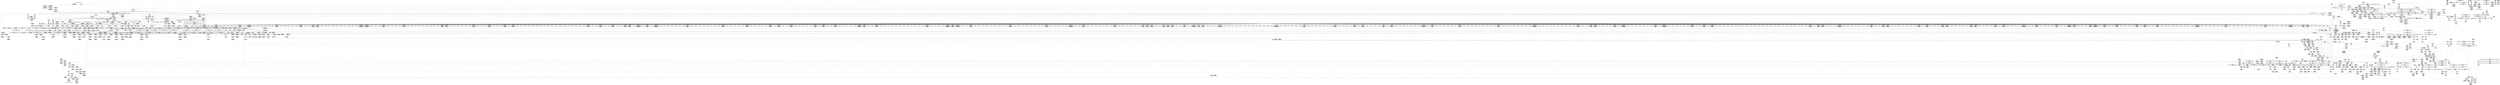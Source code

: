 digraph {
	CE0x59a4400 [shape=record,shape=Mrecord,label="{CE0x59a4400|selinux_inode_setotherxattr:tmp26|security/selinux/hooks.c,2919|*SummSink*}"]
	CE0x5964eb0 [shape=record,shape=Mrecord,label="{CE0x5964eb0|selinux_inode_removexattr:name|Function::selinux_inode_removexattr&Arg::name::}"]
	CE0x5a0d640 [shape=record,shape=Mrecord,label="{CE0x5a0d640|12:_i32,_56:_i8*,_:_CRE_273,274_}"]
	CE0x5a450f0 [shape=record,shape=Mrecord,label="{CE0x5a450f0|GLOBAL:__invalid_creds|*Constant*}"]
	CE0x5999770 [shape=record,shape=Mrecord,label="{CE0x5999770|selinux_inode_setotherxattr:retval.0|*SummSource*}"]
	CE0x59906e0 [shape=record,shape=Mrecord,label="{CE0x59906e0|__validate_creds:lnot.ext|include/linux/cred.h,173|*SummSource*}"]
	CE0x5965480 [shape=record,shape=Mrecord,label="{CE0x5965480|selinux_inode_removexattr:tmp1}"]
	CE0x59c9b40 [shape=record,shape=Mrecord,label="{CE0x59c9b40|i64*_getelementptr_inbounds_(_25_x_i64_,_25_x_i64_*___llvm_gcov_ctr237,_i64_0,_i64_16)|*Constant*|*SummSource*}"]
	CE0x59c78e0 [shape=record,shape=Mrecord,label="{CE0x59c78e0|cred_sid:tmp2|*SummSource*}"]
	"CONST[source:2(external),value:0(static)][purpose:{operation}][SrcIdx:2]"
	CE0x596dcb0 [shape=record,shape=Mrecord,label="{CE0x596dcb0|_ret_i32_%retval.0,_!dbg_!27762|security/selinux/hooks.c,2932|*SummSink*}"]
	CE0x59a0090 [shape=record,shape=Mrecord,label="{CE0x59a0090|inode_has_perm:adp|Function::inode_has_perm&Arg::adp::}"]
	CE0x59560a0 [shape=record,shape=Mrecord,label="{CE0x59560a0|selinux_inode_removexattr:tmp}"]
	CE0x599e3b0 [shape=record,shape=Mrecord,label="{CE0x599e3b0|dentry_has_perm:dentry1|security/selinux/hooks.c,1631|*SummSource*}"]
	CE0x597d770 [shape=record,shape=Mrecord,label="{CE0x597d770|selinux_inode_setotherxattr:tmp10|security/selinux/hooks.c,2915|*SummSink*}"]
	CE0x595a480 [shape=record,shape=Mrecord,label="{CE0x595a480|selinux_inode_setotherxattr:tmp19|security/selinux/hooks.c,2915|*SummSink*}"]
	CE0x59c84a0 [shape=record,shape=Mrecord,label="{CE0x59c84a0|12:_i32,_56:_i8*,_:_CRE_80,88_|*MultipleSource*|Function::inode_has_perm&Arg::inode::|*LoadInst*|security/selinux/hooks.c,1627|security/selinux/hooks.c,1611}"]
	CE0x5a17600 [shape=record,shape=Mrecord,label="{CE0x5a17600|12:_i32,_56:_i8*,_:_CRE_552,553_}"]
	CE0x5a1afc0 [shape=record,shape=Mrecord,label="{CE0x5a1afc0|12:_i32,_56:_i8*,_:_CRE_599,600_}"]
	CE0x59cb290 [shape=record,shape=Mrecord,label="{CE0x59cb290|selinux_inode_setotherxattr:tmp34|security/selinux/hooks.c,2922|*SummSource*}"]
	CE0x59a51d0 [shape=record,shape=Mrecord,label="{CE0x59a51d0|i64*_getelementptr_inbounds_(_2_x_i64_,_2_x_i64_*___llvm_gcov_ctr153,_i64_0,_i64_1)|*Constant*}"]
	CE0x597e420 [shape=record,shape=Mrecord,label="{CE0x597e420|selinux_inode_setotherxattr:tmp21|security/selinux/hooks.c,2917}"]
	CE0x59946e0 [shape=record,shape=Mrecord,label="{CE0x59946e0|__validate_creds:if.then|*SummSource*}"]
	CE0x5a18d50 [shape=record,shape=Mrecord,label="{CE0x5a18d50|12:_i32,_56:_i8*,_:_CRE_570,571_}"]
	CE0x59d0800 [shape=record,shape=Mrecord,label="{CE0x59d0800|selinux_inode_setotherxattr:tmp42|*SummSink*}"]
	CE0x5a0d180 [shape=record,shape=Mrecord,label="{CE0x5a0d180|12:_i32,_56:_i8*,_:_CRE_269,270_}"]
	CE0x5960c70 [shape=record,shape=Mrecord,label="{CE0x5960c70|cred_sid:tmp3|*SummSink*}"]
	CE0x59497c0 [shape=record,shape=Mrecord,label="{CE0x59497c0|i8_10|*Constant*}"]
	CE0x5a3b040 [shape=record,shape=Mrecord,label="{CE0x5a3b040|inode_has_perm:tmp12|security/selinux/hooks.c,1612|*SummSource*}"]
	CE0x59a9bb0 [shape=record,shape=Mrecord,label="{CE0x59a9bb0|i8*_getelementptr_inbounds_(_25_x_i8_,_25_x_i8_*_.str3,_i32_0,_i32_0)|*Constant*|*SummSink*}"]
	CE0x5a0cb90 [shape=record,shape=Mrecord,label="{CE0x5a0cb90|12:_i32,_56:_i8*,_:_CRE_264,265_}"]
	CE0x59a5b10 [shape=record,shape=Mrecord,label="{CE0x59a5b10|i64_2|*Constant*}"]
	CE0x5a1e560 [shape=record,shape=Mrecord,label="{CE0x5a1e560|12:_i32,_56:_i8*,_:_CRE_712,728_|*MultipleSource*|Function::inode_has_perm&Arg::inode::|*LoadInst*|security/selinux/hooks.c,1627|security/selinux/hooks.c,1611}"]
	CE0x59d2980 [shape=record,shape=Mrecord,label="{CE0x59d2980|i64*_getelementptr_inbounds_(_25_x_i64_,_25_x_i64_*___llvm_gcov_ctr237,_i64_0,_i64_23)|*Constant*}"]
	CE0x596cd50 [shape=record,shape=Mrecord,label="{CE0x596cd50|selinux_inode_removexattr:call|security/selinux/hooks.c,3055|*SummSource*}"]
	CE0x5a352f0 [shape=record,shape=Mrecord,label="{CE0x5a352f0|inode_has_perm:tobool|security/selinux/hooks.c,1611|*SummSource*}"]
	CE0x5a0a0b0 [shape=record,shape=Mrecord,label="{CE0x5a0a0b0|12:_i32,_56:_i8*,_:_CRE_205,206_}"]
	CE0x59544c0 [shape=record,shape=Mrecord,label="{CE0x59544c0|selinux_inode_removexattr:tmp|*SummSource*}"]
	CE0x59a4100 [shape=record,shape=Mrecord,label="{CE0x59a4100|selinux_inode_setotherxattr:tmp24|security/selinux/hooks.c,2919|*SummSource*}"]
	CE0x5a3f9a0 [shape=record,shape=Mrecord,label="{CE0x5a3f9a0|avc_has_perm:tclass|Function::avc_has_perm&Arg::tclass::|*SummSink*}"]
	CE0x5a27580 [shape=record,shape=Mrecord,label="{CE0x5a27580|12:_i32,_56:_i8*,_:_CRE_988,992_|*MultipleSource*|Function::inode_has_perm&Arg::inode::|*LoadInst*|security/selinux/hooks.c,1627|security/selinux/hooks.c,1611}"]
	CE0x5a36ee0 [shape=record,shape=Mrecord,label="{CE0x5a36ee0|GLOBAL:llvm.expect.i64|*Constant*|*SummSource*}"]
	CE0x5a44590 [shape=record,shape=Mrecord,label="{CE0x5a44590|__validate_creds:tmp6|include/linux/cred.h,174|*SummSource*}"]
	CE0x599d870 [shape=record,shape=Mrecord,label="{CE0x599d870|12:_i32,_56:_i8*,_:_CRE_424,432_|*MultipleSource*|Function::inode_has_perm&Arg::inode::|*LoadInst*|security/selinux/hooks.c,1627|security/selinux/hooks.c,1611}"]
	CE0x5a24540 [shape=record,shape=Mrecord,label="{CE0x5a24540|12:_i32,_56:_i8*,_:_CRE_913,914_}"]
	CE0x5a0eba0 [shape=record,shape=Mrecord,label="{CE0x5a0eba0|12:_i32,_56:_i8*,_:_CRE_291,292_}"]
	CE0x597ee10 [shape=record,shape=Mrecord,label="{CE0x597ee10|selinux_inode_setotherxattr:tmp21|security/selinux/hooks.c,2917|*SummSink*}"]
	CE0x59bea60 [shape=record,shape=Mrecord,label="{CE0x59bea60|104:_%struct.inode*,_:_CRE_192,193_}"]
	CE0x59576d0 [shape=record,shape=Mrecord,label="{CE0x59576d0|104:_%struct.inode*,_:_CRE_24,40_|*MultipleSource*|Function::selinux_inode_removexattr&Arg::dentry::|Function::selinux_inode_setotherxattr&Arg::dentry::|Function::dentry_has_perm&Arg::dentry::|security/selinux/hooks.c,1627}"]
	CE0x59cb5c0 [shape=record,shape=Mrecord,label="{CE0x59cb5c0|i64*_getelementptr_inbounds_(_25_x_i64_,_25_x_i64_*___llvm_gcov_ctr237,_i64_0,_i64_17)|*Constant*|*SummSource*}"]
	CE0x5a24b30 [shape=record,shape=Mrecord,label="{CE0x5a24b30|12:_i32,_56:_i8*,_:_CRE_918,919_}"]
	CE0x59cb9e0 [shape=record,shape=Mrecord,label="{CE0x59cb9e0|selinux_inode_setotherxattr:tmp35|security/selinux/hooks.c,2922|*SummSource*}"]
	CE0x5a1bcd0 [shape=record,shape=Mrecord,label="{CE0x5a1bcd0|12:_i32,_56:_i8*,_:_CRE_610,611_}"]
	CE0x5976030 [shape=record,shape=Mrecord,label="{CE0x5976030|selinux_inode_setotherxattr:tobool1|security/selinux/hooks.c,2915}"]
	CE0x59c56a0 [shape=record,shape=Mrecord,label="{CE0x59c56a0|i8*_getelementptr_inbounds_(_25_x_i8_,_25_x_i8_*_.str3,_i32_0,_i32_0)|*Constant*}"]
	CE0x5a26b30 [shape=record,shape=Mrecord,label="{CE0x5a26b30|12:_i32,_56:_i8*,_:_CRE_977,978_}"]
	CE0x59a7a70 [shape=record,shape=Mrecord,label="{CE0x59a7a70|i32_1|*Constant*}"]
	CE0x59a7350 [shape=record,shape=Mrecord,label="{CE0x59a7350|i64*_getelementptr_inbounds_(_2_x_i64_,_2_x_i64_*___llvm_gcov_ctr153,_i64_0,_i64_1)|*Constant*|*SummSource*}"]
	CE0x5a01910 [shape=record,shape=Mrecord,label="{CE0x5a01910|inode_has_perm:i_flags|security/selinux/hooks.c,1611}"]
	CE0x5949c70 [shape=record,shape=Mrecord,label="{CE0x5949c70|dentry_has_perm:u|security/selinux/hooks.c,1631}"]
	CE0x59f58b0 [shape=record,shape=Mrecord,label="{CE0x59f58b0|inode_has_perm:do.body}"]
	CE0x598e1a0 [shape=record,shape=Mrecord,label="{CE0x598e1a0|selinux_inode_setotherxattr:if.then15|*SummSource*}"]
	CE0x5a07f70 [shape=record,shape=Mrecord,label="{CE0x5a07f70|12:_i32,_56:_i8*,_:_CRE_177,178_}"]
	CE0x59c4110 [shape=record,shape=Mrecord,label="{CE0x59c4110|104:_%struct.inode*,_:_CRE_160,161_}"]
	CE0x5a0de90 [shape=record,shape=Mrecord,label="{CE0x5a0de90|12:_i32,_56:_i8*,_:_CRE_280,281_}"]
	CE0x599a0d0 [shape=record,shape=Mrecord,label="{CE0x599a0d0|selinux_inode_setotherxattr:tmp49|security/selinux/hooks.c,2932}"]
	CE0x5951380 [shape=record,shape=Mrecord,label="{CE0x5951380|selinux_inode_removexattr:tmp11|security/selinux/hooks.c,3061|*SummSource*}"]
	CE0x598da30 [shape=record,shape=Mrecord,label="{CE0x598da30|selinux_inode_setotherxattr:if.then}"]
	CE0x5a1a3e0 [shape=record,shape=Mrecord,label="{CE0x5a1a3e0|12:_i32,_56:_i8*,_:_CRE_589,590_}"]
	CE0x5a2cb60 [shape=record,shape=Mrecord,label="{CE0x5a2cb60|i32_10|*Constant*|*SummSource*}"]
	CE0x5a204e0 [shape=record,shape=Mrecord,label="{CE0x5a204e0|12:_i32,_56:_i8*,_:_CRE_848,856_|*MultipleSource*|Function::inode_has_perm&Arg::inode::|*LoadInst*|security/selinux/hooks.c,1627|security/selinux/hooks.c,1611}"]
	CE0x598c6e0 [shape=record,shape=Mrecord,label="{CE0x598c6e0|selinux_inode_setotherxattr:if.end13|*SummSink*}"]
	CE0x5a30960 [shape=record,shape=Mrecord,label="{CE0x5a30960|__validate_creds:bb}"]
	CE0x59ce870 [shape=record,shape=Mrecord,label="{CE0x59ce870|selinux_inode_setotherxattr:tmp40|security/selinux/hooks.c,2925}"]
	CE0x5a0c5a0 [shape=record,shape=Mrecord,label="{CE0x5a0c5a0|12:_i32,_56:_i8*,_:_CRE_259,260_}"]
	CE0x5a08ee0 [shape=record,shape=Mrecord,label="{CE0x5a08ee0|12:_i32,_56:_i8*,_:_CRE_190,191_}"]
	CE0x5a16160 [shape=record,shape=Mrecord,label="{CE0x5a16160|12:_i32,_56:_i8*,_:_CRE_496,500_|*MultipleSource*|Function::inode_has_perm&Arg::inode::|*LoadInst*|security/selinux/hooks.c,1627|security/selinux/hooks.c,1611}"]
	CE0x5a26720 [shape=record,shape=Mrecord,label="{CE0x5a26720|12:_i32,_56:_i8*,_:_CRE_968,976_|*MultipleSource*|Function::inode_has_perm&Arg::inode::|*LoadInst*|security/selinux/hooks.c,1627|security/selinux/hooks.c,1611}"]
	CE0x5a0ee00 [shape=record,shape=Mrecord,label="{CE0x5a0ee00|12:_i32,_56:_i8*,_:_CRE_293,294_}"]
	CE0x5a059c0 [shape=record,shape=Mrecord,label="{CE0x5a059c0|12:_i32,_56:_i8*,_:_CRE_149,150_}"]
	CE0x59a45b0 [shape=record,shape=Mrecord,label="{CE0x59a45b0|selinux_inode_setotherxattr:tmp27|security/selinux/hooks.c,2919}"]
	CE0x59c9bf0 [shape=record,shape=Mrecord,label="{CE0x59c9bf0|i64*_getelementptr_inbounds_(_25_x_i64_,_25_x_i64_*___llvm_gcov_ctr237,_i64_0,_i64_16)|*Constant*|*SummSink*}"]
	CE0x5948e60 [shape=record,shape=Mrecord,label="{CE0x5948e60|inode_has_perm:bb|*SummSink*}"]
	CE0x595b5f0 [shape=record,shape=Mrecord,label="{CE0x595b5f0|COLLAPSED:_GCMRE___llvm_gcov_ctr237_internal_global_25_x_i64_zeroinitializer:_elem_0:default:}"]
	CE0x59c4e60 [shape=record,shape=Mrecord,label="{CE0x59c4e60|inode_has_perm:tmp1|*SummSink*}"]
	CE0x5a09140 [shape=record,shape=Mrecord,label="{CE0x5a09140|12:_i32,_56:_i8*,_:_CRE_192,193_}"]
	CE0x5999b70 [shape=record,shape=Mrecord,label="{CE0x5999b70|i64*_getelementptr_inbounds_(_25_x_i64_,_25_x_i64_*___llvm_gcov_ctr237,_i64_0,_i64_24)|*Constant*}"]
	CE0x59f6c20 [shape=record,shape=Mrecord,label="{CE0x59f6c20|104:_%struct.inode*,_:_CRE_145,146_}"]
	CE0x59ccfb0 [shape=record,shape=Mrecord,label="{CE0x59ccfb0|i64_19|*Constant*|*SummSink*}"]
	CE0x5a08b50 [shape=record,shape=Mrecord,label="{CE0x5a08b50|12:_i32,_56:_i8*,_:_CRE_187,188_}"]
	CE0x597c240 [shape=record,shape=Mrecord,label="{CE0x597c240|selinux_inode_setotherxattr:tmp25|security/selinux/hooks.c,2919|*SummSink*}"]
	CE0x5a0f2c0 [shape=record,shape=Mrecord,label="{CE0x5a0f2c0|12:_i32,_56:_i8*,_:_CRE_297,298_}"]
	CE0x5a46a70 [shape=record,shape=Mrecord,label="{CE0x5a46a70|i64*_getelementptr_inbounds_(_5_x_i64_,_5_x_i64_*___llvm_gcov_ctr155,_i64_0,_i64_4)|*Constant*|*SummSink*}"]
	CE0x595c120 [shape=record,shape=Mrecord,label="{CE0x595c120|i64_0|*Constant*|*SummSource*}"]
	CE0x599bb30 [shape=record,shape=Mrecord,label="{CE0x599bb30|12:_i32,_56:_i8*,_:_CRE_309,310_}"]
	CE0x598d120 [shape=record,shape=Mrecord,label="{CE0x598d120|selinux_inode_setotherxattr:if.end16|*SummSink*}"]
	CE0x59d6940 [shape=record,shape=Mrecord,label="{CE0x59d6940|cred_sid:sid|security/selinux/hooks.c,197}"]
	CE0x5a1e9a0 [shape=record,shape=Mrecord,label="{CE0x5a1e9a0|12:_i32,_56:_i8*,_:_CRE_736,740_|*MultipleSource*|Function::inode_has_perm&Arg::inode::|*LoadInst*|security/selinux/hooks.c,1627|security/selinux/hooks.c,1611}"]
	CE0x5a48270 [shape=record,shape=Mrecord,label="{CE0x5a48270|i64*_getelementptr_inbounds_(_2_x_i64_,_2_x_i64_*___llvm_gcov_ctr131,_i64_0,_i64_0)|*Constant*|*SummSource*}"]
	CE0x5a15380 [shape=record,shape=Mrecord,label="{CE0x5a15380|12:_i32,_56:_i8*,_:_CRE_477,478_}"]
	CE0x5a166f0 [shape=record,shape=Mrecord,label="{CE0x5a166f0|12:_i32,_56:_i8*,_:_CRE_508,512_|*MultipleSource*|Function::inode_has_perm&Arg::inode::|*LoadInst*|security/selinux/hooks.c,1627|security/selinux/hooks.c,1611}"]
	CE0x597aaa0 [shape=record,shape=Mrecord,label="{CE0x597aaa0|get_current:tmp|*SummSink*}"]
	CE0x5a24670 [shape=record,shape=Mrecord,label="{CE0x5a24670|12:_i32,_56:_i8*,_:_CRE_914,915_}"]
	CE0x5a36b50 [shape=record,shape=Mrecord,label="{CE0x5a36b50|i64_0|*Constant*}"]
	CE0x5a2abd0 [shape=record,shape=Mrecord,label="{CE0x5a2abd0|inode_has_perm:tmp13|security/selinux/hooks.c,1614}"]
	CE0x5a2b480 [shape=record,shape=Mrecord,label="{CE0x5a2b480|inode_has_perm:tmp14|security/selinux/hooks.c,1614|*SummSink*}"]
	CE0x5a25250 [shape=record,shape=Mrecord,label="{CE0x5a25250|12:_i32,_56:_i8*,_:_CRE_924,925_}"]
	CE0x59c7b00 [shape=record,shape=Mrecord,label="{CE0x59c7b00|inode_has_perm:tmp3|*SummSink*}"]
	CE0x5a05760 [shape=record,shape=Mrecord,label="{CE0x5a05760|12:_i32,_56:_i8*,_:_CRE_147,148_}"]
	CE0x5a1ebc0 [shape=record,shape=Mrecord,label="{CE0x5a1ebc0|12:_i32,_56:_i8*,_:_CRE_744,752_|*MultipleSource*|Function::inode_has_perm&Arg::inode::|*LoadInst*|security/selinux/hooks.c,1627|security/selinux/hooks.c,1611}"]
	CE0x596a840 [shape=record,shape=Mrecord,label="{CE0x596a840|selinux_inode_removexattr:entry}"]
	CE0x5a14730 [shape=record,shape=Mrecord,label="{CE0x5a14730|12:_i32,_56:_i8*,_:_CRE_456,464_|*MultipleSource*|Function::inode_has_perm&Arg::inode::|*LoadInst*|security/selinux/hooks.c,1627|security/selinux/hooks.c,1611}"]
	CE0x5a41020 [shape=record,shape=Mrecord,label="{CE0x5a41020|i32_(i32,_i32,_i16,_i32,_%struct.common_audit_data*)*_bitcast_(i32_(i32,_i32,_i16,_i32,_%struct.common_audit_data.495*)*_avc_has_perm_to_i32_(i32,_i32,_i16,_i32,_%struct.common_audit_data*)*)|*Constant*}"]
	CE0x5a004b0 [shape=record,shape=Mrecord,label="{CE0x5a004b0|_call_void_mcount()_#3}"]
	CE0x599b340 [shape=record,shape=Mrecord,label="{CE0x599b340|get_current:tmp4|./arch/x86/include/asm/current.h,14|*SummSource*}"]
	CE0x59d6ba0 [shape=record,shape=Mrecord,label="{CE0x59d6ba0|cred_sid:sid|security/selinux/hooks.c,197|*SummSink*}"]
	CE0x599f0b0 [shape=record,shape=Mrecord,label="{CE0x599f0b0|inode_has_perm:entry|*SummSource*}"]
	CE0x5971970 [shape=record,shape=Mrecord,label="{CE0x5971970|i32_2915|*Constant*}"]
	CE0x59a50c0 [shape=record,shape=Mrecord,label="{CE0x59a50c0|i32_1|*Constant*|*SummSink*}"]
	CE0x598d030 [shape=record,shape=Mrecord,label="{CE0x598d030|selinux_inode_setotherxattr:if.end16|*SummSource*}"]
	CE0x5949b00 [shape=record,shape=Mrecord,label="{CE0x5949b00|i8_10|*Constant*|*SummSink*}"]
	CE0x59c0960 [shape=record,shape=Mrecord,label="{CE0x59c0960|104:_%struct.inode*,_:_CRE_305,306_}"]
	CE0x59be930 [shape=record,shape=Mrecord,label="{CE0x59be930|104:_%struct.inode*,_:_CRE_191,192_}"]
	CE0x59d7a30 [shape=record,shape=Mrecord,label="{CE0x59d7a30|cred_sid:tmp6|security/selinux/hooks.c,197}"]
	CE0x5a3aa40 [shape=record,shape=Mrecord,label="{CE0x5a3aa40|inode_has_perm:tmp11|security/selinux/hooks.c,1612|*SummSource*}"]
	CE0x5973270 [shape=record,shape=Mrecord,label="{CE0x5973270|selinux_inode_setotherxattr:tmp15|security/selinux/hooks.c,2915|*SummSource*}"]
	CE0x59d1150 [shape=record,shape=Mrecord,label="{CE0x59d1150|i64*_getelementptr_inbounds_(_25_x_i64_,_25_x_i64_*___llvm_gcov_ctr237,_i64_0,_i64_22)|*Constant*}"]
	CE0x59d4720 [shape=record,shape=Mrecord,label="{CE0x59d4720|GLOBAL:dentry_has_perm|*Constant*|*SummSource*}"]
	CE0x5952270 [shape=record,shape=Mrecord,label="{CE0x5952270|_call_void_mcount()_#3}"]
	CE0x59f5aa0 [shape=record,shape=Mrecord,label="{CE0x59f5aa0|inode_has_perm:do.body|*SummSink*}"]
	CE0x5a0fd70 [shape=record,shape=Mrecord,label="{CE0x5a0fd70|12:_i32,_56:_i8*,_:_CRE_306,307_}"]
	CE0x59d5ef0 [shape=record,shape=Mrecord,label="{CE0x59d5ef0|cred_sid:tmp4|*LoadInst*|security/selinux/hooks.c,196|*SummSink*}"]
	CE0x5a3fe60 [shape=record,shape=Mrecord,label="{CE0x5a3fe60|avc_has_perm:requested|Function::avc_has_perm&Arg::requested::|*SummSource*}"]
	CE0x598ea50 [shape=record,shape=Mrecord,label="{CE0x598ea50|selinux_inode_setotherxattr:if.else}"]
	CE0x59d0960 [shape=record,shape=Mrecord,label="{CE0x59d0960|selinux_inode_setotherxattr:tmp43|*SummSource*}"]
	CE0x598d200 [shape=record,shape=Mrecord,label="{CE0x598d200|selinux_inode_setotherxattr:return}"]
	CE0x5a242e0 [shape=record,shape=Mrecord,label="{CE0x5a242e0|12:_i32,_56:_i8*,_:_CRE_911,912_}"]
	CE0x5943ab0 [shape=record,shape=Mrecord,label="{CE0x5943ab0|selinux_inode_removexattr:tobool|security/selinux/hooks.c,3055}"]
	CE0x5a08560 [shape=record,shape=Mrecord,label="{CE0x5a08560|12:_i32,_56:_i8*,_:_CRE_182,183_}"]
	CE0x59c8910 [shape=record,shape=Mrecord,label="{CE0x59c8910|12:_i32,_56:_i8*,_:_CRE_96,104_|*MultipleSource*|Function::inode_has_perm&Arg::inode::|*LoadInst*|security/selinux/hooks.c,1627|security/selinux/hooks.c,1611}"]
	CE0x5a27450 [shape=record,shape=Mrecord,label="{CE0x5a27450|12:_i32,_56:_i8*,_:_CRE_984,988_|*MultipleSource*|Function::inode_has_perm&Arg::inode::|*LoadInst*|security/selinux/hooks.c,1627|security/selinux/hooks.c,1611}"]
	CE0x5a21e10 [shape=record,shape=Mrecord,label="{CE0x5a21e10|12:_i32,_56:_i8*,_:_CRE_880,881_}"]
	CE0x5a09bf0 [shape=record,shape=Mrecord,label="{CE0x5a09bf0|12:_i32,_56:_i8*,_:_CRE_201,202_}"]
	CE0x599fef0 [shape=record,shape=Mrecord,label="{CE0x599fef0|inode_has_perm:perms|Function::inode_has_perm&Arg::perms::|*SummSink*}"]
	CE0x5a35910 [shape=record,shape=Mrecord,label="{CE0x5a35910|inode_has_perm:lnot|security/selinux/hooks.c,1611|*SummSource*}"]
	CE0x59c3b70 [shape=record,shape=Mrecord,label="{CE0x59c3b70|104:_%struct.inode*,_:_CRE_154,155_}"]
	CE0x59e9e40 [shape=record,shape=Mrecord,label="{CE0x59e9e40|dentry_has_perm:d_inode|security/selinux/hooks.c,1627|*SummSource*}"]
	CE0x59589f0 [shape=record,shape=Mrecord,label="{CE0x59589f0|selinux_inode_removexattr:entry|*SummSource*}"]
	CE0x5a25380 [shape=record,shape=Mrecord,label="{CE0x5a25380|12:_i32,_56:_i8*,_:_CRE_925,926_}"]
	CE0x5a01e40 [shape=record,shape=Mrecord,label="{CE0x5a01e40|__validate_creds:lnot1|include/linux/cred.h,173}"]
	CE0x59d5d70 [shape=record,shape=Mrecord,label="{CE0x59d5d70|cred_sid:tmp4|*LoadInst*|security/selinux/hooks.c,196|*SummSource*}"]
	CE0x59c91a0 [shape=record,shape=Mrecord,label="{CE0x59c91a0|12:_i32,_56:_i8*,_:_CRE_2,4_|*MultipleSource*|Function::inode_has_perm&Arg::inode::|*LoadInst*|security/selinux/hooks.c,1627|security/selinux/hooks.c,1611}"]
	CE0x5954530 [shape=record,shape=Mrecord,label="{CE0x5954530|COLLAPSED:_GCMRE___llvm_gcov_ctr241_internal_global_6_x_i64_zeroinitializer:_elem_0:default:}"]
	CE0x5a25120 [shape=record,shape=Mrecord,label="{CE0x5a25120|12:_i32,_56:_i8*,_:_CRE_923,924_}"]
	CE0x5a31e70 [shape=record,shape=Mrecord,label="{CE0x5a31e70|avc_has_perm:ssid|Function::avc_has_perm&Arg::ssid::}"]
	CE0x5a200d0 [shape=record,shape=Mrecord,label="{CE0x5a200d0|12:_i32,_56:_i8*,_:_CRE_832,840_|*MultipleSource*|Function::inode_has_perm&Arg::inode::|*LoadInst*|security/selinux/hooks.c,1627|security/selinux/hooks.c,1611}"]
	CE0x5a1c9e0 [shape=record,shape=Mrecord,label="{CE0x5a1c9e0|12:_i32,_56:_i8*,_:_CRE_621,622_}"]
	CE0x59a34a0 [shape=record,shape=Mrecord,label="{CE0x59a34a0|selinux_inode_setotherxattr:tobool9|security/selinux/hooks.c,2919|*SummSource*}"]
	CE0x5a15ca0 [shape=record,shape=Mrecord,label="{CE0x5a15ca0|12:_i32,_56:_i8*,_:_CRE_485,486_}"]
	CE0x5a15910 [shape=record,shape=Mrecord,label="{CE0x5a15910|12:_i32,_56:_i8*,_:_CRE_482,483_}"]
	CE0x5a05890 [shape=record,shape=Mrecord,label="{CE0x5a05890|12:_i32,_56:_i8*,_:_CRE_148,149_}"]
	CE0x596ce10 [shape=record,shape=Mrecord,label="{CE0x596ce10|i64*_getelementptr_inbounds_(_25_x_i64_,_25_x_i64_*___llvm_gcov_ctr237,_i64_0,_i64_0)|*Constant*}"]
	CE0x59f00f0 [shape=record,shape=Mrecord,label="{CE0x59f00f0|_ret_void,_!dbg_!27722|include/linux/cred.h,175|*SummSource*}"]
	CE0x5979030 [shape=record,shape=Mrecord,label="{CE0x5979030|get_current:entry|*SummSink*}"]
	CE0x5a3f430 [shape=record,shape=Mrecord,label="{CE0x5a3f430|avc_has_perm:tsid|Function::avc_has_perm&Arg::tsid::|*SummSource*}"]
	CE0x5a32a60 [shape=record,shape=Mrecord,label="{CE0x5a32a60|28:_i32,_32:_i16,_:_CRE_32,34_|*MultipleSource*|*LoadInst*|security/selinux/hooks.c,1615|security/selinux/hooks.c,1615|security/selinux/hooks.c,1617}"]
	CE0x5957490 [shape=record,shape=Mrecord,label="{CE0x5957490|104:_%struct.inode*,_:_CRE_16,24_|*MultipleSource*|Function::selinux_inode_removexattr&Arg::dentry::|Function::selinux_inode_setotherxattr&Arg::dentry::|Function::dentry_has_perm&Arg::dentry::|security/selinux/hooks.c,1627}"]
	CE0x59488b0 [shape=record,shape=Mrecord,label="{CE0x59488b0|get_current:entry}"]
	CE0x597c3c0 [shape=record,shape=Mrecord,label="{CE0x597c3c0|selinux_inode_setotherxattr:tmp26|security/selinux/hooks.c,2919}"]
	CE0x5a002a0 [shape=record,shape=Mrecord,label="{CE0x5a002a0|inode_has_perm:if.then|*SummSource*}"]
	CE0x59524e0 [shape=record,shape=Mrecord,label="{CE0x59524e0|_call_void_mcount()_#3|*SummSource*}"]
	CE0x5a2e710 [shape=record,shape=Mrecord,label="{CE0x5a2e710|avc_has_perm:auditdata|Function::avc_has_perm&Arg::auditdata::|*SummSource*}"]
	CE0x59667f0 [shape=record,shape=Mrecord,label="{CE0x59667f0|GLOBAL:__llvm_gcov_ctr237|Global_var:__llvm_gcov_ctr237|*SummSource*}"]
	CE0x59cdfd0 [shape=record,shape=Mrecord,label="{CE0x59cdfd0|selinux_inode_setotherxattr:tmp38|security/selinux/hooks.c,2922|*SummSource*}"]
	CE0x59bf2b0 [shape=record,shape=Mrecord,label="{CE0x59bf2b0|104:_%struct.inode*,_:_CRE_199,200_}"]
	CE0x5a40620 [shape=record,shape=Mrecord,label="{CE0x5a40620|inode_has_perm:tmp18|security/selinux/hooks.c,1617}"]
	CE0x5a20d30 [shape=record,shape=Mrecord,label="{CE0x5a20d30|12:_i32,_56:_i8*,_:_CRE_866,867_}"]
	CE0x5a2c270 [shape=record,shape=Mrecord,label="{CE0x5a2c270|cred_sid:entry|*SummSource*}"]
	CE0x5979fd0 [shape=record,shape=Mrecord,label="{CE0x5979fd0|_call_void_mcount()_#3|*SummSink*}"]
	CE0x5a478f0 [shape=record,shape=Mrecord,label="{CE0x5a478f0|__validate_creds:tmp9|include/linux/cred.h,175|*SummSink*}"]
	CE0x597c640 [shape=record,shape=Mrecord,label="{CE0x597c640|selinux_inode_setotherxattr:tmp7|security/selinux/hooks.c,2915|*SummSink*}"]
	CE0x5962290 [shape=record,shape=Mrecord,label="{CE0x5962290|12:_i32,_56:_i8*,_:_CRE_72,76_|*MultipleSource*|Function::inode_has_perm&Arg::inode::|*LoadInst*|security/selinux/hooks.c,1627|security/selinux/hooks.c,1611}"]
	CE0x5960d30 [shape=record,shape=Mrecord,label="{CE0x5960d30|inode_has_perm:tmp5|security/selinux/hooks.c,1609|*SummSource*}"]
	CE0x5a0e5b0 [shape=record,shape=Mrecord,label="{CE0x5a0e5b0|12:_i32,_56:_i8*,_:_CRE_286,287_}"]
	CE0x594d5e0 [shape=record,shape=Mrecord,label="{CE0x594d5e0|selinux_inode_removexattr:tmp7|security/selinux/hooks.c,3056|*SummSource*}"]
	CE0x59a7960 [shape=record,shape=Mrecord,label="{CE0x59a7960|dentry_has_perm:tmp1|*SummSink*}"]
	CE0x59bf9d0 [shape=record,shape=Mrecord,label="{CE0x59bf9d0|104:_%struct.inode*,_:_CRE_205,206_}"]
	CE0x5a15580 [shape=record,shape=Mrecord,label="{CE0x5a15580|12:_i32,_56:_i8*,_:_CRE_479,480_}"]
	CE0x5a17e10 [shape=record,shape=Mrecord,label="{CE0x5a17e10|12:_i32,_56:_i8*,_:_CRE_557,558_}"]
	CE0x5a1cfd0 [shape=record,shape=Mrecord,label="{CE0x5a1cfd0|12:_i32,_56:_i8*,_:_CRE_640,648_|*MultipleSource*|Function::inode_has_perm&Arg::inode::|*LoadInst*|security/selinux/hooks.c,1627|security/selinux/hooks.c,1611}"]
	CE0x5a44ce0 [shape=record,shape=Mrecord,label="{CE0x5a44ce0|__validate_creds:tmp7|include/linux/cred.h,174|*SummSource*}"]
	CE0x594a9a0 [shape=record,shape=Mrecord,label="{CE0x594a9a0|i64_2|*Constant*}"]
	CE0x59f1170 [shape=record,shape=Mrecord,label="{CE0x59f1170|__validate_creds:file|Function::__validate_creds&Arg::file::}"]
	CE0x598cf00 [shape=record,shape=Mrecord,label="{CE0x598cf00|selinux_inode_setotherxattr:if.end16}"]
	CE0x5a30ff0 [shape=record,shape=Mrecord,label="{CE0x5a30ff0|__validate_creds:expval|include/linux/cred.h,173|*SummSink*}"]
	CE0x5a20f50 [shape=record,shape=Mrecord,label="{CE0x5a20f50|12:_i32,_56:_i8*,_:_CRE_867,868_}"]
	CE0x5a427a0 [shape=record,shape=Mrecord,label="{CE0x5a427a0|__validate_creds:tmp2|include/linux/cred.h,173|*SummSink*}"]
	CE0x593f300 [shape=record,shape=Mrecord,label="{CE0x593f300|selinux_inode_setotherxattr:tmp18|security/selinux/hooks.c,2915|*SummSink*}"]
	CE0x599bd90 [shape=record,shape=Mrecord,label="{CE0x599bd90|12:_i32,_56:_i8*,_:_CRE_311,312_}"]
	CE0x593fee0 [shape=record,shape=Mrecord,label="{CE0x593fee0|selinux_inode_removexattr:tmp5|security/selinux/hooks.c,3055|*SummSink*}"]
	CE0x59504d0 [shape=record,shape=Mrecord,label="{CE0x59504d0|i32_31|*Constant*|*SummSource*}"]
	CE0x5948480 [shape=record,shape=Mrecord,label="{CE0x5948480|GLOBAL:get_current|*Constant*|*SummSource*}"]
	CE0x59a0560 [shape=record,shape=Mrecord,label="{CE0x59a0560|_ret_i32_%retval.0,_!dbg_!27739|security/selinux/hooks.c,1618}"]
	CE0x5955420 [shape=record,shape=Mrecord,label="{CE0x5955420|selinux_inode_setotherxattr:name|Function::selinux_inode_setotherxattr&Arg::name::|*SummSink*}"]
	CE0x59915c0 [shape=record,shape=Mrecord,label="{CE0x59915c0|dentry_has_perm:bb|*SummSink*}"]
	CE0x5971ca0 [shape=record,shape=Mrecord,label="{CE0x5971ca0|i8*_getelementptr_inbounds_(_45_x_i8_,_45_x_i8_*_.str12,_i32_0,_i32_0)|*Constant*}"]
	CE0x5957980 [shape=record,shape=Mrecord,label="{CE0x5957980|104:_%struct.inode*,_:_CRE_40,48_|*MultipleSource*|Function::selinux_inode_removexattr&Arg::dentry::|Function::selinux_inode_setotherxattr&Arg::dentry::|Function::dentry_has_perm&Arg::dentry::|security/selinux/hooks.c,1627}"]
	CE0x59a03f0 [shape=record,shape=Mrecord,label="{CE0x59a03f0|inode_has_perm:adp|Function::inode_has_perm&Arg::adp::|*SummSink*}"]
	CE0x5a26500 [shape=record,shape=Mrecord,label="{CE0x5a26500|12:_i32,_56:_i8*,_:_CRE_960,968_|*MultipleSource*|Function::inode_has_perm&Arg::inode::|*LoadInst*|security/selinux/hooks.c,1627|security/selinux/hooks.c,1611}"]
	CE0x5a41520 [shape=record,shape=Mrecord,label="{CE0x5a41520|avc_has_perm:entry}"]
	CE0x59beb90 [shape=record,shape=Mrecord,label="{CE0x59beb90|104:_%struct.inode*,_:_CRE_193,194_}"]
	CE0x5a1c650 [shape=record,shape=Mrecord,label="{CE0x5a1c650|12:_i32,_56:_i8*,_:_CRE_618,619_}"]
	CE0x5a2fad0 [shape=record,shape=Mrecord,label="{CE0x5a2fad0|inode_has_perm:tmp19|security/selinux/hooks.c,1618|*SummSource*}"]
	CE0x594e040 [shape=record,shape=Mrecord,label="{CE0x594e040|selinux_inode_removexattr:tmp6|security/selinux/hooks.c,3056}"]
	CE0x5a17a40 [shape=record,shape=Mrecord,label="{CE0x5a17a40|12:_i32,_56:_i8*,_:_CRE_554,555_}"]
	CE0x59c1bb0 [shape=record,shape=Mrecord,label="{CE0x59c1bb0|dentry_has_perm:tmp4|*LoadInst*|security/selinux/hooks.c,1627}"]
	CE0x5a1e370 [shape=record,shape=Mrecord,label="{CE0x5a1e370|12:_i32,_56:_i8*,_:_CRE_704,712_|*MultipleSource*|Function::inode_has_perm&Arg::inode::|*LoadInst*|security/selinux/hooks.c,1627|security/selinux/hooks.c,1611}"]
	CE0x595cb70 [shape=record,shape=Mrecord,label="{CE0x595cb70|i64*_getelementptr_inbounds_(_6_x_i64_,_6_x_i64_*___llvm_gcov_ctr241,_i64_0,_i64_0)|*Constant*}"]
	CE0x59e88c0 [shape=record,shape=Mrecord,label="{CE0x59e88c0|104:_%struct.inode*,_:_CRE_224,232_|*MultipleSource*|Function::selinux_inode_removexattr&Arg::dentry::|Function::selinux_inode_setotherxattr&Arg::dentry::|Function::dentry_has_perm&Arg::dentry::|security/selinux/hooks.c,1627}"]
	CE0x596de00 [shape=record,shape=Mrecord,label="{CE0x596de00|i64*_getelementptr_inbounds_(_6_x_i64_,_6_x_i64_*___llvm_gcov_ctr241,_i64_0,_i64_4)|*Constant*|*SummSink*}"]
	CE0x593f470 [shape=record,shape=Mrecord,label="{CE0x593f470|i32_78|*Constant*}"]
	CE0x59c42f0 [shape=record,shape=Mrecord,label="{CE0x59c42f0|104:_%struct.inode*,_:_CRE_162,163_}"]
	CE0x5a44600 [shape=record,shape=Mrecord,label="{CE0x5a44600|__validate_creds:tmp6|include/linux/cred.h,174|*SummSink*}"]
	CE0x5a35120 [shape=record,shape=Mrecord,label="{CE0x5a35120|inode_has_perm:and|security/selinux/hooks.c,1611|*SummSink*}"]
	CE0x5a360e0 [shape=record,shape=Mrecord,label="{CE0x5a360e0|inode_has_perm:conv|security/selinux/hooks.c,1611}"]
	CE0x59d78c0 [shape=record,shape=Mrecord,label="{CE0x59d78c0|0:_i32,_4:_i32,_8:_i32,_12:_i32,_:_CMRE_20,24_|*MultipleSource*|security/selinux/hooks.c,196|security/selinux/hooks.c,197|*LoadInst*|security/selinux/hooks.c,196}"]
	CE0x5a1da60 [shape=record,shape=Mrecord,label="{CE0x5a1da60|12:_i32,_56:_i8*,_:_CRE_680,684_|*MultipleSource*|Function::inode_has_perm&Arg::inode::|*LoadInst*|security/selinux/hooks.c,1627|security/selinux/hooks.c,1611}"]
	CE0x598cde0 [shape=record,shape=Mrecord,label="{CE0x598cde0|COLLAPSED:_GCMRE___llvm_gcov_ctr153_internal_global_2_x_i64_zeroinitializer:_elem_0:default:}"]
	CE0x59c16f0 [shape=record,shape=Mrecord,label="{CE0x59c16f0|104:_%struct.inode*,_:_CRE_316,317_}"]
	CE0x59f2d40 [shape=record,shape=Mrecord,label="{CE0x59f2d40|_call_void_mcount()_#3|*SummSource*}"]
	CE0x5a0b760 [shape=record,shape=Mrecord,label="{CE0x5a0b760|12:_i32,_56:_i8*,_:_CRE_247,248_}"]
	CE0x59eae00 [shape=record,shape=Mrecord,label="{CE0x59eae00|i64_1|*Constant*}"]
	CE0x595b660 [shape=record,shape=Mrecord,label="{CE0x595b660|selinux_inode_setotherxattr:tmp|*SummSource*}"]
	CE0x599cff0 [shape=record,shape=Mrecord,label="{CE0x599cff0|12:_i32,_56:_i8*,_:_CRE_392,400_|*MultipleSource*|Function::inode_has_perm&Arg::inode::|*LoadInst*|security/selinux/hooks.c,1627|security/selinux/hooks.c,1611}"]
	CE0x593f7e0 [shape=record,shape=Mrecord,label="{CE0x593f7e0|selinux_inode_setotherxattr:cred4|security/selinux/hooks.c,2915|*SummSource*}"]
	CE0x59a83b0 [shape=record,shape=Mrecord,label="{CE0x59a83b0|inode_has_perm:tmp4|security/selinux/hooks.c,1609|*SummSink*}"]
	CE0x59c1130 [shape=record,shape=Mrecord,label="{CE0x59c1130|104:_%struct.inode*,_:_CRE_311,312_}"]
	CE0x598fc70 [shape=record,shape=Mrecord,label="{CE0x598fc70|__validate_creds:lnot.ext|include/linux/cred.h,173|*SummSink*}"]
	CE0x59c6850 [shape=record,shape=Mrecord,label="{CE0x59c6850|cred_sid:tmp1|*SummSource*}"]
	CE0x595bcf0 [shape=record,shape=Mrecord,label="{CE0x595bcf0|GLOBAL:selinux_inode_setotherxattr|*Constant*|*SummSink*}"]
	CE0x5a38070 [shape=record,shape=Mrecord,label="{CE0x5a38070|inode_has_perm:tmp7|security/selinux/hooks.c,1611|*SummSource*}"]
	CE0x59766c0 [shape=record,shape=Mrecord,label="{CE0x59766c0|selinux_inode_setotherxattr:tmp22|security/selinux/hooks.c,2917|*SummSink*}"]
	CE0x5a05630 [shape=record,shape=Mrecord,label="{CE0x5a05630|12:_i32,_56:_i8*,_:_CRE_146,147_}"]
	CE0x5a40c00 [shape=record,shape=Mrecord,label="{CE0x5a40c00|avc_has_perm:entry|*SummSource*}"]
	CE0x594f9b0 [shape=record,shape=Mrecord,label="{CE0x594f9b0|selinux_inode_setotherxattr:call11|security/selinux/hooks.c,2920|*SummSink*}"]
	CE0x596a0e0 [shape=record,shape=Mrecord,label="{CE0x596a0e0|selinux_inode_setotherxattr:dentry|Function::selinux_inode_setotherxattr&Arg::dentry::|*SummSource*}"]
	"CONST[source:2(external),value:0(static)][purpose:{operation}][SrcIdx:1]"
	CE0x59c7870 [shape=record,shape=Mrecord,label="{CE0x59c7870|cred_sid:tmp2}"]
	CE0x5a2bb00 [shape=record,shape=Mrecord,label="{CE0x5a2bb00|GLOBAL:cred_sid|*Constant*}"]
	CE0x5a0d8a0 [shape=record,shape=Mrecord,label="{CE0x5a0d8a0|12:_i32,_56:_i8*,_:_CRE_275,276_}"]
	CE0x5a23960 [shape=record,shape=Mrecord,label="{CE0x5a23960|12:_i32,_56:_i8*,_:_CRE_903,904_}"]
	CE0x599c550 [shape=record,shape=Mrecord,label="{CE0x599c550|12:_i32,_56:_i8*,_:_CRE_344,352_|*MultipleSource*|Function::inode_has_perm&Arg::inode::|*LoadInst*|security/selinux/hooks.c,1627|security/selinux/hooks.c,1611}"]
	CE0x59a3c50 [shape=record,shape=Mrecord,label="{CE0x59a3c50|i64_13|*Constant*|*SummSink*}"]
	CE0x5996340 [shape=record,shape=Mrecord,label="{CE0x5996340|selinux_inode_setotherxattr:tmp29|security/selinux/hooks.c,2920}"]
	CE0x59947b0 [shape=record,shape=Mrecord,label="{CE0x59947b0|__validate_creds:if.then|*SummSink*}"]
	CE0x59f1800 [shape=record,shape=Mrecord,label="{CE0x59f1800|i64*_getelementptr_inbounds_(_8_x_i64_,_8_x_i64_*___llvm_gcov_ctr154,_i64_0,_i64_0)|*Constant*|*SummSink*}"]
	CE0x5a2fb40 [shape=record,shape=Mrecord,label="{CE0x5a2fb40|inode_has_perm:tmp19|security/selinux/hooks.c,1618|*SummSink*}"]
	CE0x5a074c0 [shape=record,shape=Mrecord,label="{CE0x5a074c0|12:_i32,_56:_i8*,_:_CRE_168,169_}"]
	CE0x5a278c0 [shape=record,shape=Mrecord,label="{CE0x5a278c0|12:_i32,_56:_i8*,_:_CRE_1000,1008_|*MultipleSource*|Function::inode_has_perm&Arg::inode::|*LoadInst*|security/selinux/hooks.c,1627|security/selinux/hooks.c,1611}"]
	CE0x5956540 [shape=record,shape=Mrecord,label="{CE0x5956540|selinux_inode_removexattr:if.end|*SummSink*}"]
	CE0x59d5300 [shape=record,shape=Mrecord,label="{CE0x59d5300|dentry_has_perm:dentry|Function::dentry_has_perm&Arg::dentry::|*SummSource*}"]
	CE0x5a27320 [shape=record,shape=Mrecord,label="{CE0x5a27320|12:_i32,_56:_i8*,_:_CRE_983,984_}"]
	CE0x59e8790 [shape=record,shape=Mrecord,label="{CE0x59e8790|104:_%struct.inode*,_:_CRE_223,224_}"]
	CE0x5a32930 [shape=record,shape=Mrecord,label="{CE0x5a32930|28:_i32,_32:_i16,_:_CRE_28,32_|*MultipleSource*|*LoadInst*|security/selinux/hooks.c,1615|security/selinux/hooks.c,1615|security/selinux/hooks.c,1617}"]
	CE0x59c9210 [shape=record,shape=Mrecord,label="{CE0x59c9210|12:_i32,_56:_i8*,_:_CRE_4,8_|*MultipleSource*|Function::inode_has_perm&Arg::inode::|*LoadInst*|security/selinux/hooks.c,1627|security/selinux/hooks.c,1611}"]
	CE0x59e7a80 [shape=record,shape=Mrecord,label="{CE0x59e7a80|104:_%struct.inode*,_:_CRE_212,213_}"]
	CE0x5a0e940 [shape=record,shape=Mrecord,label="{CE0x5a0e940|12:_i32,_56:_i8*,_:_CRE_289,290_}"]
	CE0x5a1b940 [shape=record,shape=Mrecord,label="{CE0x5a1b940|12:_i32,_56:_i8*,_:_CRE_607,608_}"]
	CE0x59f6420 [shape=record,shape=Mrecord,label="{CE0x59f6420|104:_%struct.inode*,_:_CRE_95,96_}"]
	CE0x597d520 [shape=record,shape=Mrecord,label="{CE0x597d520|selinux_inode_setotherxattr:tmp10|security/selinux/hooks.c,2915|*SummSource*}"]
	CE0x5a151d0 [shape=record,shape=Mrecord,label="{CE0x5a151d0|12:_i32,_56:_i8*,_:_CRE_475,476_}"]
	CE0x595aec0 [shape=record,shape=Mrecord,label="{CE0x595aec0|selinux_inode_setotherxattr:tobool6|security/selinux/hooks.c,2917}"]
	CE0x597ce40 [shape=record,shape=Mrecord,label="{CE0x597ce40|i64_4|*Constant*}"]
	CE0x5a24410 [shape=record,shape=Mrecord,label="{CE0x5a24410|12:_i32,_56:_i8*,_:_CRE_912,913_}"]
	CE0x5969ba0 [shape=record,shape=Mrecord,label="{CE0x5969ba0|GLOBAL:__llvm_gcov_ctr241|Global_var:__llvm_gcov_ctr241|*SummSource*}"]
	CE0x5958ef0 [shape=record,shape=Mrecord,label="{CE0x5958ef0|i64*_getelementptr_inbounds_(_25_x_i64_,_25_x_i64_*___llvm_gcov_ctr237,_i64_0,_i64_6)|*Constant*}"]
	CE0x597d050 [shape=record,shape=Mrecord,label="{CE0x597d050|selinux_inode_setotherxattr:tmp9|security/selinux/hooks.c,2915}"]
	CE0x594b300 [shape=record,shape=Mrecord,label="{CE0x594b300|selinux_inode_removexattr:tmp9|security/selinux/hooks.c,3060}"]
	CE0x5a19800 [shape=record,shape=Mrecord,label="{CE0x5a19800|12:_i32,_56:_i8*,_:_CRE_579,580_}"]
	CE0x5a2e6a0 [shape=record,shape=Mrecord,label="{CE0x5a2e6a0|avc_has_perm:auditdata|Function::avc_has_perm&Arg::auditdata::}"]
	CE0x5a24080 [shape=record,shape=Mrecord,label="{CE0x5a24080|12:_i32,_56:_i8*,_:_CRE_909,910_}"]
	CE0x59e8070 [shape=record,shape=Mrecord,label="{CE0x59e8070|104:_%struct.inode*,_:_CRE_217,218_}"]
	CE0x59f4580 [shape=record,shape=Mrecord,label="{CE0x59f4580|inode_has_perm:tmp3}"]
	CE0x59d2720 [shape=record,shape=Mrecord,label="{CE0x59d2720|selinux_inode_setotherxattr:tmp46|security/selinux/hooks.c,2931}"]
	CE0x5a00020 [shape=record,shape=Mrecord,label="{CE0x5a00020|inode_has_perm:do.end|*SummSink*}"]
	CE0x5948ca0 [shape=record,shape=Mrecord,label="{CE0x5948ca0|inode_has_perm:bb}"]
	CE0x59e90a0 [shape=record,shape=Mrecord,label="{CE0x59e90a0|104:_%struct.inode*,_:_CRE_256,264_|*MultipleSource*|Function::selinux_inode_removexattr&Arg::dentry::|Function::selinux_inode_setotherxattr&Arg::dentry::|Function::dentry_has_perm&Arg::dentry::|security/selinux/hooks.c,1627}"]
	CE0x597c7c0 [shape=record,shape=Mrecord,label="{CE0x597c7c0|GLOBAL:selinux_inode_setotherxattr.__warned|Global_var:selinux_inode_setotherxattr.__warned|*SummSource*}"]
	CE0x5979280 [shape=record,shape=Mrecord,label="{CE0x5979280|_ret_%struct.task_struct*_%tmp4,_!dbg_!27714|./arch/x86/include/asm/current.h,14}"]
	CE0x5961690 [shape=record,shape=Mrecord,label="{CE0x5961690|i64*_getelementptr_inbounds_(_8_x_i64_,_8_x_i64_*___llvm_gcov_ctr154,_i64_0,_i64_1)|*Constant*|*SummSink*}"]
	CE0x5a355e0 [shape=record,shape=Mrecord,label="{CE0x5a355e0|i1_true|*Constant*}"]
	CE0x5a0d770 [shape=record,shape=Mrecord,label="{CE0x5a0d770|12:_i32,_56:_i8*,_:_CRE_274,275_}"]
	CE0x5a18170 [shape=record,shape=Mrecord,label="{CE0x5a18170|12:_i32,_56:_i8*,_:_CRE_560,561_}"]
	CE0x59973d0 [shape=record,shape=Mrecord,label="{CE0x59973d0|selinux_inode_setotherxattr:tmp30|security/selinux/hooks.c,2920|*SummSink*}"]
	CE0x5977330 [shape=record,shape=Mrecord,label="{CE0x5977330|selinux_inode_setotherxattr:call8|security/selinux/hooks.c,2919|*SummSink*}"]
	CE0x59a7790 [shape=record,shape=Mrecord,label="{CE0x59a7790|selinux_inode_setotherxattr:land.lhs.true|*SummSource*}"]
	CE0x59e5ee0 [shape=record,shape=Mrecord,label="{CE0x59e5ee0|104:_%struct.inode*,_:_CRE_169,170_}"]
	CE0x5a1a510 [shape=record,shape=Mrecord,label="{CE0x5a1a510|12:_i32,_56:_i8*,_:_CRE_590,591_}"]
	CE0x5a05c20 [shape=record,shape=Mrecord,label="{CE0x5a05c20|12:_i32,_56:_i8*,_:_CRE_151,152_}"]
	CE0x59e6a20 [shape=record,shape=Mrecord,label="{CE0x59e6a20|104:_%struct.inode*,_:_CRE_181,182_}"]
	CE0x5996b90 [shape=record,shape=Mrecord,label="{CE0x5996b90|selinux_inode_setotherxattr:tmp29|security/selinux/hooks.c,2920|*SummSource*}"]
	CE0x5a01120 [shape=record,shape=Mrecord,label="{CE0x5a01120|i32_1609|*Constant*|*SummSink*}"]
	CE0x5a2b310 [shape=record,shape=Mrecord,label="{CE0x5a2b310|inode_has_perm:tmp14|security/selinux/hooks.c,1614|*SummSource*}"]
	CE0x59f3620 [shape=record,shape=Mrecord,label="{CE0x59f3620|12:_i32,_56:_i8*,_:_CRE_40,48_|*MultipleSource*|Function::inode_has_perm&Arg::inode::|*LoadInst*|security/selinux/hooks.c,1627|security/selinux/hooks.c,1611}"]
	CE0x5a14b70 [shape=record,shape=Mrecord,label="{CE0x5a14b70|12:_i32,_56:_i8*,_:_CRE_472,473_}"]
	CE0x59e6930 [shape=record,shape=Mrecord,label="{CE0x59e6930|104:_%struct.inode*,_:_CRE_180,181_}"]
	CE0x59f1480 [shape=record,shape=Mrecord,label="{CE0x59f1480|cred_sid:tmp1}"]
	CE0x5979320 [shape=record,shape=Mrecord,label="{CE0x5979320|_ret_%struct.task_struct*_%tmp4,_!dbg_!27714|./arch/x86/include/asm/current.h,14|*SummSink*}"]
	CE0x59e82d0 [shape=record,shape=Mrecord,label="{CE0x59e82d0|104:_%struct.inode*,_:_CRE_219,220_}"]
	CE0x59d0d50 [shape=record,shape=Mrecord,label="{CE0x59d0d50|selinux_inode_setotherxattr:tmp44|security/selinux/hooks.c,2927}"]
	CE0x5a25970 [shape=record,shape=Mrecord,label="{CE0x5a25970|12:_i32,_56:_i8*,_:_CRE_930,931_}"]
	CE0x59ce190 [shape=record,shape=Mrecord,label="{CE0x59ce190|selinux_inode_setotherxattr:tmp38|security/selinux/hooks.c,2922|*SummSink*}"]
	CE0x59d2f50 [shape=record,shape=Mrecord,label="{CE0x59d2f50|selinux_inode_setotherxattr:tmp46|security/selinux/hooks.c,2931|*SummSink*}"]
	CE0x596d9f0 [shape=record,shape=Mrecord,label="{CE0x596d9f0|selinux_inode_removexattr:call1|security/selinux/hooks.c,3056}"]
	CE0x5a21bb0 [shape=record,shape=Mrecord,label="{CE0x5a21bb0|12:_i32,_56:_i8*,_:_CRE_878,879_}"]
	CE0x5a1c190 [shape=record,shape=Mrecord,label="{CE0x5a1c190|12:_i32,_56:_i8*,_:_CRE_614,615_}"]
	CE0x5a0a1e0 [shape=record,shape=Mrecord,label="{CE0x5a0a1e0|12:_i32,_56:_i8*,_:_CRE_206,207_}"]
	CE0x5a248d0 [shape=record,shape=Mrecord,label="{CE0x5a248d0|12:_i32,_56:_i8*,_:_CRE_916,917_}"]
	CE0x5a3af10 [shape=record,shape=Mrecord,label="{CE0x5a3af10|inode_has_perm:tmp12|security/selinux/hooks.c,1612}"]
	CE0x5952d20 [shape=record,shape=Mrecord,label="{CE0x5952d20|_ret_i32_%retval.0,_!dbg_!27720|security/selinux/hooks.c,3061|*SummSink*}"]
	CE0x59f2840 [shape=record,shape=Mrecord,label="{CE0x59f2840|inode_has_perm:if.then|*SummSink*}"]
	CE0x59c38a0 [shape=record,shape=Mrecord,label="{CE0x59c38a0|104:_%struct.inode*,_:_CRE_151,152_}"]
	CE0x5a368b0 [shape=record,shape=Mrecord,label="{CE0x5a368b0|inode_has_perm:conv|security/selinux/hooks.c,1611|*SummSink*}"]
	CE0x5a14950 [shape=record,shape=Mrecord,label="{CE0x5a14950|12:_i32,_56:_i8*,_:_CRE_464,472_|*MultipleSource*|Function::inode_has_perm&Arg::inode::|*LoadInst*|security/selinux/hooks.c,1627|security/selinux/hooks.c,1611}"]
	CE0x5a0d510 [shape=record,shape=Mrecord,label="{CE0x5a0d510|12:_i32,_56:_i8*,_:_CRE_272,273_}"]
	CE0x5a228c0 [shape=record,shape=Mrecord,label="{CE0x5a228c0|12:_i32,_56:_i8*,_:_CRE_889,890_}"]
	CE0x59e7950 [shape=record,shape=Mrecord,label="{CE0x59e7950|104:_%struct.inode*,_:_CRE_211,212_}"]
	CE0x59e75a0 [shape=record,shape=Mrecord,label="{CE0x59e75a0|104:_%struct.inode*,_:_CRE_208,209_}"]
	CE0x65404a0 [shape=record,shape=Mrecord,label="{CE0x65404a0|selinux_inode_removexattr:tmp5|security/selinux/hooks.c,3055|*SummSource*}"]
	CE0x59c36f0 [shape=record,shape=Mrecord,label="{CE0x59c36f0|104:_%struct.inode*,_:_CRE_149,150_}"]
	CE0x597ae50 [shape=record,shape=Mrecord,label="{CE0x597ae50|selinux_inode_setotherxattr:tmp13|security/selinux/hooks.c,2915|*SummSource*}"]
	CE0x5a372c0 [shape=record,shape=Mrecord,label="{CE0x5a372c0|inode_has_perm:expval|security/selinux/hooks.c,1611|*SummSource*}"]
	CE0x59e8db0 [shape=record,shape=Mrecord,label="{CE0x59e8db0|104:_%struct.inode*,_:_CRE_248,256_|*MultipleSource*|Function::selinux_inode_removexattr&Arg::dentry::|Function::selinux_inode_setotherxattr&Arg::dentry::|Function::dentry_has_perm&Arg::dentry::|security/selinux/hooks.c,1627}"]
	CE0x5a0ca60 [shape=record,shape=Mrecord,label="{CE0x5a0ca60|12:_i32,_56:_i8*,_:_CRE_263,264_}"]
	CE0x59a4030 [shape=record,shape=Mrecord,label="{CE0x59a4030|selinux_inode_setotherxattr:tmp24|security/selinux/hooks.c,2919}"]
	CE0x5a0cdf0 [shape=record,shape=Mrecord,label="{CE0x5a0cdf0|12:_i32,_56:_i8*,_:_CRE_266,267_}"]
	CE0x5a16030 [shape=record,shape=Mrecord,label="{CE0x5a16030|12:_i32,_56:_i8*,_:_CRE_488,496_|*MultipleSource*|Function::inode_has_perm&Arg::inode::|*LoadInst*|security/selinux/hooks.c,1627|security/selinux/hooks.c,1611}"]
	CE0x595f630 [shape=record,shape=Mrecord,label="{CE0x595f630|_call_void_mcount()_#3|*SummSink*}"]
	CE0x59c6a70 [shape=record,shape=Mrecord,label="{CE0x59c6a70|i64*_getelementptr_inbounds_(_2_x_i64_,_2_x_i64_*___llvm_gcov_ctr131,_i64_0,_i64_1)|*Constant*}"]
	CE0x59a6630 [shape=record,shape=Mrecord,label="{CE0x59a6630|selinux_inode_setotherxattr:tobool1|security/selinux/hooks.c,2915|*SummSink*}"]
	CE0x59d1230 [shape=record,shape=Mrecord,label="{CE0x59d1230|selinux_inode_setotherxattr:tmp44|security/selinux/hooks.c,2927|*SummSource*}"]
	CE0x59f5080 [shape=record,shape=Mrecord,label="{CE0x59f5080|COLLAPSED:_CMRE:_elem_0:default:}"]
	CE0x59590b0 [shape=record,shape=Mrecord,label="{CE0x59590b0|selinux_inode_removexattr:dentry|Function::selinux_inode_removexattr&Arg::dentry::|*SummSink*}"]
	"CONST[source:2(external),value:0(static)][purpose:{operation}][SrcIdx:5]"
	CE0x59d48a0 [shape=record,shape=Mrecord,label="{CE0x59d48a0|GLOBAL:dentry_has_perm|*Constant*|*SummSink*}"]
	CE0x5974950 [shape=record,shape=Mrecord,label="{CE0x5974950|i64*_getelementptr_inbounds_(_25_x_i64_,_25_x_i64_*___llvm_gcov_ctr237,_i64_0,_i64_1)|*Constant*|*SummSource*}"]
	CE0x5950780 [shape=record,shape=Mrecord,label="{CE0x5950780|i64*_getelementptr_inbounds_(_6_x_i64_,_6_x_i64_*___llvm_gcov_ctr241,_i64_0,_i64_5)|*Constant*|*SummSource*}"]
	CE0x594ed70 [shape=record,shape=Mrecord,label="{CE0x594ed70|12:_i32,_56:_i8*,_:_CRE_128,136_|*MultipleSource*|Function::inode_has_perm&Arg::inode::|*LoadInst*|security/selinux/hooks.c,1627|security/selinux/hooks.c,1611}"]
	CE0x5a19f20 [shape=record,shape=Mrecord,label="{CE0x5a19f20|12:_i32,_56:_i8*,_:_CRE_585,586_}"]
	CE0x59a3f90 [shape=record,shape=Mrecord,label="{CE0x59a3f90|i64_12|*Constant*|*SummSink*}"]
	CE0x5956030 [shape=record,shape=Mrecord,label="{CE0x5956030|i64*_getelementptr_inbounds_(_6_x_i64_,_6_x_i64_*___llvm_gcov_ctr241,_i64_0,_i64_0)|*Constant*|*SummSink*}"]
	CE0x5a43280 [shape=record,shape=Mrecord,label="{CE0x5a43280|__validate_creds:tmp4|include/linux/cred.h,173|*SummSource*}"]
	CE0x5a02180 [shape=record,shape=Mrecord,label="{CE0x5a02180|__validate_creds:line|Function::__validate_creds&Arg::line::|*SummSink*}"]
	CE0x5967ff0 [shape=record,shape=Mrecord,label="{CE0x5967ff0|selinux_inode_setotherxattr:tmp33|security/selinux/hooks.c,2921}"]
	CE0x59e6b10 [shape=record,shape=Mrecord,label="{CE0x59e6b10|104:_%struct.inode*,_:_CRE_182,183_}"]
	CE0x5a25aa0 [shape=record,shape=Mrecord,label="{CE0x5a25aa0|12:_i32,_56:_i8*,_:_CRE_931,932_}"]
	CE0x597d250 [shape=record,shape=Mrecord,label="{CE0x597d250|selinux_inode_setotherxattr:tmp9|security/selinux/hooks.c,2915|*SummSink*}"]
	CE0x5a295d0 [shape=record,shape=Mrecord,label="{CE0x5a295d0|inode_has_perm:tmp16|security/selinux/hooks.c,1615|*SummSource*}"]
	CE0x5965880 [shape=record,shape=Mrecord,label="{CE0x5965880|i32_0|*Constant*}"]
	CE0x5a0ef30 [shape=record,shape=Mrecord,label="{CE0x5a0ef30|12:_i32,_56:_i8*,_:_CRE_294,295_}"]
	CE0x59c3630 [shape=record,shape=Mrecord,label="{CE0x59c3630|104:_%struct.inode*,_:_CRE_148,149_}"]
	CE0x5a25e30 [shape=record,shape=Mrecord,label="{CE0x5a25e30|12:_i32,_56:_i8*,_:_CRE_934,935_}"]
	CE0x597b1c0 [shape=record,shape=Mrecord,label="{CE0x597b1c0|selinux_inode_setotherxattr:tmp14|security/selinux/hooks.c,2915|*SummSource*}"]
	CE0x59c3d50 [shape=record,shape=Mrecord,label="{CE0x59c3d50|104:_%struct.inode*,_:_CRE_156,157_}"]
	CE0x5a2e9e0 [shape=record,shape=Mrecord,label="{CE0x5a2e9e0|_ret_i32_%retval.0,_!dbg_!27728|security/selinux/avc.c,775|*SummSource*}"]
	CE0x5a088f0 [shape=record,shape=Mrecord,label="{CE0x5a088f0|12:_i32,_56:_i8*,_:_CRE_185,186_}"]
	CE0x5969820 [shape=record,shape=Mrecord,label="{CE0x5969820|i64_0|*Constant*|*SummSink*}"]
	CE0x59d7500 [shape=record,shape=Mrecord,label="{CE0x59d7500|0:_i32,_4:_i32,_8:_i32,_12:_i32,_:_CMRE_12,16_|*MultipleSource*|security/selinux/hooks.c,196|security/selinux/hooks.c,197|*LoadInst*|security/selinux/hooks.c,196}"]
	CE0x59a3b20 [shape=record,shape=Mrecord,label="{CE0x59a3b20|i64_13|*Constant*|*SummSource*}"]
	CE0x5a1feb0 [shape=record,shape=Mrecord,label="{CE0x5a1feb0|12:_i32,_56:_i8*,_:_CRE_824,832_|*MultipleSource*|Function::inode_has_perm&Arg::inode::|*LoadInst*|security/selinux/hooks.c,1627|security/selinux/hooks.c,1611}"]
	CE0x5a21ce0 [shape=record,shape=Mrecord,label="{CE0x5a21ce0|12:_i32,_56:_i8*,_:_CRE_879,880_}"]
	CE0x5a017c0 [shape=record,shape=Mrecord,label="{CE0x5a017c0|i32_4|*Constant*|*SummSource*}"]
	CE0x59961b0 [shape=record,shape=Mrecord,label="{CE0x59961b0|i64_15|*Constant*|*SummSource*}"]
	CE0x59d6240 [shape=record,shape=Mrecord,label="{CE0x59d6240|cred_sid:tmp5|security/selinux/hooks.c,196|*SummSource*}"]
	CE0x5a208f0 [shape=record,shape=Mrecord,label="{CE0x5a208f0|12:_i32,_56:_i8*,_:_CRE_864,865_}"]
	CE0x5a142f0 [shape=record,shape=Mrecord,label="{CE0x5a142f0|12:_i32,_56:_i8*,_:_CRE_440,448_|*MultipleSource*|Function::inode_has_perm&Arg::inode::|*LoadInst*|security/selinux/hooks.c,1627|security/selinux/hooks.c,1611}"]
	CE0x5979f10 [shape=record,shape=Mrecord,label="{CE0x5979f10|_call_void_mcount()_#3|*SummSource*}"]
	CE0x59438c0 [shape=record,shape=Mrecord,label="{CE0x59438c0|get_current:tmp4|./arch/x86/include/asm/current.h,14}"]
	CE0x5a38270 [shape=record,shape=Mrecord,label="{CE0x5a38270|inode_has_perm:tmp7|security/selinux/hooks.c,1611|*SummSink*}"]
	CE0x5a2e330 [shape=record,shape=Mrecord,label="{CE0x5a2e330|inode_has_perm:tmp17|security/selinux/hooks.c,1617|*SummSink*}"]
	CE0x5a25bd0 [shape=record,shape=Mrecord,label="{CE0x5a25bd0|12:_i32,_56:_i8*,_:_CRE_932,933_}"]
	CE0x59a9b40 [shape=record,shape=Mrecord,label="{CE0x59a9b40|i8*_getelementptr_inbounds_(_25_x_i8_,_25_x_i8_*_.str3,_i32_0,_i32_0)|*Constant*|*SummSource*}"]
	CE0x5a254b0 [shape=record,shape=Mrecord,label="{CE0x5a254b0|12:_i32,_56:_i8*,_:_CRE_926,927_}"]
	CE0x5a24a00 [shape=record,shape=Mrecord,label="{CE0x5a24a00|12:_i32,_56:_i8*,_:_CRE_917,918_}"]
	CE0x597e2a0 [shape=record,shape=Mrecord,label="{CE0x597e2a0|i64_11|*Constant*|*SummSink*}"]
	CE0x5975230 [shape=record,shape=Mrecord,label="{CE0x5975230|dentry_has_perm:tmp2|*SummSource*}"]
	CE0x5a28d90 [shape=record,shape=Mrecord,label="{CE0x5a28d90|inode_has_perm:tmp15|*LoadInst*|security/selinux/hooks.c,1615}"]
	CE0x599f9c0 [shape=record,shape=Mrecord,label="{CE0x599f9c0|inode_has_perm:inode|Function::inode_has_perm&Arg::inode::|*SummSink*}"]
	CE0x59e8530 [shape=record,shape=Mrecord,label="{CE0x59e8530|104:_%struct.inode*,_:_CRE_221,222_}"]
	CE0x5a0e6e0 [shape=record,shape=Mrecord,label="{CE0x5a0e6e0|12:_i32,_56:_i8*,_:_CRE_287,288_}"]
	CE0x5a02070 [shape=record,shape=Mrecord,label="{CE0x5a02070|__validate_creds:line|Function::__validate_creds&Arg::line::}"]
	CE0x59cd200 [shape=record,shape=Mrecord,label="{CE0x59cd200|i64_18|*Constant*|*SummSource*}"]
	CE0x59cf3d0 [shape=record,shape=Mrecord,label="{CE0x59cf3d0|i64*_getelementptr_inbounds_(_25_x_i64_,_25_x_i64_*___llvm_gcov_ctr237,_i64_0,_i64_20)|*Constant*|*SummSink*}"]
	CE0x5996800 [shape=record,shape=Mrecord,label="{CE0x5996800|selinux_inode_setotherxattr:tmp28|security/selinux/hooks.c,2920|*SummSink*}"]
	CE0x59751c0 [shape=record,shape=Mrecord,label="{CE0x59751c0|dentry_has_perm:tmp2}"]
	CE0x59a7fb0 [shape=record,shape=Mrecord,label="{CE0x59a7fb0|selinux_inode_setotherxattr:if.end17|*SummSource*}"]
	CE0x5a17160 [shape=record,shape=Mrecord,label="{CE0x5a17160|12:_i32,_56:_i8*,_:_CRE_540,544_|*MultipleSource*|Function::inode_has_perm&Arg::inode::|*LoadInst*|security/selinux/hooks.c,1627|security/selinux/hooks.c,1611}"]
	CE0x59582b0 [shape=record,shape=Mrecord,label="{CE0x59582b0|selinux_inode_removexattr:call1|security/selinux/hooks.c,3056|*SummSource*}"]
	CE0x597e070 [shape=record,shape=Mrecord,label="{CE0x597e070|i64_11|*Constant*}"]
	CE0x59c1030 [shape=record,shape=Mrecord,label="{CE0x59c1030|104:_%struct.inode*,_:_CRE_310,311_}"]
	CE0x5998b30 [shape=record,shape=Mrecord,label="{CE0x5998b30|%struct.task_struct*_(%struct.task_struct**)*_asm_movq_%gs:$_1:P_,$0_,_r,im,_dirflag_,_fpsr_,_flags_|*SummSource*}"]
	CE0x59732e0 [shape=record,shape=Mrecord,label="{CE0x59732e0|selinux_inode_setotherxattr:tmp15|security/selinux/hooks.c,2915|*SummSink*}"]
	CE0x59e89f0 [shape=record,shape=Mrecord,label="{CE0x59e89f0|104:_%struct.inode*,_:_CRE_232,240_|*MultipleSource*|Function::selinux_inode_removexattr&Arg::dentry::|Function::selinux_inode_setotherxattr&Arg::dentry::|Function::dentry_has_perm&Arg::dentry::|security/selinux/hooks.c,1627}"]
	CE0x5a25f60 [shape=record,shape=Mrecord,label="{CE0x5a25f60|12:_i32,_56:_i8*,_:_CRE_935,936_}"]
	CE0x5a46bd0 [shape=record,shape=Mrecord,label="{CE0x5a46bd0|__validate_creds:tmp8|include/linux/cred.h,175}"]
	CE0x596de70 [shape=record,shape=Mrecord,label="{CE0x596de70|i64*_getelementptr_inbounds_(_6_x_i64_,_6_x_i64_*___llvm_gcov_ctr241,_i64_0,_i64_4)|*Constant*}"]
	CE0x59ce310 [shape=record,shape=Mrecord,label="{CE0x59ce310|selinux_inode_setotherxattr:tmp39|security/selinux/hooks.c,2922}"]
	CE0x5a05e80 [shape=record,shape=Mrecord,label="{CE0x5a05e80|12:_i32,_56:_i8*,_:_CRE_153,154_}"]
	CE0x5a0f650 [shape=record,shape=Mrecord,label="{CE0x5a0f650|12:_i32,_56:_i8*,_:_CRE_300,301_}"]
	CE0x597f270 [shape=record,shape=Mrecord,label="{CE0x597f270|selinux_inode_removexattr:tmp|*SummSink*}"]
	CE0x5a1a770 [shape=record,shape=Mrecord,label="{CE0x5a1a770|12:_i32,_56:_i8*,_:_CRE_592,593_}"]
	CE0x5a42b50 [shape=record,shape=Mrecord,label="{CE0x5a42b50|GLOBAL:__llvm_gcov_ctr155|Global_var:__llvm_gcov_ctr155}"]
	CE0x5999e70 [shape=record,shape=Mrecord,label="{CE0x5999e70|i64*_getelementptr_inbounds_(_25_x_i64_,_25_x_i64_*___llvm_gcov_ctr237,_i64_0,_i64_24)|*Constant*|*SummSink*}"]
	CE0x5a0fc40 [shape=record,shape=Mrecord,label="{CE0x5a0fc40|12:_i32,_56:_i8*,_:_CRE_305,306_}"]
	CE0x5a47640 [shape=record,shape=Mrecord,label="{CE0x5a47640|__validate_creds:tmp9|include/linux/cred.h,175}"]
	CE0x59991d0 [shape=record,shape=Mrecord,label="{CE0x59991d0|selinux_inode_setotherxattr:tmp48|security/selinux/hooks.c,2932}"]
	CE0x5a221a0 [shape=record,shape=Mrecord,label="{CE0x5a221a0|12:_i32,_56:_i8*,_:_CRE_883,884_}"]
	CE0x5966b10 [shape=record,shape=Mrecord,label="{CE0x5966b10|selinux_inode_setotherxattr:tmp5|security/selinux/hooks.c,2915}"]
	CE0x599bff0 [shape=record,shape=Mrecord,label="{CE0x599bff0|12:_i32,_56:_i8*,_:_CRE_320,328_|*MultipleSource*|Function::inode_has_perm&Arg::inode::|*LoadInst*|security/selinux/hooks.c,1627|security/selinux/hooks.c,1611}"]
	CE0x59cf320 [shape=record,shape=Mrecord,label="{CE0x59cf320|i64*_getelementptr_inbounds_(_25_x_i64_,_25_x_i64_*___llvm_gcov_ctr237,_i64_0,_i64_20)|*Constant*|*SummSource*}"]
	CE0x5a09270 [shape=record,shape=Mrecord,label="{CE0x5a09270|12:_i32,_56:_i8*,_:_CRE_193,194_}"]
	CE0x5a2b990 [shape=record,shape=Mrecord,label="{CE0x5a2b990|inode_has_perm:call|security/selinux/hooks.c,1614|*SummSink*}"]
	CE0x5964220 [shape=record,shape=Mrecord,label="{CE0x5964220|i64*_getelementptr_inbounds_(_25_x_i64_,_25_x_i64_*___llvm_gcov_ctr237,_i64_0,_i64_8)|*Constant*|*SummSink*}"]
	CE0x597b4d0 [shape=record,shape=Mrecord,label="{CE0x597b4d0|i1_true|*Constant*}"]
	CE0x597e0e0 [shape=record,shape=Mrecord,label="{CE0x597e0e0|i64_11|*Constant*|*SummSource*}"]
	CE0x59987a0 [shape=record,shape=Mrecord,label="{CE0x59987a0|selinux_inode_setotherxattr:tmp3|*SummSink*}"]
	CE0x598d840 [shape=record,shape=Mrecord,label="{CE0x598d840|selinux_inode_setotherxattr:bb|*SummSource*}"]
	CE0x5a09860 [shape=record,shape=Mrecord,label="{CE0x5a09860|12:_i32,_56:_i8*,_:_CRE_198,199_}"]
	CE0x59f1b10 [shape=record,shape=Mrecord,label="{CE0x59f1b10|inode_has_perm:tmp|*SummSource*}"]
	CE0x5a22660 [shape=record,shape=Mrecord,label="{CE0x5a22660|12:_i32,_56:_i8*,_:_CRE_887,888_}"]
	CE0x593f550 [shape=record,shape=Mrecord,label="{CE0x593f550|i32_78|*Constant*|*SummSource*}"]
	CE0x595def0 [shape=record,shape=Mrecord,label="{CE0x595def0|selinux_inode_setotherxattr:call3|security/selinux/hooks.c,2915|*SummSink*}"]
	CE0x59e6660 [shape=record,shape=Mrecord,label="{CE0x59e6660|104:_%struct.inode*,_:_CRE_177,178_}"]
	CE0x59c64b0 [shape=record,shape=Mrecord,label="{CE0x59c64b0|inode_has_perm:tmp1}"]
	CE0x59c3430 [shape=record,shape=Mrecord,label="{CE0x59c3430|104:_%struct.inode*,_:_CRE_146,147_}"]
	CE0x5a1d620 [shape=record,shape=Mrecord,label="{CE0x5a1d620|12:_i32,_56:_i8*,_:_CRE_664,672_|*MultipleSource*|Function::inode_has_perm&Arg::inode::|*LoadInst*|security/selinux/hooks.c,1627|security/selinux/hooks.c,1611}"]
	CE0x5a2eba0 [shape=record,shape=Mrecord,label="{CE0x5a2eba0|_ret_i32_%retval.0,_!dbg_!27728|security/selinux/avc.c,775|*SummSink*}"]
	CE0x5a0e350 [shape=record,shape=Mrecord,label="{CE0x5a0e350|12:_i32,_56:_i8*,_:_CRE_284,285_}"]
	CE0x59d1fd0 [shape=record,shape=Mrecord,label="{CE0x59d1fd0|selinux_inode_setotherxattr:tmp45|security/selinux/hooks.c,2927|*SummSink*}"]
	CE0x59e5d00 [shape=record,shape=Mrecord,label="{CE0x59e5d00|104:_%struct.inode*,_:_CRE_167,168_}"]
	CE0x5a0a440 [shape=record,shape=Mrecord,label="{CE0x5a0a440|12:_i32,_56:_i8*,_:_CRE_208,210_|*MultipleSource*|Function::inode_has_perm&Arg::inode::|*LoadInst*|security/selinux/hooks.c,1627|security/selinux/hooks.c,1611}"]
	CE0x5997930 [shape=record,shape=Mrecord,label="{CE0x5997930|selinux_inode_setotherxattr:tmp31|security/selinux/hooks.c,2920|*SummSink*}"]
	CE0x59a54d0 [shape=record,shape=Mrecord,label="{CE0x59a54d0|selinux_inode_setotherxattr:tobool|security/selinux/hooks.c,2915|*SummSource*}"]
	CE0x59624b0 [shape=record,shape=Mrecord,label="{CE0x59624b0|12:_i32,_56:_i8*,_:_CRE_76,80_|*MultipleSource*|Function::inode_has_perm&Arg::inode::|*LoadInst*|security/selinux/hooks.c,1627|security/selinux/hooks.c,1611}"]
	CE0x5950570 [shape=record,shape=Mrecord,label="{CE0x5950570|i32_31|*Constant*|*SummSink*}"]
	CE0x5a19df0 [shape=record,shape=Mrecord,label="{CE0x5a19df0|12:_i32,_56:_i8*,_:_CRE_584,585_}"]
	CE0x597bff0 [shape=record,shape=Mrecord,label="{CE0x597bff0|selinux_inode_setotherxattr:tmp25|security/selinux/hooks.c,2919|*SummSource*}"]
	CE0x5a01dd0 [shape=record,shape=Mrecord,label="{CE0x5a01dd0|__validate_creds:conv|include/linux/cred.h,173}"]
	CE0x5a0fea0 [shape=record,shape=Mrecord,label="{CE0x5a0fea0|12:_i32,_56:_i8*,_:_CRE_307,308_}"]
	CE0x5a1c3f0 [shape=record,shape=Mrecord,label="{CE0x5a1c3f0|12:_i32,_56:_i8*,_:_CRE_616,617_}"]
	CE0x593f4e0 [shape=record,shape=Mrecord,label="{CE0x593f4e0|i32_78|*Constant*|*SummSink*}"]
	CE0x5a1be00 [shape=record,shape=Mrecord,label="{CE0x5a1be00|12:_i32,_56:_i8*,_:_CRE_611,612_}"]
	CE0x59c0f30 [shape=record,shape=Mrecord,label="{CE0x59c0f30|104:_%struct.inode*,_:_CRE_309,310_}"]
	CE0x59e9a20 [shape=record,shape=Mrecord,label="{CE0x59e9a20|i32_5|*Constant*|*SummSink*}"]
	CE0x5a36840 [shape=record,shape=Mrecord,label="{CE0x5a36840|inode_has_perm:conv|security/selinux/hooks.c,1611|*SummSource*}"]
	CE0x597f180 [shape=record,shape=Mrecord,label="{CE0x597f180|selinux_inode_setotherxattr:tmp22|security/selinux/hooks.c,2917|*SummSource*}"]
	CE0x5a21100 [shape=record,shape=Mrecord,label="{CE0x5a21100|12:_i32,_56:_i8*,_:_CRE_869,870_}"]
	CE0x5a40d80 [shape=record,shape=Mrecord,label="{CE0x5a40d80|inode_has_perm:call4|security/selinux/hooks.c,1617|*SummSource*}"]
	CE0x5a22d80 [shape=record,shape=Mrecord,label="{CE0x5a22d80|12:_i32,_56:_i8*,_:_CRE_893,894_}"]
	CE0x5949ff0 [shape=record,shape=Mrecord,label="{CE0x5949ff0|selinux_inode_setotherxattr:call3|security/selinux/hooks.c,2915}"]
	CE0x5964a80 [shape=record,shape=Mrecord,label="{CE0x5964a80|get_current:tmp3|*SummSink*}"]
	"CONST[source:2(external),value:0(static)][purpose:{operation}][SrcIdx:7]"
	CE0x5a37f00 [shape=record,shape=Mrecord,label="{CE0x5a37f00|inode_has_perm:tmp8|security/selinux/hooks.c,1611}"]
	CE0x59c9c60 [shape=record,shape=Mrecord,label="{CE0x59c9c60|selinux_inode_setotherxattr:tmp32|security/selinux/hooks.c,2921|*SummSink*}"]
	CE0x5963e00 [shape=record,shape=Mrecord,label="{CE0x5963e00|i64*_getelementptr_inbounds_(_2_x_i64_,_2_x_i64_*___llvm_gcov_ctr153,_i64_0,_i64_1)|*Constant*|*SummSink*}"]
	CE0x59c1a80 [shape=record,shape=Mrecord,label="{CE0x59c1a80|104:_%struct.inode*,_:_CRE_319,320_}"]
	CE0x5a15a40 [shape=record,shape=Mrecord,label="{CE0x5a15a40|12:_i32,_56:_i8*,_:_CRE_483,484_}"]
	CE0x5a313c0 [shape=record,shape=Mrecord,label="{CE0x5a313c0|__validate_creds:tobool|include/linux/cred.h,173}"]
	CE0x5998510 [shape=record,shape=Mrecord,label="{CE0x5998510|selinux_inode_setotherxattr:tmp3}"]
	CE0x59d1a10 [shape=record,shape=Mrecord,label="{CE0x59d1a10|selinux_inode_setotherxattr:tmp45|security/selinux/hooks.c,2927|*SummSource*}"]
	CE0x5968910 [shape=record,shape=Mrecord,label="{CE0x5968910|i64*_getelementptr_inbounds_(_25_x_i64_,_25_x_i64_*___llvm_gcov_ctr237,_i64_0,_i64_6)|*Constant*|*SummSink*}"]
	CE0x59790c0 [shape=record,shape=Mrecord,label="{CE0x59790c0|_ret_%struct.task_struct*_%tmp4,_!dbg_!27714|./arch/x86/include/asm/current.h,14|*SummSource*}"]
	CE0x59a3d40 [shape=record,shape=Mrecord,label="{CE0x59a3d40|selinux_inode_setotherxattr:tmp25|security/selinux/hooks.c,2919}"]
	CE0x5978630 [shape=record,shape=Mrecord,label="{CE0x5978630|selinux_inode_setotherxattr:tmp6|security/selinux/hooks.c,2915|*SummSource*}"]
	CE0x597e710 [shape=record,shape=Mrecord,label="{CE0x597e710|selinux_inode_setotherxattr:tmp20|security/selinux/hooks.c,2917}"]
	CE0x5a241b0 [shape=record,shape=Mrecord,label="{CE0x5a241b0|12:_i32,_56:_i8*,_:_CRE_910,911_}"]
	CE0x5999d70 [shape=record,shape=Mrecord,label="{CE0x5999d70|i64*_getelementptr_inbounds_(_25_x_i64_,_25_x_i64_*___llvm_gcov_ctr237,_i64_0,_i64_24)|*Constant*|*SummSource*}"]
	CE0x59ff230 [shape=record,shape=Mrecord,label="{CE0x59ff230|104:_%struct.inode*,_:_CRE_72,80_|*MultipleSource*|Function::selinux_inode_removexattr&Arg::dentry::|Function::selinux_inode_setotherxattr&Arg::dentry::|Function::dentry_has_perm&Arg::dentry::|security/selinux/hooks.c,1627}"]
	CE0x59640a0 [shape=record,shape=Mrecord,label="{CE0x59640a0|i1_true|*Constant*|*SummSink*}"]
	CE0x5996110 [shape=record,shape=Mrecord,label="{CE0x5996110|i64_15|*Constant*}"]
	CE0x59c0420 [shape=record,shape=Mrecord,label="{CE0x59c0420|104:_%struct.inode*,_:_CRE_296,304_|*MultipleSource*|Function::selinux_inode_removexattr&Arg::dentry::|Function::selinux_inode_setotherxattr&Arg::dentry::|Function::dentry_has_perm&Arg::dentry::|security/selinux/hooks.c,1627}"]
	CE0x5998280 [shape=record,shape=Mrecord,label="{CE0x5998280|selinux_inode_setotherxattr:tmp2|*SummSink*}"]
	CE0x5a1ab00 [shape=record,shape=Mrecord,label="{CE0x5a1ab00|12:_i32,_56:_i8*,_:_CRE_595,596_}"]
	CE0x59c4020 [shape=record,shape=Mrecord,label="{CE0x59c4020|104:_%struct.inode*,_:_CRE_159,160_}"]
	CE0x5956c40 [shape=record,shape=Mrecord,label="{CE0x5956c40|i64*_getelementptr_inbounds_(_2_x_i64_,_2_x_i64_*___llvm_gcov_ctr98,_i64_0,_i64_1)|*Constant*|*SummSource*}"]
	CE0x5a43650 [shape=record,shape=Mrecord,label="{CE0x5a43650|__validate_creds:tmp4|include/linux/cred.h,173|*SummSink*}"]
	CE0x59665a0 [shape=record,shape=Mrecord,label="{CE0x59665a0|GLOBAL:__llvm_gcov_ctr237|Global_var:__llvm_gcov_ctr237}"]
	CE0x59a3ef0 [shape=record,shape=Mrecord,label="{CE0x59a3ef0|i64_12|*Constant*|*SummSource*}"]
	CE0x595e990 [shape=record,shape=Mrecord,label="{CE0x595e990|i64*_getelementptr_inbounds_(_8_x_i64_,_8_x_i64_*___llvm_gcov_ctr154,_i64_0,_i64_2)|*Constant*|*SummSource*}"]
	CE0x59553b0 [shape=record,shape=Mrecord,label="{CE0x59553b0|selinux_inode_setotherxattr:name|Function::selinux_inode_setotherxattr&Arg::name::|*SummSource*}"]
	CE0x5a1a2b0 [shape=record,shape=Mrecord,label="{CE0x5a1a2b0|12:_i32,_56:_i8*,_:_CRE_588,589_}"]
	CE0x5962070 [shape=record,shape=Mrecord,label="{CE0x5962070|12:_i32,_56:_i8*,_:_CRE_64,72_|*MultipleSource*|Function::inode_has_perm&Arg::inode::|*LoadInst*|security/selinux/hooks.c,1627|security/selinux/hooks.c,1611}"]
	CE0x59be5a0 [shape=record,shape=Mrecord,label="{CE0x59be5a0|104:_%struct.inode*,_:_CRE_188,189_}"]
	CE0x5a2ca30 [shape=record,shape=Mrecord,label="{CE0x5a2ca30|_ret_i32_%tmp6,_!dbg_!27716|security/selinux/hooks.c,197|*SummSink*}"]
	CE0x59c15c0 [shape=record,shape=Mrecord,label="{CE0x59c15c0|104:_%struct.inode*,_:_CRE_315,316_}"]
	CE0x594af00 [shape=record,shape=Mrecord,label="{CE0x594af00|i64*_getelementptr_inbounds_(_6_x_i64_,_6_x_i64_*___llvm_gcov_ctr241,_i64_0,_i64_4)|*Constant*|*SummSource*}"]
	CE0x5979c60 [shape=record,shape=Mrecord,label="{CE0x5979c60|_call_void_mcount()_#3}"]
	CE0x59cdd20 [shape=record,shape=Mrecord,label="{CE0x59cdd20|selinux_inode_setotherxattr:tmp38|security/selinux/hooks.c,2922}"]
	CE0x5a075f0 [shape=record,shape=Mrecord,label="{CE0x5a075f0|12:_i32,_56:_i8*,_:_CRE_169,170_}"]
	CE0x5a15480 [shape=record,shape=Mrecord,label="{CE0x5a15480|12:_i32,_56:_i8*,_:_CRE_478,479_}"]
	CE0x5a173b0 [shape=record,shape=Mrecord,label="{CE0x5a173b0|12:_i32,_56:_i8*,_:_CRE_544,552_|*MultipleSource*|Function::inode_has_perm&Arg::inode::|*LoadInst*|security/selinux/hooks.c,1627|security/selinux/hooks.c,1611}"]
	CE0x5958410 [shape=record,shape=Mrecord,label="{CE0x5958410|selinux_inode_removexattr:call1|security/selinux/hooks.c,3056|*SummSink*}"]
	CE0x59a91b0 [shape=record,shape=Mrecord,label="{CE0x59a91b0|_call_void_lockdep_rcu_suspicious(i8*_getelementptr_inbounds_(_25_x_i8_,_25_x_i8_*_.str3,_i32_0,_i32_0),_i32_2915,_i8*_getelementptr_inbounds_(_45_x_i8_,_45_x_i8_*_.str12,_i32_0,_i32_0))_#10,_!dbg_!27729|security/selinux/hooks.c,2915|*SummSource*}"]
	CE0x59c48f0 [shape=record,shape=Mrecord,label="{CE0x59c48f0|GLOBAL:creds_are_invalid|*Constant*|*SummSink*}"]
	CE0x59c7c10 [shape=record,shape=Mrecord,label="{CE0x59c7c10|_call_void_mcount()_#3}"]
	CE0x5965520 [shape=record,shape=Mrecord,label="{CE0x5965520|selinux_inode_removexattr:tmp1|*SummSource*}"]
	CE0x59d5680 [shape=record,shape=Mrecord,label="{CE0x59d5680|i32_32|*Constant*|*SummSource*}"]
	CE0x5a3fb10 [shape=record,shape=Mrecord,label="{CE0x5a3fb10|_ret_i32_%retval.0,_!dbg_!27728|security/selinux/avc.c,775}"]
	CE0x5a189c0 [shape=record,shape=Mrecord,label="{CE0x5a189c0|12:_i32,_56:_i8*,_:_CRE_567,568_}"]
	CE0x5968660 [shape=record,shape=Mrecord,label="{CE0x5968660|selinux_inode_setotherxattr:tmp33|security/selinux/hooks.c,2921|*SummSink*}"]
	CE0x5a20b10 [shape=record,shape=Mrecord,label="{CE0x5a20b10|12:_i32,_56:_i8*,_:_CRE_865,866_}"]
	CE0x59ffd80 [shape=record,shape=Mrecord,label="{CE0x59ffd80|cred_sid:security|security/selinux/hooks.c,196|*SummSource*}"]
	CE0x5a1a180 [shape=record,shape=Mrecord,label="{CE0x5a1a180|12:_i32,_56:_i8*,_:_CRE_587,588_}"]
	CE0x5969b30 [shape=record,shape=Mrecord,label="{CE0x5969b30|GLOBAL:__llvm_gcov_ctr241|Global_var:__llvm_gcov_ctr241}"]
	CE0x59c4620 [shape=record,shape=Mrecord,label="{CE0x59c4620|get_current:tmp3}"]
	CE0x5950390 [shape=record,shape=Mrecord,label="{CE0x5950390|i32_31|*Constant*}"]
	CE0x5a2f360 [shape=record,shape=Mrecord,label="{CE0x5a2f360|inode_has_perm:retval.0|*SummSink*}"]
	CE0x5a06f10 [shape=record,shape=Mrecord,label="{CE0x5a06f10|_call_void_mcount()_#3}"]
	CE0x596c2c0 [shape=record,shape=Mrecord,label="{CE0x596c2c0|selinux_inode_removexattr:tmp2|security/selinux/hooks.c,3055|*SummSource*}"]
	CE0x5a2b860 [shape=record,shape=Mrecord,label="{CE0x5a2b860|inode_has_perm:call|security/selinux/hooks.c,1614|*SummSource*}"]
	CE0x59d6fb0 [shape=record,shape=Mrecord,label="{CE0x59d6fb0|0:_i32,_4:_i32,_8:_i32,_12:_i32,_:_CMRE_8,12_|*MultipleSource*|security/selinux/hooks.c,196|security/selinux/hooks.c,197|*LoadInst*|security/selinux/hooks.c,196}"]
	CE0x594f1b0 [shape=record,shape=Mrecord,label="{CE0x594f1b0|12:_i32,_56:_i8*,_:_CRE_137,138_}"]
	CE0x59799f0 [shape=record,shape=Mrecord,label="{CE0x59799f0|dentry_has_perm:tmp3}"]
	CE0x5a413b0 [shape=record,shape=Mrecord,label="{CE0x5a413b0|i32_(i32,_i32,_i16,_i32,_%struct.common_audit_data*)*_bitcast_(i32_(i32,_i32,_i16,_i32,_%struct.common_audit_data.495*)*_avc_has_perm_to_i32_(i32,_i32,_i16,_i32,_%struct.common_audit_data*)*)|*Constant*|*SummSink*}"]
	CE0x5a25840 [shape=record,shape=Mrecord,label="{CE0x5a25840|12:_i32,_56:_i8*,_:_CRE_929,930_}"]
	CE0x5a2b7f0 [shape=record,shape=Mrecord,label="{CE0x5a2b7f0|inode_has_perm:call|security/selinux/hooks.c,1614}"]
	CE0x599e2b0 [shape=record,shape=Mrecord,label="{CE0x599e2b0|dentry_has_perm:call|security/selinux/hooks.c,1632}"]
	CE0x59ce6f0 [shape=record,shape=Mrecord,label="{CE0x59ce6f0|selinux_inode_setotherxattr:tmp39|security/selinux/hooks.c,2922|*SummSink*}"]
	CE0x59a7dc0 [shape=record,shape=Mrecord,label="{CE0x59a7dc0|selinux_inode_setotherxattr:if.then7|*SummSink*}"]
	CE0x5a18500 [shape=record,shape=Mrecord,label="{CE0x5a18500|12:_i32,_56:_i8*,_:_CRE_563,564_}"]
	CE0x599f220 [shape=record,shape=Mrecord,label="{CE0x599f220|inode_has_perm:cred|Function::inode_has_perm&Arg::cred::}"]
	CE0x5a40eb0 [shape=record,shape=Mrecord,label="{CE0x5a40eb0|inode_has_perm:call4|security/selinux/hooks.c,1617|*SummSink*}"]
	CE0x5a15280 [shape=record,shape=Mrecord,label="{CE0x5a15280|12:_i32,_56:_i8*,_:_CRE_476,477_}"]
	CE0x597a0b0 [shape=record,shape=Mrecord,label="{CE0x597a0b0|selinux_inode_setotherxattr:call|security/selinux/hooks.c,2915}"]
	CE0x59d3770 [shape=record,shape=Mrecord,label="{CE0x59d3770|selinux_inode_setotherxattr:tmp47|security/selinux/hooks.c,2931|*SummSink*}"]
	CE0x5a386e0 [shape=record,shape=Mrecord,label="{CE0x5a386e0|GLOBAL:__llvm_gcov_ctr154|Global_var:__llvm_gcov_ctr154|*SummSource*}"]
	CE0x598ef80 [shape=record,shape=Mrecord,label="{CE0x598ef80|selinux_inode_setotherxattr:if.then|*SummSource*}"]
	CE0x594dbb0 [shape=record,shape=Mrecord,label="{CE0x594dbb0|selinux_inode_removexattr:retval.0|*SummSource*}"]
	CE0x5948dc0 [shape=record,shape=Mrecord,label="{CE0x5948dc0|inode_has_perm:bb|*SummSource*}"]
	CE0x5978c20 [shape=record,shape=Mrecord,label="{CE0x5978c20|selinux_inode_setotherxattr:tmp7|security/selinux/hooks.c,2915|*SummSource*}"]
	CE0x59f5b60 [shape=record,shape=Mrecord,label="{CE0x59f5b60|inode_has_perm:do.end|*SummSource*}"]
	CE0x5a27120 [shape=record,shape=Mrecord,label="{CE0x5a27120|12:_i32,_56:_i8*,_:_CRE_981,982_}"]
	CE0x5949960 [shape=record,shape=Mrecord,label="{CE0x5949960|i8_10|*Constant*|*SummSource*}"]
	CE0x5a17f10 [shape=record,shape=Mrecord,label="{CE0x5a17f10|12:_i32,_56:_i8*,_:_CRE_558,559_}"]
	CE0x5970850 [shape=record,shape=Mrecord,label="{CE0x5970850|selinux_inode_setotherxattr:entry|*SummSink*}"]
	CE0x5998bc0 [shape=record,shape=Mrecord,label="{CE0x5998bc0|%struct.task_struct*_(%struct.task_struct**)*_asm_movq_%gs:$_1:P_,$0_,_r,im,_dirflag_,_fpsr_,_flags_|*SummSink*}"]
	CE0x59d4120 [shape=record,shape=Mrecord,label="{CE0x59d4120|selinux_inode_setotherxattr:call19|security/selinux/hooks.c,2931|*SummSink*}"]
	CE0x599c960 [shape=record,shape=Mrecord,label="{CE0x599c960|12:_i32,_56:_i8*,_:_CRE_360,376_|*MultipleSource*|Function::inode_has_perm&Arg::inode::|*LoadInst*|security/selinux/hooks.c,1627|security/selinux/hooks.c,1611}"]
	CE0x5a0a6a0 [shape=record,shape=Mrecord,label="{CE0x5a0a6a0|12:_i32,_56:_i8*,_:_CRE_216,224_|*MultipleSource*|Function::inode_has_perm&Arg::inode::|*LoadInst*|security/selinux/hooks.c,1627|security/selinux/hooks.c,1611}"]
	CE0x5a0b380 [shape=record,shape=Mrecord,label="{CE0x5a0b380|12:_i32,_56:_i8*,_:_CRE_243,244_}"]
	CE0x5a0c210 [shape=record,shape=Mrecord,label="{CE0x5a0c210|12:_i32,_56:_i8*,_:_CRE_256,257_}"]
	CE0x5a0fb10 [shape=record,shape=Mrecord,label="{CE0x5a0fb10|12:_i32,_56:_i8*,_:_CRE_304,305_}"]
	CE0x59ccb00 [shape=record,shape=Mrecord,label="{CE0x59ccb00|i32_21|*Constant*|*SummSink*}"]
	CE0x5a21360 [shape=record,shape=Mrecord,label="{CE0x5a21360|12:_i32,_56:_i8*,_:_CRE_871,872_}"]
	CE0x5a0f780 [shape=record,shape=Mrecord,label="{CE0x5a0f780|12:_i32,_56:_i8*,_:_CRE_301,302_}"]
	CE0x59a7ed0 [shape=record,shape=Mrecord,label="{CE0x59a7ed0|selinux_inode_setotherxattr:if.end17}"]
	CE0x5952b60 [shape=record,shape=Mrecord,label="{CE0x5952b60|_ret_i32_%retval.0,_!dbg_!27720|security/selinux/hooks.c,3061|*SummSource*}"]
	CE0x5978d10 [shape=record,shape=Mrecord,label="{CE0x5978d10|i64*_getelementptr_inbounds_(_2_x_i64_,_2_x_i64_*___llvm_gcov_ctr98,_i64_0,_i64_1)|*Constant*|*SummSink*}"]
	CE0x59f2a50 [shape=record,shape=Mrecord,label="{CE0x59f2a50|i64*_getelementptr_inbounds_(_8_x_i64_,_8_x_i64_*___llvm_gcov_ctr154,_i64_0,_i64_0)|*Constant*|*SummSource*}"]
	CE0x594f7f0 [shape=record,shape=Mrecord,label="{CE0x594f7f0|selinux_inode_setotherxattr:call11|security/selinux/hooks.c,2920|*SummSource*}"]
	CE0x5972040 [shape=record,shape=Mrecord,label="{CE0x5972040|i8*_getelementptr_inbounds_(_45_x_i8_,_45_x_i8_*_.str12,_i32_0,_i32_0)|*Constant*|*SummSource*}"]
	CE0x5a05500 [shape=record,shape=Mrecord,label="{CE0x5a05500|12:_i32,_56:_i8*,_:_CRE_145,146_}"]
	CE0x5a1cea0 [shape=record,shape=Mrecord,label="{CE0x5a1cea0|12:_i32,_56:_i8*,_:_CRE_632,640_|*MultipleSource*|Function::inode_has_perm&Arg::inode::|*LoadInst*|security/selinux/hooks.c,1627|security/selinux/hooks.c,1611}"]
	CE0x599ac60 [shape=record,shape=Mrecord,label="{CE0x599ac60|i64*_getelementptr_inbounds_(_2_x_i64_,_2_x_i64_*___llvm_gcov_ctr98,_i64_0,_i64_0)|*Constant*|*SummSink*}"]
	CE0x595e350 [shape=record,shape=Mrecord,label="{CE0x595e350|dentry_has_perm:bb}"]
	CE0x59a80a0 [shape=record,shape=Mrecord,label="{CE0x59a80a0|selinux_inode_setotherxattr:if.end17|*SummSink*}"]
	CE0x5964980 [shape=record,shape=Mrecord,label="{CE0x5964980|get_current:tmp3|*SummSource*}"]
	CE0x5a18890 [shape=record,shape=Mrecord,label="{CE0x5a18890|12:_i32,_56:_i8*,_:_CRE_566,567_}"]
	CE0x5a1c8b0 [shape=record,shape=Mrecord,label="{CE0x5a1c8b0|12:_i32,_56:_i8*,_:_CRE_620,621_}"]
	CE0x5991fa0 [shape=record,shape=Mrecord,label="{CE0x5991fa0|dentry_has_perm:type|security/selinux/hooks.c,1630|*SummSink*}"]
	CE0x594b580 [shape=record,shape=Mrecord,label="{CE0x594b580|selinux_inode_removexattr:tmp9|security/selinux/hooks.c,3060|*SummSink*}"]
	CE0x59d7750 [shape=record,shape=Mrecord,label="{CE0x59d7750|0:_i32,_4:_i32,_8:_i32,_12:_i32,_:_CMRE_16,20_|*MultipleSource*|security/selinux/hooks.c,196|security/selinux/hooks.c,197|*LoadInst*|security/selinux/hooks.c,196}"]
	CE0x5973560 [shape=record,shape=Mrecord,label="{CE0x5973560|selinux_inode_setotherxattr:tmp16|security/selinux/hooks.c,2915}"]
	CE0x5a18af0 [shape=record,shape=Mrecord,label="{CE0x5a18af0|12:_i32,_56:_i8*,_:_CRE_568,569_}"]
	CE0x5973a20 [shape=record,shape=Mrecord,label="{CE0x5973a20|i8_1|*Constant*}"]
	CE0x5995f60 [shape=record,shape=Mrecord,label="{CE0x5995f60|inode_has_perm:i_flags|security/selinux/hooks.c,1611|*SummSource*}"]
	CE0x59752a0 [shape=record,shape=Mrecord,label="{CE0x59752a0|dentry_has_perm:tmp2|*SummSink*}"]
	CE0x5a140d0 [shape=record,shape=Mrecord,label="{CE0x5a140d0|12:_i32,_56:_i8*,_:_CRE_432,440_|*MultipleSource*|Function::inode_has_perm&Arg::inode::|*LoadInst*|security/selinux/hooks.c,1627|security/selinux/hooks.c,1611}"]
	CE0x5a31890 [shape=record,shape=Mrecord,label="{CE0x5a31890|__validate_creds:bb|*SummSink*}"]
	CE0x5a0e220 [shape=record,shape=Mrecord,label="{CE0x5a0e220|12:_i32,_56:_i8*,_:_CRE_283,284_}"]
	CE0x5a40820 [shape=record,shape=Mrecord,label="{CE0x5a40820|inode_has_perm:tmp18|security/selinux/hooks.c,1617|*SummSource*}"]
	CE0x5a27f50 [shape=record,shape=Mrecord,label="{CE0x5a27f50|inode_has_perm:tmp6|*LoadInst*|security/selinux/hooks.c,1611|*SummSink*}"]
	CE0x59d56f0 [shape=record,shape=Mrecord,label="{CE0x59d56f0|i32_32|*Constant*|*SummSink*}"]
	CE0x5a17820 [shape=record,shape=Mrecord,label="{CE0x5a17820|12:_i32,_56:_i8*,_:_CRE_553,554_}"]
	CE0x5a0f190 [shape=record,shape=Mrecord,label="{CE0x5a0f190|12:_i32,_56:_i8*,_:_CRE_296,297_}"]
	CE0x5a1f000 [shape=record,shape=Mrecord,label="{CE0x5a1f000|12:_i32,_56:_i8*,_:_CRE_760,768_|*MultipleSource*|Function::inode_has_perm&Arg::inode::|*LoadInst*|security/selinux/hooks.c,1627|security/selinux/hooks.c,1611}"]
	CE0x59a9a90 [shape=record,shape=Mrecord,label="{CE0x59a9a90|GLOBAL:lockdep_rcu_suspicious|*Constant*|*SummSink*}"]
	CE0x59f52a0 [shape=record,shape=Mrecord,label="{CE0x59f52a0|__validate_creds:lnot|include/linux/cred.h,173|*SummSink*}"]
	CE0x5a0dc30 [shape=record,shape=Mrecord,label="{CE0x5a0dc30|12:_i32,_56:_i8*,_:_CRE_278,279_}"]
	CE0x59a7640 [shape=record,shape=Mrecord,label="{CE0x59a7640|selinux_inode_setotherxattr:if.then15|*SummSink*}"]
	CE0x5950a20 [shape=record,shape=Mrecord,label="{CE0x5950a20|i64*_getelementptr_inbounds_(_6_x_i64_,_6_x_i64_*___llvm_gcov_ctr241,_i64_0,_i64_5)|*Constant*|*SummSink*}"]
	CE0x59f2db0 [shape=record,shape=Mrecord,label="{CE0x59f2db0|_call_void_mcount()_#3|*SummSink*}"]
	CE0x5a363a0 [shape=record,shape=Mrecord,label="{CE0x5a363a0|inode_has_perm:lnot.ext|security/selinux/hooks.c,1611}"]
	CE0x5a41280 [shape=record,shape=Mrecord,label="{CE0x5a41280|i32_(i32,_i32,_i16,_i32,_%struct.common_audit_data*)*_bitcast_(i32_(i32,_i32,_i16,_i32,_%struct.common_audit_data.495*)*_avc_has_perm_to_i32_(i32,_i32,_i16,_i32,_%struct.common_audit_data*)*)|*Constant*|*SummSource*}"]
	CE0x59a3e80 [shape=record,shape=Mrecord,label="{CE0x59a3e80|i64_12|*Constant*}"]
	CE0x59c6d90 [shape=record,shape=Mrecord,label="{CE0x59c6d90|__validate_creds:entry|*SummSink*}"]
	CE0x594a510 [shape=record,shape=Mrecord,label="{CE0x594a510|selinux_inode_removexattr:tmp8|security/selinux/hooks.c,3060|*SummSource*}"]
	CE0x5a276b0 [shape=record,shape=Mrecord,label="{CE0x5a276b0|12:_i32,_56:_i8*,_:_CRE_992,1000_|*MultipleSource*|Function::inode_has_perm&Arg::inode::|*LoadInst*|security/selinux/hooks.c,1627|security/selinux/hooks.c,1611}"]
	CE0x5a1ad60 [shape=record,shape=Mrecord,label="{CE0x5a1ad60|12:_i32,_56:_i8*,_:_CRE_597,598_}"]
	CE0x5952ee0 [shape=record,shape=Mrecord,label="{CE0x5952ee0|selinux_inode_setotherxattr:if.then12|*SummSource*}"]
	CE0x5973710 [shape=record,shape=Mrecord,label="{CE0x5973710|selinux_inode_setotherxattr:tmp16|security/selinux/hooks.c,2915|*SummSource*}"]
	"CONST[source:0(mediator),value:0(static)][purpose:{operation}][SrcIdx:10]"
	CE0x597e5d0 [shape=record,shape=Mrecord,label="{CE0x597e5d0|i64_10|*Constant*|*SummSource*}"]
	CE0x594a250 [shape=record,shape=Mrecord,label="{CE0x594a250|selinux_inode_setotherxattr:call3|security/selinux/hooks.c,2915|*SummSource*}"]
	CE0x5a0acc0 [shape=record,shape=Mrecord,label="{CE0x5a0acc0|12:_i32,_56:_i8*,_:_CRE_240,241_}"]
	CE0x596a9e0 [shape=record,shape=Mrecord,label="{CE0x596a9e0|i32_0|*Constant*|*SummSource*}"]
	CE0x59d2e30 [shape=record,shape=Mrecord,label="{CE0x59d2e30|i64*_getelementptr_inbounds_(_25_x_i64_,_25_x_i64_*___llvm_gcov_ctr237,_i64_0,_i64_23)|*Constant*|*SummSource*}"]
	CE0x59ff980 [shape=record,shape=Mrecord,label="{CE0x59ff980|104:_%struct.inode*,_:_CRE_89,90_}"]
	CE0x5a15f00 [shape=record,shape=Mrecord,label="{CE0x5a15f00|12:_i32,_56:_i8*,_:_CRE_487,488_}"]
	CE0x59d3f30 [shape=record,shape=Mrecord,label="{CE0x59d3f30|selinux_inode_setotherxattr:call19|security/selinux/hooks.c,2931|*SummSource*}"]
	CE0x599f140 [shape=record,shape=Mrecord,label="{CE0x599f140|inode_has_perm:entry|*SummSink*}"]
	CE0x59bf8a0 [shape=record,shape=Mrecord,label="{CE0x59bf8a0|104:_%struct.inode*,_:_CRE_204,205_}"]
	CE0x5a23bc0 [shape=record,shape=Mrecord,label="{CE0x5a23bc0|12:_i32,_56:_i8*,_:_CRE_905,906_}"]
	CE0x5a19470 [shape=record,shape=Mrecord,label="{CE0x5a19470|12:_i32,_56:_i8*,_:_CRE_576,577_}"]
	CE0x5a081d0 [shape=record,shape=Mrecord,label="{CE0x5a081d0|12:_i32,_56:_i8*,_:_CRE_179,180_}"]
	CE0x5a1b220 [shape=record,shape=Mrecord,label="{CE0x5a1b220|12:_i32,_56:_i8*,_:_CRE_601,602_}"]
	CE0x5999c50 [shape=record,shape=Mrecord,label="{CE0x5999c50|selinux_inode_setotherxattr:tmp48|security/selinux/hooks.c,2932|*SummSource*}"]
	CE0x5a38d10 [shape=record,shape=Mrecord,label="{CE0x5a38d10|inode_has_perm:tmp9|security/selinux/hooks.c,1611|*SummSource*}"]
	CE0x5962f10 [shape=record,shape=Mrecord,label="{CE0x5962f10|selinux_inode_setotherxattr:tmp11|security/selinux/hooks.c,2915}"]
	CE0x5943b20 [shape=record,shape=Mrecord,label="{CE0x5943b20|i64_2|*Constant*|*SummSource*}"]
	CE0x5950d00 [shape=record,shape=Mrecord,label="{CE0x5950d00|selinux_inode_removexattr:tmp10|security/selinux/hooks.c,3061|*SummSource*}"]
	CE0x59c1950 [shape=record,shape=Mrecord,label="{CE0x59c1950|104:_%struct.inode*,_:_CRE_318,319_}"]
	CE0x5a35f70 [shape=record,shape=Mrecord,label="{CE0x5a35f70|inode_has_perm:lnot1|security/selinux/hooks.c,1611|*SummSink*}"]
	CE0x59c8d40 [shape=record,shape=Mrecord,label="{CE0x59c8d40|__validate_creds:lnot|include/linux/cred.h,173}"]
	CE0x599f850 [shape=record,shape=Mrecord,label="{CE0x599f850|inode_has_perm:inode|Function::inode_has_perm&Arg::inode::|*SummSource*}"]
	CE0x5991210 [shape=record,shape=Mrecord,label="{CE0x5991210|selinux_inode_setotherxattr:if.then10|*SummSource*}"]
	CE0x599e320 [shape=record,shape=Mrecord,label="{CE0x599e320|dentry_has_perm:dentry1|security/selinux/hooks.c,1631}"]
	CE0x596c150 [shape=record,shape=Mrecord,label="{CE0x596c150|i64_0|*Constant*}"]
	CE0x5a284e0 [shape=record,shape=Mrecord,label="{CE0x5a284e0|i64*_getelementptr_inbounds_(_8_x_i64_,_8_x_i64_*___llvm_gcov_ctr154,_i64_0,_i64_6)|*Constant*}"]
	CE0x59d0b00 [shape=record,shape=Mrecord,label="{CE0x59d0b00|selinux_inode_setotherxattr:tmp43|*SummSink*}"]
	CE0x5965220 [shape=record,shape=Mrecord,label="{CE0x5965220|selinux_inode_removexattr:name|Function::selinux_inode_removexattr&Arg::name::|*SummSource*}"]
	CE0x59459f0 [shape=record,shape=Mrecord,label="{CE0x59459f0|selinux_inode_removexattr:entry|*SummSink*}"]
	CE0x5971b10 [shape=record,shape=Mrecord,label="{CE0x5971b10|i32_2915|*Constant*|*SummSink*}"]
	CE0x59d1610 [shape=record,shape=Mrecord,label="{CE0x59d1610|i64*_getelementptr_inbounds_(_25_x_i64_,_25_x_i64_*___llvm_gcov_ctr237,_i64_0,_i64_22)|*Constant*|*SummSink*}"]
	CE0x59be6d0 [shape=record,shape=Mrecord,label="{CE0x59be6d0|104:_%struct.inode*,_:_CRE_189,190_}"]
	CE0x59c3c60 [shape=record,shape=Mrecord,label="{CE0x59c3c60|104:_%struct.inode*,_:_CRE_155,156_}"]
	CE0x5a46250 [shape=record,shape=Mrecord,label="{CE0x5a46250|GLOBAL:__invalid_creds|*Constant*|*SummSource*}"]
	CE0x59c3e40 [shape=record,shape=Mrecord,label="{CE0x59c3e40|104:_%struct.inode*,_:_CRE_157,158_}"]
	CE0x5a22fe0 [shape=record,shape=Mrecord,label="{CE0x5a22fe0|12:_i32,_56:_i8*,_:_CRE_895,896_}"]
	CE0x5a093a0 [shape=record,shape=Mrecord,label="{CE0x5a093a0|12:_i32,_56:_i8*,_:_CRE_194,195_}"]
	CE0x5a25710 [shape=record,shape=Mrecord,label="{CE0x5a25710|12:_i32,_56:_i8*,_:_CRE_928,929_}"]
	CE0x59d2ee0 [shape=record,shape=Mrecord,label="{CE0x59d2ee0|i64*_getelementptr_inbounds_(_25_x_i64_,_25_x_i64_*___llvm_gcov_ctr237,_i64_0,_i64_23)|*Constant*|*SummSink*}"]
	CE0x5970500 [shape=record,shape=Mrecord,label="{CE0x5970500|selinux_inode_removexattr:bb|*SummSource*}"]
	CE0x5a28b40 [shape=record,shape=Mrecord,label="{CE0x5a28b40|i32_10|*Constant*|*SummSink*}"]
	CE0x59902f0 [shape=record,shape=Mrecord,label="{CE0x59902f0|selinux_inode_setotherxattr:if.end18|*SummSource*}"]
	CE0x5961530 [shape=record,shape=Mrecord,label="{CE0x5961530|i64*_getelementptr_inbounds_(_8_x_i64_,_8_x_i64_*___llvm_gcov_ctr154,_i64_0,_i64_1)|*Constant*|*SummSource*}"]
	CE0x595a840 [shape=record,shape=Mrecord,label="{CE0x595a840|selinux_inode_setotherxattr:call5|security/selinux/hooks.c,2917|*SummSink*}"]
	CE0x5973200 [shape=record,shape=Mrecord,label="{CE0x5973200|selinux_inode_setotherxattr:tmp15|security/selinux/hooks.c,2915}"]
	CE0x595b040 [shape=record,shape=Mrecord,label="{CE0x595b040|selinux_inode_setotherxattr:tobool6|security/selinux/hooks.c,2917|*SummSink*}"]
	CE0x5a47bd0 [shape=record,shape=Mrecord,label="{CE0x5a47bd0|cred_sid:bb}"]
	CE0x597dd60 [shape=record,shape=Mrecord,label="{CE0x597dd60|selinux_inode_setotherxattr:tobool6|security/selinux/hooks.c,2917|*SummSource*}"]
	CE0x59738a0 [shape=record,shape=Mrecord,label="{CE0x59738a0|selinux_inode_setotherxattr:tmp16|security/selinux/hooks.c,2915|*SummSink*}"]
	CE0x5a24c60 [shape=record,shape=Mrecord,label="{CE0x5a24c60|12:_i32,_56:_i8*,_:_CRE_919,920_}"]
	CE0x5994360 [shape=record,shape=Mrecord,label="{CE0x5994360|inode_has_perm:return}"]
	CE0x5a29850 [shape=record,shape=Mrecord,label="{CE0x5a29850|inode_has_perm:sid3|security/selinux/hooks.c,1617|*SummSource*}"]
	CE0x5a3fed0 [shape=record,shape=Mrecord,label="{CE0x5a3fed0|avc_has_perm:requested|Function::avc_has_perm&Arg::requested::|*SummSink*}"]
	CE0x59c1360 [shape=record,shape=Mrecord,label="{CE0x59c1360|104:_%struct.inode*,_:_CRE_313,314_}"]
	CE0x5a1d1e0 [shape=record,shape=Mrecord,label="{CE0x5a1d1e0|12:_i32,_56:_i8*,_:_CRE_648,656_|*MultipleSource*|Function::inode_has_perm&Arg::inode::|*LoadInst*|security/selinux/hooks.c,1627|security/selinux/hooks.c,1611}"]
	CE0x5a39a60 [shape=record,shape=Mrecord,label="{CE0x5a39a60|inode_has_perm:tmp10|security/selinux/hooks.c,1611}"]
	CE0x5a2f790 [shape=record,shape=Mrecord,label="{CE0x5a2f790|i64*_getelementptr_inbounds_(_8_x_i64_,_8_x_i64_*___llvm_gcov_ctr154,_i64_0,_i64_7)|*Constant*|*SummSink*}"]
	CE0x5948670 [shape=record,shape=Mrecord,label="{CE0x5948670|GLOBAL:get_current|*Constant*|*SummSink*}"]
	CE0x6540320 [shape=record,shape=Mrecord,label="{CE0x6540320|selinux_inode_removexattr:tmp5|security/selinux/hooks.c,3055}"]
	"CONST[source:2(external),value:0(static)][purpose:{operation}][SrcIdx:0]"
	CE0x5969ac0 [shape=record,shape=Mrecord,label="{CE0x5969ac0|selinux_inode_removexattr:tmp3|security/selinux/hooks.c,3055}"]
	CE0x59774b0 [shape=record,shape=Mrecord,label="{CE0x59774b0|VOIDTB_TE_array:_GCR_.str68_private_unnamed_addr_constant_20_x_i8_c_security.capability_00_,_align_1:_elem_0:default:}"]
	CE0x59a89a0 [shape=record,shape=Mrecord,label="{CE0x59a89a0|dentry_has_perm:ad|security/selinux/hooks.c, 1628}"]
	CE0x59a8a10 [shape=record,shape=Mrecord,label="{CE0x59a8a10|dentry_has_perm:ad|security/selinux/hooks.c, 1628|*SummSource*}"]
	CE0x594d680 [shape=record,shape=Mrecord,label="{CE0x594d680|i32_-13|*Constant*|*SummSink*}"]
	CE0x59994a0 [shape=record,shape=Mrecord,label="{CE0x59994a0|i32_-1|*Constant*|*SummSource*}"]
	CE0x59a9220 [shape=record,shape=Mrecord,label="{CE0x59a9220|_call_void_lockdep_rcu_suspicious(i8*_getelementptr_inbounds_(_25_x_i8_,_25_x_i8_*_.str3,_i32_0,_i32_0),_i32_2915,_i8*_getelementptr_inbounds_(_45_x_i8_,_45_x_i8_*_.str12,_i32_0,_i32_0))_#10,_!dbg_!27729|security/selinux/hooks.c,2915|*SummSink*}"]
	CE0x59e6c00 [shape=record,shape=Mrecord,label="{CE0x59e6c00|104:_%struct.inode*,_:_CRE_183,184_}"]
	CE0x5a22790 [shape=record,shape=Mrecord,label="{CE0x5a22790|12:_i32,_56:_i8*,_:_CRE_888,889_}"]
	CE0x59a7880 [shape=record,shape=Mrecord,label="{CE0x59a7880|selinux_inode_setotherxattr:land.lhs.true|*SummSink*}"]
	CE0x597a9a0 [shape=record,shape=Mrecord,label="{CE0x597a9a0|get_current:tmp|*SummSource*}"]
	CE0x5a0a880 [shape=record,shape=Mrecord,label="{CE0x5a0a880|12:_i32,_56:_i8*,_:_CRE_224,232_|*MultipleSource*|Function::inode_has_perm&Arg::inode::|*LoadInst*|security/selinux/hooks.c,1627|security/selinux/hooks.c,1611}"]
	CE0x59a6b30 [shape=record,shape=Mrecord,label="{CE0x59a6b30|selinux_inode_setotherxattr:tmp10|security/selinux/hooks.c,2915}"]
	CE0x59eae70 [shape=record,shape=Mrecord,label="{CE0x59eae70|get_current:tmp1}"]
	CE0x59ccf40 [shape=record,shape=Mrecord,label="{CE0x59ccf40|i64_19|*Constant*|*SummSource*}"]
	CE0x59cb670 [shape=record,shape=Mrecord,label="{CE0x59cb670|i64*_getelementptr_inbounds_(_25_x_i64_,_25_x_i64_*___llvm_gcov_ctr237,_i64_0,_i64_17)|*Constant*|*SummSink*}"]
	CE0x59bfc30 [shape=record,shape=Mrecord,label="{CE0x59bfc30|104:_%struct.inode*,_:_CRE_207,208_}"]
	CE0x5a18040 [shape=record,shape=Mrecord,label="{CE0x5a18040|12:_i32,_56:_i8*,_:_CRE_559,560_}"]
	CE0x59a59d0 [shape=record,shape=Mrecord,label="{CE0x59a59d0|i64_0|*Constant*}"]
	CE0x599c330 [shape=record,shape=Mrecord,label="{CE0x599c330|12:_i32,_56:_i8*,_:_CRE_336,344_|*MultipleSource*|Function::inode_has_perm&Arg::inode::|*LoadInst*|security/selinux/hooks.c,1627|security/selinux/hooks.c,1611}"]
	CE0x59bf510 [shape=record,shape=Mrecord,label="{CE0x59bf510|104:_%struct.inode*,_:_CRE_201,202_}"]
	CE0x5a229f0 [shape=record,shape=Mrecord,label="{CE0x5a229f0|12:_i32,_56:_i8*,_:_CRE_890,891_}"]
	CE0x59569d0 [shape=record,shape=Mrecord,label="{CE0x59569d0|selinux_inode_removexattr:if.end}"]
	CE0x599cb80 [shape=record,shape=Mrecord,label="{CE0x599cb80|12:_i32,_56:_i8*,_:_CRE_376,384_|*MultipleSource*|Function::inode_has_perm&Arg::inode::|*LoadInst*|security/selinux/hooks.c,1627|security/selinux/hooks.c,1611}"]
	CE0x5995dc0 [shape=record,shape=Mrecord,label="{CE0x5995dc0|12:_i32,_56:_i8*,_:_CRE_0,2_|*MultipleSource*|Function::inode_has_perm&Arg::inode::|*LoadInst*|security/selinux/hooks.c,1627|security/selinux/hooks.c,1611}"]
	CE0x5964bf0 [shape=record,shape=Mrecord,label="{CE0x5964bf0|selinux_inode_setotherxattr:land.lhs.true2}"]
	CE0x5960070 [shape=record,shape=Mrecord,label="{CE0x5960070|inode_has_perm:if.end|*SummSource*}"]
	CE0x593eb80 [shape=record,shape=Mrecord,label="{CE0x593eb80|selinux_inode_setotherxattr:tmp17|security/selinux/hooks.c,2915|*SummSink*}"]
	CE0x5954650 [shape=record,shape=Mrecord,label="{CE0x5954650|_call_void_mcount()_#3|*SummSource*}"]
	CE0x5991300 [shape=record,shape=Mrecord,label="{CE0x5991300|selinux_inode_setotherxattr:if.then10|*SummSink*}"]
	CE0x5a35a80 [shape=record,shape=Mrecord,label="{CE0x5a35a80|inode_has_perm:lnot1|security/selinux/hooks.c,1611}"]
	CE0x5a24d90 [shape=record,shape=Mrecord,label="{CE0x5a24d90|12:_i32,_56:_i8*,_:_CRE_920,921_}"]
	CE0x59747e0 [shape=record,shape=Mrecord,label="{CE0x59747e0|selinux_inode_setotherxattr:tmp1|*SummSink*}"]
	CE0x594db40 [shape=record,shape=Mrecord,label="{CE0x594db40|selinux_inode_removexattr:retval.0}"]
	CE0x5a37dd0 [shape=record,shape=Mrecord,label="{CE0x5a37dd0|inode_has_perm:tmp7|security/selinux/hooks.c,1611}"]
	"CONST[source:1(input),value:2(dynamic)][purpose:{object}][SrcIdx:9]"
	CE0x59ff490 [shape=record,shape=Mrecord,label="{CE0x59ff490|104:_%struct.inode*,_:_CRE_80,88_|*MultipleSource*|Function::selinux_inode_removexattr&Arg::dentry::|Function::selinux_inode_setotherxattr&Arg::dentry::|Function::dentry_has_perm&Arg::dentry::|security/selinux/hooks.c,1627}"]
	CE0x59cb110 [shape=record,shape=Mrecord,label="{CE0x59cb110|i64*_getelementptr_inbounds_(_25_x_i64_,_25_x_i64_*___llvm_gcov_ctr237,_i64_0,_i64_17)|*Constant*}"]
	CE0x59643a0 [shape=record,shape=Mrecord,label="{CE0x59643a0|i64*_getelementptr_inbounds_(_25_x_i64_,_25_x_i64_*___llvm_gcov_ctr237,_i64_0,_i64_8)|*Constant*}"]
	CE0x598e860 [shape=record,shape=Mrecord,label="{CE0x598e860|selinux_inode_setotherxattr:do.end|*SummSource*}"]
	CE0x5a23110 [shape=record,shape=Mrecord,label="{CE0x5a23110|12:_i32,_56:_i8*,_:_CRE_896,897_}"]
	CE0x5958d70 [shape=record,shape=Mrecord,label="{CE0x5958d70|selinux_inode_setotherxattr:tmp12|security/selinux/hooks.c,2915|*SummSink*}"]
	CE0x5956960 [shape=record,shape=Mrecord,label="{CE0x5956960|selinux_inode_removexattr:if.then|*SummSink*}"]
	CE0x59a3ab0 [shape=record,shape=Mrecord,label="{CE0x59a3ab0|i64_13|*Constant*}"]
	CE0x5a2bfe0 [shape=record,shape=Mrecord,label="{CE0x5a2bfe0|GLOBAL:cred_sid|*Constant*|*SummSink*}"]
	CE0x59904a0 [shape=record,shape=Mrecord,label="{CE0x59904a0|__validate_creds:lnot1|include/linux/cred.h,173|*SummSink*}"]
	CE0x5a28ea0 [shape=record,shape=Mrecord,label="{CE0x5a28ea0|inode_has_perm:i_security|security/selinux/hooks.c,1615}"]
	CE0x598e760 [shape=record,shape=Mrecord,label="{CE0x598e760|selinux_inode_setotherxattr:do.end}"]
	CE0x5a01830 [shape=record,shape=Mrecord,label="{CE0x5a01830|i32_4|*Constant*|*SummSink*}"]
	CE0x598c860 [shape=record,shape=Mrecord,label="{CE0x598c860|selinux_inode_setotherxattr:if.end|*SummSource*}"]
	CE0x594e750 [shape=record,shape=Mrecord,label="{CE0x594e750|12:_i32,_56:_i8*,_:_CRE_104,112_|*MultipleSource*|Function::inode_has_perm&Arg::inode::|*LoadInst*|security/selinux/hooks.c,1627|security/selinux/hooks.c,1611}"]
	CE0x5a07850 [shape=record,shape=Mrecord,label="{CE0x5a07850|12:_i32,_56:_i8*,_:_CRE_171,172_}"]
	CE0x5a2fa60 [shape=record,shape=Mrecord,label="{CE0x5a2fa60|inode_has_perm:tmp19|security/selinux/hooks.c,1618}"]
	CE0x597ef90 [shape=record,shape=Mrecord,label="{CE0x597ef90|selinux_inode_setotherxattr:tmp22|security/selinux/hooks.c,2917}"]
	CE0x598cc50 [shape=record,shape=Mrecord,label="{CE0x598cc50|i64*_getelementptr_inbounds_(_2_x_i64_,_2_x_i64_*___llvm_gcov_ctr153,_i64_0,_i64_0)|*Constant*|*SummSink*}"]
	CE0x59a64a0 [shape=record,shape=Mrecord,label="{CE0x59a64a0|selinux_inode_setotherxattr:tobool1|security/selinux/hooks.c,2915|*SummSource*}"]
	CE0x59e95e0 [shape=record,shape=Mrecord,label="{CE0x59e95e0|104:_%struct.inode*,_:_CRE_272,280_|*MultipleSource*|Function::selinux_inode_removexattr&Arg::dentry::|Function::selinux_inode_setotherxattr&Arg::dentry::|Function::dentry_has_perm&Arg::dentry::|security/selinux/hooks.c,1627}"]
	CE0x5991050 [shape=record,shape=Mrecord,label="{CE0x5991050|selinux_inode_setotherxattr:if.end18|*SummSink*}"]
	CE0x5a18760 [shape=record,shape=Mrecord,label="{CE0x5a18760|12:_i32,_56:_i8*,_:_CRE_565,566_}"]
	CE0x5959660 [shape=record,shape=Mrecord,label="{CE0x5959660|selinux_inode_removexattr:tmp3|security/selinux/hooks.c,3055|*SummSink*}"]
	CE0x5a471a0 [shape=record,shape=Mrecord,label="{CE0x5a471a0|__validate_creds:tmp8|include/linux/cred.h,175|*SummSource*}"]
	CE0x59a0830 [shape=record,shape=Mrecord,label="{CE0x59a0830|_ret_i32_%retval.0,_!dbg_!27739|security/selinux/hooks.c,1618|*SummSink*}"]
	CE0x5a23370 [shape=record,shape=Mrecord,label="{CE0x5a23370|12:_i32,_56:_i8*,_:_CRE_898,899_}"]
	CE0x5977dd0 [shape=record,shape=Mrecord,label="{CE0x5977dd0|i64*_getelementptr_inbounds_(_2_x_i64_,_2_x_i64_*___llvm_gcov_ctr98,_i64_0,_i64_1)|*Constant*}"]
	CE0x5a0baf0 [shape=record,shape=Mrecord,label="{CE0x5a0baf0|12:_i32,_56:_i8*,_:_CRE_250,251_}"]
	CE0x5a09d20 [shape=record,shape=Mrecord,label="{CE0x5a09d20|12:_i32,_56:_i8*,_:_CRE_202,203_}"]
	CE0x5a08690 [shape=record,shape=Mrecord,label="{CE0x5a08690|12:_i32,_56:_i8*,_:_CRE_183,184_}"]
	CE0x59f2450 [shape=record,shape=Mrecord,label="{CE0x59f2450|i32_0|*Constant*}"]
	CE0x59cc620 [shape=record,shape=Mrecord,label="{CE0x59cc620|i32_21|*Constant*}"]
	CE0x59a6720 [shape=record,shape=Mrecord,label="{CE0x59a6720|i64_5|*Constant*}"]
	CE0x5a21490 [shape=record,shape=Mrecord,label="{CE0x5a21490|12:_i32,_56:_i8*,_:_CRE_872,873_}"]
	CE0x5990670 [shape=record,shape=Mrecord,label="{CE0x5990670|__validate_creds:lnot.ext|include/linux/cred.h,173}"]
	CE0x59f3060 [shape=record,shape=Mrecord,label="{CE0x59f3060|i32_512|*Constant*}"]
	CE0x59e9b90 [shape=record,shape=Mrecord,label="{CE0x59e9b90|i32_5|*Constant*|*SummSource*}"]
	CE0x59f4c70 [shape=record,shape=Mrecord,label="{CE0x59f4c70|GLOBAL:__validate_creds|*Constant*|*SummSource*}"]
	CE0x59a56b0 [shape=record,shape=Mrecord,label="{CE0x59a56b0|i64_3|*Constant*}"]
	CE0x59631c0 [shape=record,shape=Mrecord,label="{CE0x59631c0|selinux_inode_setotherxattr:tmp11|security/selinux/hooks.c,2915|*SummSource*}"]
	CE0x5a0f520 [shape=record,shape=Mrecord,label="{CE0x5a0f520|12:_i32,_56:_i8*,_:_CRE_299,300_}"]
	CE0x5a1e150 [shape=record,shape=Mrecord,label="{CE0x5a1e150|12:_i32,_56:_i8*,_:_CRE_696,704_|*MultipleSource*|Function::inode_has_perm&Arg::inode::|*LoadInst*|security/selinux/hooks.c,1627|security/selinux/hooks.c,1611}"]
	"CONST[source:0(mediator),value:0(static)][purpose:{operation}]"
	CE0x5a18630 [shape=record,shape=Mrecord,label="{CE0x5a18630|12:_i32,_56:_i8*,_:_CRE_564,565_}"]
	CE0x59f4360 [shape=record,shape=Mrecord,label="{CE0x59f4360|i64*_getelementptr_inbounds_(_5_x_i64_,_5_x_i64_*___llvm_gcov_ctr155,_i64_0,_i64_0)|*Constant*|*SummSink*}"]
	CE0x59c0d90 [shape=record,shape=Mrecord,label="{CE0x59c0d90|104:_%struct.inode*,_:_CRE_307,308_}"]
	CE0x597d180 [shape=record,shape=Mrecord,label="{CE0x597d180|selinux_inode_setotherxattr:tmp9|security/selinux/hooks.c,2915|*SummSource*}"]
	CE0x59e5b00 [shape=record,shape=Mrecord,label="{CE0x59e5b00|104:_%struct.inode*,_:_CRE_165,166_}"]
	CE0x5a0e810 [shape=record,shape=Mrecord,label="{CE0x5a0e810|12:_i32,_56:_i8*,_:_CRE_288,289_}"]
	CE0x5a317a0 [shape=record,shape=Mrecord,label="{CE0x5a317a0|__validate_creds:bb|*SummSource*}"]
	CE0x5996730 [shape=record,shape=Mrecord,label="{CE0x5996730|selinux_inode_setotherxattr:tmp28|security/selinux/hooks.c,2920|*SummSource*}"]
	CE0x5a23700 [shape=record,shape=Mrecord,label="{CE0x5a23700|12:_i32,_56:_i8*,_:_CRE_901,902_}"]
	CE0x59f61b0 [shape=record,shape=Mrecord,label="{CE0x59f61b0|104:_%struct.inode*,_:_CRE_92,93_}"]
	CE0x5a1b5b0 [shape=record,shape=Mrecord,label="{CE0x5a1b5b0|12:_i32,_56:_i8*,_:_CRE_604,605_}"]
	CE0x5a0ccc0 [shape=record,shape=Mrecord,label="{CE0x5a0ccc0|12:_i32,_56:_i8*,_:_CRE_265,266_}"]
	CE0x59f12c0 [shape=record,shape=Mrecord,label="{CE0x59f12c0|__validate_creds:file|Function::__validate_creds&Arg::file::|*SummSource*}"]
	CE0x59cf5a0 [shape=record,shape=Mrecord,label="{CE0x59cf5a0|selinux_inode_setotherxattr:tmp41|security/selinux/hooks.c,2925}"]
	CE0x5971aa0 [shape=record,shape=Mrecord,label="{CE0x5971aa0|i32_2915|*Constant*|*SummSource*}"]
	CE0x5a261c0 [shape=record,shape=Mrecord,label="{CE0x5a261c0|12:_i32,_56:_i8*,_:_CRE_944,952_|*MultipleSource*|Function::inode_has_perm&Arg::inode::|*LoadInst*|security/selinux/hooks.c,1627|security/selinux/hooks.c,1611}"]
	CE0x5a1b6e0 [shape=record,shape=Mrecord,label="{CE0x5a1b6e0|12:_i32,_56:_i8*,_:_CRE_605,606_}"]
	CE0x59f6330 [shape=record,shape=Mrecord,label="{CE0x59f6330|104:_%struct.inode*,_:_CRE_94,95_}"]
	CE0x59f4150 [shape=record,shape=Mrecord,label="{CE0x59f4150|i64*_getelementptr_inbounds_(_5_x_i64_,_5_x_i64_*___llvm_gcov_ctr155,_i64_0,_i64_0)|*Constant*|*SummSource*}"]
	CE0x59c7950 [shape=record,shape=Mrecord,label="{CE0x59c7950|cred_sid:tmp2|*SummSink*}"]
	CE0x59aa520 [shape=record,shape=Mrecord,label="{CE0x59aa520|GLOBAL:__validate_creds|*Constant*|*SummSink*}"]
	CE0x597e8b0 [shape=record,shape=Mrecord,label="{CE0x597e8b0|selinux_inode_setotherxattr:tmp20|security/selinux/hooks.c,2917|*SummSink*}"]
	CE0x5972500 [shape=record,shape=Mrecord,label="{CE0x5972500|i64*_getelementptr_inbounds_(_25_x_i64_,_25_x_i64_*___llvm_gcov_ctr237,_i64_0,_i64_9)|*Constant*|*SummSource*}"]
	CE0x597ebc0 [shape=record,shape=Mrecord,label="{CE0x597ebc0|selinux_inode_setotherxattr:tmp21|security/selinux/hooks.c,2917|*SummSource*}"]
	CE0x5a190e0 [shape=record,shape=Mrecord,label="{CE0x5a190e0|12:_i32,_56:_i8*,_:_CRE_573,574_}"]
	CE0x596a150 [shape=record,shape=Mrecord,label="{CE0x596a150|selinux_inode_setotherxattr:dentry|Function::selinux_inode_setotherxattr&Arg::dentry::|*SummSink*}"]
	"CONST[source:1(input),value:2(dynamic)][purpose:{object}][SrcIdx:8]"
	CE0x59e6570 [shape=record,shape=Mrecord,label="{CE0x59e6570|104:_%struct.inode*,_:_CRE_176,177_}"]
	CE0x5969f70 [shape=record,shape=Mrecord,label="{CE0x5969f70|selinux_inode_setotherxattr:dentry|Function::selinux_inode_setotherxattr&Arg::dentry::}"]
	CE0x5a3f1c0 [shape=record,shape=Mrecord,label="{CE0x5a3f1c0|avc_has_perm:ssid|Function::avc_has_perm&Arg::ssid::|*SummSink*}"]
	CE0x59f5fe0 [shape=record,shape=Mrecord,label="{CE0x59f5fe0|104:_%struct.inode*,_:_CRE_90,91_}"]
	CE0x5a16b30 [shape=record,shape=Mrecord,label="{CE0x5a16b30|12:_i32,_56:_i8*,_:_CRE_520,528_|*MultipleSource*|Function::inode_has_perm&Arg::inode::|*LoadInst*|security/selinux/hooks.c,1627|security/selinux/hooks.c,1611}"]
	CE0x59d4d70 [shape=record,shape=Mrecord,label="{CE0x59d4d70|dentry_has_perm:cred|Function::dentry_has_perm&Arg::cred::|*SummSink*}"]
	CE0x5a02360 [shape=record,shape=Mrecord,label="{CE0x5a02360|_ret_void,_!dbg_!27722|include/linux/cred.h,175}"]
	CE0x5976af0 [shape=record,shape=Mrecord,label="{CE0x5976af0|selinux_inode_setotherxattr:tmp23|security/selinux/hooks.c,2917|*SummSource*}"]
	CE0x5a09ac0 [shape=record,shape=Mrecord,label="{CE0x5a09ac0|12:_i32,_56:_i8*,_:_CRE_200,201_}"]
	CE0x59f0510 [shape=record,shape=Mrecord,label="{CE0x59f0510|i32_22|*Constant*|*SummSink*}"]
	CE0x59f4760 [shape=record,shape=Mrecord,label="{CE0x59f4760|inode_has_perm:tmp3|*SummSource*}"]
	CE0x59cc270 [shape=record,shape=Mrecord,label="{CE0x59cc270|selinux_inode_setotherxattr:call14|security/selinux/hooks.c,2922}"]
	CE0x598d310 [shape=record,shape=Mrecord,label="{CE0x598d310|dentry_has_perm:tmp|*SummSink*}"]
	CE0x5a45a90 [shape=record,shape=Mrecord,label="{CE0x5a45a90|i32_3|*Constant*|*SummSource*}"]
	CE0x5a1ac30 [shape=record,shape=Mrecord,label="{CE0x5a1ac30|12:_i32,_56:_i8*,_:_CRE_596,597_}"]
	CE0x5a422c0 [shape=record,shape=Mrecord,label="{CE0x5a422c0|__validate_creds:tmp2|include/linux/cred.h,173}"]
	CE0x5a0d050 [shape=record,shape=Mrecord,label="{CE0x5a0d050|12:_i32,_56:_i8*,_:_CRE_268,269_}"]
	CE0x5a1a9d0 [shape=record,shape=Mrecord,label="{CE0x5a1a9d0|12:_i32,_56:_i8*,_:_CRE_594,595_}"]
	CE0x598cd70 [shape=record,shape=Mrecord,label="{CE0x598cd70|dentry_has_perm:tmp}"]
	CE0x59964a0 [shape=record,shape=Mrecord,label="{CE0x59964a0|i64_14|*Constant*|*SummSource*}"]
	CE0x59c68c0 [shape=record,shape=Mrecord,label="{CE0x59c68c0|cred_sid:tmp1|*SummSink*}"]
	CE0x594ef90 [shape=record,shape=Mrecord,label="{CE0x594ef90|12:_i32,_56:_i8*,_:_CRE_136,137_}"]
	CE0x599c770 [shape=record,shape=Mrecord,label="{CE0x599c770|12:_i32,_56:_i8*,_:_CRE_352,360_|*MultipleSource*|Function::inode_has_perm&Arg::inode::|*LoadInst*|security/selinux/hooks.c,1627|security/selinux/hooks.c,1611}"]
	CE0x59d5840 [shape=record,shape=Mrecord,label="{CE0x59d5840|_ret_i32_%call,_!dbg_!27723|security/selinux/hooks.c,1632}"]
	CE0x5990850 [shape=record,shape=Mrecord,label="{CE0x5990850|selinux_inode_setotherxattr:tmp1}"]
	CE0x5a47dc0 [shape=record,shape=Mrecord,label="{CE0x5a47dc0|cred_sid:bb|*SummSink*}"]
	CE0x59f6970 [shape=record,shape=Mrecord,label="{CE0x59f6970|104:_%struct.inode*,_:_CRE_144,145_}"]
	CE0x593eb10 [shape=record,shape=Mrecord,label="{CE0x593eb10|selinux_inode_setotherxattr:tmp17|security/selinux/hooks.c,2915|*SummSource*}"]
	CE0x5a38a90 [shape=record,shape=Mrecord,label="{CE0x5a38a90|inode_has_perm:tmp8|security/selinux/hooks.c,1611|*SummSink*}"]
	CE0x5a1d400 [shape=record,shape=Mrecord,label="{CE0x5a1d400|12:_i32,_56:_i8*,_:_CRE_656,664_|*MultipleSource*|Function::inode_has_perm&Arg::inode::|*LoadInst*|security/selinux/hooks.c,1627|security/selinux/hooks.c,1611}"]
	CE0x5943720 [shape=record,shape=Mrecord,label="{CE0x5943720|selinux_inode_setotherxattr:tmp|*SummSink*}"]
	CE0x59555e0 [shape=record,shape=Mrecord,label="{CE0x59555e0|_ret_i32_%retval.0,_!dbg_!27762|security/selinux/hooks.c,2932}"]
	CE0x59be800 [shape=record,shape=Mrecord,label="{CE0x59be800|104:_%struct.inode*,_:_CRE_190,191_}"]
	CE0x5a08c80 [shape=record,shape=Mrecord,label="{CE0x5a08c80|12:_i32,_56:_i8*,_:_CRE_188,189_}"]
	CE0x5990390 [shape=record,shape=Mrecord,label="{CE0x5990390|__validate_creds:lnot1|include/linux/cred.h,173|*SummSource*}"]
	CE0x5967f80 [shape=record,shape=Mrecord,label="{CE0x5967f80|selinux_inode_removexattr:tmp7|security/selinux/hooks.c,3056}"]
	CE0x59a5850 [shape=record,shape=Mrecord,label="{CE0x59a5850|i64_3|*Constant*|*SummSink*}"]
	CE0x5943800 [shape=record,shape=Mrecord,label="{CE0x5943800|_call_void_mcount()_#3|*SummSink*}"]
	CE0x5a38850 [shape=record,shape=Mrecord,label="{CE0x5a38850|GLOBAL:__llvm_gcov_ctr154|Global_var:__llvm_gcov_ctr154|*SummSink*}"]
	CE0x5965290 [shape=record,shape=Mrecord,label="{CE0x5965290|selinux_inode_removexattr:name|Function::selinux_inode_removexattr&Arg::name::|*SummSink*}"]
	CE0x5a14510 [shape=record,shape=Mrecord,label="{CE0x5a14510|12:_i32,_56:_i8*,_:_CRE_448,456_|*MultipleSource*|Function::inode_has_perm&Arg::inode::|*LoadInst*|security/selinux/hooks.c,1627|security/selinux/hooks.c,1611}"]
	CE0x59c6110 [shape=record,shape=Mrecord,label="{CE0x59c6110|__validate_creds:call|include/linux/cred.h,173|*SummSink*}"]
	CE0x599e780 [shape=record,shape=Mrecord,label="{CE0x599e780|dentry_has_perm:call|security/selinux/hooks.c,1632|*SummSink*}"]
	CE0x5a1cc40 [shape=record,shape=Mrecord,label="{CE0x5a1cc40|12:_i32,_56:_i8*,_:_CRE_623,624_}"]
	CE0x59500e0 [shape=record,shape=Mrecord,label="{CE0x59500e0|GLOBAL:capable|*Constant*|*SummSource*}"]
	CE0x59cf740 [shape=record,shape=Mrecord,label="{CE0x59cf740|selinux_inode_setotherxattr:tmp41|security/selinux/hooks.c,2925|*SummSource*}"]
	CE0x59e7820 [shape=record,shape=Mrecord,label="{CE0x59e7820|104:_%struct.inode*,_:_CRE_210,211_}"]
	CE0x5972330 [shape=record,shape=Mrecord,label="{CE0x5972330|i64*_getelementptr_inbounds_(_25_x_i64_,_25_x_i64_*___llvm_gcov_ctr237,_i64_0,_i64_9)|*Constant*}"]
	CE0x5a364d0 [shape=record,shape=Mrecord,label="{CE0x5a364d0|inode_has_perm:lnot.ext|security/selinux/hooks.c,1611|*SummSource*}"]
	CE0x5a22400 [shape=record,shape=Mrecord,label="{CE0x5a22400|12:_i32,_56:_i8*,_:_CRE_885,886_}"]
	CE0x593f670 [shape=record,shape=Mrecord,label="{CE0x593f670|selinux_inode_setotherxattr:cred4|security/selinux/hooks.c,2915}"]
	CE0x593fcb0 [shape=record,shape=Mrecord,label="{CE0x593fcb0|selinux_inode_setotherxattr:tmp19|security/selinux/hooks.c,2915|*SummSource*}"]
	CE0x597f3c0 [shape=record,shape=Mrecord,label="{CE0x597f3c0|i64_1|*Constant*|*SummSink*}"]
	CE0x5a21950 [shape=record,shape=Mrecord,label="{CE0x5a21950|12:_i32,_56:_i8*,_:_CRE_876,877_}"]
	CE0x59e7ce0 [shape=record,shape=Mrecord,label="{CE0x59e7ce0|104:_%struct.inode*,_:_CRE_214,215_}"]
	CE0x596d6d0 [shape=record,shape=Mrecord,label="{CE0x596d6d0|selinux_inode_removexattr:tmp7|security/selinux/hooks.c,3056|*SummSink*}"]
	CE0x5a29780 [shape=record,shape=Mrecord,label="{CE0x5a29780|inode_has_perm:sid3|security/selinux/hooks.c,1617}"]
	CE0x597b350 [shape=record,shape=Mrecord,label="{CE0x597b350|selinux_inode_setotherxattr:tmp14|security/selinux/hooks.c,2915|*SummSink*}"]
	CE0x59f3370 [shape=record,shape=Mrecord,label="{CE0x59f3370|12:_i32,_56:_i8*,_:_CRE_24,32_|*MultipleSource*|Function::inode_has_perm&Arg::inode::|*LoadInst*|security/selinux/hooks.c,1627|security/selinux/hooks.c,1611}"]
	CE0x5a2b1e0 [shape=record,shape=Mrecord,label="{CE0x5a2b1e0|inode_has_perm:tmp14|security/selinux/hooks.c,1614}"]
	CE0x5a05fb0 [shape=record,shape=Mrecord,label="{CE0x5a05fb0|12:_i32,_56:_i8*,_:_CRE_154,155_}"]
	CE0x5a202f0 [shape=record,shape=Mrecord,label="{CE0x5a202f0|12:_i32,_56:_i8*,_:_CRE_840,848_|*MultipleSource*|Function::inode_has_perm&Arg::inode::|*LoadInst*|security/selinux/hooks.c,1627|security/selinux/hooks.c,1611}"]
	CE0x593f170 [shape=record,shape=Mrecord,label="{CE0x593f170|selinux_inode_setotherxattr:tmp18|security/selinux/hooks.c,2915|*SummSource*}"]
	CE0x5a195a0 [shape=record,shape=Mrecord,label="{CE0x5a195a0|12:_i32,_56:_i8*,_:_CRE_577,578_}"]
	CE0x5a22c50 [shape=record,shape=Mrecord,label="{CE0x5a22c50|12:_i32,_56:_i8*,_:_CRE_892,893_}"]
	CE0x59cd3d0 [shape=record,shape=Mrecord,label="{CE0x59cd3d0|selinux_inode_setotherxattr:tmp36|security/selinux/hooks.c,2922}"]
	CE0x5a1f440 [shape=record,shape=Mrecord,label="{CE0x5a1f440|12:_i32,_56:_i8*,_:_CRE_776,792_|*MultipleSource*|Function::inode_has_perm&Arg::inode::|*LoadInst*|security/selinux/hooks.c,1627|security/selinux/hooks.c,1611}"]
	CE0x5a17d10 [shape=record,shape=Mrecord,label="{CE0x5a17d10|12:_i32,_56:_i8*,_:_CRE_556,557_}"]
	CE0x595f740 [shape=record,shape=Mrecord,label="{CE0x595f740|i64*_getelementptr_inbounds_(_8_x_i64_,_8_x_i64_*___llvm_gcov_ctr154,_i64_0,_i64_2)|*Constant*}"]
	CE0x5a18fb0 [shape=record,shape=Mrecord,label="{CE0x5a18fb0|12:_i32,_56:_i8*,_:_CRE_572,573_}"]
	CE0x59d03b0 [shape=record,shape=Mrecord,label="{CE0x59d03b0|selinux_inode_setotherxattr:tmp42|*SummSource*}"]
	CE0x5a3f280 [shape=record,shape=Mrecord,label="{CE0x5a3f280|avc_has_perm:tsid|Function::avc_has_perm&Arg::tsid::}"]
	CE0x5a44e10 [shape=record,shape=Mrecord,label="{CE0x5a44e10|__validate_creds:tmp7|include/linux/cred.h,174|*SummSink*}"]
	CE0x597b9e0 [shape=record,shape=Mrecord,label="{CE0x597b9e0|get_current:tmp}"]
	CE0x59d2b00 [shape=record,shape=Mrecord,label="{CE0x59d2b00|selinux_inode_setotherxattr:tmp46|security/selinux/hooks.c,2931|*SummSource*}"]
	CE0x5a07e40 [shape=record,shape=Mrecord,label="{CE0x5a07e40|12:_i32,_56:_i8*,_:_CRE_176,177_}"]
	CE0x5996f60 [shape=record,shape=Mrecord,label="{CE0x5996f60|selinux_inode_setotherxattr:tmp30|security/selinux/hooks.c,2920}"]
	CE0x59cb6e0 [shape=record,shape=Mrecord,label="{CE0x59cb6e0|selinux_inode_setotherxattr:tmp34|security/selinux/hooks.c,2922|*SummSink*}"]
	CE0x5951c80 [shape=record,shape=Mrecord,label="{CE0x5951c80|_ret_i32_%retval.0,_!dbg_!27720|security/selinux/hooks.c,3061}"]
	CE0x599f4a0 [shape=record,shape=Mrecord,label="{CE0x599f4a0|inode_has_perm:cred|Function::inode_has_perm&Arg::cred::|*SummSink*}"]
	CE0x5a15b70 [shape=record,shape=Mrecord,label="{CE0x5a15b70|12:_i32,_56:_i8*,_:_CRE_484,485_}"]
	CE0x5a05af0 [shape=record,shape=Mrecord,label="{CE0x5a05af0|12:_i32,_56:_i8*,_:_CRE_150,151_}"]
	CE0x59d6e90 [shape=record,shape=Mrecord,label="{CE0x59d6e90|0:_i32,_4:_i32,_8:_i32,_12:_i32,_:_CMRE_4,8_|*MultipleSource*|security/selinux/hooks.c,196|security/selinux/hooks.c,197|*LoadInst*|security/selinux/hooks.c,196}"]
	CE0x59fefd0 [shape=record,shape=Mrecord,label="{CE0x59fefd0|104:_%struct.inode*,_:_CRE_64,72_|*MultipleSource*|Function::selinux_inode_removexattr&Arg::dentry::|Function::selinux_inode_setotherxattr&Arg::dentry::|Function::dentry_has_perm&Arg::dentry::|security/selinux/hooks.c,1627}"]
	CE0x59cc2e0 [shape=record,shape=Mrecord,label="{CE0x59cc2e0|selinux_inode_setotherxattr:call14|security/selinux/hooks.c,2922|*SummSource*}"]
	CE0x59760a0 [shape=record,shape=Mrecord,label="{CE0x59760a0|selinux_inode_setotherxattr:tmp8|security/selinux/hooks.c,2915|*SummSink*}"]
	CE0x59f20a0 [shape=record,shape=Mrecord,label="{CE0x59f20a0|__validate_creds:file|Function::__validate_creds&Arg::file::|*SummSink*}"]
	CE0x59f34e0 [shape=record,shape=Mrecord,label="{CE0x59f34e0|12:_i32,_56:_i8*,_:_CRE_32,40_|*MultipleSource*|Function::inode_has_perm&Arg::inode::|*LoadInst*|security/selinux/hooks.c,1627|security/selinux/hooks.c,1611}"]
	CE0x59945c0 [shape=record,shape=Mrecord,label="{CE0x59945c0|__validate_creds:if.then}"]
	CE0x5a0c800 [shape=record,shape=Mrecord,label="{CE0x5a0c800|12:_i32,_56:_i8*,_:_CRE_261,262_}"]
	CE0x59f1aa0 [shape=record,shape=Mrecord,label="{CE0x59f1aa0|COLLAPSED:_GCMRE___llvm_gcov_ctr154_internal_global_8_x_i64_zeroinitializer:_elem_0:default:}"]
	CE0x59d06e0 [shape=record,shape=Mrecord,label="{CE0x59d06e0|i64*_getelementptr_inbounds_(_25_x_i64_,_25_x_i64_*___llvm_gcov_ctr237,_i64_0,_i64_21)|*Constant*|*SummSource*}"]
	CE0x595bb30 [shape=record,shape=Mrecord,label="{CE0x595bb30|GLOBAL:selinux_inode_setotherxattr|*Constant*|*SummSource*}"]
	CE0x59bef20 [shape=record,shape=Mrecord,label="{CE0x59bef20|104:_%struct.inode*,_:_CRE_196,197_}"]
	CE0x59d1560 [shape=record,shape=Mrecord,label="{CE0x59d1560|i64*_getelementptr_inbounds_(_25_x_i64_,_25_x_i64_*___llvm_gcov_ctr237,_i64_0,_i64_22)|*Constant*|*SummSource*}"]
	CE0x5a43ab0 [shape=record,shape=Mrecord,label="{CE0x5a43ab0|__validate_creds:tmp5|include/linux/cred.h,173|*SummSink*}"]
	CE0x5a16910 [shape=record,shape=Mrecord,label="{CE0x5a16910|12:_i32,_56:_i8*,_:_CRE_512,520_|*MultipleSource*|Function::inode_has_perm&Arg::inode::|*LoadInst*|security/selinux/hooks.c,1627|security/selinux/hooks.c,1611}"]
	CE0x597b810 [shape=record,shape=Mrecord,label="{CE0x597b810|i1_true|*Constant*|*SummSource*}"]
	CE0x5a35c20 [shape=record,shape=Mrecord,label="{CE0x5a35c20|inode_has_perm:lnot|security/selinux/hooks.c,1611|*SummSink*}"]
	CE0x59d4b90 [shape=record,shape=Mrecord,label="{CE0x59d4b90|dentry_has_perm:cred|Function::dentry_has_perm&Arg::cred::|*SummSource*}"]
	CE0x5a0c0e0 [shape=record,shape=Mrecord,label="{CE0x5a0c0e0|12:_i32,_56:_i8*,_:_CRE_255,256_}"]
	CE0x59521b0 [shape=record,shape=Mrecord,label="{CE0x59521b0|dentry_has_perm:tmp3|*SummSink*}"]
	CE0x596abb0 [shape=record,shape=Mrecord,label="{CE0x596abb0|selinux_inode_removexattr:tobool|security/selinux/hooks.c,3055|*SummSink*}"]
	CE0x598ffc0 [shape=record,shape=Mrecord,label="{CE0x598ffc0|selinux_inode_setotherxattr:return|*SummSource*}"]
	CE0x5a2c400 [shape=record,shape=Mrecord,label="{CE0x5a2c400|cred_sid:cred|Function::cred_sid&Arg::cred::}"]
	CE0x5a31e00 [shape=record,shape=Mrecord,label="{CE0x5a31e00|avc_has_perm:entry|*SummSink*}"]
	CE0x5a45f40 [shape=record,shape=Mrecord,label="{CE0x5a45f40|i64*_getelementptr_inbounds_(_5_x_i64_,_5_x_i64_*___llvm_gcov_ctr155,_i64_0,_i64_4)|*Constant*}"]
	CE0x5a0cf20 [shape=record,shape=Mrecord,label="{CE0x5a0cf20|12:_i32,_56:_i8*,_:_CRE_267,268_}"]
	CE0x59c6070 [shape=record,shape=Mrecord,label="{CE0x59c6070|__validate_creds:call|include/linux/cred.h,173|*SummSource*}"]
	CE0x5a292e0 [shape=record,shape=Mrecord,label="{CE0x5a292e0|inode_has_perm:tmp15|*LoadInst*|security/selinux/hooks.c,1615|*SummSource*}"]
	CE0x597a3a0 [shape=record,shape=Mrecord,label="{CE0x597a3a0|selinux_inode_setotherxattr:call|security/selinux/hooks.c,2915|*SummSource*}"]
	CE0x59782c0 [shape=record,shape=Mrecord,label="{CE0x59782c0|selinux_inode_setotherxattr:tmp5|security/selinux/hooks.c,2915|*SummSink*}"]
	CE0x59636c0 [shape=record,shape=Mrecord,label="{CE0x59636c0|selinux_inode_setotherxattr:tmp12|security/selinux/hooks.c,2915|*SummSource*}"]
	CE0x5969490 [shape=record,shape=Mrecord,label="{CE0x5969490|selinux_inode_removexattr:return}"]
	CE0x5a0ecd0 [shape=record,shape=Mrecord,label="{CE0x5a0ecd0|12:_i32,_56:_i8*,_:_CRE_292,293_}"]
	CE0x5a3a580 [shape=record,shape=Mrecord,label="{CE0x5a3a580|i64*_getelementptr_inbounds_(_8_x_i64_,_8_x_i64_*___llvm_gcov_ctr154,_i64_0,_i64_5)|*Constant*|*SummSink*}"]
	CE0x593ee90 [shape=record,shape=Mrecord,label="{CE0x593ee90|selinux_inode_setotherxattr:tmp18|security/selinux/hooks.c,2915}"]
	CE0x5a424b0 [shape=record,shape=Mrecord,label="{CE0x5a424b0|__validate_creds:tmp2|include/linux/cred.h,173|*SummSource*}"]
	CE0x59ced70 [shape=record,shape=Mrecord,label="{CE0x59ced70|i64*_getelementptr_inbounds_(_25_x_i64_,_25_x_i64_*___llvm_gcov_ctr237,_i64_0,_i64_20)|*Constant*}"]
	CE0x59bf770 [shape=record,shape=Mrecord,label="{CE0x59bf770|104:_%struct.inode*,_:_CRE_203,204_}"]
	CE0x5a23830 [shape=record,shape=Mrecord,label="{CE0x5a23830|12:_i32,_56:_i8*,_:_CRE_902,903_}"]
	CE0x599ade0 [shape=record,shape=Mrecord,label="{CE0x599ade0|get_current:bb|*SummSink*}"]
	CE0x5a310f0 [shape=record,shape=Mrecord,label="{CE0x5a310f0|__validate_creds:expval|include/linux/cred.h,173|*SummSource*}"]
	CE0x5a0dfc0 [shape=record,shape=Mrecord,label="{CE0x5a0dfc0|12:_i32,_56:_i8*,_:_CRE_281,282_}"]
	CE0x59f4ed0 [shape=record,shape=Mrecord,label="{CE0x59f4ed0|__validate_creds:entry}"]
	CE0x59a4800 [shape=record,shape=Mrecord,label="{CE0x59a4800|selinux_inode_setotherxattr:tmp27|security/selinux/hooks.c,2919|*SummSource*}"]
	CE0x59d4a90 [shape=record,shape=Mrecord,label="{CE0x59d4a90|dentry_has_perm:entry|*SummSink*}"]
	CE0x5a35020 [shape=record,shape=Mrecord,label="{CE0x5a35020|inode_has_perm:and|security/selinux/hooks.c,1611}"]
	CE0x5a1cb10 [shape=record,shape=Mrecord,label="{CE0x5a1cb10|12:_i32,_56:_i8*,_:_CRE_622,623_}"]
	CE0x5a22070 [shape=record,shape=Mrecord,label="{CE0x5a22070|12:_i32,_56:_i8*,_:_CRE_882,883_}"]
	CE0x5a2c700 [shape=record,shape=Mrecord,label="{CE0x5a2c700|_ret_i32_%tmp6,_!dbg_!27716|security/selinux/hooks.c,197}"]
	CE0x59c6520 [shape=record,shape=Mrecord,label="{CE0x59c6520|inode_has_perm:tmp1|*SummSource*}"]
	CE0x5a0b160 [shape=record,shape=Mrecord,label="{CE0x5a0b160|12:_i32,_56:_i8*,_:_CRE_242,243_}"]
	CE0x5975eb0 [shape=record,shape=Mrecord,label="{CE0x5975eb0|selinux_inode_setotherxattr:tmp8|security/selinux/hooks.c,2915|*SummSource*}"]
	CE0x5a0a310 [shape=record,shape=Mrecord,label="{CE0x5a0a310|12:_i32,_56:_i8*,_:_CRE_207,208_}"]
	CE0x5953620 [shape=record,shape=Mrecord,label="{CE0x5953620|selinux_inode_setotherxattr:if.then7}"]
	CE0x59ffc20 [shape=record,shape=Mrecord,label="{CE0x59ffc20|cred_sid:tmp4|*LoadInst*|security/selinux/hooks.c,196}"]
	CE0x5a2e130 [shape=record,shape=Mrecord,label="{CE0x5a2e130|inode_has_perm:tmp17|security/selinux/hooks.c,1617|*SummSource*}"]
	CE0x5971190 [shape=record,shape=Mrecord,label="{CE0x5971190|selinux_inode_setotherxattr:tobool|security/selinux/hooks.c,2915}"]
	CE0x59e60c0 [shape=record,shape=Mrecord,label="{CE0x59e60c0|104:_%struct.inode*,_:_CRE_171,172_}"]
	CE0x59cd5c0 [shape=record,shape=Mrecord,label="{CE0x59cd5c0|selinux_inode_setotherxattr:tmp36|security/selinux/hooks.c,2922|*SummSink*}"]
	CE0x5a3b340 [shape=record,shape=Mrecord,label="{CE0x5a3b340|i32_512|*Constant*|*SummSink*}"]
	CE0x594b400 [shape=record,shape=Mrecord,label="{CE0x594b400|selinux_inode_removexattr:tmp9|security/selinux/hooks.c,3060|*SummSource*}"]
	CE0x5a06cc0 [shape=record,shape=Mrecord,label="{CE0x5a06cc0|12:_i32,_56:_i8*,_:_CRE_165,166_}"]
	CE0x5a27d30 [shape=record,shape=Mrecord,label="{CE0x5a27d30|inode_has_perm:tmp6|*LoadInst*|security/selinux/hooks.c,1611|*SummSource*}"]
	CE0x5a0aaa0 [shape=record,shape=Mrecord,label="{CE0x5a0aaa0|12:_i32,_56:_i8*,_:_CRE_232,236_|*MultipleSource*|Function::inode_has_perm&Arg::inode::|*LoadInst*|security/selinux/hooks.c,1627|security/selinux/hooks.c,1611}"]
	CE0x5a0d2b0 [shape=record,shape=Mrecord,label="{CE0x5a0d2b0|12:_i32,_56:_i8*,_:_CRE_270,271_}"]
	CE0x5a1ba70 [shape=record,shape=Mrecord,label="{CE0x5a1ba70|12:_i32,_56:_i8*,_:_CRE_608,609_}"]
	CE0x5a215c0 [shape=record,shape=Mrecord,label="{CE0x5a215c0|12:_i32,_56:_i8*,_:_CRE_873,874_}"]
	CE0x59e8660 [shape=record,shape=Mrecord,label="{CE0x59e8660|104:_%struct.inode*,_:_CRE_222,223_}"]
	CE0x5957b10 [shape=record,shape=Mrecord,label="{CE0x5957b10|104:_%struct.inode*,_:_CRE_48,52_|*MultipleSource*|Function::selinux_inode_removexattr&Arg::dentry::|Function::selinux_inode_setotherxattr&Arg::dentry::|Function::dentry_has_perm&Arg::dentry::|security/selinux/hooks.c,1627}"]
	CE0x593f850 [shape=record,shape=Mrecord,label="{CE0x593f850|selinux_inode_setotherxattr:cred4|security/selinux/hooks.c,2915|*SummSink*}"]
	CE0x59f59d0 [shape=record,shape=Mrecord,label="{CE0x59f59d0|inode_has_perm:do.body|*SummSource*}"]
	CE0x5a1ded0 [shape=record,shape=Mrecord,label="{CE0x5a1ded0|12:_i32,_56:_i8*,_:_CRE_688,692_|*MultipleSource*|Function::inode_has_perm&Arg::inode::|*LoadInst*|security/selinux/hooks.c,1627|security/selinux/hooks.c,1611}"]
	CE0x59f5760 [shape=record,shape=Mrecord,label="{CE0x59f5760|get_current:tmp2|*SummSink*}"]
	CE0x59d69d0 [shape=record,shape=Mrecord,label="{CE0x59d69d0|cred_sid:sid|security/selinux/hooks.c,197|*SummSource*}"]
	CE0x5a43780 [shape=record,shape=Mrecord,label="{CE0x5a43780|__validate_creds:tmp5|include/linux/cred.h,173}"]
	CE0x59f6510 [shape=record,shape=Mrecord,label="{CE0x59f6510|104:_%struct.inode*,_:_CRE_96,104_|*MultipleSource*|Function::selinux_inode_removexattr&Arg::dentry::|Function::selinux_inode_setotherxattr&Arg::dentry::|Function::dentry_has_perm&Arg::dentry::|security/selinux/hooks.c,1627}"]
	CE0x597ba50 [shape=record,shape=Mrecord,label="{CE0x597ba50|COLLAPSED:_GCMRE___llvm_gcov_ctr98_internal_global_2_x_i64_zeroinitializer:_elem_0:default:}"]
	CE0x59e7e10 [shape=record,shape=Mrecord,label="{CE0x59e7e10|104:_%struct.inode*,_:_CRE_215,216_}"]
	CE0x5a0b430 [shape=record,shape=Mrecord,label="{CE0x5a0b430|12:_i32,_56:_i8*,_:_CRE_244,245_}"]
	CE0x599f5b0 [shape=record,shape=Mrecord,label="{CE0x599f5b0|inode_has_perm:inode|Function::inode_has_perm&Arg::inode::}"]
	CE0x59d6b30 [shape=record,shape=Mrecord,label="{CE0x59d6b30|0:_i32,_4:_i32,_8:_i32,_12:_i32,_:_CMRE_0,4_|*MultipleSource*|security/selinux/hooks.c,196|security/selinux/hooks.c,197|*LoadInst*|security/selinux/hooks.c,196}"]
	CE0x5a164a0 [shape=record,shape=Mrecord,label="{CE0x5a164a0|12:_i32,_56:_i8*,_:_CRE_504,508_|*MultipleSource*|Function::inode_has_perm&Arg::inode::|*LoadInst*|security/selinux/hooks.c,1627|security/selinux/hooks.c,1611}"]
	CE0x59bf3e0 [shape=record,shape=Mrecord,label="{CE0x59bf3e0|104:_%struct.inode*,_:_CRE_200,201_}"]
	CE0x5a29eb0 [shape=record,shape=Mrecord,label="{CE0x5a29eb0|inode_has_perm:sclass|security/selinux/hooks.c,1617}"]
	CE0x59705c0 [shape=record,shape=Mrecord,label="{CE0x59705c0|selinux_inode_setotherxattr:entry}"]
	CE0x59be340 [shape=record,shape=Mrecord,label="{CE0x59be340|104:_%struct.inode*,_:_CRE_186,187_}"]
	CE0x59900b0 [shape=record,shape=Mrecord,label="{CE0x59900b0|selinux_inode_setotherxattr:return|*SummSink*}"]
	CE0x59e5fd0 [shape=record,shape=Mrecord,label="{CE0x59e5fd0|104:_%struct.inode*,_:_CRE_170,171_}"]
	CE0x59634a0 [shape=record,shape=Mrecord,label="{CE0x59634a0|selinux_inode_setotherxattr:tmp12|security/selinux/hooks.c,2915}"]
	CE0x59585d0 [shape=record,shape=Mrecord,label="{CE0x59585d0|GLOBAL:selinux_inode_setotherxattr|*Constant*}"]
	CE0x5a40460 [shape=record,shape=Mrecord,label="{CE0x5a40460|inode_has_perm:sclass|security/selinux/hooks.c,1617|*SummSource*}"]
	CE0x5a462c0 [shape=record,shape=Mrecord,label="{CE0x5a462c0|_call_void___invalid_creds(%struct.cred*_%cred,_i8*_%file,_i32_%line)_#10,_!dbg_!27721|include/linux/cred.h,174|*SummSink*}"]
	CE0x59d4b00 [shape=record,shape=Mrecord,label="{CE0x59d4b00|dentry_has_perm:cred|Function::dentry_has_perm&Arg::cred::}"]
	CE0x5977c60 [shape=record,shape=Mrecord,label="{CE0x5977c60|selinux_inode_setotherxattr:tobool9|security/selinux/hooks.c,2919}"]
	CE0x598ce50 [shape=record,shape=Mrecord,label="{CE0x598ce50|dentry_has_perm:tmp|*SummSource*}"]
	CE0x5a05070 [shape=record,shape=Mrecord,label="{CE0x5a05070|12:_i32,_56:_i8*,_:_CRE_141,142_}"]
	CE0x5970d20 [shape=record,shape=Mrecord,label="{CE0x5970d20|i32_0|*Constant*}"]
	CE0x5a30170 [shape=record,shape=Mrecord,label="{CE0x5a30170|inode_has_perm:tmp20|security/selinux/hooks.c,1618|*SummSource*}"]
	CE0x5a0ea70 [shape=record,shape=Mrecord,label="{CE0x5a0ea70|12:_i32,_56:_i8*,_:_CRE_290,291_}"]
	CE0x59a49c0 [shape=record,shape=Mrecord,label="{CE0x59a49c0|selinux_inode_setotherxattr:tmp27|security/selinux/hooks.c,2919|*SummSink*}"]
	CE0x59cfc90 [shape=record,shape=Mrecord,label="{CE0x59cfc90|selinux_inode_setotherxattr:tmp41|security/selinux/hooks.c,2925|*SummSink*}"]
	CE0x5a02e30 [shape=record,shape=Mrecord,label="{CE0x5a02e30|cred_sid:tmp}"]
	CE0x5965750 [shape=record,shape=Mrecord,label="{CE0x5965750|COLLAPSED:_GIRE_selinux_xfrm_refcount_global_%struct.atomic_t_zeroinitializer,_align_4:_elem_0:default:}"]
	CE0x5a22eb0 [shape=record,shape=Mrecord,label="{CE0x5a22eb0|12:_i32,_56:_i8*,_:_CRE_894,895_}"]
	CE0x5a26d50 [shape=record,shape=Mrecord,label="{CE0x5a26d50|12:_i32,_56:_i8*,_:_CRE_978,979_}"]
	CE0x597b040 [shape=record,shape=Mrecord,label="{CE0x597b040|selinux_inode_setotherxattr:tmp14|security/selinux/hooks.c,2915}"]
	CE0x5a21a80 [shape=record,shape=Mrecord,label="{CE0x5a21a80|12:_i32,_56:_i8*,_:_CRE_877,878_}"]
	CE0x5a0b530 [shape=record,shape=Mrecord,label="{CE0x5a0b530|12:_i32,_56:_i8*,_:_CRE_245,246_}"]
	CE0x59cbf00 [shape=record,shape=Mrecord,label="{CE0x59cbf00|selinux_inode_setotherxattr:tmp35|security/selinux/hooks.c,2922|*SummSink*}"]
	CE0x5a27ae0 [shape=record,shape=Mrecord,label="{CE0x5a27ae0|inode_has_perm:tmp6|*LoadInst*|security/selinux/hooks.c,1611}"]
	CE0x59c9500 [shape=record,shape=Mrecord,label="{CE0x59c9500|12:_i32,_56:_i8*,_:_CRE_8,12_|*MultipleSource*|Function::inode_has_perm&Arg::inode::|*LoadInst*|security/selinux/hooks.c,1627|security/selinux/hooks.c,1611}"]
	CE0x5a1a8a0 [shape=record,shape=Mrecord,label="{CE0x5a1a8a0|12:_i32,_56:_i8*,_:_CRE_593,594_}"]
	CE0x5961e50 [shape=record,shape=Mrecord,label="{CE0x5961e50|12:_i32,_56:_i8*,_:_CRE_56,64_|*MultipleSource*|Function::inode_has_perm&Arg::inode::|*LoadInst*|security/selinux/hooks.c,1627|security/selinux/hooks.c,1611}"]
	CE0x59c7110 [shape=record,shape=Mrecord,label="{CE0x59c7110|GLOBAL:llvm.expect.i64|*Constant*}"]
	CE0x598dfd0 [shape=record,shape=Mrecord,label="{CE0x598dfd0|selinux_inode_setotherxattr:do.body|*SummSource*}"]
	CE0x59c0c00 [shape=record,shape=Mrecord,label="{CE0x59c0c00|104:_%struct.inode*,_:_CRE_306,307_}"]
	CE0x59e7f40 [shape=record,shape=Mrecord,label="{CE0x59e7f40|104:_%struct.inode*,_:_CRE_216,217_}"]
	CE0x5a07ab0 [shape=record,shape=Mrecord,label="{CE0x5a07ab0|12:_i32,_56:_i8*,_:_CRE_173,174_}"]
	CE0x5a461e0 [shape=record,shape=Mrecord,label="{CE0x5a461e0|_call_void___invalid_creds(%struct.cred*_%cred,_i8*_%file,_i32_%line)_#10,_!dbg_!27721|include/linux/cred.h,174|*SummSource*}"]
	CE0x5a43be0 [shape=record,shape=Mrecord,label="{CE0x5a43be0|i64*_getelementptr_inbounds_(_5_x_i64_,_5_x_i64_*___llvm_gcov_ctr155,_i64_0,_i64_3)|*Constant*}"]
	CE0x59c44d0 [shape=record,shape=Mrecord,label="{CE0x59c44d0|104:_%struct.inode*,_:_CRE_164,165_}"]
	CE0x5978880 [shape=record,shape=Mrecord,label="{CE0x5978880|selinux_inode_setotherxattr:tmp6|security/selinux/hooks.c,2915|*SummSink*}"]
	CE0x59606c0 [shape=record,shape=Mrecord,label="{CE0x59606c0|inode_has_perm:tmp2|*SummSink*}"]
	CE0x59e6de0 [shape=record,shape=Mrecord,label="{CE0x59e6de0|104:_%struct.inode*,_:_CRE_185,186_}"]
	CE0x5a21f40 [shape=record,shape=Mrecord,label="{CE0x5a21f40|12:_i32,_56:_i8*,_:_CRE_881,882_}"]
	CE0x5997550 [shape=record,shape=Mrecord,label="{CE0x5997550|selinux_inode_setotherxattr:tmp31|security/selinux/hooks.c,2920}"]
	CE0x5949c00 [shape=record,shape=Mrecord,label="{CE0x5949c00|dentry_has_perm:u|security/selinux/hooks.c,1631|*SummSink*}"]
	CE0x59d0790 [shape=record,shape=Mrecord,label="{CE0x59d0790|i64*_getelementptr_inbounds_(_25_x_i64_,_25_x_i64_*___llvm_gcov_ctr237,_i64_0,_i64_21)|*Constant*|*SummSink*}"]
	CE0x59f21c0 [shape=record,shape=Mrecord,label="{CE0x59f21c0|i32_1609|*Constant*}"]
	CE0x5991dc0 [shape=record,shape=Mrecord,label="{CE0x5991dc0|dentry_has_perm:type|security/selinux/hooks.c,1630|*SummSource*}"]
	CE0x5944930 [shape=record,shape=Mrecord,label="{CE0x5944930|selinux_inode_removexattr:bb}"]
	CE0x5997fb0 [shape=record,shape=Mrecord,label="{CE0x5997fb0|i64*_getelementptr_inbounds_(_25_x_i64_,_25_x_i64_*___llvm_gcov_ctr237,_i64_0,_i64_16)|*Constant*}"]
	CE0x5a19930 [shape=record,shape=Mrecord,label="{CE0x5a19930|12:_i32,_56:_i8*,_:_CRE_580,581_}"]
	CE0x594dc40 [shape=record,shape=Mrecord,label="{CE0x594dc40|selinux_inode_removexattr:retval.0|*SummSink*}"]
	CE0x5a1f220 [shape=record,shape=Mrecord,label="{CE0x5a1f220|12:_i32,_56:_i8*,_:_CRE_768,776_|*MultipleSource*|Function::inode_has_perm&Arg::inode::|*LoadInst*|security/selinux/hooks.c,1627|security/selinux/hooks.c,1611}"]
	CE0x59c4200 [shape=record,shape=Mrecord,label="{CE0x59c4200|104:_%struct.inode*,_:_CRE_161,162_}"]
	CE0x6d398a0 [shape=record,shape=Mrecord,label="{CE0x6d398a0|selinux_inode_removexattr:return|*SummSink*}"]
	CE0x5a37050 [shape=record,shape=Mrecord,label="{CE0x5a37050|GLOBAL:llvm.expect.i64|*Constant*|*SummSink*}"]
	CE0x5a02ea0 [shape=record,shape=Mrecord,label="{CE0x5a02ea0|COLLAPSED:_GCMRE___llvm_gcov_ctr131_internal_global_2_x_i64_zeroinitializer:_elem_0:default:}"]
	CE0x5a27220 [shape=record,shape=Mrecord,label="{CE0x5a27220|12:_i32,_56:_i8*,_:_CRE_982,983_}"]
	CE0x5995cb0 [shape=record,shape=Mrecord,label="{CE0x5995cb0|i32_0|*Constant*}"]
	CE0x5a1b0f0 [shape=record,shape=Mrecord,label="{CE0x5a1b0f0|12:_i32,_56:_i8*,_:_CRE_600,601_}"]
	CE0x5997770 [shape=record,shape=Mrecord,label="{CE0x5997770|selinux_inode_setotherxattr:tmp31|security/selinux/hooks.c,2920|*SummSource*}"]
	CE0x5973f20 [shape=record,shape=Mrecord,label="{CE0x5973f20|i8_1|*Constant*|*SummSink*}"]
	CE0x5a02f10 [shape=record,shape=Mrecord,label="{CE0x5a02f10|cred_sid:tmp|*SummSource*}"]
	CE0x5a15dd0 [shape=record,shape=Mrecord,label="{CE0x5a15dd0|12:_i32,_56:_i8*,_:_CRE_486,487_}"]
	CE0x5a23a90 [shape=record,shape=Mrecord,label="{CE0x5a23a90|12:_i32,_56:_i8*,_:_CRE_904,905_}"]
	CE0x5960ab0 [shape=record,shape=Mrecord,label="{CE0x5960ab0|cred_sid:tmp3}"]
	CE0x59e9340 [shape=record,shape=Mrecord,label="{CE0x59e9340|104:_%struct.inode*,_:_CRE_264,272_|*MultipleSource*|Function::selinux_inode_removexattr&Arg::dentry::|Function::selinux_inode_setotherxattr&Arg::dentry::|Function::dentry_has_perm&Arg::dentry::|security/selinux/hooks.c,1627}"]
	CE0x59cf440 [shape=record,shape=Mrecord,label="{CE0x59cf440|selinux_inode_setotherxattr:tmp40|security/selinux/hooks.c,2925|*SummSink*}"]
	CE0x59ccc80 [shape=record,shape=Mrecord,label="{CE0x59ccc80|selinux_inode_setotherxattr:tmp37|security/selinux/hooks.c,2922}"]
	CE0x5a09e50 [shape=record,shape=Mrecord,label="{CE0x5a09e50|12:_i32,_56:_i8*,_:_CRE_203,204_}"]
	CE0x59d59f0 [shape=record,shape=Mrecord,label="{CE0x59d59f0|dentry_has_perm:av|Function::dentry_has_perm&Arg::av::}"]
	CE0x59a5c20 [shape=record,shape=Mrecord,label="{CE0x59a5c20|selinux_inode_setotherxattr:tmp4|security/selinux/hooks.c,2915|*SummSource*}"]
	CE0x59a7d00 [shape=record,shape=Mrecord,label="{CE0x59a7d00|i32_1|*Constant*|*SummSource*}"]
	CE0x59f13f0 [shape=record,shape=Mrecord,label="{CE0x59f13f0|cred_sid:tmp|*SummSink*}"]
	CE0x598fd50 [shape=record,shape=Mrecord,label="{CE0x598fd50|__validate_creds:conv|include/linux/cred.h,173|*SummSource*}"]
	"CONST[source:2(external),value:0(static)][purpose:{operation}][SrcIdx:3]"
	CE0x5963890 [shape=record,shape=Mrecord,label="{CE0x5963890|i64*_getelementptr_inbounds_(_25_x_i64_,_25_x_i64_*___llvm_gcov_ctr237,_i64_0,_i64_6)|*Constant*|*SummSource*}"]
	CE0x599ea20 [shape=record,shape=Mrecord,label="{CE0x599ea20|GLOBAL:inode_has_perm|*Constant*|*SummSource*}"]
	CE0x59781e0 [shape=record,shape=Mrecord,label="{CE0x59781e0|selinux_inode_setotherxattr:tmp5|security/selinux/hooks.c,2915|*SummSource*}"]
	CE0x59f2ec0 [shape=record,shape=Mrecord,label="{CE0x59f2ec0|__validate_creds:call|include/linux/cred.h,173}"]
	CE0x5966970 [shape=record,shape=Mrecord,label="{CE0x5966970|GLOBAL:__llvm_gcov_ctr237|Global_var:__llvm_gcov_ctr237|*SummSink*}"]
	CE0x597cc80 [shape=record,shape=Mrecord,label="{CE0x597cc80|i64*_getelementptr_inbounds_(_2_x_i64_,_2_x_i64_*___llvm_gcov_ctr98,_i64_0,_i64_0)|*Constant*|*SummSource*}"]
	CE0x5a2ef30 [shape=record,shape=Mrecord,label="{CE0x5a2ef30|inode_has_perm:retval.0}"]
	CE0x5a1ae90 [shape=record,shape=Mrecord,label="{CE0x5a1ae90|12:_i32,_56:_i8*,_:_CRE_598,599_}"]
	CE0x5a1ede0 [shape=record,shape=Mrecord,label="{CE0x5a1ede0|12:_i32,_56:_i8*,_:_CRE_752,756_|*MultipleSource*|Function::inode_has_perm&Arg::inode::|*LoadInst*|security/selinux/hooks.c,1627|security/selinux/hooks.c,1611}"]
	CE0x597cee0 [shape=record,shape=Mrecord,label="{CE0x597cee0|i64_4|*Constant*|*SummSource*}"]
	CE0x5a07220 [shape=record,shape=Mrecord,label="{CE0x5a07220|_call_void_mcount()_#3|*SummSink*}"]
	CE0x594fb30 [shape=record,shape=Mrecord,label="{CE0x594fb30|GLOBAL:capable|*Constant*}"]
	CE0x5a094d0 [shape=record,shape=Mrecord,label="{CE0x5a094d0|12:_i32,_56:_i8*,_:_CRE_195,196_}"]
	CE0x59cd160 [shape=record,shape=Mrecord,label="{CE0x59cd160|i64_18|*Constant*}"]
	CE0x59f3860 [shape=record,shape=Mrecord,label="{CE0x59f3860|i64*_getelementptr_inbounds_(_2_x_i64_,_2_x_i64_*___llvm_gcov_ctr131,_i64_0,_i64_1)|*Constant*|*SummSource*}"]
	CE0x5950660 [shape=record,shape=Mrecord,label="{CE0x5950660|i64_15|*Constant*|*SummSink*}"]
	CE0x5953540 [shape=record,shape=Mrecord,label="{CE0x5953540|selinux_inode_setotherxattr:if.else|*SummSink*}"]
	CE0x59f6270 [shape=record,shape=Mrecord,label="{CE0x59f6270|104:_%struct.inode*,_:_CRE_93,94_}"]
	CE0x599a8f0 [shape=record,shape=Mrecord,label="{CE0x599a8f0|selinux_inode_setotherxattr:tmp49|security/selinux/hooks.c,2932|*SummSink*}"]
	CE0x599da00 [shape=record,shape=Mrecord,label="{CE0x599da00|dentry_has_perm:u|security/selinux/hooks.c,1631|*SummSource*}"]
	CE0x5a2acb0 [shape=record,shape=Mrecord,label="{CE0x5a2acb0|inode_has_perm:tmp13|security/selinux/hooks.c,1614|*SummSink*}"]
	CE0x59c3a80 [shape=record,shape=Mrecord,label="{CE0x59c3a80|104:_%struct.inode*,_:_CRE_153,154_}"]
	CE0x595a5f0 [shape=record,shape=Mrecord,label="{CE0x595a5f0|selinux_inode_setotherxattr:call5|security/selinux/hooks.c,2917|*SummSource*}"]
	CE0x5a26f70 [shape=record,shape=Mrecord,label="{CE0x5a26f70|12:_i32,_56:_i8*,_:_CRE_979,980_}"]
	CE0x59d45f0 [shape=record,shape=Mrecord,label="{CE0x59d45f0|dentry_has_perm:entry}"]
	CE0x5a45e30 [shape=record,shape=Mrecord,label="{CE0x5a45e30|_call_void___invalid_creds(%struct.cred*_%cred,_i8*_%file,_i32_%line)_#10,_!dbg_!27721|include/linux/cred.h,174}"]
	CE0x5a0aee0 [shape=record,shape=Mrecord,label="{CE0x5a0aee0|12:_i32,_56:_i8*,_:_CRE_241,242_}"]
	CE0x59a4b40 [shape=record,shape=Mrecord,label="{CE0x59a4b40|selinux_inode_setotherxattr:call11|security/selinux/hooks.c,2920}"]
	CE0x5a2e860 [shape=record,shape=Mrecord,label="{CE0x5a2e860|avc_has_perm:auditdata|Function::avc_has_perm&Arg::auditdata::|*SummSink*}"]
	CE0x5a3f6d0 [shape=record,shape=Mrecord,label="{CE0x5a3f6d0|avc_has_perm:tclass|Function::avc_has_perm&Arg::tclass::}"]
	CE0x5a09990 [shape=record,shape=Mrecord,label="{CE0x5a09990|12:_i32,_56:_i8*,_:_CRE_199,200_}"]
	CE0x5a302e0 [shape=record,shape=Mrecord,label="{CE0x5a302e0|inode_has_perm:tmp20|security/selinux/hooks.c,1618|*SummSink*}"]
	CE0x5a0f060 [shape=record,shape=Mrecord,label="{CE0x5a0f060|12:_i32,_56:_i8*,_:_CRE_295,296_}"]
	CE0x596a2f0 [shape=record,shape=Mrecord,label="{CE0x596a2f0|selinux_inode_removexattr:if.then}"]
	CE0x59f3790 [shape=record,shape=Mrecord,label="{CE0x59f3790|12:_i32,_56:_i8*,_:_CRE_48,56_|*MultipleSource*|Function::inode_has_perm&Arg::inode::|*LoadInst*|security/selinux/hooks.c,1627|security/selinux/hooks.c,1611}"]
	CE0x59cc4a0 [shape=record,shape=Mrecord,label="{CE0x59cc4a0|selinux_inode_setotherxattr:call14|security/selinux/hooks.c,2922|*SummSink*}"]
	CE0x5a020e0 [shape=record,shape=Mrecord,label="{CE0x5a020e0|__validate_creds:line|Function::__validate_creds&Arg::line::|*SummSource*}"]
	CE0x5a21000 [shape=record,shape=Mrecord,label="{CE0x5a21000|12:_i32,_56:_i8*,_:_CRE_868,869_}"]
	CE0x5a37d60 [shape=record,shape=Mrecord,label="{CE0x5a37d60|i64_4|*Constant*}"]
	"CONST[source:0(mediator),value:2(dynamic)][purpose:{subject}]"
	CE0x5968110 [shape=record,shape=Mrecord,label="{CE0x5968110|selinux_inode_setotherxattr:tmp33|security/selinux/hooks.c,2921|*SummSource*}"]
	CE0x59f6140 [shape=record,shape=Mrecord,label="{CE0x59f6140|104:_%struct.inode*,_:_CRE_91,92_}"]
	CE0x5999060 [shape=record,shape=Mrecord,label="{CE0x5999060|_ret_i32_%call,_!dbg_!27723|security/selinux/hooks.c,1632|*SummSink*}"]
	CE0x5997ab0 [shape=record,shape=Mrecord,label="{CE0x5997ab0|selinux_inode_setotherxattr:tmp32|security/selinux/hooks.c,2921}"]
	CE0x5a46720 [shape=record,shape=Mrecord,label="{CE0x5a46720|i64*_getelementptr_inbounds_(_5_x_i64_,_5_x_i64_*___llvm_gcov_ctr155,_i64_0,_i64_4)|*Constant*|*SummSource*}"]
	CE0x59ffe50 [shape=record,shape=Mrecord,label="{CE0x59ffe50|cred_sid:security|security/selinux/hooks.c,196|*SummSink*}"]
	CE0x5a43930 [shape=record,shape=Mrecord,label="{CE0x5a43930|__validate_creds:tmp5|include/linux/cred.h,173|*SummSource*}"]
	CE0x59597a0 [shape=record,shape=Mrecord,label="{CE0x59597a0|selinux_inode_removexattr:tmp4|security/selinux/hooks.c,3055}"]
	CE0x5a19cc0 [shape=record,shape=Mrecord,label="{CE0x5a19cc0|12:_i32,_56:_i8*,_:_CRE_583,584_}"]
	CE0x597aec0 [shape=record,shape=Mrecord,label="{CE0x597aec0|selinux_inode_setotherxattr:tmp13|security/selinux/hooks.c,2915|*SummSink*}"]
	CE0x59a02a0 [shape=record,shape=Mrecord,label="{CE0x59a02a0|inode_has_perm:adp|Function::inode_has_perm&Arg::adp::|*SummSource*}"]
	CE0x5972690 [shape=record,shape=Mrecord,label="{CE0x5972690|i64*_getelementptr_inbounds_(_25_x_i64_,_25_x_i64_*___llvm_gcov_ctr237,_i64_0,_i64_9)|*Constant*|*SummSink*}"]
	CE0x5a42cd0 [shape=record,shape=Mrecord,label="{CE0x5a42cd0|GLOBAL:__llvm_gcov_ctr155|Global_var:__llvm_gcov_ctr155|*SummSource*}"]
	CE0x596ab40 [shape=record,shape=Mrecord,label="{CE0x596ab40|i32_0|*Constant*|*SummSink*}"]
	CE0x5a31a60 [shape=record,shape=Mrecord,label="{CE0x5a31a60|avc_has_perm:ssid|Function::avc_has_perm&Arg::ssid::|*SummSource*}"]
	CE0x5995ad0 [shape=record,shape=Mrecord,label="{CE0x5995ad0|__validate_creds:expval|include/linux/cred.h,173}"]
	CE0x59fff60 [shape=record,shape=Mrecord,label="{CE0x59fff60|inode_has_perm:do.end}"]
	CE0x59f1ca0 [shape=record,shape=Mrecord,label="{CE0x59f1ca0|i64_1|*Constant*}"]
	CE0x598d380 [shape=record,shape=Mrecord,label="{CE0x598d380|dentry_has_perm:tmp1}"]
	CE0x59a82d0 [shape=record,shape=Mrecord,label="{CE0x59a82d0|inode_has_perm:tmp4|security/selinux/hooks.c,1609}"]
	CE0x595ad00 [shape=record,shape=Mrecord,label="{CE0x595ad00|VOIDTB_TE_array:_GCR_.str67_private_unnamed_addr_constant_10_x_i8_c_security._00_,_align_1:_elem_0:default:}"]
	CE0x59c1490 [shape=record,shape=Mrecord,label="{CE0x59c1490|104:_%struct.inode*,_:_CRE_314,315_}"]
	CE0x59d4e80 [shape=record,shape=Mrecord,label="{CE0x59d4e80|i32_32|*Constant*}"]
	CE0x59e9930 [shape=record,shape=Mrecord,label="{CE0x59e9930|i32_5|*Constant*}"]
	CE0x59c0e80 [shape=record,shape=Mrecord,label="{CE0x59c0e80|104:_%struct.inode*,_:_CRE_308,309_}"]
	CE0x5973d60 [shape=record,shape=Mrecord,label="{CE0x5973d60|i8_1|*Constant*|*SummSource*}"]
	CE0x5958bb0 [shape=record,shape=Mrecord,label="{CE0x5958bb0|selinux_inode_removexattr:dentry|Function::selinux_inode_removexattr&Arg::dentry::|*SummSource*}"]
	CE0x5a26090 [shape=record,shape=Mrecord,label="{CE0x5a26090|12:_i32,_56:_i8*,_:_CRE_936,944_|*MultipleSource*|Function::inode_has_perm&Arg::inode::|*LoadInst*|security/selinux/hooks.c,1627|security/selinux/hooks.c,1611}"]
	CE0x5a28170 [shape=record,shape=Mrecord,label="{CE0x5a28170|inode_has_perm:tmp12|security/selinux/hooks.c,1612|*SummSink*}"]
	CE0x59f31d0 [shape=record,shape=Mrecord,label="{CE0x59f31d0|12:_i32,_56:_i8*,_:_CRE_16,24_|*MultipleSource*|Function::inode_has_perm&Arg::inode::|*LoadInst*|security/selinux/hooks.c,1627|security/selinux/hooks.c,1611}"]
	CE0x598d3f0 [shape=record,shape=Mrecord,label="{CE0x598d3f0|dentry_has_perm:tmp1|*SummSource*}"]
	CE0x5a234a0 [shape=record,shape=Mrecord,label="{CE0x5a234a0|12:_i32,_56:_i8*,_:_CRE_899,900_}"]
	CE0x597cdb0 [shape=record,shape=Mrecord,label="{CE0x597cdb0|i64_5|*Constant*|*SummSink*}"]
	CE0x5a066d0 [shape=record,shape=Mrecord,label="{CE0x5a066d0|12:_i32,_56:_i8*,_:_CRE_160,161_}"]
	CE0x5994ba0 [shape=record,shape=Mrecord,label="{CE0x5994ba0|_call_void___validate_creds(%struct.cred*_%cred,_i8*_getelementptr_inbounds_(_25_x_i8_,_25_x_i8_*_.str3,_i32_0,_i32_0),_i32_1609)_#10,_!dbg_!27719|security/selinux/hooks.c,1609|*SummSink*}"]
	CE0x59720b0 [shape=record,shape=Mrecord,label="{CE0x59720b0|i8*_getelementptr_inbounds_(_45_x_i8_,_45_x_i8_*_.str12,_i32_0,_i32_0)|*Constant*|*SummSink*}"]
	CE0x5a1e750 [shape=record,shape=Mrecord,label="{CE0x5a1e750|12:_i32,_56:_i8*,_:_CRE_728,736_|*MultipleSource*|Function::inode_has_perm&Arg::inode::|*LoadInst*|security/selinux/hooks.c,1627|security/selinux/hooks.c,1611}"]
	CE0x5a40950 [shape=record,shape=Mrecord,label="{CE0x5a40950|inode_has_perm:tmp18|security/selinux/hooks.c,1617|*SummSink*}"]
	CE0x599cdd0 [shape=record,shape=Mrecord,label="{CE0x599cdd0|12:_i32,_56:_i8*,_:_CRE_384,388_|*MultipleSource*|Function::inode_has_perm&Arg::inode::|*LoadInst*|security/selinux/hooks.c,1627|security/selinux/hooks.c,1611}"]
	CE0x596c250 [shape=record,shape=Mrecord,label="{CE0x596c250|selinux_inode_removexattr:tmp2|security/selinux/hooks.c,3055}"]
	CE0x5a0a570 [shape=record,shape=Mrecord,label="{CE0x5a0a570|12:_i32,_56:_i8*,_:_CRE_212,216_|*MultipleSource*|Function::inode_has_perm&Arg::inode::|*LoadInst*|security/selinux/hooks.c,1627|security/selinux/hooks.c,1611}"]
	CE0x5a38a20 [shape=record,shape=Mrecord,label="{CE0x5a38a20|inode_has_perm:tmp8|security/selinux/hooks.c,1611|*SummSource*}"]
	CE0x5998210 [shape=record,shape=Mrecord,label="{CE0x5998210|selinux_inode_setotherxattr:tmp2|*SummSource*}"]
	CE0x5954710 [shape=record,shape=Mrecord,label="{CE0x5954710|_call_void_mcount()_#3|*SummSink*}"]
	CE0x5948bb0 [shape=record,shape=Mrecord,label="{CE0x5948bb0|inode_has_perm:if.end|*SummSink*}"]
	CE0x5a1c520 [shape=record,shape=Mrecord,label="{CE0x5a1c520|12:_i32,_56:_i8*,_:_CRE_617,618_}"]
	CE0x599edc0 [shape=record,shape=Mrecord,label="{CE0x599edc0|GLOBAL:inode_has_perm|*Constant*|*SummSink*}"]
	CE0x59ff620 [shape=record,shape=Mrecord,label="{CE0x59ff620|104:_%struct.inode*,_:_CRE_88,89_}"]
	CE0x5953750 [shape=record,shape=Mrecord,label="{CE0x5953750|selinux_inode_setotherxattr:if.then7|*SummSource*}"]
	CE0x596dc40 [shape=record,shape=Mrecord,label="{CE0x596dc40|_ret_i32_%retval.0,_!dbg_!27762|security/selinux/hooks.c,2932|*SummSource*}"]
	CE0x598d790 [shape=record,shape=Mrecord,label="{CE0x598d790|selinux_inode_setotherxattr:bb}"]
	CE0x59d0000 [shape=record,shape=Mrecord,label="{CE0x59d0000|selinux_inode_setotherxattr:tmp42}"]
	CE0x596cf10 [shape=record,shape=Mrecord,label="{CE0x596cf10|i64*_getelementptr_inbounds_(_25_x_i64_,_25_x_i64_*___llvm_gcov_ctr237,_i64_0,_i64_0)|*Constant*|*SummSource*}"]
	CE0x5a1cd70 [shape=record,shape=Mrecord,label="{CE0x5a1cd70|12:_i32,_56:_i8*,_:_CRE_624,628_|*MultipleSource*|Function::inode_has_perm&Arg::inode::|*LoadInst*|security/selinux/hooks.c,1627|security/selinux/hooks.c,1611}"]
	CE0x5a3f560 [shape=record,shape=Mrecord,label="{CE0x5a3f560|avc_has_perm:tsid|Function::avc_has_perm&Arg::tsid::|*SummSink*}"]
	CE0x59becc0 [shape=record,shape=Mrecord,label="{CE0x59becc0|104:_%struct.inode*,_:_CRE_194,195_}"]
	CE0x5a2c320 [shape=record,shape=Mrecord,label="{CE0x5a2c320|cred_sid:entry|*SummSink*}"]
	CE0x59f4040 [shape=record,shape=Mrecord,label="{CE0x59f4040|i64*_getelementptr_inbounds_(_5_x_i64_,_5_x_i64_*___llvm_gcov_ctr155,_i64_0,_i64_0)|*Constant*}"]
	CE0x5957d60 [shape=record,shape=Mrecord,label="{CE0x5957d60|104:_%struct.inode*,_:_CRE_56,64_|*MultipleSource*|Function::selinux_inode_removexattr&Arg::dentry::|Function::selinux_inode_setotherxattr&Arg::dentry::|Function::dentry_has_perm&Arg::dentry::|security/selinux/hooks.c,1627}"]
	CE0x5950210 [shape=record,shape=Mrecord,label="{CE0x5950210|GLOBAL:capable|*Constant*|*SummSink*}"]
	CE0x5a29460 [shape=record,shape=Mrecord,label="{CE0x5a29460|inode_has_perm:tmp16|security/selinux/hooks.c,1615}"]
	CE0x59ceef0 [shape=record,shape=Mrecord,label="{CE0x59ceef0|selinux_inode_setotherxattr:tmp40|security/selinux/hooks.c,2925|*SummSource*}"]
	CE0x5a1fa70 [shape=record,shape=Mrecord,label="{CE0x5a1fa70|12:_i32,_56:_i8*,_:_CRE_808,816_|*MultipleSource*|Function::inode_has_perm&Arg::inode::|*LoadInst*|security/selinux/hooks.c,1627|security/selinux/hooks.c,1611}"]
	CE0x5961300 [shape=record,shape=Mrecord,label="{CE0x5961300|__validate_creds:tmp|*SummSource*}"]
	CE0x59f39c0 [shape=record,shape=Mrecord,label="{CE0x59f39c0|i64*_getelementptr_inbounds_(_2_x_i64_,_2_x_i64_*___llvm_gcov_ctr131,_i64_0,_i64_1)|*Constant*|*SummSink*}"]
	CE0x594eb80 [shape=record,shape=Mrecord,label="{CE0x594eb80|12:_i32,_56:_i8*,_:_CRE_120,128_|*MultipleSource*|Function::inode_has_perm&Arg::inode::|*LoadInst*|security/selinux/hooks.c,1627|security/selinux/hooks.c,1611}"]
	CE0x59e81a0 [shape=record,shape=Mrecord,label="{CE0x59e81a0|104:_%struct.inode*,_:_CRE_218,219_}"]
	CE0x5a1b480 [shape=record,shape=Mrecord,label="{CE0x5a1b480|12:_i32,_56:_i8*,_:_CRE_603,604_}"]
	CE0x5a07340 [shape=record,shape=Mrecord,label="{CE0x5a07340|12:_i32,_56:_i8*,_:_CRE_167,168_}"]
	CE0x59c0180 [shape=record,shape=Mrecord,label="{CE0x59c0180|104:_%struct.inode*,_:_CRE_288,296_|*MultipleSource*|Function::selinux_inode_removexattr&Arg::dentry::|Function::selinux_inode_setotherxattr&Arg::dentry::|Function::dentry_has_perm&Arg::dentry::|security/selinux/hooks.c,1627}"]
	CE0x5a29350 [shape=record,shape=Mrecord,label="{CE0x5a29350|inode_has_perm:tmp15|*LoadInst*|security/selinux/hooks.c,1615|*SummSink*}"]
	CE0x5a30650 [shape=record,shape=Mrecord,label="{CE0x5a30650|__validate_creds:if.end}"]
	CE0x5960000 [shape=record,shape=Mrecord,label="{CE0x5960000|inode_has_perm:if.end}"]
	CE0x5a0bc20 [shape=record,shape=Mrecord,label="{CE0x5a0bc20|12:_i32,_56:_i8*,_:_CRE_251,252_}"]
	CE0x5943790 [shape=record,shape=Mrecord,label="{CE0x5943790|_call_void_mcount()_#3|*SummSource*}"]
	CE0x5a43110 [shape=record,shape=Mrecord,label="{CE0x5a43110|__validate_creds:tmp4|include/linux/cred.h,173}"]
	CE0x59a8c90 [shape=record,shape=Mrecord,label="{CE0x59a8c90|dentry_has_perm:ad|security/selinux/hooks.c, 1628|*SummSink*}"]
	CE0x5a19a60 [shape=record,shape=Mrecord,label="{CE0x5a19a60|12:_i32,_56:_i8*,_:_CRE_581,582_}"]
	CE0x5a29270 [shape=record,shape=Mrecord,label="{CE0x5a29270|inode_has_perm:i_security|security/selinux/hooks.c,1615|*SummSink*}"]
	CE0x59605e0 [shape=record,shape=Mrecord,label="{CE0x59605e0|inode_has_perm:tmp2}"]
	CE0x59c1230 [shape=record,shape=Mrecord,label="{CE0x59c1230|104:_%struct.inode*,_:_CRE_312,313_}"]
	CE0x5a0c340 [shape=record,shape=Mrecord,label="{CE0x5a0c340|12:_i32,_56:_i8*,_:_CRE_257,258_}"]
	CE0x5991d30 [shape=record,shape=Mrecord,label="{CE0x5991d30|dentry_has_perm:type|security/selinux/hooks.c,1630}"]
	CE0x59e6480 [shape=record,shape=Mrecord,label="{CE0x59e6480|104:_%struct.inode*,_:_CRE_175,176_}"]
	CE0x59c6220 [shape=record,shape=Mrecord,label="{CE0x59c6220|GLOBAL:creds_are_invalid|*Constant*}"]
	CE0x59cd2d0 [shape=record,shape=Mrecord,label="{CE0x59cd2d0|i64_18|*Constant*|*SummSink*}"]
	CE0x5a47c40 [shape=record,shape=Mrecord,label="{CE0x5a47c40|cred_sid:bb|*SummSource*}"]
	CE0x59bf180 [shape=record,shape=Mrecord,label="{CE0x59bf180|104:_%struct.inode*,_:_CRE_198,199_}"]
	CE0x599f430 [shape=record,shape=Mrecord,label="{CE0x599f430|inode_has_perm:cred|Function::inode_has_perm&Arg::cred::|*SummSource*}"]
	CE0x59e5c10 [shape=record,shape=Mrecord,label="{CE0x59e5c10|104:_%struct.inode*,_:_CRE_166,167_}"]
	CE0x599af60 [shape=record,shape=Mrecord,label="{CE0x599af60|i64*_getelementptr_inbounds_(_2_x_i64_,_2_x_i64_*___llvm_gcov_ctr98,_i64_0,_i64_0)|*Constant*}"]
	CE0x5a012d0 [shape=record,shape=Mrecord,label="{CE0x5a012d0|i32_4|*Constant*}"]
	CE0x5a369e0 [shape=record,shape=Mrecord,label="{CE0x5a369e0|GLOBAL:llvm.expect.i64|*Constant*}"]
	CE0x5a37b40 [shape=record,shape=Mrecord,label="{CE0x5a37b40|inode_has_perm:tobool2|security/selinux/hooks.c,1611|*SummSink*}"]
	CE0x5a477c0 [shape=record,shape=Mrecord,label="{CE0x5a477c0|__validate_creds:tmp9|include/linux/cred.h,175|*SummSource*}"]
	CE0x5a06340 [shape=record,shape=Mrecord,label="{CE0x5a06340|12:_i32,_56:_i8*,_:_CRE_157,158_}"]
	CE0x59a9140 [shape=record,shape=Mrecord,label="{CE0x59a9140|_call_void_lockdep_rcu_suspicious(i8*_getelementptr_inbounds_(_25_x_i8_,_25_x_i8_*_.str3,_i32_0,_i32_0),_i32_2915,_i8*_getelementptr_inbounds_(_45_x_i8_,_45_x_i8_*_.str12,_i32_0,_i32_0))_#10,_!dbg_!27729|security/selinux/hooks.c,2915}"]
	CE0x5958010 [shape=record,shape=Mrecord,label="{CE0x5958010|i32_-13|*Constant*|*SummSource*}"]
	CE0x59c54d0 [shape=record,shape=Mrecord,label="{CE0x59c54d0|__validate_creds:cred|Function::__validate_creds&Arg::cred::|*SummSource*}"]
	CE0x5a07720 [shape=record,shape=Mrecord,label="{CE0x5a07720|12:_i32,_56:_i8*,_:_CRE_170,171_}"]
	CE0x5a222d0 [shape=record,shape=Mrecord,label="{CE0x5a222d0|12:_i32,_56:_i8*,_:_CRE_884,885_}"]
	CE0x5a06a60 [shape=record,shape=Mrecord,label="{CE0x5a06a60|12:_i32,_56:_i8*,_:_CRE_163,164_}"]
	CE0x597e670 [shape=record,shape=Mrecord,label="{CE0x597e670|i64_10|*Constant*|*SummSink*}"]
	CE0x5a0c930 [shape=record,shape=Mrecord,label="{CE0x5a0c930|12:_i32,_56:_i8*,_:_CRE_262,263_}"]
	CE0x5a157e0 [shape=record,shape=Mrecord,label="{CE0x5a157e0|12:_i32,_56:_i8*,_:_CRE_481,482_}"]
	CE0x59a2f90 [shape=record,shape=Mrecord,label="{CE0x59a2f90|0:_i8,_8:_%struct.dentry*,_24:_%struct.selinux_audit_data*,_:_SCMRE_0,1_|*MultipleSource*|security/selinux/hooks.c, 1628|security/selinux/hooks.c,1630}"]
	CE0x5957420 [shape=record,shape=Mrecord,label="{CE0x5957420|104:_%struct.inode*,_:_CRE_8,12_|*MultipleSource*|Function::selinux_inode_removexattr&Arg::dentry::|Function::selinux_inode_setotherxattr&Arg::dentry::|Function::dentry_has_perm&Arg::dentry::|security/selinux/hooks.c,1627}"]
	CE0x5a43000 [shape=record,shape=Mrecord,label="{CE0x5a43000|__validate_creds:tmp3|include/linux/cred.h,173|*SummSink*}"]
	CE0x5a05d50 [shape=record,shape=Mrecord,label="{CE0x5a05d50|12:_i32,_56:_i8*,_:_CRE_152,153_}"]
	CE0x5a3aab0 [shape=record,shape=Mrecord,label="{CE0x5a3aab0|inode_has_perm:tmp11|security/selinux/hooks.c,1612|*SummSink*}"]
	CE0x5955080 [shape=record,shape=Mrecord,label="{CE0x5955080|selinux_inode_setotherxattr:name|Function::selinux_inode_setotherxattr&Arg::name::}"]
	CE0x5a0f9e0 [shape=record,shape=Mrecord,label="{CE0x5a0f9e0|12:_i32,_56:_i8*,_:_CRE_303,304_}"]
	CE0x59ea330 [shape=record,shape=Mrecord,label="{CE0x59ea330|get_current:tmp1|*SummSource*}"]
	CE0x59d42a0 [shape=record,shape=Mrecord,label="{CE0x59d42a0|GLOBAL:dentry_has_perm|*Constant*}"]
	CE0x5a08300 [shape=record,shape=Mrecord,label="{CE0x5a08300|12:_i32,_56:_i8*,_:_CRE_180,181_}"]
	CE0x59963b0 [shape=record,shape=Mrecord,label="{CE0x59963b0|i64_14|*Constant*}"]
	CE0x59c6cc0 [shape=record,shape=Mrecord,label="{CE0x59c6cc0|__validate_creds:entry|*SummSource*}"]
	CE0x5976cb0 [shape=record,shape=Mrecord,label="{CE0x5976cb0|selinux_inode_setotherxattr:tmp23|security/selinux/hooks.c,2917|*SummSink*}"]
	CE0x5966300 [shape=record,shape=Mrecord,label="{CE0x5966300|selinux_inode_setotherxattr:tmp4|security/selinux/hooks.c,2915|*SummSink*}"]
	CE0x597ade0 [shape=record,shape=Mrecord,label="{CE0x597ade0|selinux_inode_setotherxattr:tmp13|security/selinux/hooks.c,2915}"]
	CE0x5950c90 [shape=record,shape=Mrecord,label="{CE0x5950c90|selinux_inode_removexattr:tmp10|security/selinux/hooks.c,3061}"]
	CE0x597f2e0 [shape=record,shape=Mrecord,label="{CE0x597f2e0|i64_1|*Constant*|*SummSource*}"]
	CE0x5953480 [shape=record,shape=Mrecord,label="{CE0x5953480|selinux_inode_setotherxattr:if.else|*SummSource*}"]
	CE0x5a156b0 [shape=record,shape=Mrecord,label="{CE0x5a156b0|12:_i32,_56:_i8*,_:_CRE_480,481_}"]
	CE0x599ef70 [shape=record,shape=Mrecord,label="{CE0x599ef70|inode_has_perm:entry}"]
	CE0x5998ea0 [shape=record,shape=Mrecord,label="{CE0x5998ea0|_ret_i32_%call,_!dbg_!27723|security/selinux/hooks.c,1632|*SummSource*}"]
	CE0x59c43e0 [shape=record,shape=Mrecord,label="{CE0x59c43e0|104:_%struct.inode*,_:_CRE_163,164_}"]
	CE0x5a09f80 [shape=record,shape=Mrecord,label="{CE0x5a09f80|12:_i32,_56:_i8*,_:_CRE_204,205_}"]
	CE0x5a16290 [shape=record,shape=Mrecord,label="{CE0x5a16290|12:_i32,_56:_i8*,_:_CRE_500,504_|*MultipleSource*|Function::inode_has_perm&Arg::inode::|*LoadInst*|security/selinux/hooks.c,1627|security/selinux/hooks.c,1611}"]
	CE0x5975d20 [shape=record,shape=Mrecord,label="{CE0x5975d20|0:_i8,_:_GCMR_selinux_inode_setotherxattr.__warned_internal_global_i8_0,_section_.data.unlikely_,_align_1:_elem_0:default:}"]
	CE0x5a06930 [shape=record,shape=Mrecord,label="{CE0x5a06930|12:_i32,_56:_i8*,_:_CRE_162,163_}"]
	CE0x5940040 [shape=record,shape=Mrecord,label="{CE0x5940040|i64*_getelementptr_inbounds_(_6_x_i64_,_6_x_i64_*___llvm_gcov_ctr241,_i64_0,_i64_3)|*Constant*}"]
	CE0x5a06df0 [shape=record,shape=Mrecord,label="{CE0x5a06df0|12:_i32,_56:_i8*,_:_CRE_166,167_}"]
	CE0x598c950 [shape=record,shape=Mrecord,label="{CE0x598c950|selinux_inode_setotherxattr:if.end|*SummSink*}"]
	CE0x5a0e480 [shape=record,shape=Mrecord,label="{CE0x5a0e480|12:_i32,_56:_i8*,_:_CRE_285,286_}"]
	CE0x5a2c150 [shape=record,shape=Mrecord,label="{CE0x5a2c150|cred_sid:entry}"]
	CE0x597d950 [shape=record,shape=Mrecord,label="{CE0x597d950|get_current:tmp4|./arch/x86/include/asm/current.h,14|*SummSink*}"]
	CE0x5956700 [shape=record,shape=Mrecord,label="{CE0x5956700|selinux_inode_removexattr:if.end|*SummSource*}"]
	CE0x5a464c0 [shape=record,shape=Mrecord,label="{CE0x5a464c0|GLOBAL:__invalid_creds|*Constant*|*SummSink*}"]
	CE0x599fda0 [shape=record,shape=Mrecord,label="{CE0x599fda0|inode_has_perm:perms|Function::inode_has_perm&Arg::perms::|*SummSource*}"]
	CE0x598daf0 [shape=record,shape=Mrecord,label="{CE0x598daf0|_call_void_mcount()_#3}"]
	CE0x5a24ec0 [shape=record,shape=Mrecord,label="{CE0x5a24ec0|12:_i32,_56:_i8*,_:_CRE_921,922_}"]
	CE0x5a27020 [shape=record,shape=Mrecord,label="{CE0x5a27020|12:_i32,_56:_i8*,_:_CRE_980,981_}"]
	CE0x598f2d0 [shape=record,shape=Mrecord,label="{CE0x598f2d0|selinux_inode_setotherxattr:if.end13|*SummSource*}"]
	CE0x5a1bf30 [shape=record,shape=Mrecord,label="{CE0x5a1bf30|12:_i32,_56:_i8*,_:_CRE_612,613_}"]
	CE0x594a4a0 [shape=record,shape=Mrecord,label="{CE0x594a4a0|selinux_inode_removexattr:tmp8|security/selinux/hooks.c,3060}"]
	CE0x5a42630 [shape=record,shape=Mrecord,label="{CE0x5a42630|__validate_creds:tmp3|include/linux/cred.h,173}"]
	CE0x5a182a0 [shape=record,shape=Mrecord,label="{CE0x5a182a0|12:_i32,_56:_i8*,_:_CRE_561,562_}"]
	CE0x5a1f660 [shape=record,shape=Mrecord,label="{CE0x5a1f660|12:_i32,_56:_i8*,_:_CRE_792,800_|*MultipleSource*|Function::inode_has_perm&Arg::inode::|*LoadInst*|security/selinux/hooks.c,1627|security/selinux/hooks.c,1611}"]
	CE0x59c72b0 [shape=record,shape=Mrecord,label="{CE0x59c72b0|i64_0|*Constant*}"]
	CE0x599ba00 [shape=record,shape=Mrecord,label="{CE0x599ba00|12:_i32,_56:_i8*,_:_CRE_308,309_}"]
	CE0x59d5470 [shape=record,shape=Mrecord,label="{CE0x59d5470|dentry_has_perm:dentry|Function::dentry_has_perm&Arg::dentry::|*SummSink*}"]
	CE0x5a457a0 [shape=record,shape=Mrecord,label="{CE0x5a457a0|i32_3|*Constant*}"]
	CE0x5a06210 [shape=record,shape=Mrecord,label="{CE0x5a06210|12:_i32,_56:_i8*,_:_CRE_156,157_}"]
	CE0x5959890 [shape=record,shape=Mrecord,label="{CE0x5959890|selinux_inode_removexattr:tmp4|security/selinux/hooks.c,3055|*SummSource*}"]
	CE0x59cdba0 [shape=record,shape=Mrecord,label="{CE0x59cdba0|selinux_inode_setotherxattr:tmp37|security/selinux/hooks.c,2922|*SummSink*}"]
	CE0x5994a00 [shape=record,shape=Mrecord,label="{CE0x5994a00|_call_void___validate_creds(%struct.cred*_%cred,_i8*_getelementptr_inbounds_(_25_x_i8_,_25_x_i8_*_.str3,_i32_0,_i32_0),_i32_1609)_#10,_!dbg_!27719|security/selinux/hooks.c,1609}"]
	CE0x594f6a0 [shape=record,shape=Mrecord,label="{CE0x594f6a0|12:_i32,_56:_i8*,_:_CRE_140,141_}"]
	CE0x59d3ec0 [shape=record,shape=Mrecord,label="{CE0x59d3ec0|selinux_inode_setotherxattr:call19|security/selinux/hooks.c,2931}"]
	CE0x5a2ac40 [shape=record,shape=Mrecord,label="{CE0x5a2ac40|inode_has_perm:tmp13|security/selinux/hooks.c,1614|*SummSource*}"]
	CE0x5a07be0 [shape=record,shape=Mrecord,label="{CE0x5a07be0|12:_i32,_56:_i8*,_:_CRE_174,175_}"]
	CE0x599e8b0 [shape=record,shape=Mrecord,label="{CE0x599e8b0|GLOBAL:inode_has_perm|*Constant*}"]
	CE0x5a42f90 [shape=record,shape=Mrecord,label="{CE0x5a42f90|__validate_creds:tmp3|include/linux/cred.h,173|*SummSource*}"]
	CE0x59995d0 [shape=record,shape=Mrecord,label="{CE0x59995d0|i32_-1|*Constant*|*SummSink*}"]
	CE0x5a1f850 [shape=record,shape=Mrecord,label="{CE0x5a1f850|12:_i32,_56:_i8*,_:_CRE_800,804_|*MultipleSource*|Function::inode_has_perm&Arg::inode::|*LoadInst*|security/selinux/hooks.c,1627|security/selinux/hooks.c,1611}"]
	CE0x5a247a0 [shape=record,shape=Mrecord,label="{CE0x5a247a0|12:_i32,_56:_i8*,_:_CRE_915,916_}"]
	CE0x59768a0 [shape=record,shape=Mrecord,label="{CE0x59768a0|selinux_inode_setotherxattr:tmp23|security/selinux/hooks.c,2917}"]
	CE0x5a00130 [shape=record,shape=Mrecord,label="{CE0x5a00130|inode_has_perm:if.then}"]
	CE0x595b580 [shape=record,shape=Mrecord,label="{CE0x595b580|selinux_inode_setotherxattr:tmp}"]
	CE0x59f1d10 [shape=record,shape=Mrecord,label="{CE0x59f1d10|__validate_creds:tmp1}"]
	CE0x5964b80 [shape=record,shape=Mrecord,label="{CE0x5964b80|selinux_inode_setotherxattr:if.then12|*SummSink*}"]
	CE0x597da10 [shape=record,shape=Mrecord,label="{CE0x597da10|GLOBAL:current_task|Global_var:current_task}"]
	CE0x594a580 [shape=record,shape=Mrecord,label="{CE0x594a580|selinux_inode_removexattr:tmp8|security/selinux/hooks.c,3060|*SummSink*}"]
	CE0x599bec0 [shape=record,shape=Mrecord,label="{CE0x599bec0|12:_i32,_56:_i8*,_:_CRE_312,320_|*MultipleSource*|Function::inode_has_perm&Arg::inode::|*LoadInst*|security/selinux/hooks.c,1627|security/selinux/hooks.c,1611}"]
	CE0x59ce530 [shape=record,shape=Mrecord,label="{CE0x59ce530|selinux_inode_setotherxattr:tmp39|security/selinux/hooks.c,2922|*SummSource*}"]
	CE0x59e5df0 [shape=record,shape=Mrecord,label="{CE0x59e5df0|104:_%struct.inode*,_:_CRE_168,169_}"]
	CE0x5a2beb0 [shape=record,shape=Mrecord,label="{CE0x5a2beb0|GLOBAL:cred_sid|*Constant*|*SummSource*}"]
	CE0x59c3f30 [shape=record,shape=Mrecord,label="{CE0x59c3f30|104:_%struct.inode*,_:_CRE_158,159_}"]
	CE0x59a8db0 [shape=record,shape=Mrecord,label="{CE0x59a8db0|i8*_getelementptr_inbounds_(_25_x_i8_,_25_x_i8_*_.str3,_i32_0,_i32_0)|*Constant*}"]
	CE0x59f56f0 [shape=record,shape=Mrecord,label="{CE0x59f56f0|get_current:tmp2|*SummSource*}"]
	CE0x5998d50 [shape=record,shape=Mrecord,label="{CE0x5998d50|dentry_has_perm:av|Function::dentry_has_perm&Arg::av::|*SummSink*}"]
	CE0x5a216f0 [shape=record,shape=Mrecord,label="{CE0x5a216f0|12:_i32,_56:_i8*,_:_CRE_874,875_}"]
	CE0x598ff00 [shape=record,shape=Mrecord,label="{CE0x598ff00|__validate_creds:conv|include/linux/cred.h,173|*SummSink*}"]
	CE0x59aa200 [shape=record,shape=Mrecord,label="{CE0x59aa200|GLOBAL:__validate_creds|*Constant*}"]
	CE0x59bf640 [shape=record,shape=Mrecord,label="{CE0x59bf640|104:_%struct.inode*,_:_CRE_202,203_}"]
	CE0x5a2c630 [shape=record,shape=Mrecord,label="{CE0x5a2c630|cred_sid:cred|Function::cred_sid&Arg::cred::|*SummSink*}"]
	CE0x5a315b0 [shape=record,shape=Mrecord,label="{CE0x5a315b0|__validate_creds:tobool|include/linux/cred.h,173|*SummSink*}"]
	CE0x59d4a00 [shape=record,shape=Mrecord,label="{CE0x59d4a00|dentry_has_perm:entry|*SummSource*}"]
	CE0x59c86c0 [shape=record,shape=Mrecord,label="{CE0x59c86c0|12:_i32,_56:_i8*,_:_CRE_88,96_|*MultipleSource*|Function::inode_has_perm&Arg::inode::|*LoadInst*|security/selinux/hooks.c,1627|security/selinux/hooks.c,1611}"]
	CE0x593fc40 [shape=record,shape=Mrecord,label="{CE0x593fc40|selinux_inode_setotherxattr:tmp19|security/selinux/hooks.c,2915}"]
	CE0x599abf0 [shape=record,shape=Mrecord,label="{CE0x599abf0|get_current:bb|*SummSource*}"]
	CE0x5a14d90 [shape=record,shape=Mrecord,label="{CE0x5a14d90|12:_i32,_56:_i8*,_:_CRE_473,474_}"]
	CE0x5a02c30 [shape=record,shape=Mrecord,label="{CE0x5a02c30|i64*_getelementptr_inbounds_(_2_x_i64_,_2_x_i64_*___llvm_gcov_ctr131,_i64_0,_i64_0)|*Constant*|*SummSink*}"]
	CE0x59cb840 [shape=record,shape=Mrecord,label="{CE0x59cb840|selinux_inode_setotherxattr:tmp35|security/selinux/hooks.c,2922}"]
	CE0x5a16f70 [shape=record,shape=Mrecord,label="{CE0x5a16f70|12:_i32,_56:_i8*,_:_CRE_536,540_|*MultipleSource*|Function::inode_has_perm&Arg::inode::|*LoadInst*|security/selinux/hooks.c,1627|security/selinux/hooks.c,1611}"]
	CE0x59bf050 [shape=record,shape=Mrecord,label="{CE0x59bf050|104:_%struct.inode*,_:_CRE_197,198_}"]
	CE0x5a28a60 [shape=record,shape=Mrecord,label="{CE0x5a28a60|inode_has_perm:i_security|security/selinux/hooks.c,1615|*SummSource*}"]
	CE0x5978a00 [shape=record,shape=Mrecord,label="{CE0x5978a00|selinux_inode_setotherxattr:tmp7|security/selinux/hooks.c,2915}"]
	"CONST[source:2(external),value:0(static)][purpose:{operation}][SrcIdx:6]"
	CE0x5998990 [shape=record,shape=Mrecord,label="{CE0x5998990|%struct.task_struct*_(%struct.task_struct**)*_asm_movq_%gs:$_1:P_,$0_,_r,im,_dirflag_,_fpsr_,_flags_}"]
	CE0x5955ac0 [shape=record,shape=Mrecord,label="{CE0x5955ac0|i64*_getelementptr_inbounds_(_6_x_i64_,_6_x_i64_*___llvm_gcov_ctr241,_i64_0,_i64_3)|*Constant*|*SummSource*}"]
	CE0x59f5cc0 [shape=record,shape=Mrecord,label="{CE0x59f5cc0|i64*_getelementptr_inbounds_(_2_x_i64_,_2_x_i64_*___llvm_gcov_ctr153,_i64_0,_i64_0)|*Constant*|*SummSource*}"]
	CE0x5a19b90 [shape=record,shape=Mrecord,label="{CE0x5a19b90|12:_i32,_56:_i8*,_:_CRE_582,583_}"]
	CE0x5a37490 [shape=record,shape=Mrecord,label="{CE0x5a37490|inode_has_perm:expval|security/selinux/hooks.c,1611|*SummSink*}"]
	CE0x5a39f40 [shape=record,shape=Mrecord,label="{CE0x5a39f40|i64*_getelementptr_inbounds_(_8_x_i64_,_8_x_i64_*___llvm_gcov_ctr154,_i64_0,_i64_5)|*Constant*}"]
	CE0x5a44b60 [shape=record,shape=Mrecord,label="{CE0x5a44b60|__validate_creds:tmp7|include/linux/cred.h,174}"]
	CE0x5a053d0 [shape=record,shape=Mrecord,label="{CE0x5a053d0|12:_i32,_56:_i8*,_:_CRE_144,145_}"]
	CE0x597e7e0 [shape=record,shape=Mrecord,label="{CE0x597e7e0|selinux_inode_setotherxattr:tmp20|security/selinux/hooks.c,2917|*SummSource*}"]
	CE0x5967c90 [shape=record,shape=Mrecord,label="{CE0x5967c90|selinux_inode_removexattr:tmp6|security/selinux/hooks.c,3056|*SummSink*}"]
	CE0x59d7c50 [shape=record,shape=Mrecord,label="{CE0x59d7c50|cred_sid:tmp6|security/selinux/hooks.c,197|*SummSource*}"]
	CE0x5a07980 [shape=record,shape=Mrecord,label="{CE0x5a07980|12:_i32,_56:_i8*,_:_CRE_172,173_}"]
	CE0x59f5140 [shape=record,shape=Mrecord,label="{CE0x59f5140|i1_true|*Constant*}"]
	CE0x5a0c6d0 [shape=record,shape=Mrecord,label="{CE0x5a0c6d0|12:_i32,_56:_i8*,_:_CRE_260,261_}"]
	CE0x5a22530 [shape=record,shape=Mrecord,label="{CE0x5a22530|12:_i32,_56:_i8*,_:_CRE_886,887_}"]
	CE0x59d5120 [shape=record,shape=Mrecord,label="{CE0x59d5120|dentry_has_perm:dentry|Function::dentry_has_perm&Arg::dentry::}"]
	CE0x59a7550 [shape=record,shape=Mrecord,label="{CE0x59a7550|selinux_inode_setotherxattr:if.then15}"]
	CE0x5a08a20 [shape=record,shape=Mrecord,label="{CE0x5a08a20|12:_i32,_56:_i8*,_:_CRE_186,187_}"]
	CE0x59bfee0 [shape=record,shape=Mrecord,label="{CE0x59bfee0|104:_%struct.inode*,_:_CRE_280,288_|*MultipleSource*|Function::selinux_inode_removexattr&Arg::dentry::|Function::selinux_inode_setotherxattr&Arg::dentry::|Function::dentry_has_perm&Arg::dentry::|security/selinux/hooks.c,1627}"]
	CE0x59caeb0 [shape=record,shape=Mrecord,label="{CE0x59caeb0|selinux_inode_setotherxattr:tmp34|security/selinux/hooks.c,2922}"]
	CE0x5a0c470 [shape=record,shape=Mrecord,label="{CE0x5a0c470|12:_i32,_56:_i8*,_:_CRE_258,259_}"]
	CE0x5a16d50 [shape=record,shape=Mrecord,label="{CE0x5a16d50|12:_i32,_56:_i8*,_:_CRE_528,536_|*MultipleSource*|Function::inode_has_perm&Arg::inode::|*LoadInst*|security/selinux/hooks.c,1627|security/selinux/hooks.c,1611}"]
	CE0x5a23240 [shape=record,shape=Mrecord,label="{CE0x5a23240|12:_i32,_56:_i8*,_:_CRE_897,898_}"]
	CE0x59a0700 [shape=record,shape=Mrecord,label="{CE0x59a0700|_ret_i32_%retval.0,_!dbg_!27739|security/selinux/hooks.c,1618|*SummSource*}"]
	CE0x59e6390 [shape=record,shape=Mrecord,label="{CE0x59e6390|104:_%struct.inode*,_:_CRE_174,175_}"]
	CE0x65401c0 [shape=record,shape=Mrecord,label="{CE0x65401c0|selinux_inode_removexattr:tmp4|security/selinux/hooks.c,3055|*SummSink*}"]
	CE0x599e710 [shape=record,shape=Mrecord,label="{CE0x599e710|dentry_has_perm:call|security/selinux/hooks.c,1632|*SummSource*}"]
	CE0x5a2f130 [shape=record,shape=Mrecord,label="{CE0x5a2f130|inode_has_perm:retval.0|*SummSource*}"]
	CE0x597f350 [shape=record,shape=Mrecord,label="{CE0x597f350|i64_1|*Constant*}"]
	CE0x5a0f8b0 [shape=record,shape=Mrecord,label="{CE0x5a0f8b0|12:_i32,_56:_i8*,_:_CRE_302,303_}"]
	CE0x59ffb50 [shape=record,shape=Mrecord,label="{CE0x59ffb50|i32_22|*Constant*|*SummSource*}"]
	CE0x596d0e0 [shape=record,shape=Mrecord,label="{CE0x596d0e0|i64*_getelementptr_inbounds_(_25_x_i64_,_25_x_i64_*___llvm_gcov_ctr237,_i64_0,_i64_0)|*Constant*|*SummSink*}"]
	CE0x5994a70 [shape=record,shape=Mrecord,label="{CE0x5994a70|_call_void___validate_creds(%struct.cred*_%cred,_i8*_getelementptr_inbounds_(_25_x_i8_,_25_x_i8_*_.str3,_i32_0,_i32_0),_i32_1609)_#10,_!dbg_!27719|security/selinux/hooks.c,1609|*SummSource*}"]
	CE0x5966b80 [shape=record,shape=Mrecord,label="{CE0x5966b80|selinux_inode_setotherxattr:tmp6|security/selinux/hooks.c,2915}"]
	CE0x595e070 [shape=record,shape=Mrecord,label="{CE0x595e070|GLOBAL:get_current|*Constant*}"]
	CE0x599bc60 [shape=record,shape=Mrecord,label="{CE0x599bc60|12:_i32,_56:_i8*,_:_CRE_310,311_}"]
	CE0x5a45bc0 [shape=record,shape=Mrecord,label="{CE0x5a45bc0|i32_3|*Constant*|*SummSink*}"]
	CE0x6d39800 [shape=record,shape=Mrecord,label="{CE0x6d39800|selinux_inode_removexattr:return|*SummSource*}"]
	CE0x59c6e00 [shape=record,shape=Mrecord,label="{CE0x59c6e00|__validate_creds:cred|Function::__validate_creds&Arg::cred::}"]
	CE0x5970c10 [shape=record,shape=Mrecord,label="{CE0x5970c10|selinux_inode_setotherxattr:call|security/selinux/hooks.c,2915|*SummSink*}"]
	CE0x5a060e0 [shape=record,shape=Mrecord,label="{CE0x5a060e0|12:_i32,_56:_i8*,_:_CRE_155,156_}"]
	CE0x5a18e80 [shape=record,shape=Mrecord,label="{CE0x5a18e80|12:_i32,_56:_i8*,_:_CRE_571,572_}"]
	CE0x59d6350 [shape=record,shape=Mrecord,label="{CE0x59d6350|cred_sid:tmp5|security/selinux/hooks.c,196|*SummSink*}"]
	CE0x5a39ca0 [shape=record,shape=Mrecord,label="{CE0x5a39ca0|inode_has_perm:tmp10|security/selinux/hooks.c,1611|*SummSource*}"]
	CE0x59f6600 [shape=record,shape=Mrecord,label="{CE0x59f6600|104:_%struct.inode*,_:_CRE_104,112_|*MultipleSource*|Function::selinux_inode_removexattr&Arg::dentry::|Function::selinux_inode_setotherxattr&Arg::dentry::|Function::dentry_has_perm&Arg::dentry::|security/selinux/hooks.c,1627}"]
	CE0x5998c80 [shape=record,shape=Mrecord,label="{CE0x5998c80|dentry_has_perm:av|Function::dentry_has_perm&Arg::av::|*SummSource*}"]
	CE0x5a1dcb0 [shape=record,shape=Mrecord,label="{CE0x5a1dcb0|12:_i32,_56:_i8*,_:_CRE_684,688_|*MultipleSource*|Function::inode_has_perm&Arg::inode::|*LoadInst*|security/selinux/hooks.c,1627|security/selinux/hooks.c,1611}"]
	CE0x59c1e10 [shape=record,shape=Mrecord,label="{CE0x59c1e10|dentry_has_perm:tmp4|*LoadInst*|security/selinux/hooks.c,1627|*SummSink*}"]
	CE0x59c1820 [shape=record,shape=Mrecord,label="{CE0x59c1820|104:_%struct.inode*,_:_CRE_317,318_}"]
	CE0x5a23cf0 [shape=record,shape=Mrecord,label="{CE0x5a23cf0|12:_i32,_56:_i8*,_:_CRE_906,907_}"]
	CE0x5a2df30 [shape=record,shape=Mrecord,label="{CE0x5a2df30|inode_has_perm:tmp17|security/selinux/hooks.c,1617}"]
	CE0x594f3d0 [shape=record,shape=Mrecord,label="{CE0x594f3d0|12:_i32,_56:_i8*,_:_CRE_138,139_}"]
	CE0x5a09600 [shape=record,shape=Mrecord,label="{CE0x5a09600|12:_i32,_56:_i8*,_:_CRE_196,197_}"]
	CE0x5a43ef0 [shape=record,shape=Mrecord,label="{CE0x5a43ef0|i64*_getelementptr_inbounds_(_5_x_i64_,_5_x_i64_*___llvm_gcov_ctr155,_i64_0,_i64_3)|*Constant*|*SummSource*}"]
	CE0x59d3250 [shape=record,shape=Mrecord,label="{CE0x59d3250|selinux_inode_setotherxattr:tmp47|security/selinux/hooks.c,2931|*SummSource*}"]
	CE0x5999340 [shape=record,shape=Mrecord,label="{CE0x5999340|i32_-1|*Constant*}"]
	CE0x59c9710 [shape=record,shape=Mrecord,label="{CE0x59c9710|selinux_inode_setotherxattr:tmp32|security/selinux/hooks.c,2921|*SummSource*}"]
	"CONST[source:0(mediator),value:2(dynamic)][purpose:{object}]"
	CE0x5a0dd60 [shape=record,shape=Mrecord,label="{CE0x5a0dd60|12:_i32,_56:_i8*,_:_CRE_279,280_}"]
	CE0x5a35790 [shape=record,shape=Mrecord,label="{CE0x5a35790|inode_has_perm:lnot|security/selinux/hooks.c,1611}"]
	CE0x59d6020 [shape=record,shape=Mrecord,label="{CE0x59d6020|cred_sid:tmp5|security/selinux/hooks.c,196}"]
	CE0x59a6a00 [shape=record,shape=Mrecord,label="{CE0x59a6a00|i64_5|*Constant*|*SummSource*}"]
	CE0x5a07d10 [shape=record,shape=Mrecord,label="{CE0x5a07d10|12:_i32,_56:_i8*,_:_CRE_175,176_}"]
	CE0x5a37330 [shape=record,shape=Mrecord,label="{CE0x5a37330|i64_3|*Constant*}"]
	CE0x59996d0 [shape=record,shape=Mrecord,label="{CE0x59996d0|selinux_inode_setotherxattr:retval.0}"]
	CE0x5a25d00 [shape=record,shape=Mrecord,label="{CE0x5a25d00|12:_i32,_56:_i8*,_:_CRE_933,934_}"]
	CE0x5a24ff0 [shape=record,shape=Mrecord,label="{CE0x5a24ff0|12:_i32,_56:_i8*,_:_CRE_922,923_}"]
	CE0x5951500 [shape=record,shape=Mrecord,label="{CE0x5951500|selinux_inode_removexattr:tmp11|security/selinux/hooks.c,3061|*SummSink*}"]
	CE0x5a36640 [shape=record,shape=Mrecord,label="{CE0x5a36640|inode_has_perm:lnot.ext|security/selinux/hooks.c,1611|*SummSink*}"]
	CE0x5a0bd50 [shape=record,shape=Mrecord,label="{CE0x5a0bd50|12:_i32,_56:_i8*,_:_CRE_252,253_}"]
	CE0x599d210 [shape=record,shape=Mrecord,label="{CE0x599d210|12:_i32,_56:_i8*,_:_CRE_400,408_|*MultipleSource*|Function::inode_has_perm&Arg::inode::|*LoadInst*|security/selinux/hooks.c,1627|security/selinux/hooks.c,1611}"]
	CE0x59c3990 [shape=record,shape=Mrecord,label="{CE0x59c3990|104:_%struct.inode*,_:_CRE_152,153_}"]
	CE0x5a1c780 [shape=record,shape=Mrecord,label="{CE0x5a1c780|12:_i32,_56:_i8*,_:_CRE_619,620_}"]
	CE0x5a3b250 [shape=record,shape=Mrecord,label="{CE0x5a3b250|i32_512|*Constant*|*SummSource*}"]
	CE0x59f1d80 [shape=record,shape=Mrecord,label="{CE0x59f1d80|__validate_creds:tmp1|*SummSource*}"]
	CE0x5a09010 [shape=record,shape=Mrecord,label="{CE0x5a09010|12:_i32,_56:_i8*,_:_CRE_191,192_}"]
	CE0x5998900 [shape=record,shape=Mrecord,label="{CE0x5998900|GLOBAL:current_task|Global_var:current_task|*SummSink*}"]
	CE0x59a4210 [shape=record,shape=Mrecord,label="{CE0x59a4210|selinux_inode_setotherxattr:tmp26|security/selinux/hooks.c,2919|*SummSource*}"]
	CE0x59d1870 [shape=record,shape=Mrecord,label="{CE0x59d1870|selinux_inode_setotherxattr:tmp45|security/selinux/hooks.c,2927}"]
	CE0x593f6e0 [shape=record,shape=Mrecord,label="{CE0x593f6e0|COLLAPSED:_GCMRE_current_task_external_global_%struct.task_struct*:_elem_0::|security/selinux/hooks.c,2915}"]
	CE0x5974af0 [shape=record,shape=Mrecord,label="{CE0x5974af0|i64*_getelementptr_inbounds_(_25_x_i64_,_25_x_i64_*___llvm_gcov_ctr237,_i64_0,_i64_1)|*Constant*|*SummSink*}"]
	CE0x598f1a0 [shape=record,shape=Mrecord,label="{CE0x598f1a0|selinux_inode_setotherxattr:if.end13}"]
	CE0x596c360 [shape=record,shape=Mrecord,label="{CE0x596c360|selinux_inode_removexattr:tmp2|security/selinux/hooks.c,3055|*SummSink*}"]
	CE0x5a235d0 [shape=record,shape=Mrecord,label="{CE0x5a235d0|12:_i32,_56:_i8*,_:_CRE_900,901_}"]
	"CONST[source:2(external),value:2(dynamic)][purpose:{subject}][SrcIdx:11]"
	CE0x598d9a0 [shape=record,shape=Mrecord,label="{CE0x598d9a0|selinux_inode_setotherxattr:bb|*SummSink*}"]
	CE0x5a2f610 [shape=record,shape=Mrecord,label="{CE0x5a2f610|i64*_getelementptr_inbounds_(_8_x_i64_,_8_x_i64_*___llvm_gcov_ctr154,_i64_0,_i64_7)|*Constant*|*SummSource*}"]
	CE0x5a45590 [shape=record,shape=Mrecord,label="{CE0x5a45590|inode_has_perm:tmp16|security/selinux/hooks.c,1615|*SummSink*}"]
	CE0x598f0c0 [shape=record,shape=Mrecord,label="{CE0x598f0c0|selinux_inode_setotherxattr:if.then|*SummSink*}"]
	CE0x5a0b9c0 [shape=record,shape=Mrecord,label="{CE0x5a0b9c0|12:_i32,_56:_i8*,_:_CRE_249,250_}"]
	CE0x598ca30 [shape=record,shape=Mrecord,label="{CE0x598ca30|selinux_inode_setotherxattr:do.body}"]
	CE0x5970740 [shape=record,shape=Mrecord,label="{CE0x5970740|selinux_inode_setotherxattr:entry|*SummSource*}"]
	CE0x599e520 [shape=record,shape=Mrecord,label="{CE0x599e520|dentry_has_perm:dentry1|security/selinux/hooks.c,1631|*SummSink*}"]
	CE0x595ff90 [shape=record,shape=Mrecord,label="{CE0x595ff90|inode_has_perm:return|*SummSink*}"]
	CE0x5996de0 [shape=record,shape=Mrecord,label="{CE0x5996de0|selinux_inode_setotherxattr:tmp29|security/selinux/hooks.c,2920|*SummSink*}"]
	CE0x5a2ed80 [shape=record,shape=Mrecord,label="{CE0x5a2ed80|i64*_getelementptr_inbounds_(_8_x_i64_,_8_x_i64_*___llvm_gcov_ctr154,_i64_0,_i64_7)|*Constant*}"]
	CE0x5a19340 [shape=record,shape=Mrecord,label="{CE0x5a19340|12:_i32,_56:_i8*,_:_CRE_575,576_}"]
	CE0x598e9c0 [shape=record,shape=Mrecord,label="{CE0x598e9c0|selinux_inode_setotherxattr:do.end|*SummSink*}"]
	CE0x59a36e0 [shape=record,shape=Mrecord,label="{CE0x59a36e0|selinux_inode_setotherxattr:tobool9|security/selinux/hooks.c,2919|*SummSink*}"]
	CE0x59757c0 [shape=record,shape=Mrecord,label="{CE0x59757c0|GLOBAL:selinux_inode_setotherxattr.__warned|Global_var:selinux_inode_setotherxattr.__warned|*SummSink*}"]
	CE0x59699c0 [shape=record,shape=Mrecord,label="{CE0x59699c0|GLOBAL:__llvm_gcov_ctr241|Global_var:__llvm_gcov_ctr241|*SummSink*}"]
	CE0x5948a40 [shape=record,shape=Mrecord,label="{CE0x5948a40|get_current:entry|*SummSource*}"]
	CE0x5a40ac0 [shape=record,shape=Mrecord,label="{CE0x5a40ac0|inode_has_perm:call4|security/selinux/hooks.c,1617}"]
	CE0x5a3a2e0 [shape=record,shape=Mrecord,label="{CE0x5a3a2e0|i64*_getelementptr_inbounds_(_8_x_i64_,_8_x_i64_*___llvm_gcov_ctr154,_i64_0,_i64_5)|*Constant*|*SummSource*}"]
	CE0x59907e0 [shape=record,shape=Mrecord,label="{CE0x59907e0|i64_1|*Constant*}"]
	CE0x5974540 [shape=record,shape=Mrecord,label="{CE0x5974540|selinux_inode_setotherxattr:tmp1|*SummSource*}"]
	CE0x5950d70 [shape=record,shape=Mrecord,label="{CE0x5950d70|selinux_inode_removexattr:tmp10|security/selinux/hooks.c,3061|*SummSink*}"]
	CE0x5991130 [shape=record,shape=Mrecord,label="{CE0x5991130|selinux_inode_setotherxattr:if.then10}"]
	CE0x5a071b0 [shape=record,shape=Mrecord,label="{CE0x5a071b0|_call_void_mcount()_#3|*SummSource*}"]
	CE0x5a379d0 [shape=record,shape=Mrecord,label="{CE0x5a379d0|inode_has_perm:tobool2|security/selinux/hooks.c,1611|*SummSource*}"]
	CE0x59be470 [shape=record,shape=Mrecord,label="{CE0x59be470|104:_%struct.inode*,_:_CRE_187,188_}"]
	CE0x597e560 [shape=record,shape=Mrecord,label="{CE0x597e560|i64_10|*Constant*}"]
	CE0x599fb60 [shape=record,shape=Mrecord,label="{CE0x599fb60|inode_has_perm:perms|Function::inode_has_perm&Arg::perms::}"]
	CE0x5963320 [shape=record,shape=Mrecord,label="{CE0x5963320|selinux_inode_setotherxattr:tmp11|security/selinux/hooks.c,2915|*SummSink*}"]
	CE0x5a40540 [shape=record,shape=Mrecord,label="{CE0x5a40540|inode_has_perm:sclass|security/selinux/hooks.c,1617|*SummSink*}"]
	CE0x597f430 [shape=record,shape=Mrecord,label="{CE0x597f430|_call_void_mcount()_#3}"]
	CE0x59d67d0 [shape=record,shape=Mrecord,label="{CE0x59d67d0|i32_1|*Constant*}"]
	CE0x5a2c5c0 [shape=record,shape=Mrecord,label="{CE0x5a2c5c0|cred_sid:cred|Function::cred_sid&Arg::cred::|*SummSource*}"]
	CE0x5a0d9d0 [shape=record,shape=Mrecord,label="{CE0x5a0d9d0|12:_i32,_56:_i8*,_:_CRE_276,277_}"]
	CE0x5a30040 [shape=record,shape=Mrecord,label="{CE0x5a30040|inode_has_perm:tmp20|security/selinux/hooks.c,1618}"]
	CE0x5a3f870 [shape=record,shape=Mrecord,label="{CE0x5a3f870|avc_has_perm:tclass|Function::avc_has_perm&Arg::tclass::|*SummSource*}"]
	CE0x59e9c70 [shape=record,shape=Mrecord,label="{CE0x59e9c70|104:_%struct.inode*,_:_CRE_0,4_|*MultipleSource*|Function::selinux_inode_removexattr&Arg::dentry::|Function::selinux_inode_setotherxattr&Arg::dentry::|Function::dentry_has_perm&Arg::dentry::|security/selinux/hooks.c,1627}"]
	CE0x59a9a00 [shape=record,shape=Mrecord,label="{CE0x59a9a00|GLOBAL:lockdep_rcu_suspicious|*Constant*|*SummSource*}"]
	CE0x59c7ea0 [shape=record,shape=Mrecord,label="{CE0x59c7ea0|_call_void_mcount()_#3|*SummSource*}"]
	CE0x59cced0 [shape=record,shape=Mrecord,label="{CE0x59cced0|i64_19|*Constant*}"]
	CE0x59c5590 [shape=record,shape=Mrecord,label="{CE0x59c5590|__validate_creds:cred|Function::__validate_creds&Arg::cred::|*SummSink*}"]
	CE0x5a196d0 [shape=record,shape=Mrecord,label="{CE0x5a196d0|12:_i32,_56:_i8*,_:_CRE_578,579_}"]
	CE0x594f5f0 [shape=record,shape=Mrecord,label="{CE0x594f5f0|12:_i32,_56:_i8*,_:_CRE_139,140_}"]
	CE0x5a2c8d0 [shape=record,shape=Mrecord,label="{CE0x5a2c8d0|_ret_i32_%tmp6,_!dbg_!27716|security/selinux/hooks.c,197|*SummSource*}"]
	CE0x598e5f0 [shape=record,shape=Mrecord,label="{CE0x598e5f0|inode_has_perm:tmp5|security/selinux/hooks.c,1609}"]
	CE0x5999840 [shape=record,shape=Mrecord,label="{CE0x5999840|selinux_inode_setotherxattr:retval.0|*SummSink*}"]
	CE0x597bce0 [shape=record,shape=Mrecord,label="{CE0x597bce0|selinux_inode_setotherxattr:tmp24|security/selinux/hooks.c,2919|*SummSink*}"]
	CE0x59d30b0 [shape=record,shape=Mrecord,label="{CE0x59d30b0|selinux_inode_setotherxattr:tmp47|security/selinux/hooks.c,2931}"]
	CE0x5a31430 [shape=record,shape=Mrecord,label="{CE0x5a31430|__validate_creds:tobool|include/linux/cred.h,173|*SummSource*}"]
	CE0x5990170 [shape=record,shape=Mrecord,label="{CE0x5990170|selinux_inode_setotherxattr:if.end18}"]
	CE0x5997210 [shape=record,shape=Mrecord,label="{CE0x5997210|selinux_inode_setotherxattr:tmp30|security/selinux/hooks.c,2920|*SummSource*}"]
	CE0x5a183d0 [shape=record,shape=Mrecord,label="{CE0x5a183d0|12:_i32,_56:_i8*,_:_CRE_562,563_}"]
	CE0x5a065a0 [shape=record,shape=Mrecord,label="{CE0x5a065a0|12:_i32,_56:_i8*,_:_CRE_159,160_}"]
	CE0x59986e0 [shape=record,shape=Mrecord,label="{CE0x59986e0|selinux_inode_setotherxattr:tmp3|*SummSource*}"]
	CE0x59a5720 [shape=record,shape=Mrecord,label="{CE0x59a5720|i64_3|*Constant*|*SummSource*}"]
	CE0x5953980 [shape=record,shape=Mrecord,label="{CE0x5953980|selinux_inode_setotherxattr:if.then12}"]
	CE0x5a052a0 [shape=record,shape=Mrecord,label="{CE0x5a052a0|12:_i32,_56:_i8*,_:_CRE_143,144_}"]
	CE0x5964440 [shape=record,shape=Mrecord,label="{CE0x5964440|i64*_getelementptr_inbounds_(_25_x_i64_,_25_x_i64_*___llvm_gcov_ctr237,_i64_0,_i64_8)|*Constant*|*SummSource*}"]
	CE0x59e9c00 [shape=record,shape=Mrecord,label="{CE0x59e9c00|dentry_has_perm:d_inode|security/selinux/hooks.c,1627|*SummSink*}"]
	CE0x5a3b490 [shape=record,shape=Mrecord,label="{CE0x5a3b490|inode_has_perm:tobool|security/selinux/hooks.c,1611}"]
	CE0x594d840 [shape=record,shape=Mrecord,label="{CE0x594d840|i64*_getelementptr_inbounds_(_6_x_i64_,_6_x_i64_*___llvm_gcov_ctr241,_i64_0,_i64_5)|*Constant*}"]
	CE0x5a45d30 [shape=record,shape=Mrecord,label="{CE0x5a45d30|inode_has_perm:sid3|security/selinux/hooks.c,1617|*SummSink*}"]
	CE0x5a0d3e0 [shape=record,shape=Mrecord,label="{CE0x5a0d3e0|12:_i32,_56:_i8*,_:_CRE_271,272_}"]
	CE0x5a306c0 [shape=record,shape=Mrecord,label="{CE0x5a306c0|__validate_creds:if.end|*SummSource*}"]
	CE0x5975e40 [shape=record,shape=Mrecord,label="{CE0x5975e40|selinux_inode_setotherxattr:tmp8|security/selinux/hooks.c,2915}"]
	CE0x59e76f0 [shape=record,shape=Mrecord,label="{CE0x59e76f0|104:_%struct.inode*,_:_CRE_209,210_}"]
	CE0x5961290 [shape=record,shape=Mrecord,label="{CE0x5961290|COLLAPSED:_GCMRE___llvm_gcov_ctr155_internal_global_5_x_i64_zeroinitializer:_elem_0:default:}"]
	CE0x5a0bfb0 [shape=record,shape=Mrecord,label="{CE0x5a0bfb0|12:_i32,_56:_i8*,_:_CRE_254,255_}"]
	CE0x5974600 [shape=record,shape=Mrecord,label="{CE0x5974600|i64*_getelementptr_inbounds_(_25_x_i64_,_25_x_i64_*___llvm_gcov_ctr237,_i64_0,_i64_1)|*Constant*}"]
	CE0x5a3a9d0 [shape=record,shape=Mrecord,label="{CE0x5a3a9d0|inode_has_perm:tmp11|security/selinux/hooks.c,1612}"]
	CE0x59959a0 [shape=record,shape=Mrecord,label="{CE0x59959a0|i64_2|*Constant*}"]
	CE0x597db10 [shape=record,shape=Mrecord,label="{CE0x597db10|GLOBAL:current_task|Global_var:current_task|*SummSource*}"]
	CE0x59595f0 [shape=record,shape=Mrecord,label="{CE0x59595f0|selinux_inode_removexattr:tmp3|security/selinux/hooks.c,3055|*SummSource*}"]
	CE0x5a0b890 [shape=record,shape=Mrecord,label="{CE0x5a0b890|12:_i32,_56:_i8*,_:_CRE_248,249_}"]
	CE0x5a307f0 [shape=record,shape=Mrecord,label="{CE0x5a307f0|__validate_creds:if.end|*SummSink*}"]
	CE0x59e70c0 [shape=record,shape=Mrecord,label="{CE0x59e70c0|i64*_getelementptr_inbounds_(_2_x_i64_,_2_x_i64_*___llvm_gcov_ctr153,_i64_0,_i64_0)|*Constant*}"]
	CE0x5a37850 [shape=record,shape=Mrecord,label="{CE0x5a37850|inode_has_perm:tobool2|security/selinux/hooks.c,1611}"]
	CE0x598e0c0 [shape=record,shape=Mrecord,label="{CE0x598e0c0|selinux_inode_setotherxattr:do.body|*SummSink*}"]
	CE0x59e6840 [shape=record,shape=Mrecord,label="{CE0x59e6840|104:_%struct.inode*,_:_CRE_179,180_}"]
	CE0x5a441a0 [shape=record,shape=Mrecord,label="{CE0x5a441a0|i64*_getelementptr_inbounds_(_5_x_i64_,_5_x_i64_*___llvm_gcov_ctr155,_i64_0,_i64_3)|*Constant*|*SummSink*}"]
	CE0x5a1fc90 [shape=record,shape=Mrecord,label="{CE0x5a1fc90|12:_i32,_56:_i8*,_:_CRE_816,824_|*MultipleSource*|Function::inode_has_perm&Arg::inode::|*LoadInst*|security/selinux/hooks.c,1627|security/selinux/hooks.c,1611}"]
	CE0x59c06c0 [shape=record,shape=Mrecord,label="{CE0x59c06c0|104:_%struct.inode*,_:_CRE_304,305_}"]
	CE0x59e6cf0 [shape=record,shape=Mrecord,label="{CE0x59e6cf0|104:_%struct.inode*,_:_CRE_184,185_}"]
	CE0x599ab80 [shape=record,shape=Mrecord,label="{CE0x599ab80|get_current:bb}"]
	CE0x59547d0 [shape=record,shape=Mrecord,label="{CE0x59547d0|selinux_inode_removexattr:call|security/selinux/hooks.c,3055}"]
	CE0x599d430 [shape=record,shape=Mrecord,label="{CE0x599d430|12:_i32,_56:_i8*,_:_CRE_408,416_|*MultipleSource*|Function::inode_has_perm&Arg::inode::|*LoadInst*|security/selinux/hooks.c,1627|security/selinux/hooks.c,1611}"]
	CE0x5a42e00 [shape=record,shape=Mrecord,label="{CE0x5a42e00|GLOBAL:__llvm_gcov_ctr155|Global_var:__llvm_gcov_ctr155|*SummSink*}"]
	CE0x5a206d0 [shape=record,shape=Mrecord,label="{CE0x5a206d0|12:_i32,_56:_i8*,_:_CRE_856,864_|*MultipleSource*|Function::inode_has_perm&Arg::inode::|*LoadInst*|security/selinux/hooks.c,1627|security/selinux/hooks.c,1611}"]
	CE0x5a1b350 [shape=record,shape=Mrecord,label="{CE0x5a1b350|12:_i32,_56:_i8*,_:_CRE_602,603_}"]
	CE0x59d1680 [shape=record,shape=Mrecord,label="{CE0x59d1680|selinux_inode_setotherxattr:tmp44|security/selinux/hooks.c,2927|*SummSink*}"]
	CE0x59511f0 [shape=record,shape=Mrecord,label="{CE0x59511f0|selinux_inode_removexattr:tmp11|security/selinux/hooks.c,3061}"]
	CE0x59655c0 [shape=record,shape=Mrecord,label="{CE0x59655c0|VOIDTB_TE:_CRE:_elem_0:default:}"]
	CE0x5a006f0 [shape=record,shape=Mrecord,label="{CE0x5a006f0|__validate_creds:tmp1|*SummSink*}"]
	CE0x5a28550 [shape=record,shape=Mrecord,label="{CE0x5a28550|i64*_getelementptr_inbounds_(_8_x_i64_,_8_x_i64_*___llvm_gcov_ctr154,_i64_0,_i64_6)|*Constant*|*SummSource*}"]
	CE0x5a2cc90 [shape=record,shape=Mrecord,label="{CE0x5a2cc90|i32_10|*Constant*}"]
	"CONST[source:2(external),value:0(static)][purpose:{operation}][SrcIdx:4]"
	CE0x5a47ef0 [shape=record,shape=Mrecord,label="{CE0x5a47ef0|i64*_getelementptr_inbounds_(_2_x_i64_,_2_x_i64_*___llvm_gcov_ctr131,_i64_0,_i64_0)|*Constant*}"]
	CE0x599a270 [shape=record,shape=Mrecord,label="{CE0x599a270|selinux_inode_setotherxattr:tmp49|security/selinux/hooks.c,2932|*SummSource*}"]
	CE0x59d7e70 [shape=record,shape=Mrecord,label="{CE0x59d7e70|cred_sid:tmp6|security/selinux/hooks.c,197|*SummSink*}"]
	CE0x5956d50 [shape=record,shape=Mrecord,label="{CE0x5956d50|selinux_inode_removexattr:if.then|*SummSource*}"]
	CE0x59cd950 [shape=record,shape=Mrecord,label="{CE0x59cd950|selinux_inode_setotherxattr:tmp37|security/selinux/hooks.c,2922|*SummSource*}"]
	CE0x5a18c20 [shape=record,shape=Mrecord,label="{CE0x5a18c20|12:_i32,_56:_i8*,_:_CRE_569,570_}"]
	CE0x594d050 [shape=record,shape=Mrecord,label="{CE0x594d050|selinux_inode_removexattr:tmp1|*SummSink*}"]
	CE0x5a21230 [shape=record,shape=Mrecord,label="{CE0x5a21230|12:_i32,_56:_i8*,_:_CRE_870,871_}"]
	CE0x5a39dd0 [shape=record,shape=Mrecord,label="{CE0x5a39dd0|inode_has_perm:tmp10|security/selinux/hooks.c,1611|*SummSink*}"]
	CE0x59f1c10 [shape=record,shape=Mrecord,label="{CE0x59f1c10|__validate_creds:tmp|*SummSink*}"]
	CE0x59e9d70 [shape=record,shape=Mrecord,label="{CE0x59e9d70|dentry_has_perm:d_inode|security/selinux/hooks.c,1627}"]
	CE0x5a080a0 [shape=record,shape=Mrecord,label="{CE0x5a080a0|12:_i32,_56:_i8*,_:_CRE_178,179_}"]
	CE0x594e210 [shape=record,shape=Mrecord,label="{CE0x594e210|selinux_inode_removexattr:call|security/selinux/hooks.c,3055|*SummSink*}"]
	CE0x5a262f0 [shape=record,shape=Mrecord,label="{CE0x5a262f0|12:_i32,_56:_i8*,_:_CRE_952,960_|*MultipleSource*|Function::inode_has_perm&Arg::inode::|*LoadInst*|security/selinux/hooks.c,1627|security/selinux/hooks.c,1611}"]
	CE0x5a00fa0 [shape=record,shape=Mrecord,label="{CE0x5a00fa0|i32_1609|*Constant*|*SummSource*}"]
	CE0x5a38ba0 [shape=record,shape=Mrecord,label="{CE0x5a38ba0|inode_has_perm:tmp9|security/selinux/hooks.c,1611}"]
	CE0x5a06b90 [shape=record,shape=Mrecord,label="{CE0x5a06b90|12:_i32,_56:_i8*,_:_CRE_164,165_}"]
	CE0x5952110 [shape=record,shape=Mrecord,label="{CE0x5952110|dentry_has_perm:tmp3|*SummSource*}"]
	CE0x59f66f0 [shape=record,shape=Mrecord,label="{CE0x59f66f0|104:_%struct.inode*,_:_CRE_112,144_|*MultipleSource*|Function::selinux_inode_removexattr&Arg::dentry::|Function::selinux_inode_setotherxattr&Arg::dentry::|Function::dentry_has_perm&Arg::dentry::|security/selinux/hooks.c,1627}"]
	CE0x5a1c2c0 [shape=record,shape=Mrecord,label="{CE0x5a1c2c0|12:_i32,_56:_i8*,_:_CRE_615,616_}"]
	CE0x5960ef0 [shape=record,shape=Mrecord,label="{CE0x5960ef0|inode_has_perm:tmp5|security/selinux/hooks.c,1609|*SummSink*}"]
	CE0x59c35c0 [shape=record,shape=Mrecord,label="{CE0x59c35c0|104:_%struct.inode*,_:_CRE_147,148_}"]
	CE0x5a23f50 [shape=record,shape=Mrecord,label="{CE0x5a23f50|12:_i32,_56:_i8*,_:_CRE_908,909_}"]
	CE0x59c1ce0 [shape=record,shape=Mrecord,label="{CE0x59c1ce0|dentry_has_perm:tmp4|*LoadInst*|security/selinux/hooks.c,1627|*SummSource*}"]
	CE0x59ffc90 [shape=record,shape=Mrecord,label="{CE0x59ffc90|cred_sid:security|security/selinux/hooks.c,196}"]
	CE0x5a1a640 [shape=record,shape=Mrecord,label="{CE0x5a1a640|12:_i32,_56:_i8*,_:_CRE_591,592_}"]
	CE0x59a5b80 [shape=record,shape=Mrecord,label="{CE0x59a5b80|selinux_inode_setotherxattr:tmp4|security/selinux/hooks.c,2915}"]
	CE0x599dda0 [shape=record,shape=Mrecord,label="{CE0x599dda0|inode_has_perm:return|*SummSource*}"]
	CE0x59c4a70 [shape=record,shape=Mrecord,label="{CE0x59c4a70|GLOBAL:creds_are_invalid|*Constant*|*SummSource*}"]
	CE0x59c5ec0 [shape=record,shape=Mrecord,label="{CE0x59c5ec0|inode_has_perm:tmp|*SummSink*}"]
	CE0x5a1a050 [shape=record,shape=Mrecord,label="{CE0x5a1a050|12:_i32,_56:_i8*,_:_CRE_586,587_}"]
	CE0x5a0db00 [shape=record,shape=Mrecord,label="{CE0x5a0db00|12:_i32,_56:_i8*,_:_CRE_277,278_}"]
	CE0x5a1b810 [shape=record,shape=Mrecord,label="{CE0x5a1b810|12:_i32,_56:_i8*,_:_CRE_606,607_}"]
	CE0x599c120 [shape=record,shape=Mrecord,label="{CE0x599c120|12:_i32,_56:_i8*,_:_CRE_328,336_|*MultipleSource*|Function::inode_has_perm&Arg::inode::|*LoadInst*|security/selinux/hooks.c,1627|security/selinux/hooks.c,1611}"]
	CE0x5a0b630 [shape=record,shape=Mrecord,label="{CE0x5a0b630|12:_i32,_56:_i8*,_:_CRE_246,247_}"]
	CE0x598d720 [shape=record,shape=Mrecord,label="{CE0x598d720|selinux_inode_setotherxattr:land.lhs.true2|*SummSink*}"]
	CE0x5a3fd80 [shape=record,shape=Mrecord,label="{CE0x5a3fd80|avc_has_perm:requested|Function::avc_has_perm&Arg::requested::}"]
	CE0x59e8b20 [shape=record,shape=Mrecord,label="{CE0x59e8b20|104:_%struct.inode*,_:_CRE_240,248_|*MultipleSource*|Function::selinux_inode_removexattr&Arg::dentry::|Function::selinux_inode_setotherxattr&Arg::dentry::|Function::dentry_has_perm&Arg::dentry::|security/selinux/hooks.c,1627}"]
	CE0x59f5680 [shape=record,shape=Mrecord,label="{CE0x59f5680|get_current:tmp2}"]
	CE0x59f0270 [shape=record,shape=Mrecord,label="{CE0x59f0270|_ret_void,_!dbg_!27722|include/linux/cred.h,175|*SummSink*}"]
	CE0x5a06470 [shape=record,shape=Mrecord,label="{CE0x5a06470|12:_i32,_56:_i8*,_:_CRE_158,159_}"]
	CE0x5976e30 [shape=record,shape=Mrecord,label="{CE0x5976e30|selinux_inode_setotherxattr:call8|security/selinux/hooks.c,2919}"]
	CE0x594d260 [shape=record,shape=Mrecord,label="{CE0x594d260|selinux_inode_removexattr:tobool|security/selinux/hooks.c,3055|*SummSource*}"]
	CE0x5a44520 [shape=record,shape=Mrecord,label="{CE0x5a44520|__validate_creds:tmp6|include/linux/cred.h,174}"]
	CE0x59bfb00 [shape=record,shape=Mrecord,label="{CE0x59bfb00|104:_%struct.inode*,_:_CRE_206,207_}"]
	CE0x5a21820 [shape=record,shape=Mrecord,label="{CE0x5a21820|12:_i32,_56:_i8*,_:_CRE_875,876_}"]
	CE0x5a287f0 [shape=record,shape=Mrecord,label="{CE0x5a287f0|i64*_getelementptr_inbounds_(_8_x_i64_,_8_x_i64_*___llvm_gcov_ctr154,_i64_0,_i64_6)|*Constant*|*SummSink*}"]
	CE0x59c6440 [shape=record,shape=Mrecord,label="{CE0x59c6440|i64_1|*Constant*}"]
	CE0x5a06800 [shape=record,shape=Mrecord,label="{CE0x5a06800|12:_i32,_56:_i8*,_:_CRE_161,162_}"]
	CE0x5957fa0 [shape=record,shape=Mrecord,label="{CE0x5957fa0|i32_-13|*Constant*}"]
	CE0x5a087c0 [shape=record,shape=Mrecord,label="{CE0x5a087c0|12:_i32,_56:_i8*,_:_CRE_184,185_}"]
	CE0x597cfb0 [shape=record,shape=Mrecord,label="{CE0x597cfb0|i64_4|*Constant*|*SummSink*}"]
	CE0x5a0e0f0 [shape=record,shape=Mrecord,label="{CE0x5a0e0f0|12:_i32,_56:_i8*,_:_CRE_282,283_}"]
	CE0x595b440 [shape=record,shape=Mrecord,label="{CE0x595b440|i64*_getelementptr_inbounds_(_6_x_i64_,_6_x_i64_*___llvm_gcov_ctr241,_i64_0,_i64_0)|*Constant*|*SummSource*}"]
	CE0x59c4c50 [shape=record,shape=Mrecord,label="{CE0x59c4c50|i64*_getelementptr_inbounds_(_8_x_i64_,_8_x_i64_*___llvm_gcov_ctr154,_i64_0,_i64_1)|*Constant*}"]
	CE0x5952660 [shape=record,shape=Mrecord,label="{CE0x5952660|i32_0|*Constant*}"]
	CE0x59981a0 [shape=record,shape=Mrecord,label="{CE0x59981a0|selinux_inode_setotherxattr:tmp2}"]
	CE0x594e930 [shape=record,shape=Mrecord,label="{CE0x594e930|12:_i32,_56:_i8*,_:_CRE_112,120_|*MultipleSource*|Function::inode_has_perm&Arg::inode::|*LoadInst*|security/selinux/hooks.c,1627|security/selinux/hooks.c,1611}"]
	CE0x5955c80 [shape=record,shape=Mrecord,label="{CE0x5955c80|i64*_getelementptr_inbounds_(_6_x_i64_,_6_x_i64_*___llvm_gcov_ctr241,_i64_0,_i64_3)|*Constant*|*SummSink*}"]
	CE0x5a22b20 [shape=record,shape=Mrecord,label="{CE0x5a22b20|12:_i32,_56:_i8*,_:_CRE_891,892_}"]
	CE0x5996570 [shape=record,shape=Mrecord,label="{CE0x5996570|i64_14|*Constant*|*SummSink*}"]
	CE0x5952550 [shape=record,shape=Mrecord,label="{CE0x5952550|_call_void_mcount()_#3|*SummSink*}"]
	CE0x59f2920 [shape=record,shape=Mrecord,label="{CE0x59f2920|i64*_getelementptr_inbounds_(_8_x_i64_,_8_x_i64_*___llvm_gcov_ctr154,_i64_0,_i64_0)|*Constant*}"]
	CE0x5a0be80 [shape=record,shape=Mrecord,label="{CE0x5a0be80|12:_i32,_56:_i8*,_:_CRE_253,254_}"]
	CE0x599d650 [shape=record,shape=Mrecord,label="{CE0x599d650|12:_i32,_56:_i8*,_:_CRE_416,424_|*MultipleSource*|Function::inode_has_perm&Arg::inode::|*LoadInst*|security/selinux/hooks.c,1627|security/selinux/hooks.c,1611}"]
	CE0x5a14fb0 [shape=record,shape=Mrecord,label="{CE0x5a14fb0|12:_i32,_56:_i8*,_:_CRE_474,475_}"]
	CE0x5a1d840 [shape=record,shape=Mrecord,label="{CE0x5a1d840|12:_i32,_56:_i8*,_:_CRE_672,680_|*MultipleSource*|Function::inode_has_perm&Arg::inode::|*LoadInst*|security/selinux/hooks.c,1627|security/selinux/hooks.c,1611}"]
	CE0x5a1bba0 [shape=record,shape=Mrecord,label="{CE0x5a1bba0|12:_i32,_56:_i8*,_:_CRE_609,610_}"]
	CE0x5a385b0 [shape=record,shape=Mrecord,label="{CE0x5a385b0|GLOBAL:__llvm_gcov_ctr154|Global_var:__llvm_gcov_ctr154}"]
	CE0x5a35e40 [shape=record,shape=Mrecord,label="{CE0x5a35e40|inode_has_perm:lnot1|security/selinux/hooks.c,1611|*SummSource*}"]
	CE0x5971310 [shape=record,shape=Mrecord,label="{CE0x5971310|selinux_inode_setotherxattr:tobool|security/selinux/hooks.c,2915|*SummSink*}"]
	CE0x59f0450 [shape=record,shape=Mrecord,label="{CE0x59f0450|i32_22|*Constant*}"]
	CE0x5960c00 [shape=record,shape=Mrecord,label="{CE0x5960c00|cred_sid:tmp3|*SummSource*}"]
	CE0x5955830 [shape=record,shape=Mrecord,label="{CE0x5955830|selinux_inode_removexattr:bb|*SummSink*}"]
	CE0x5a05170 [shape=record,shape=Mrecord,label="{CE0x5a05170|12:_i32,_56:_i8*,_:_CRE_142,143_}"]
	CE0x59f1a30 [shape=record,shape=Mrecord,label="{CE0x59f1a30|inode_has_perm:tmp}"]
	CE0x59a8340 [shape=record,shape=Mrecord,label="{CE0x59a8340|inode_has_perm:tmp4|security/selinux/hooks.c,1609|*SummSource*}"]
	CE0x59c9390 [shape=record,shape=Mrecord,label="{CE0x59c9390|12:_i32,_56:_i8*,_:_CRE_12,16_|*MultipleSource*|Function::inode_has_perm&Arg::inode::|*LoadInst*|security/selinux/hooks.c,1627|security/selinux/hooks.c,1611}"]
	CE0x5a17c60 [shape=record,shape=Mrecord,label="{CE0x5a17c60|12:_i32,_56:_i8*,_:_CRE_555,556_}"]
	CE0x5a23e20 [shape=record,shape=Mrecord,label="{CE0x5a23e20|12:_i32,_56:_i8*,_:_CRE_907,908_}"]
	CE0x59cd4f0 [shape=record,shape=Mrecord,label="{CE0x59cd4f0|selinux_inode_setotherxattr:tmp36|security/selinux/hooks.c,2922|*SummSource*}"]
	CE0x595a2e0 [shape=record,shape=Mrecord,label="{CE0x595a2e0|selinux_inode_setotherxattr:call5|security/selinux/hooks.c,2917}"]
	CE0x596bff0 [shape=record,shape=Mrecord,label="{CE0x596bff0|i64_2|*Constant*|*SummSink*}"]
	CE0x5996610 [shape=record,shape=Mrecord,label="{CE0x5996610|selinux_inode_setotherxattr:tmp28|security/selinux/hooks.c,2920}"]
	CE0x5a35470 [shape=record,shape=Mrecord,label="{CE0x5a35470|inode_has_perm:tobool|security/selinux/hooks.c,1611|*SummSink*}"]
	CE0x59cc9d0 [shape=record,shape=Mrecord,label="{CE0x59cc9d0|i32_21|*Constant*|*SummSource*}"]
	CE0x5999ee0 [shape=record,shape=Mrecord,label="{CE0x5999ee0|selinux_inode_setotherxattr:tmp48|security/selinux/hooks.c,2932|*SummSink*}"]
	CE0x5a35090 [shape=record,shape=Mrecord,label="{CE0x5a35090|inode_has_perm:and|security/selinux/hooks.c,1611|*SummSource*}"]
	CE0x5967c20 [shape=record,shape=Mrecord,label="{CE0x5967c20|selinux_inode_removexattr:tmp6|security/selinux/hooks.c,3056|*SummSource*}"]
	CE0x59709b0 [shape=record,shape=Mrecord,label="{CE0x59709b0|selinux_inode_removexattr:dentry|Function::selinux_inode_removexattr&Arg::dentry::}"]
	CE0x59bedf0 [shape=record,shape=Mrecord,label="{CE0x59bedf0|104:_%struct.inode*,_:_CRE_195,196_}"]
	CE0x5a0f3f0 [shape=record,shape=Mrecord,label="{CE0x5a0f3f0|12:_i32,_56:_i8*,_:_CRE_298,299_}"]
	CE0x5a08db0 [shape=record,shape=Mrecord,label="{CE0x5a08db0|12:_i32,_56:_i8*,_:_CRE_189,190_}"]
	CE0x598c7f0 [shape=record,shape=Mrecord,label="{CE0x598c7f0|selinux_inode_setotherxattr:if.end}"]
	CE0x5a398f0 [shape=record,shape=Mrecord,label="{CE0x5a398f0|inode_has_perm:tmp9|security/selinux/hooks.c,1611|*SummSink*}"]
	CE0x5a08430 [shape=record,shape=Mrecord,label="{CE0x5a08430|12:_i32,_56:_i8*,_:_CRE_181,182_}"]
	CE0x59c8ee0 [shape=record,shape=Mrecord,label="{CE0x59c8ee0|__validate_creds:lnot|include/linux/cred.h,173|*SummSource*}"]
	CE0x5972700 [shape=record,shape=Mrecord,label="{CE0x5972700|selinux_inode_setotherxattr:tmp17|security/selinux/hooks.c,2915}"]
	CE0x5a1c060 [shape=record,shape=Mrecord,label="{CE0x5a1c060|12:_i32,_56:_i8*,_:_CRE_613,614_}"]
	CE0x5a09730 [shape=record,shape=Mrecord,label="{CE0x5a09730|12:_i32,_56:_i8*,_:_CRE_197,198_}"]
	CE0x59e7bb0 [shape=record,shape=Mrecord,label="{CE0x59e7bb0|104:_%struct.inode*,_:_CRE_213,214_}"]
	CE0x59e62a0 [shape=record,shape=Mrecord,label="{CE0x59e62a0|104:_%struct.inode*,_:_CRE_173,174_}"]
	CE0x5a255e0 [shape=record,shape=Mrecord,label="{CE0x5a255e0|12:_i32,_56:_i8*,_:_CRE_927,928_}"]
	CE0x5977170 [shape=record,shape=Mrecord,label="{CE0x5977170|selinux_inode_setotherxattr:call8|security/selinux/hooks.c,2919|*SummSource*}"]
	CE0x59755a0 [shape=record,shape=Mrecord,label="{CE0x59755a0|GLOBAL:selinux_inode_setotherxattr.__warned|Global_var:selinux_inode_setotherxattr.__warned}"]
	CE0x5961220 [shape=record,shape=Mrecord,label="{CE0x5961220|__validate_creds:tmp}"]
	CE0x5a26940 [shape=record,shape=Mrecord,label="{CE0x5a26940|12:_i32,_56:_i8*,_:_CRE_976,977_}"]
	CE0x595e730 [shape=record,shape=Mrecord,label="{CE0x595e730|i64*_getelementptr_inbounds_(_8_x_i64_,_8_x_i64_*___llvm_gcov_ctr154,_i64_0,_i64_2)|*Constant*|*SummSink*}"]
	CE0x59561d0 [shape=record,shape=Mrecord,label="{CE0x59561d0|get_current:tmp1|*SummSink*}"]
	CE0x59d0230 [shape=record,shape=Mrecord,label="{CE0x59d0230|i64*_getelementptr_inbounds_(_25_x_i64_,_25_x_i64_*___llvm_gcov_ctr237,_i64_0,_i64_21)|*Constant*}"]
	CE0x59e8400 [shape=record,shape=Mrecord,label="{CE0x59e8400|104:_%struct.inode*,_:_CRE_220,221_}"]
	CE0x5995ef0 [shape=record,shape=Mrecord,label="{CE0x5995ef0|inode_has_perm:i_flags|security/selinux/hooks.c,1611|*SummSink*}"]
	CE0x59a7720 [shape=record,shape=Mrecord,label="{CE0x59a7720|selinux_inode_setotherxattr:land.lhs.true}"]
	CE0x5a19210 [shape=record,shape=Mrecord,label="{CE0x5a19210|12:_i32,_56:_i8*,_:_CRE_574,575_}"]
	CE0x59d0870 [shape=record,shape=Mrecord,label="{CE0x59d0870|selinux_inode_setotherxattr:tmp43}"]
	CE0x5a371f0 [shape=record,shape=Mrecord,label="{CE0x5a371f0|inode_has_perm:expval|security/selinux/hooks.c,1611}"]
	CE0x59c37b0 [shape=record,shape=Mrecord,label="{CE0x59c37b0|104:_%struct.inode*,_:_CRE_150,151_}"]
	CE0x5991410 [shape=record,shape=Mrecord,label="{CE0x5991410|dentry_has_perm:bb|*SummSource*}"]
	CE0x59a97b0 [shape=record,shape=Mrecord,label="{CE0x59a97b0|GLOBAL:lockdep_rcu_suspicious|*Constant*}"]
	CE0x59e6750 [shape=record,shape=Mrecord,label="{CE0x59e6750|104:_%struct.inode*,_:_CRE_178,179_}"]
	"CONST[source:0(mediator),value:2(dynamic)][purpose:{subject}][SrcIdx:12]"
	CE0x5a47210 [shape=record,shape=Mrecord,label="{CE0x5a47210|__validate_creds:tmp8|include/linux/cred.h,175|*SummSink*}"]
	CE0x5964c60 [shape=record,shape=Mrecord,label="{CE0x5964c60|selinux_inode_setotherxattr:land.lhs.true2|*SummSource*}"]
	CE0x59e61b0 [shape=record,shape=Mrecord,label="{CE0x59e61b0|104:_%struct.inode*,_:_CRE_172,173_}"]
	CE0x5960650 [shape=record,shape=Mrecord,label="{CE0x5960650|inode_has_perm:tmp2|*SummSource*}"]
	"CONST[source:1(input),value:2(dynamic)][purpose:{object}][SrcIdx:8]" -> CE0x5a07ab0
	CE0x594d840 -> CE0x5950a20
	CE0x59a89a0 -> CE0x59a0090
	CE0x594a250 -> CE0x5949ff0
	CE0x598ea50 -> CE0x595b5f0
	CE0x594a4a0 -> CE0x594a580
	CE0x595e350 -> CE0x59a2f90
	CE0x597ce40 -> CE0x597cfb0
	"CONST[source:1(input),value:2(dynamic)][purpose:{object}][SrcIdx:8]" -> CE0x5a22070
	CE0x5a2ed80 -> CE0x5a2f790
	CE0x59d67d0 -> CE0x59d6940
	CE0x595e350 -> CE0x5991d30
	CE0x5972330 -> CE0x5972700
	CE0x595f740 -> CE0x595e730
	CE0x5a35a80 -> CE0x5a363a0
	CE0x5a360e0 -> CE0x5a368b0
	CE0x5a35790 -> CE0x5a35c20
	CE0x5964eb0 -> CE0x5955080
	CE0x5a44b60 -> CE0x5a44e10
	CE0x5a40460 -> CE0x5a29eb0
	"CONST[source:1(input),value:2(dynamic)][purpose:{object}][SrcIdx:8]" -> CE0x5a234a0
	CE0x59a7720 -> CE0x59634a0
	CE0x59961b0 -> CE0x5996110
	"CONST[source:1(input),value:2(dynamic)][purpose:{object}][SrcIdx:8]" -> CE0x5961e50
	"CONST[source:1(input),value:2(dynamic)][purpose:{object}][SrcIdx:8]" -> CE0x5a1cc40
	"CONST[source:1(input),value:2(dynamic)][purpose:{object}][SrcIdx:8]" -> CE0x5a1c780
	CE0x5961300 -> CE0x5961220
	CE0x595b5f0 -> CE0x597ade0
	CE0x5a43110 -> CE0x5a43780
	CE0x59a59d0 -> CE0x5969820
	"CONST[source:1(input),value:2(dynamic)][purpose:{object}][SrcIdx:8]" -> CE0x5a09600
	"CONST[source:1(input),value:2(dynamic)][purpose:{object}][SrcIdx:8]" -> CE0x5a247a0
	CE0x59d6940 -> CE0x59d6ba0
	CE0x5a2e330 -> "CONST[source:0(mediator),value:2(dynamic)][purpose:{object}]"
	"CONST[source:1(input),value:2(dynamic)][purpose:{object}][SrcIdx:8]" -> CE0x5a059c0
	CE0x5973d60 -> CE0x5973a20
	"CONST[source:1(input),value:2(dynamic)][purpose:{object}][SrcIdx:8]" -> CE0x59c3b70
	CE0x5994360 -> CE0x5a2ef30
	CE0x59d3ec0 -> CE0x59996d0
	CE0x5958010 -> CE0x5957fa0
	CE0x596a840 -> CE0x5969490
	CE0x597f350 -> CE0x5965480
	CE0x59705c0 -> CE0x598c7f0
	CE0x599fef0 -> "CONST[source:0(mediator),value:0(static)][purpose:{operation}]"
	CE0x5974540 -> CE0x5990850
	CE0x59a7720 -> CE0x5964bf0
	CE0x5991130 -> CE0x598f1a0
	"CONST[source:1(input),value:2(dynamic)][purpose:{object}][SrcIdx:8]" -> CE0x5a052a0
	CE0x5979280 -> CE0x5949ff0
	CE0x597d050 -> CE0x59a6b30
	CE0x59cb110 -> CE0x595b5f0
	CE0x5a01e40 -> CE0x5990670
	"CONST[source:0(mediator),value:0(static)][purpose:{operation}][SrcIdx:10]" -> CE0x5998c80
	CE0x5967f80 -> CE0x5954530
	CE0x5a36b50 -> CE0x5969820
	"CONST[source:1(input),value:2(dynamic)][purpose:{object}][SrcIdx:8]" -> CE0x5a1ae90
	"CONST[source:1(input),value:2(dynamic)][purpose:{object}][SrcIdx:8]" -> CE0x599bb30
	CE0x59a0090 -> CE0x5a2e6a0
	"CONST[source:1(input),value:2(dynamic)][purpose:{object}][SrcIdx:8]" -> CE0x59f31d0
	CE0x59a5b10 -> CE0x59a5b80
	CE0x59585d0 -> CE0x595bcf0
	CE0x597dd60 -> CE0x595aec0
	"CONST[source:1(input),value:2(dynamic)][purpose:{object}][SrcIdx:8]" -> CE0x5a07d10
	CE0x59a7550 -> CE0x59a7640
	CE0x5a3fb10 -> CE0x5a40ac0
	CE0x59ffb50 -> CE0x59f0450
	CE0x5978c20 -> CE0x5978a00
	CE0x59605e0 -> CE0x59606c0
	CE0x59d45f0 -> CE0x598cde0
	CE0x599fb60 -> CE0x599fef0
	"CONST[source:1(input),value:2(dynamic)][purpose:{object}][SrcIdx:8]" -> CE0x59bf050
	"CONST[source:1(input),value:2(dynamic)][purpose:{object}][SrcIdx:8]" -> CE0x5a05170
	CE0x595aec0 -> CE0x598cf00
	"CONST[source:1(input),value:2(dynamic)][purpose:{object}][SrcIdx:8]" -> CE0x5a21820
	"CONST[source:1(input),value:2(dynamic)][purpose:{object}][SrcIdx:8]" -> CE0x5a088f0
	CE0x59fff60 -> CE0x5a3b490
	"CONST[source:1(input),value:2(dynamic)][purpose:{object}][SrcIdx:8]" -> CE0x5a0ef30
	CE0x595c120 -> CE0x59a59d0
	"CONST[source:1(input),value:2(dynamic)][purpose:{object}][SrcIdx:8]" -> CE0x5a07720
	CE0x59438c0 -> CE0x597d950
	CE0x5999b70 -> CE0x59991d0
	CE0x5994a00 -> CE0x5994ba0
	"CONST[source:1(input),value:2(dynamic)][purpose:{object}][SrcIdx:8]" -> CE0x5a0acc0
	"CONST[source:1(input),value:2(dynamic)][purpose:{object}][SrcIdx:8]" -> CE0x5a1feb0
	"CONST[source:1(input),value:2(dynamic)][purpose:{object}][SrcIdx:8]" -> CE0x5a1b350
	CE0x597f350 -> CE0x594b300
	CE0x595aec0 -> CE0x595b040
	CE0x59946e0 -> CE0x59945c0
	CE0x5961290 -> CE0x5a44520
	CE0x5966b80 -> CE0x5978880
	CE0x5973560 -> CE0x59738a0
	CE0x59f58b0 -> CE0x598e5f0
	CE0x594af00 -> CE0x596de70
	CE0x596a840 -> CE0x59569d0
	"CONST[source:1(input),value:2(dynamic)][purpose:{object}][SrcIdx:8]" -> CE0x5a06cc0
	"CONST[source:1(input),value:2(dynamic)][purpose:{object}][SrcIdx:8]" -> CE0x5a0be80
	CE0x59f12c0 -> CE0x59f1170
	CE0x598e760 -> CE0x59488b0
	CE0x5a2e6a0 -> CE0x5a2e860
	CE0x595b440 -> CE0x595cb70
	CE0x595e350 -> CE0x599ef70
	CE0x5953620 -> CE0x598cf00
	CE0x599a270 -> CE0x599a0d0
	"CONST[source:1(input),value:2(dynamic)][purpose:{object}][SrcIdx:8]" -> CE0x59bf8a0
	"CONST[source:1(input),value:2(dynamic)][purpose:{object}][SrcIdx:8]" -> CE0x5a09730
	"CONST[source:1(input),value:2(dynamic)][purpose:{object}][SrcIdx:8]" -> CE0x5a09270
	CE0x59a9a00 -> CE0x59a97b0
	CE0x59f3060 -> CE0x5a3b340
	CE0x59ce310 -> CE0x595b5f0
	CE0x5a41020 -> CE0x5a413b0
	"CONST[source:1(input),value:2(dynamic)][purpose:{object}][SrcIdx:8]" -> CE0x59c8910
	"CONST[source:1(input),value:2(dynamic)][purpose:{object}][SrcIdx:8]" -> CE0x5a21e10
	CE0x59705c0 -> CE0x595b580
	CE0x5a385b0 -> CE0x5a38850
	"CONST[source:1(input),value:2(dynamic)][purpose:{object}][SrcIdx:8]" -> CE0x59be800
	CE0x5a43280 -> CE0x5a43110
	CE0x597f2e0 -> CE0x59f1ca0
	CE0x5a32930 -> CE0x5a2df30
	CE0x59605e0 -> CE0x59f4580
	CE0x5a47bd0 -> CE0x5960ab0
	CE0x59f2a50 -> CE0x59f2920
	CE0x59f4c70 -> CE0x59aa200
	"CONST[source:1(input),value:2(dynamic)][purpose:{object}][SrcIdx:8]" -> CE0x59c1a80
	CE0x59c8d40 -> CE0x5a01e40
	CE0x59755a0 -> CE0x59757c0
	CE0x5991130 -> CE0x59a4b40
	"CONST[source:1(input),value:2(dynamic)][purpose:{object}][SrcIdx:8]" -> CE0x59e61b0
	"CONST[source:1(input),value:2(dynamic)][purpose:{object}][SrcIdx:8]" -> CE0x5a25840
	CE0x59f3060 -> CE0x5a35020
	"CONST[source:1(input),value:2(dynamic)][purpose:{object}][SrcIdx:8]" -> CE0x599c120
	CE0x59f2920 -> CE0x59f1800
	CE0x5a284e0 -> CE0x5a287f0
	CE0x5a37f00 -> CE0x5a38a90
	CE0x5a43780 -> CE0x5a43ab0
	"CONST[source:1(input),value:2(dynamic)][purpose:{object}][SrcIdx:8]" -> CE0x5a05070
	CE0x598e760 -> CE0x5991130
	"CONST[source:1(input),value:2(dynamic)][purpose:{object}][SrcIdx:8]" -> CE0x5a0aaa0
	"CONST[source:1(input),value:2(dynamic)][purpose:{object}][SrcIdx:8]" -> CE0x5a1a640
	CE0x59907e0 -> CE0x59a45b0
	CE0x5a30960 -> CE0x5a31890
	"CONST[source:1(input),value:2(dynamic)][purpose:{object}][SrcIdx:8]" -> CE0x5a075f0
	CE0x59cced0 -> CE0x59cd3d0
	CE0x59fff60 -> CE0x5a39a60
	CE0x5977c60 -> CE0x598cf00
	CE0x59f00f0 -> CE0x5a02360
	CE0x59f1aa0 -> CE0x5a2abd0
	"CONST[source:1(input),value:2(dynamic)][purpose:{object}][SrcIdx:8]" -> CE0x59f6970
	"CONST[source:1(input),value:2(dynamic)][purpose:{object}][SrcIdx:8]" -> CE0x5a1cb10
	CE0x5a01910 -> CE0x5a27ae0
	CE0x598ea50 -> CE0x59ce310
	CE0x5995cb0 -> CE0x5a28ea0
	CE0x599ef70 -> CE0x59f58b0
	CE0x59f5080 -> CE0x59ffc20
	"CONST[source:1(input),value:2(dynamic)][purpose:{object}][SrcIdx:8]" -> CE0x5a15580
	"CONST[source:1(input),value:2(dynamic)][purpose:{object}][SrcIdx:8]" -> CE0x5a0bfb0
	"CONST[source:1(input),value:2(dynamic)][purpose:{object}][SrcIdx:8]" -> CE0x5a20d30
	CE0x59945c0 -> CE0x5a45e30
	"CONST[source:1(input),value:2(dynamic)][purpose:{object}][SrcIdx:8]" -> CE0x5a24ff0
	CE0x59a51d0 -> CE0x5963e00
	CE0x595cb70 -> CE0x59560a0
	CE0x597cee0 -> CE0x5a37d60
	CE0x593f670 -> CE0x593fc40
	CE0x599e2b0 -> CE0x599e780
	CE0x59d5840 -> CE0x5999060
	"CONST[source:1(input),value:2(dynamic)][purpose:{object}][SrcIdx:8]" -> CE0x59c9210
	CE0x59d5120 -> CE0x59d5470
	CE0x597e560 -> CE0x597e670
	"CONST[source:1(input),value:2(dynamic)][purpose:{object}][SrcIdx:8]" -> CE0x59c0180
	CE0x5a47ef0 -> CE0x5a02c30
	CE0x59f1a30 -> CE0x59c64b0
	CE0x5997fb0 -> CE0x595b5f0
	CE0x5a292e0 -> CE0x5a28d90
	CE0x5940040 -> CE0x5954530
	CE0x59981a0 -> CE0x5998510
	CE0x595e070 -> CE0x59488b0
	"CONST[source:1(input),value:2(dynamic)][purpose:{object}][SrcIdx:8]" -> CE0x5a17f10
	CE0x598cde0 -> CE0x598cd70
	CE0x597ade0 -> CE0x597aec0
	"CONST[source:1(input),value:2(dynamic)][purpose:{object}][SrcIdx:8]" -> CE0x5a05e80
	CE0x593fc40 -> CE0x59d4b00
	CE0x59a4b40 -> CE0x5990170
	CE0x59595f0 -> CE0x5969ac0
	CE0x59cb5c0 -> CE0x59cb110
	CE0x59643a0 -> CE0x5973200
	CE0x59643a0 -> CE0x5964220
	CE0x5979f10 -> CE0x5979c60
	CE0x594a510 -> CE0x594a4a0
	"CONST[source:1(input),value:2(dynamic)][purpose:{object}][SrcIdx:8]" -> CE0x59e95e0
	"CONST[source:1(input),value:2(dynamic)][purpose:{object}][SrcIdx:8]" -> CE0x59bef20
	CE0x597d050 -> CE0x597d250
	CE0x5a3af10 -> CE0x59f1aa0
	CE0x59a9b40 -> CE0x59c56a0
	CE0x5a2c400 -> CE0x5a2c630
	CE0x59643a0 -> CE0x595b5f0
	"CONST[source:1(input),value:2(dynamic)][purpose:{object}][SrcIdx:8]" -> CE0x5a0d770
	CE0x5958ef0 -> CE0x597ade0
	"CONST[source:1(input),value:2(dynamic)][purpose:{object}][SrcIdx:8]" -> CE0x59c1230
	CE0x5958ef0 -> CE0x595b5f0
	CE0x59a4b40 -> CE0x59a7ed0
	"CONST[source:1(input),value:2(dynamic)][purpose:{object}][SrcIdx:8]" -> CE0x594f1b0
	"CONST[source:1(input),value:2(dynamic)][purpose:{object}][SrcIdx:8]" -> CE0x5a05890
	"CONST[source:1(input),value:2(dynamic)][purpose:{object}][SrcIdx:8]" -> CE0x5a25120
	CE0x5a3a9d0 -> CE0x5a3aab0
	CE0x5a36840 -> CE0x5a360e0
	CE0x59a5b80 -> CE0x5966300
	CE0x59c4c50 -> CE0x59605e0
	CE0x59a7ed0 -> CE0x595b5f0
	CE0x597e7e0 -> CE0x597e710
	CE0x5972700 -> CE0x593eb80
	CE0x59636c0 -> CE0x59634a0
	CE0x5944930 -> CE0x597f430
	CE0x599ef70 -> CE0x59fff60
	CE0x59eae00 -> CE0x59c4620
	CE0x5996110 -> CE0x5950660
	CE0x59f0450 -> CE0x59ffc90
	CE0x5996110 -> CE0x5996610
	CE0x594fb30 -> CE0x59cc270
	CE0x59a02a0 -> CE0x59a0090
	CE0x599f220 -> CE0x59c6e00
	CE0x59488b0 -> CE0x5979030
	CE0x59f59d0 -> CE0x59f58b0
	CE0x597f2e0 -> CE0x59907e0
	CE0x5950780 -> CE0x594d840
	CE0x5a47c40 -> CE0x5a47bd0
	CE0x5943b20 -> CE0x59a5b10
	CE0x59907e0 -> CE0x5967ff0
	CE0x5a06f10 -> CE0x5a07220
	"CONST[source:1(input),value:2(dynamic)][purpose:{object}][SrcIdx:8]" -> CE0x5a248d0
	"CONST[source:2(external),value:2(dynamic)][purpose:{subject}][SrcIdx:11]" -> CE0x593f6e0
	"CONST[source:1(input),value:2(dynamic)][purpose:{object}][SrcIdx:8]" -> CE0x5a081d0
	CE0x5a30650 -> CE0x5a307f0
	"CONST[source:2(external),value:0(static)][purpose:{operation}][SrcIdx:5]" -> CE0x5965880
	"CONST[source:1(input),value:2(dynamic)][purpose:{object}][SrcIdx:8]" -> CE0x59e9c70
	"CONST[source:1(input),value:2(dynamic)][purpose:{object}][SrcIdx:8]" -> CE0x59e5df0
	"CONST[source:1(input),value:2(dynamic)][purpose:{object}][SrcIdx:8]" -> CE0x5a1c190
	CE0x5968110 -> CE0x5967ff0
	CE0x59f58b0 -> CE0x59f4ed0
	"CONST[source:1(input),value:2(dynamic)][purpose:{object}][SrcIdx:8]" -> CE0x5a1ba70
	CE0x595e350 -> CE0x59751c0
	"CONST[source:1(input),value:2(dynamic)][purpose:{object}][SrcIdx:8]" -> CE0x5a204e0
	CE0x595b5f0 -> CE0x5973200
	"CONST[source:1(input),value:2(dynamic)][purpose:{object}][SrcIdx:8]" -> CE0x5a066d0
	CE0x598c860 -> CE0x598c7f0
	CE0x5a39f40 -> CE0x59f1aa0
	"CONST[source:1(input),value:2(dynamic)][purpose:{object}][SrcIdx:8]" -> CE0x5a05760
	CE0x59705c0 -> CE0x598d200
	CE0x59f1a30 -> CE0x59c5ec0
	CE0x59cd3d0 -> CE0x59ccc80
	CE0x59fff60 -> CE0x5a01910
	CE0x5977170 -> CE0x5976e30
	"CONST[source:1(input),value:2(dynamic)][purpose:{object}][SrcIdx:8]" -> CE0x5a0bd50
	"CONST[source:1(input),value:2(dynamic)][purpose:{object}][SrcIdx:8]" -> CE0x5a241b0
	CE0x5a38a20 -> CE0x5a37f00
	CE0x59cb840 -> CE0x59cbf00
	CE0x594e040 -> CE0x5967c90
	CE0x59907e0 -> CE0x59d0870
	CE0x59d42a0 -> CE0x59d48a0
	CE0x598e760 -> CE0x59a7550
	CE0x5a39a60 -> CE0x5a39dd0
	CE0x5998b30 -> CE0x5998990
	CE0x5964bf0 -> CE0x598da30
	CE0x5a47bd0 -> CE0x59d6020
	CE0x597f350 -> CE0x596c250
	"CONST[source:1(input),value:2(dynamic)][purpose:{object}][SrcIdx:8]" -> CE0x5a21ce0
	CE0x59f2ec0 -> CE0x59c6110
	CE0x596cf10 -> CE0x596ce10
	CE0x5a3b490 -> CE0x5a35790
	CE0x5953620 -> CE0x5990170
	CE0x59d1150 -> CE0x59d0d50
	CE0x59eae00 -> CE0x598d380
	CE0x59705c0 -> CE0x595b5f0
	CE0x594fb30 -> CE0x59a4b40
	CE0x59959a0 -> CE0x596bff0
	CE0x5a2c150 -> CE0x5a02ea0
	"CONST[source:1(input),value:2(dynamic)][purpose:{object}][SrcIdx:8]" -> CE0x5a0c800
	CE0x59597a0 -> CE0x65401c0
	CE0x5a2abd0 -> CE0x5a2acb0
	"CONST[source:1(input),value:2(dynamic)][purpose:{object}][SrcIdx:8]" -> CE0x59f3370
	CE0x5995cb0 -> CE0x5a3b490
	CE0x5a355e0 -> CE0x5a35790
	"CONST[source:1(input),value:2(dynamic)][purpose:{object}][SrcIdx:8]" -> CE0x5a229f0
	"CONST[source:1(input),value:2(dynamic)][purpose:{object}][SrcIdx:8]" -> CE0x5a1f850
	"CONST[source:1(input),value:2(dynamic)][purpose:{object}][SrcIdx:8]" -> CE0x5a183d0
	"CONST[source:1(input),value:2(dynamic)][purpose:{object}][SrcIdx:8]" -> CE0x5a1b6e0
	"CONST[source:0(mediator),value:2(dynamic)][purpose:{subject}][SrcIdx:12]" -> CE0x59d6fb0
	CE0x59cb290 -> CE0x59caeb0
	CE0x598ea50 -> CE0x59cd3d0
	CE0x5a46720 -> CE0x5a45f40
	"CONST[source:1(input),value:2(dynamic)][purpose:{object}][SrcIdx:8]" -> CE0x5a20b10
	"CONST[source:1(input),value:2(dynamic)][purpose:{object}][SrcIdx:8]" -> CE0x5a215c0
	CE0x59e70c0 -> CE0x598cd70
	CE0x5a457a0 -> CE0x5a45bc0
	CE0x5a2b860 -> CE0x5a2b7f0
	CE0x598dfd0 -> CE0x598ca30
	CE0x597f2e0 -> CE0x59eae00
	CE0x5975e40 -> CE0x59760a0
	CE0x5a40620 -> CE0x5a40950
	CE0x5977dd0 -> CE0x597ba50
	CE0x594dbb0 -> CE0x594db40
	CE0x5960000 -> CE0x5a2b1e0
	CE0x59c9390 -> CE0x5a27ae0
	CE0x59497c0 -> CE0x59a2f90
	"CONST[source:1(input),value:2(dynamic)][purpose:{object}][SrcIdx:8]" -> CE0x59e8b20
	"CONST[source:1(input),value:2(dynamic)][purpose:{object}][SrcIdx:8]" -> CE0x599d430
	CE0x59ffc90 -> CE0x59ffc20
	CE0x5a01910 -> CE0x5995ef0
	CE0x596a840 -> CE0x59459f0
	"CONST[source:1(input),value:2(dynamic)][purpose:{object}][SrcIdx:8]" -> CE0x5a093a0
	CE0x5a2b1e0 -> CE0x5a2b480
	"CONST[source:1(input),value:2(dynamic)][purpose:{object}][SrcIdx:8]" -> CE0x59e82d0
	"CONST[source:1(input),value:2(dynamic)][purpose:{object}][SrcIdx:8]" -> CE0x5a25e30
	CE0x5a47ef0 -> CE0x5a02e30
	CE0x59c78e0 -> CE0x59c7870
	CE0x5969490 -> CE0x5951c80
	"CONST[source:1(input),value:2(dynamic)][purpose:{object}][SrcIdx:8]" -> CE0x5a19930
	CE0x598d380 -> CE0x598cde0
	"CONST[source:1(input),value:2(dynamic)][purpose:{object}][SrcIdx:8]" -> CE0x5a1ac30
	CE0x59cc2e0 -> CE0x59cc270
	"CONST[source:1(input),value:2(dynamic)][purpose:{object}][SrcIdx:8]" -> CE0x5a0b630
	CE0x59634a0 -> CE0x5958d70
	CE0x59a7d00 -> CE0x59d67d0
	"CONST[source:1(input),value:2(dynamic)][purpose:{object}][SrcIdx:8]" -> CE0x5a21950
	CE0x59d45f0 -> CE0x598cd70
	CE0x5a2c150 -> CE0x5a2c320
	"CONST[source:1(input),value:2(dynamic)][purpose:{object}][SrcIdx:8]" -> CE0x5a142f0
	CE0x5995cb0 -> CE0x5a01910
	CE0x5a3aa40 -> CE0x5a3a9d0
	CE0x59705c0 -> CE0x5990170
	CE0x596ce10 -> CE0x595b580
	CE0x59902f0 -> CE0x5990170
	CE0x5991410 -> CE0x595e350
	CE0x5971970 -> CE0x5971b10
	CE0x5a2bb00 -> CE0x5a2bfe0
	CE0x5990850 -> CE0x595b5f0
	"CONST[source:1(input),value:2(dynamic)][purpose:{object}][SrcIdx:8]" -> CE0x594e750
	CE0x59d1150 -> CE0x59d1610
	CE0x59a7790 -> CE0x59a7720
	"CONST[source:1(input),value:2(dynamic)][purpose:{object}][SrcIdx:8]" -> CE0x59c4110
	CE0x5a40d80 -> CE0x5a40ac0
	CE0x5960000 -> CE0x5948bb0
	CE0x596c2c0 -> CE0x596c250
	"CONST[source:1(input),value:2(dynamic)][purpose:{object}][SrcIdx:8]" -> CE0x5a24410
	"CONST[source:1(input),value:2(dynamic)][purpose:{object}][SrcIdx:8]" -> CE0x5a1c520
	CE0x599ef70 -> CE0x59f1aa0
	CE0x595a5f0 -> CE0x595a2e0
	CE0x599f0b0 -> CE0x599ef70
	CE0x5967f80 -> CE0x596d6d0
	CE0x59488b0 -> CE0x597ba50
	CE0x5a284e0 -> CE0x59f1aa0
	"CONST[source:1(input),value:2(dynamic)][purpose:{object}][SrcIdx:8]" -> CE0x5a0c5a0
	"CONST[source:1(input),value:2(dynamic)][purpose:{object}][SrcIdx:8]" -> CE0x5a22530
	CE0x59cf320 -> CE0x59ced70
	CE0x59cd160 -> CE0x59cd3d0
	CE0x5a422c0 -> CE0x5a427a0
	CE0x59d1560 -> CE0x59d1150
	CE0x59751c0 -> CE0x59752a0
	CE0x5a43be0 -> CE0x5961290
	CE0x59963b0 -> CE0x5996610
	CE0x59a3d40 -> CE0x597c240
	"CONST[source:1(input),value:2(dynamic)][purpose:{object}][SrcIdx:8]" -> CE0x5a17d10
	"CONST[source:1(input),value:2(dynamic)][purpose:{object}][SrcIdx:8]" -> CE0x5a17c60
	"CONST[source:1(input),value:2(dynamic)][purpose:{object}][SrcIdx:8]" -> CE0x5a1cfd0
	CE0x5957fa0 -> CE0x594db40
	CE0x5a42cd0 -> CE0x5a42b50
	CE0x5991dc0 -> CE0x5991d30
	CE0x59f2450 -> CE0x59d6940
	CE0x5a47640 -> CE0x5a478f0
	CE0x5952660 -> CE0x59e9d70
	CE0x59799f0 -> CE0x59521b0
	CE0x5a47bd0 -> CE0x59d6940
	"CONST[source:1(input),value:2(dynamic)][purpose:{object}][SrcIdx:8]" -> CE0x5a09f80
	"CONST[source:1(input),value:2(dynamic)][purpose:{object}][SrcIdx:8]" -> CE0x5a14730
	CE0x59d1230 -> CE0x59d0d50
	CE0x5948ca0 -> CE0x59f4580
	CE0x59c64b0 -> CE0x59c4e60
	CE0x5998990 -> CE0x593f6e0
	"CONST[source:1(input),value:2(dynamic)][purpose:{object}][SrcIdx:8]" -> CE0x5a23a90
	CE0x598ca30 -> CE0x598e0c0
	CE0x59e9d70 -> CE0x59e9c00
	CE0x5a2c150 -> CE0x5a47bd0
	CE0x59906e0 -> CE0x5990670
	CE0x59a45b0 -> CE0x59a49c0
	CE0x59e70c0 -> CE0x598cde0
	CE0x59c56a0 -> CE0x59f1170
	CE0x59c4c50 -> CE0x59f1aa0
	CE0x59511f0 -> CE0x5954530
	CE0x5953620 -> CE0x597c3c0
	"CONST[source:1(input),value:2(dynamic)][purpose:{object}][SrcIdx:8]" -> CE0x5a0dd60
	CE0x5970d20 -> CE0x593f670
	CE0x597a9a0 -> CE0x597b9e0
	CE0x5994360 -> CE0x595ff90
	CE0x59cdfd0 -> CE0x59cdd20
	CE0x5a39a60 -> CE0x59f1aa0
	"CONST[source:1(input),value:2(dynamic)][purpose:{object}][SrcIdx:8]" -> CE0x59e7820
	CE0x5a00130 -> CE0x59f2840
	CE0x5a47bd0 -> CE0x5a06f10
	CE0x5964bf0 -> CE0x598d720
	CE0x59f2d40 -> CE0x5a004b0
	CE0x59a4b40 -> CE0x594f9b0
	"CONST[source:1(input),value:2(dynamic)][purpose:{object}][SrcIdx:8]" -> CE0x59c06c0
	CE0x5a2cc90 -> CE0x5a28b40
	CE0x59fff60 -> CE0x5960000
	CE0x59d42a0 -> CE0x59d45f0
	CE0x59a89a0 -> CE0x5991d30
	"CONST[source:1(input),value:2(dynamic)][purpose:{object}][SrcIdx:8]" -> CE0x5a156b0
	"CONST[source:1(input),value:2(dynamic)][purpose:{object}][SrcIdx:8]" -> CE0x5a0b9c0
	CE0x5a47bd0 -> CE0x59ffc20
	"CONST[source:1(input),value:2(dynamic)][purpose:{object}][SrcIdx:8]" -> CE0x59e5c10
	CE0x59945c0 -> CE0x5a44b60
	CE0x5a2b7f0 -> CE0x5a31e70
	CE0x59504d0 -> CE0x5950390
	CE0x5991130 -> CE0x595b5f0
	CE0x595e990 -> CE0x595f740
	"CONST[source:1(input),value:2(dynamic)][purpose:{object}][SrcIdx:8]" -> CE0x5a1b480
	CE0x59c6a70 -> CE0x59f39c0
	CE0x59597a0 -> CE0x6540320
	CE0x59a8db0 -> CE0x59a9bb0
	CE0x59d2720 -> CE0x59d30b0
	CE0x5953620 -> CE0x598ea50
	"CONST[source:1(input),value:2(dynamic)][purpose:{object}][SrcIdx:8]" -> CE0x59e6390
	CE0x59a0560 -> CE0x599e2b0
	CE0x5a39f40 -> CE0x5a3a580
	"CONST[source:1(input),value:2(dynamic)][purpose:{object}][SrcIdx:8]" -> CE0x5a0b430
	CE0x5a3f870 -> CE0x5a3f6d0
	"CONST[source:1(input),value:2(dynamic)][purpose:{object}][SrcIdx:8]" -> CE0x5a0a310
	CE0x59c6e00 -> CE0x59c5590
	CE0x5969ac0 -> CE0x5959660
	CE0x597a0b0 -> CE0x5971190
	"CONST[source:1(input),value:2(dynamic)][purpose:{object}][SrcIdx:8]" -> CE0x5a0dfc0
	"CONST[source:1(input),value:2(dynamic)][purpose:{object}][SrcIdx:8]" -> CE0x5a15dd0
	CE0x596a840 -> CE0x59560a0
	"CONST[source:1(input),value:2(dynamic)][purpose:{object}][SrcIdx:8]" -> CE0x5a065a0
	CE0x59d30b0 -> CE0x595b5f0
	CE0x596d9f0 -> CE0x5958410
	CE0x597f350 -> CE0x59511f0
	CE0x598e760 -> CE0x593fc40
	CE0x59768a0 -> CE0x5976cb0
	CE0x593f470 -> CE0x593f4e0
	"CONST[source:1(input),value:2(dynamic)][purpose:{object}][SrcIdx:8]" -> CE0x599bd90
	CE0x59ffc20 -> CE0x59d5ef0
	"CONST[source:1(input),value:2(dynamic)][purpose:{object}][SrcIdx:8]" -> CE0x59c0960
	CE0x596a2f0 -> CE0x5956960
	CE0x5997550 -> CE0x5997930
	CE0x5a47ef0 -> CE0x5a02ea0
	"CONST[source:1(input),value:2(dynamic)][purpose:{object}][SrcIdx:8]" -> CE0x59c4200
	CE0x5995cb0 -> CE0x596ab40
	CE0x5965520 -> CE0x5965480
	"CONST[source:1(input),value:2(dynamic)][purpose:{object}][SrcIdx:8]" -> CE0x5a0bc20
	CE0x59f56f0 -> CE0x59f5680
	"CONST[source:1(input),value:2(dynamic)][purpose:{object}][SrcIdx:8]" -> CE0x5a06800
	CE0x5948ca0 -> CE0x59605e0
	CE0x5971aa0 -> CE0x5971970
	CE0x59ffd80 -> CE0x59ffc90
	CE0x597ba50 -> CE0x597b9e0
	"CONST[source:1(input),value:2(dynamic)][purpose:{object}][SrcIdx:8]" -> CE0x5a23960
	CE0x5a2b310 -> CE0x5a2b1e0
	CE0x597b1c0 -> CE0x597b040
	CE0x5a02f10 -> CE0x5a02e30
	"CONST[source:1(input),value:2(dynamic)][purpose:{object}][SrcIdx:8]" -> CE0x5a05630
	CE0x59991d0 -> CE0x5999ee0
	CE0x5953980 -> CE0x5964b80
	CE0x5997fb0 -> CE0x5997ab0
	"CONST[source:1(input),value:2(dynamic)][purpose:{object}][SrcIdx:8]" -> CE0x59e76f0
	CE0x5a35090 -> CE0x5a35020
	CE0x5a30960 -> CE0x5995ad0
	"CONST[source:1(input),value:2(dynamic)][purpose:{object}][SrcIdx:8]" -> CE0x59e7bb0
	CE0x59a59d0 -> CE0x5996340
	CE0x598ea50 -> CE0x59a7ed0
	CE0x598da30 -> CE0x5973560
	CE0x59f1d10 -> CE0x5961290
	CE0x5995f60 -> CE0x5a01910
	CE0x595e350 -> CE0x5949c70
	CE0x596a2f0 -> CE0x596d9f0
	CE0x593ee90 -> CE0x595b5f0
	CE0x59665a0 -> CE0x59ccc80
	CE0x594b300 -> CE0x594b580
	"CONST[source:1(input),value:2(dynamic)][purpose:{object}][SrcIdx:8]" -> CE0x5a08db0
	"CONST[source:1(input),value:2(dynamic)][purpose:{object}][SrcIdx:8]" -> CE0x5a06340
	CE0x59ce530 -> CE0x59ce310
	CE0x59f1aa0 -> CE0x5a38ba0
	"CONST[source:1(input),value:2(dynamic)][purpose:{object}][SrcIdx:8]" -> CE0x5957980
	"CONST[source:1(input),value:2(dynamic)][purpose:{object}][SrcIdx:8]" -> CE0x5a1b220
	CE0x595b5f0 -> CE0x5997ab0
	CE0x598ea50 -> CE0x59cc270
	CE0x595b5f0 -> CE0x59d0000
	CE0x5a28ea0 -> CE0x5a28d90
	CE0x5970d20 -> CE0x596ab40
	CE0x59c72b0 -> CE0x5a313c0
	CE0x598d200 -> CE0x59996d0
	CE0x59d4b00 -> CE0x59d4d70
	CE0x59f58b0 -> CE0x59f5aa0
	"CONST[source:1(input),value:2(dynamic)][purpose:{object}][SrcIdx:8]" -> CE0x5a0a880
	CE0x598ca30 -> CE0x597a0b0
	CE0x596a2f0 -> CE0x5967f80
	"CONST[source:1(input),value:2(dynamic)][purpose:{object}][SrcIdx:8]" -> CE0x5a1bf30
	"CONST[source:1(input),value:2(dynamic)][purpose:{object}][SrcIdx:8]" -> CE0x5a07e40
	CE0x5973200 -> CE0x59732e0
	"CONST[source:2(external),value:2(dynamic)][purpose:{subject}][SrcIdx:11]" -> CE0x597db10
	CE0x59eae00 -> CE0x59799f0
	CE0x5a29eb0 -> CE0x5a40540
	CE0x598cde0 -> CE0x59751c0
	CE0x59a7720 -> CE0x5975e40
	CE0x59d0000 -> CE0x59d0800
	CE0x599b340 -> CE0x59438c0
	CE0x594db40 -> CE0x594dc40
	CE0x59f4ed0 -> CE0x5961290
	"CONST[source:1(input),value:2(dynamic)][purpose:{object}][SrcIdx:8]" -> CE0x59bfee0
	CE0x59d0230 -> CE0x59d0790
	CE0x5956d50 -> CE0x596a2f0
	"CONST[source:1(input),value:2(dynamic)][purpose:{object}][SrcIdx:8]" -> CE0x5a08560
	CE0x598d030 -> CE0x598cf00
	CE0x595aec0 -> CE0x59a7550
	CE0x5977dd0 -> CE0x59f5680
	CE0x5991d30 -> CE0x59a2f90
	CE0x5960000 -> CE0x5a40ac0
	"CONST[source:1(input),value:2(dynamic)][purpose:{object}][SrcIdx:8]" -> CE0x5a0ea70
	CE0x595b5f0 -> CE0x595b580
	CE0x595cb70 -> CE0x5956030
	CE0x598d200 -> CE0x59900b0
	CE0x59907e0 -> CE0x5998510
	CE0x59959a0 -> CE0x5a422c0
	"CONST[source:1(input),value:2(dynamic)][purpose:{object}][SrcIdx:8]" -> CE0x5a1e560
	CE0x596a2f0 -> CE0x59705c0
	CE0x596c250 -> CE0x596c360
	"CONST[source:1(input),value:2(dynamic)][purpose:{object}][SrcIdx:8]" -> CE0x59f6140
	CE0x59d3ec0 -> CE0x59d4120
	CE0x599ef70 -> CE0x59c64b0
	CE0x599f5b0 -> CE0x599f9c0
	"CONST[source:1(input),value:2(dynamic)][purpose:{object}][SrcIdx:8]" -> CE0x599d870
	CE0x597e420 -> CE0x595b5f0
	"CONST[source:1(input),value:2(dynamic)][purpose:{object}][SrcIdx:8]" -> CE0x5a07be0
	CE0x59eae70 -> CE0x597ba50
	CE0x59a7720 -> CE0x59a6b30
	"CONST[source:1(input),value:2(dynamic)][purpose:{object}][SrcIdx:8]" -> CE0x59c1820
	CE0x598e760 -> CE0x595a2e0
	"CONST[source:1(input),value:2(dynamic)][purpose:{object}][SrcIdx:8]" -> CE0x59c4020
	"CONST[source:1(input),value:2(dynamic)][purpose:{object}][SrcIdx:8]" -> CE0x5a25710
	CE0x5960000 -> CE0x5a41520
	"CONST[source:1(input),value:2(dynamic)][purpose:{object}][SrcIdx:8]" -> CE0x5a15b70
	CE0x597f180 -> CE0x597ef90
	CE0x59c1bb0 -> CE0x59c1e10
	"CONST[source:1(input),value:2(dynamic)][purpose:{object}][SrcIdx:8]" -> CE0x5a094d0
	CE0x598e760 -> CE0x598f1a0
	CE0x5990850 -> CE0x59747e0
	"CONST[source:1(input),value:2(dynamic)][purpose:{object}][SrcIdx:8]" -> CE0x5a19df0
	"CONST[source:1(input),value:2(dynamic)][purpose:{object}][SrcIdx:8]" -> CE0x5a23240
	CE0x597f350 -> CE0x6540320
	CE0x59d5d70 -> CE0x59ffc20
	CE0x595a2e0 -> CE0x595aec0
	CE0x59585d0 -> CE0x59705c0
	CE0x59774b0 -> CE0x5976e30
	"CONST[source:1(input),value:2(dynamic)][purpose:{object}][SrcIdx:8]" -> CE0x5a1a8a0
	CE0x597b810 -> CE0x59f5140
	CE0x59eae00 -> CE0x597f3c0
	CE0x597e070 -> CE0x597e2a0
	CE0x5a28550 -> CE0x5a284e0
	CE0x59c64b0 -> CE0x59f1aa0
	CE0x5977c60 -> CE0x59a36e0
	CE0x5a02ea0 -> CE0x59c7870
	CE0x595b5f0 -> CE0x59981a0
	CE0x59f2450 -> CE0x596ab40
	CE0x59fff60 -> CE0x5a00020
	CE0x5972330 -> CE0x595b5f0
	CE0x59cc270 -> CE0x59a7ed0
	CE0x59ccf40 -> CE0x59cced0
	CE0x5a43be0 -> CE0x5a441a0
	CE0x599e8b0 -> CE0x599ef70
	CE0x5975eb0 -> CE0x5975e40
	CE0x597e710 -> CE0x597e420
	CE0x597b4d0 -> CE0x598da30
	CE0x5a41020 -> CE0x5a41520
	"CONST[source:1(input),value:2(dynamic)][purpose:{object}][SrcIdx:8]" -> CE0x5a06b90
	CE0x5a28ea0 -> CE0x5a29270
	CE0x598d790 -> CE0x598d9a0
	CE0x5a02070 -> CE0x5a02180
	CE0x5977c60 -> CE0x59a7550
	CE0x59a5b10 -> CE0x596bff0
	CE0x5a30960 -> CE0x5a01e40
	CE0x595aec0 -> CE0x59a7ed0
	CE0x5a31a60 -> CE0x5a31e70
	"CONST[source:1(input),value:2(dynamic)][purpose:{object}][SrcIdx:8]" -> CE0x5a0f2c0
	CE0x5965880 -> CE0x596ab40
	CE0x5a27ae0 -> CE0x5a27f50
	CE0x5a41280 -> CE0x5a41020
	CE0x5a29460 -> CE0x5a29780
	CE0x5a30960 -> CE0x59c8d40
	"CONST[source:1(input),value:2(dynamic)][purpose:{object}][SrcIdx:8]" -> CE0x5a0c210
	"CONST[source:1(input),value:2(dynamic)][purpose:{object}][SrcIdx:8]" -> CE0x5a19f20
	CE0x59c7ea0 -> CE0x59c7c10
	CE0x5960650 -> CE0x59605e0
	"CONST[source:1(input),value:2(dynamic)][purpose:{object}][SrcIdx:8]" -> CE0x5a22fe0
	CE0x5996340 -> CE0x5996f60
	CE0x595c120 -> CE0x59c72b0
	CE0x59c7870 -> CE0x59c7950
	"CONST[source:1(input),value:2(dynamic)][purpose:{object}][SrcIdx:8]" -> CE0x5a1c650
	CE0x5969f70 -> CE0x596a150
	"CONST[source:1(input),value:2(dynamic)][purpose:{object}][SrcIdx:8]" -> CE0x5a1e9a0
	CE0x5a002a0 -> CE0x5a00130
	CE0x5a29eb0 -> CE0x5a40620
	CE0x595b5f0 -> CE0x597c3c0
	CE0x5a30960 -> CE0x59f2ec0
	CE0x5969f70 -> CE0x59d5120
	CE0x5a00fa0 -> CE0x59f21c0
	CE0x59fff60 -> CE0x5a363a0
	"CONST[source:1(input),value:2(dynamic)][purpose:{object}][SrcIdx:8]" -> CE0x599cb80
	CE0x5a46bd0 -> CE0x5a47640
	CE0x598e760 -> CE0x5949ff0
	CE0x598e760 -> CE0x597e710
	CE0x599ab80 -> CE0x598daf0
	CE0x59907e0 -> CE0x5978a00
	CE0x5978a00 -> CE0x595b5f0
	CE0x59d2980 -> CE0x595b5f0
	"CONST[source:1(input),value:2(dynamic)][purpose:{object}][SrcIdx:8]" -> CE0x5a24c60
	CE0x59ce870 -> CE0x59cf5a0
	"CONST[source:1(input),value:2(dynamic)][purpose:{object}][SrcIdx:8]" -> CE0x59bfc30
	"CONST[source:1(input),value:2(dynamic)][purpose:{object}][SrcIdx:8]" -> CE0x59f6510
	CE0x5974950 -> CE0x5974600
	CE0x5a29460 -> CE0x5a45590
	"CONST[source:1(input),value:2(dynamic)][purpose:{object}][SrcIdx:8]" -> CE0x599d650
	"CONST[source:1(input),value:2(dynamic)][purpose:{object}][SrcIdx:8]" -> CE0x5a24670
	CE0x598da30 -> CE0x59a9140
	"CONST[source:1(input),value:2(dynamic)][purpose:{object}][SrcIdx:8]" -> CE0x59e6840
	CE0x59438c0 -> CE0x5979280
	"CONST[source:1(input),value:2(dynamic)][purpose:{object}][SrcIdx:8]" -> CE0x5a1f000
	"CONST[source:1(input),value:2(dynamic)][purpose:{object}][SrcIdx:8]" -> CE0x59e75a0
	"CONST[source:1(input),value:2(dynamic)][purpose:{object}][SrcIdx:8]" -> CE0x5a16290
	CE0x597c3c0 -> CE0x59a45b0
	CE0x5953620 -> CE0x5991130
	CE0x5977c60 -> CE0x598ea50
	"CONST[source:1(input),value:2(dynamic)][purpose:{object}][SrcIdx:8]" -> CE0x59c36f0
	CE0x5971190 -> CE0x59a5b80
	CE0x59f21c0 -> CE0x5a01120
	CE0x5960ab0 -> CE0x5a02ea0
	CE0x599e3b0 -> CE0x599e320
	CE0x59553b0 -> CE0x5955080
	CE0x5970d20 -> CE0x5971190
	CE0x593f6e0 -> CE0x59438c0
	"CONST[source:1(input),value:2(dynamic)][purpose:{object}][SrcIdx:8]" -> CE0x5a24d90
	CE0x598ca30 -> CE0x5966b80
	CE0x59a0700 -> CE0x59a0560
	CE0x598ca30 -> CE0x598da30
	CE0x597da10 -> CE0x593f6e0
	"CONST[source:1(input),value:2(dynamic)][purpose:{object}][SrcIdx:8]" -> CE0x5a173b0
	CE0x59a7fb0 -> CE0x59a7ed0
	CE0x5950c90 -> CE0x59511f0
	CE0x59c72b0 -> CE0x5995ad0
	"CONST[source:1(input),value:2(dynamic)][purpose:{object}][SrcIdx:8]" -> CE0x5a1c2c0
	CE0x5a2ac40 -> CE0x5a2abd0
	CE0x5955080 -> CE0x5955420
	CE0x59634a0 -> CE0x595b5f0
	CE0x59a8a10 -> CE0x59a89a0
	CE0x59655c0 -> CE0x5976e30
	CE0x59945c0 -> CE0x5a44520
	CE0x597c7c0 -> CE0x59755a0
	CE0x59631c0 -> CE0x5962f10
	CE0x598ffc0 -> CE0x598d200
	CE0x59d4720 -> CE0x59d42a0
	CE0x599ab80 -> CE0x597ba50
	CE0x5a3fe60 -> CE0x5a3fd80
	CE0x5a2f610 -> CE0x5a2ed80
	CE0x599f220 -> CE0x599f4a0
	CE0x599a0d0 -> CE0x599a8f0
	CE0x6540320 -> CE0x5954530
	CE0x59cdd20 -> CE0x59ce310
	"CONST[source:1(input),value:2(dynamic)][purpose:{object}][SrcIdx:8]" -> CE0x59e7950
	CE0x598ca30 -> CE0x59a7720
	"CONST[source:1(input),value:2(dynamic)][purpose:{object}][SrcIdx:8]" -> CE0x59e6cf0
	CE0x59fff60 -> CE0x5a37dd0
	"CONST[source:1(input),value:2(dynamic)][purpose:{object}][SrcIdx:8]" -> CE0x5a19340
	"CONST[source:1(input),value:2(dynamic)][purpose:{object}][SrcIdx:8]" -> CE0x59f5fe0
	"CONST[source:1(input),value:2(dynamic)][purpose:{object}][SrcIdx:8]" -> CE0x5a0e0f0
	"CONST[source:1(input),value:2(dynamic)][purpose:{object}][SrcIdx:8]" -> CE0x5a19800
	CE0x5969ba0 -> CE0x5969b30
	CE0x5990170 -> CE0x59d30b0
	CE0x59907e0 -> CE0x5997550
	CE0x594e040 -> CE0x5967f80
	CE0x59d1870 -> CE0x595b5f0
	CE0x59f1aa0 -> CE0x59a82d0
	CE0x599f220 -> CE0x5a2c400
	CE0x59f4ed0 -> CE0x5a30960
	CE0x5a37850 -> CE0x5a37dd0
	"CONST[source:1(input),value:2(dynamic)][purpose:{object}][SrcIdx:8]" -> CE0x5a0c6d0
	CE0x5950c90 -> CE0x5950d70
	CE0x5a477c0 -> CE0x5a47640
	CE0x59d7c50 -> CE0x59d7a30
	CE0x59d0230 -> CE0x59d0000
	CE0x595aec0 -> CE0x5953620
	CE0x59aa200 -> CE0x59f4ed0
	CE0x59a34a0 -> CE0x5977c60
	CE0x5a2c150 -> CE0x5a02e30
	"CONST[source:1(input),value:2(dynamic)][purpose:{object}][SrcIdx:8]" -> CE0x59c1490
	CE0x59e9930 -> CE0x59e9a20
	"CONST[source:1(input),value:2(dynamic)][purpose:{object}][SrcIdx:8]" -> CE0x5a24ec0
	"CONST[source:1(input),value:2(dynamic)][purpose:{object}][SrcIdx:8]" -> CE0x59bf510
	CE0x5960000 -> CE0x5a29780
	CE0x5949c70 -> CE0x599e320
	CE0x59945c0 -> CE0x5961290
	CE0x598da30 -> CE0x5973200
	CE0x59a59d0 -> CE0x59ccc80
	CE0x59a7720 -> CE0x598da30
	CE0x59907e0 -> CE0x59cf5a0
	"CONST[source:1(input),value:2(dynamic)][purpose:{object}][SrcIdx:8]" -> CE0x5a26f70
	CE0x59cb840 -> CE0x595b5f0
	CE0x5964bf0 -> CE0x595b5f0
	CE0x599ef70 -> CE0x5948ca0
	CE0x59a6b30 -> CE0x5962f10
	CE0x599e8b0 -> CE0x599edc0
	CE0x59a7720 -> CE0x59a7880
	CE0x597db10 -> CE0x597da10
	"CONST[source:1(input),value:2(dynamic)][purpose:{object}][SrcIdx:8]" -> CE0x5a26720
	CE0x5a457a0 -> CE0x5a29780
	CE0x5a306c0 -> CE0x5a30650
	CE0x59705c0 -> CE0x59a7ed0
	CE0x59c6440 -> CE0x59c64b0
	CE0x5a30960 -> CE0x5a004b0
	CE0x59665a0 -> CE0x597e420
	CE0x598f1a0 -> CE0x598c6e0
	CE0x59cf5a0 -> CE0x59cfc90
	CE0x598d3f0 -> CE0x598d380
	CE0x5a2f130 -> CE0x5a2ef30
	CE0x599ab80 -> CE0x59c4620
	CE0x5971ca0 -> CE0x59720b0
	CE0x5a28d90 -> CE0x5a29350
	"CONST[source:1(input),value:2(dynamic)][purpose:{object}][SrcIdx:8]" -> CE0x59e81a0
	"CONST[source:1(input),value:2(dynamic)][purpose:{object}][SrcIdx:8]" -> CE0x5a22400
	"CONST[source:1(input),value:2(dynamic)][purpose:{object}][SrcIdx:8]" -> CE0x5a208f0
	CE0x59d0d50 -> CE0x59d1680
	"CONST[source:1(input),value:2(dynamic)][purpose:{object}][SrcIdx:8]" -> CE0x59e8070
	"CONST[source:1(input),value:2(dynamic)][purpose:{object}][SrcIdx:8]" -> CE0x5a0fc40
	CE0x597d520 -> CE0x59a6b30
	CE0x59755a0 -> CE0x5975d20
	CE0x59488b0 -> CE0x599ab80
	CE0x59a5b80 -> CE0x5966b10
	"CONST[source:1(input),value:2(dynamic)][purpose:{object}][SrcIdx:8]" -> CE0x5a0b530
	CE0x5956700 -> CE0x59569d0
	CE0x5952660 -> CE0x5991d30
	"CONST[source:1(input),value:2(dynamic)][purpose:{object}][SrcIdx:8]" -> CE0x59c1130
	CE0x59907e0 -> CE0x597f3c0
	"CONST[source:1(input),value:2(dynamic)][purpose:{object}][SrcIdx:8]" -> CE0x5a18e80
	CE0x598ea50 -> CE0x598cf00
	CE0x5953620 -> CE0x59a3d40
	CE0x5a02e30 -> CE0x59f13f0
	CE0x596ce10 -> CE0x596d0e0
	CE0x5991130 -> CE0x5996610
	CE0x59c6a70 -> CE0x5a02ea0
	CE0x5a36b50 -> CE0x5a37850
	"CONST[source:1(input),value:2(dynamic)][purpose:{object}][SrcIdx:8]" -> CE0x5a242e0
	CE0x596c250 -> CE0x5969ac0
	CE0x59963b0 -> CE0x5996570
	"CONST[source:1(input),value:2(dynamic)][purpose:{object}][SrcIdx:8]" -> CE0x5a1f660
	"CONST[source:1(input),value:2(dynamic)][purpose:{object}][SrcIdx:8]" -> CE0x59e6de0
	"CONST[source:1(input),value:2(dynamic)][purpose:{object}][SrcIdx:8]" -> CE0x5a17a40
	CE0x5969b30 -> CE0x5969ac0
	CE0x598e760 -> CE0x595b5f0
	"CONST[source:1(input),value:2(dynamic)][purpose:{object}][SrcIdx:8]" -> CE0x5a080a0
	CE0x5948ca0 -> CE0x59f1aa0
	CE0x5957fa0 -> CE0x594d680
	CE0x5997ab0 -> CE0x59c9c60
	CE0x59d45f0 -> CE0x59d4a90
	CE0x59655c0 -> CE0x59547d0
	"CONST[source:1(input),value:2(dynamic)][purpose:{object}][SrcIdx:8]" -> CE0x5a18890
	CE0x59caeb0 -> CE0x59cb840
	"CONST[source:1(input),value:2(dynamic)][purpose:{object}][SrcIdx:8]" -> CE0x5a1b5b0
	"CONST[source:1(input),value:2(dynamic)][purpose:{object}][SrcIdx:8]" -> CE0x5a0c470
	"CONST[source:2(external),value:0(static)][purpose:{operation}][SrcIdx:2]" -> CE0x59a59d0
	"CONST[source:1(input),value:2(dynamic)][purpose:{object}][SrcIdx:8]" -> CE0x59e88c0
	"CONST[source:1(input),value:2(dynamic)][purpose:{object}][SrcIdx:8]" -> CE0x59beb90
	CE0x5995cb0 -> CE0x5a29eb0
	CE0x59d6e90 -> CE0x59d7a30
	"CONST[source:1(input),value:2(dynamic)][purpose:{object}][SrcIdx:8]" -> CE0x5a25d00
	"CONST[source:1(input),value:2(dynamic)][purpose:{object}][SrcIdx:8]" -> CE0x59e8db0
	CE0x597e0e0 -> CE0x597e070
	CE0x5a30960 -> CE0x5a42630
	CE0x59907e0 -> CE0x59768a0
	CE0x595c120 -> CE0x5a36b50
	CE0x596a0e0 -> CE0x5969f70
	CE0x595e350 -> CE0x598cde0
	CE0x59d0870 -> CE0x59d0b00
	CE0x595e350 -> CE0x5952270
	"CONST[source:1(input),value:2(dynamic)][purpose:{object}][SrcIdx:8]" -> CE0x5a27220
	CE0x59cd200 -> CE0x59cd160
	CE0x5953620 -> CE0x5977c60
	CE0x5974600 -> CE0x595b5f0
	CE0x59768a0 -> CE0x595b5f0
	CE0x59d1a10 -> CE0x59d1870
	CE0x598f2d0 -> CE0x598f1a0
	CE0x59f5680 -> CE0x59c4620
	CE0x5971190 -> CE0x598da30
	CE0x5a37dd0 -> CE0x5a37f00
	CE0x5a3b490 -> CE0x5a35470
	CE0x59cf5a0 -> CE0x595b5f0
	CE0x5991210 -> CE0x5991130
	CE0x5a44590 -> CE0x5a44520
	CE0x5a422c0 -> CE0x5a42630
	CE0x59f58b0 -> CE0x59a82d0
	CE0x5a2b1e0 -> CE0x59f1aa0
	CE0x59c6520 -> CE0x59c64b0
	CE0x5977c60 -> CE0x59a4030
	"CONST[source:1(input),value:2(dynamic)][purpose:{object}][SrcIdx:8]" -> CE0x5a0ee00
	"CONST[source:1(input),value:2(dynamic)][purpose:{object}][SrcIdx:8]" -> CE0x5a276b0
	CE0x59f5140 -> CE0x59640a0
	"CONST[source:1(input),value:2(dynamic)][purpose:{object}][SrcIdx:8]" -> CE0x5a164a0
	CE0x5973a20 -> CE0x5973f20
	CE0x5965220 -> CE0x5964eb0
	CE0x5a295d0 -> CE0x5a29460
	"CONST[source:1(input),value:2(dynamic)][purpose:{object}][SrcIdx:8]" -> CE0x5a17160
	CE0x59cb110 -> CE0x59cb670
	CE0x5953620 -> CE0x5953980
	CE0x59705c0 -> CE0x5970850
	CE0x59a51d0 -> CE0x59751c0
	CE0x59994a0 -> CE0x5999340
	"CONST[source:1(input),value:2(dynamic)][purpose:{object}][SrcIdx:8]" -> CE0x5a23f50
	CE0x59ce870 -> CE0x59cf440
	CE0x59ceef0 -> CE0x59ce870
	"CONST[source:1(input),value:2(dynamic)][purpose:{object}][SrcIdx:8]" -> CE0x5a19470
	"CONST[source:1(input),value:2(dynamic)][purpose:{object}][SrcIdx:8]" -> CE0x5a0d3e0
	CE0x5961220 -> CE0x59f1c10
	CE0x5a45e30 -> CE0x5a462c0
	CE0x59907e0 -> CE0x5990850
	CE0x5a2ef30 -> CE0x5a2f360
	"CONST[source:1(input),value:2(dynamic)][purpose:{object}][SrcIdx:8]" -> CE0x5a16030
	CE0x59f21c0 -> CE0x5a02070
	"CONST[source:1(input),value:2(dynamic)][purpose:{object}][SrcIdx:8]" -> CE0x59f6c20
	"CONST[source:1(input),value:2(dynamic)][purpose:{object}][SrcIdx:8]" -> CE0x5a190e0
	"CONST[source:1(input),value:2(dynamic)][purpose:{object}][SrcIdx:8]" -> CE0x5a23e20
	CE0x5997210 -> CE0x5996f60
	"CONST[source:1(input),value:2(dynamic)][purpose:{object}][SrcIdx:8]" -> CE0x5a19b90
	CE0x59a56b0 -> CE0x59a5b80
	"CONST[source:1(input),value:2(dynamic)][purpose:{object}][SrcIdx:8]" -> CE0x5a202f0
	CE0x597ebc0 -> CE0x597e420
	"CONST[source:1(input),value:2(dynamic)][purpose:{object}][SrcIdx:8]" -> CE0x5a0fb10
	"CONST[source:1(input),value:2(dynamic)][purpose:{object}][SrcIdx:9]" -> CE0x59655c0
	CE0x595aec0 -> CE0x5953980
	CE0x5948ca0 -> CE0x5948e60
	CE0x59d2b00 -> CE0x59d2720
	CE0x5949c70 -> CE0x5949c00
	"CONST[source:1(input),value:2(dynamic)][purpose:{object}][SrcIdx:8]" -> CE0x5a25f60
	CE0x59fff60 -> CE0x5a38ba0
	"CONST[source:1(input),value:2(dynamic)][purpose:{object}][SrcIdx:8]" -> CE0x5a0e6e0
	CE0x59560a0 -> CE0x597f270
	CE0x59c6440 -> CE0x59f4580
	CE0x5997770 -> CE0x5997550
	CE0x594d260 -> CE0x5943ab0
	CE0x5991130 -> CE0x5996340
	"CONST[source:1(input),value:2(dynamic)][purpose:{object}][SrcIdx:8]" -> CE0x59c0c00
	CE0x5a2cb60 -> CE0x5a2cc90
	CE0x59a3b20 -> CE0x59a3ab0
	"CONST[source:1(input),value:2(dynamic)][purpose:{object}][SrcIdx:8]" -> CE0x59e7ce0
	CE0x5962f10 -> CE0x5963320
	"CONST[source:1(input),value:2(dynamic)][purpose:{object}][SrcIdx:8]" -> CE0x5958bb0
	CE0x5976030 -> CE0x597d050
	CE0x5a364d0 -> CE0x5a363a0
	CE0x598c7f0 -> CE0x593ee90
	CE0x59a7ed0 -> CE0x59d1870
	"CONST[source:1(input),value:2(dynamic)][purpose:{object}][SrcIdx:8]" -> CE0x5995dc0
	"CONST[source:1(input),value:2(dynamic)][purpose:{object}][SrcIdx:8]" -> CE0x5a27020
	"CONST[source:1(input),value:2(dynamic)][purpose:{object}][SrcIdx:8]" -> CE0x5a166f0
	CE0x59a4b40 -> CE0x5996610
	CE0x59907e0 -> CE0x59ce310
	CE0x5a30960 -> CE0x59945c0
	CE0x5944930 -> CE0x5954530
	"CONST[source:1(input),value:2(dynamic)][purpose:{object}][SrcIdx:8]" -> CE0x5a1e370
	CE0x598cd70 -> CE0x598d310
	CE0x59cc620 -> CE0x59ccb00
	CE0x598fd50 -> CE0x5a01dd0
	"CONST[source:1(input),value:2(dynamic)][purpose:{object}][SrcIdx:8]" -> CE0x5a23110
	CE0x59a4210 -> CE0x597c3c0
	CE0x5a2e710 -> CE0x5a2e6a0
	CE0x5973270 -> CE0x5973200
	"CONST[source:1(input),value:2(dynamic)][purpose:{object}][SrcIdx:8]" -> CE0x59c16f0
	CE0x5996f60 -> CE0x5997550
	CE0x59c6440 -> CE0x597f3c0
	CE0x59a59d0 -> CE0x59a6b30
	CE0x5a3a2e0 -> CE0x5a39f40
	CE0x599ef70 -> CE0x5a00130
	"CONST[source:1(input),value:2(dynamic)][purpose:{object}][SrcIdx:8]" -> CE0x5a21490
	CE0x59f4580 -> CE0x59c7b00
	"CONST[source:1(input),value:2(dynamic)][purpose:{object}][SrcIdx:8]" -> CE0x5a1f440
	CE0x5995cb0 -> CE0x5a2ef30
	"CONST[source:1(input),value:2(dynamic)][purpose:{object}][SrcIdx:8]" -> CE0x59bf9d0
	CE0x59a7a70 -> CE0x59a89a0
	CE0x595b5f0 -> CE0x5996f60
	"CONST[source:1(input),value:2(dynamic)][purpose:{object}][SrcIdx:8]" -> CE0x59e7a80
	CE0x59d4b00 -> CE0x599f220
	CE0x598ea50 -> CE0x5990170
	CE0x598f1a0 -> CE0x59caeb0
	CE0x5a012d0 -> CE0x5a01910
	"CONST[source:1(input),value:2(dynamic)][purpose:{object}][SrcIdx:8]" -> CE0x59bfb00
	CE0x599dda0 -> CE0x5994360
	CE0x59a9b40 -> CE0x59a8db0
	CE0x59a4030 -> CE0x597bce0
	CE0x59488b0 -> CE0x59eae70
	"CONST[source:1(input),value:2(dynamic)][purpose:{object}][SrcIdx:8]" -> CE0x59c0420
	"CONST[source:1(input),value:2(dynamic)][purpose:{object}][SrcIdx:8]" -> CE0x5a09d20
	CE0x5a471a0 -> CE0x5a46bd0
	"CONST[source:1(input),value:2(dynamic)][purpose:{object}][SrcIdx:8]" -> CE0x5a05d50
	"CONST[source:1(input),value:2(dynamic)][purpose:{object}][SrcIdx:8]" -> CE0x59c3430
	CE0x59eae70 -> CE0x59561d0
	CE0x5a32a60 -> CE0x5a40620
	CE0x59f1480 -> CE0x59c68c0
	CE0x59ced70 -> CE0x59cf3d0
	CE0x5953620 -> CE0x59a7dc0
	"CONST[source:1(input),value:2(dynamic)][purpose:{object}][SrcIdx:8]" -> CE0x59c15c0
	CE0x596a9e0 -> CE0x5965880
	CE0x5a42630 -> CE0x5961290
	CE0x5a35790 -> CE0x5a35a80
	"CONST[source:1(input),value:2(dynamic)][purpose:{object}][SrcIdx:8]" -> CE0x59e6570
	CE0x5960000 -> CE0x5a2abd0
	CE0x5974600 -> CE0x5974af0
	CE0x5a40ac0 -> CE0x5a2ef30
	CE0x5972040 -> CE0x5971ca0
	CE0x59ffc20 -> CE0x59d6020
	"CONST[source:1(input),value:2(dynamic)][purpose:{object}][SrcIdx:8]" -> CE0x5a27580
	CE0x59fff60 -> CE0x5a35020
	CE0x59f1ca0 -> CE0x5960ab0
	"CONST[source:1(input),value:2(dynamic)][purpose:{object}][SrcIdx:8]" -> CE0x5a1d840
	CE0x5a40620 -> CE0x5a3f6d0
	CE0x598cd70 -> CE0x598d380
	CE0x5952660 -> CE0x596ab40
	"CONST[source:0(mediator),value:2(dynamic)][purpose:{subject}][SrcIdx:12]" -> CE0x59d7750
	CE0x59a7a70 -> CE0x59a50c0
	"CONST[source:1(input),value:2(dynamic)][purpose:{object}][SrcIdx:8]" -> CE0x59f3620
	CE0x59c1ce0 -> CE0x59c1bb0
	CE0x596dc40 -> CE0x59555e0
	CE0x598cf00 -> CE0x595b5f0
	CE0x597e420 -> CE0x597ee10
	CE0x5962f10 -> CE0x59634a0
	"CONST[source:1(input),value:2(dynamic)][purpose:{object}][SrcIdx:8]" -> CE0x5a18d50
	CE0x59f4ed0 -> CE0x59945c0
	CE0x5998990 -> CE0x5998bc0
	"CONST[source:1(input),value:2(dynamic)][purpose:{object}][SrcIdx:8]" -> CE0x5a07f70
	CE0x595b580 -> CE0x5943720
	CE0x59a4100 -> CE0x59a4030
	CE0x59fff60 -> CE0x5a371f0
	"CONST[source:1(input),value:2(dynamic)][purpose:{object}][SrcIdx:8]" -> CE0x59c0f30
	CE0x5a30650 -> CE0x5a47640
	"CONST[source:1(input),value:2(dynamic)][purpose:{object}][SrcIdx:8]" -> CE0x5a0ecd0
	CE0x595aec0 -> CE0x597e710
	CE0x5964980 -> CE0x59c4620
	CE0x59f4ed0 -> CE0x5961220
	CE0x5996f60 -> CE0x59973d0
	"CONST[source:1(input),value:2(dynamic)][purpose:{object}][SrcIdx:8]" -> CE0x5a05fb0
	"CONST[source:1(input),value:2(dynamic)][purpose:{object}][SrcIdx:8]" -> CE0x5a23bc0
	CE0x59907e0 -> CE0x599a0d0
	"CONST[source:1(input),value:2(dynamic)][purpose:{object}][SrcIdx:8]" -> CE0x5a08c80
	CE0x5a42630 -> CE0x5a43000
	CE0x5a40820 -> CE0x5a40620
	CE0x59cf740 -> CE0x59cf5a0
	"CONST[source:1(input),value:2(dynamic)][purpose:{object}][SrcIdx:8]" -> CE0x5a151d0
	CE0x5971190 -> CE0x5964bf0
	CE0x5953620 -> CE0x59a7ed0
	"CONST[source:1(input),value:2(dynamic)][purpose:{object}][SrcIdx:8]" -> CE0x5a24b30
	"CONST[source:1(input),value:2(dynamic)][purpose:{object}][SrcIdx:8]" -> CE0x5a0d2b0
	"CONST[source:1(input),value:2(dynamic)][purpose:{object}][SrcIdx:8]" -> CE0x5a16f70
	CE0x59569d0 -> CE0x5954530
	CE0x59497c0 -> CE0x5949b00
	CE0x5a2fa60 -> CE0x5a2fb40
	CE0x5976af0 -> CE0x59768a0
	CE0x598daf0 -> CE0x5943800
	CE0x59e9e40 -> CE0x59e9d70
	"CONST[source:1(input),value:2(dynamic)][purpose:{object}][SrcIdx:8]" -> CE0x59f6600
	CE0x594a9a0 -> CE0x596c250
	CE0x59cc270 -> CE0x59cc4a0
	CE0x59907e0 -> CE0x59cb840
	"CONST[source:1(input),value:2(dynamic)][purpose:{object}][SrcIdx:8]" -> CE0x5a22d80
	CE0x598d840 -> CE0x598d790
	CE0x59ce310 -> CE0x59ce6f0
	CE0x59f6600 -> CE0x59c1bb0
	CE0x5953620 -> CE0x59a4030
	CE0x595b5f0 -> CE0x59d0d50
	CE0x59c6cc0 -> CE0x59f4ed0
	CE0x59500e0 -> CE0x594fb30
	CE0x5961220 -> CE0x59f1d10
	CE0x59f5cc0 -> CE0x59e70c0
	CE0x5a36b50 -> CE0x5a37f00
	"CONST[source:1(input),value:2(dynamic)][purpose:{object}][SrcIdx:8]" -> CE0x5a1c8b0
	CE0x59e9930 -> CE0x59e9d70
	CE0x5a48270 -> CE0x5a47ef0
	CE0x5a30960 -> CE0x5a43780
	"CONST[source:1(input),value:2(dynamic)][purpose:{object}][SrcIdx:8]" -> CE0x5a1a510
	CE0x5960ab0 -> CE0x5960c70
	CE0x5952270 -> CE0x5952550
	CE0x5953980 -> CE0x595b5f0
	CE0x5952110 -> CE0x59799f0
	CE0x5969490 -> CE0x6d398a0
	CE0x5998ea0 -> CE0x59d5840
	"CONST[source:1(input),value:2(dynamic)][purpose:{object}][SrcIdx:8]" -> CE0x5a25bd0
	CE0x59d69d0 -> CE0x59d6940
	CE0x59996d0 -> CE0x5999840
	"CONST[source:1(input),value:2(dynamic)][purpose:{object}][SrcIdx:8]" -> CE0x5a1a050
	CE0x594b300 -> CE0x5954530
	"CONST[source:1(input),value:2(dynamic)][purpose:{object}][SrcIdx:8]" -> CE0x5a18c20
	CE0x59fff60 -> CE0x59f1aa0
	CE0x5a3af10 -> CE0x5a28170
	CE0x5999770 -> CE0x59996d0
	CE0x5955ac0 -> CE0x5940040
	"CONST[source:1(input),value:2(dynamic)][purpose:{object}][SrcIdx:8]" -> CE0x59be930
	CE0x59d6240 -> CE0x59d6020
	CE0x59665a0 -> CE0x5966b10
	CE0x59d59f0 -> CE0x599fb60
	CE0x5a35e40 -> CE0x5a35a80
	CE0x5990670 -> CE0x5a01dd0
	"CONST[source:1(input),value:2(dynamic)][purpose:{object}][SrcIdx:8]" -> CE0x5a0f190
	CE0x5a2df30 -> CE0x5a3f280
	CE0x5a363a0 -> CE0x5a360e0
	CE0x5a313c0 -> CE0x5a422c0
	CE0x59f1ca0 -> CE0x5a47640
	CE0x5a30650 -> CE0x5961290
	CE0x5a2c8d0 -> CE0x5a2c700
	CE0x59a54d0 -> CE0x5971190
	CE0x5a37d60 -> CE0x5a37dd0
	CE0x59547d0 -> CE0x5943ab0
	CE0x5940040 -> CE0x5955c80
	CE0x5991130 -> CE0x5991300
	"CONST[source:1(input),value:2(dynamic)][purpose:{object}][SrcIdx:8]" -> CE0x5a0d640
	CE0x597ba50 -> CE0x59f5680
	CE0x59547d0 -> CE0x594e210
	CE0x59f4580 -> CE0x59f1aa0
	CE0x59a7550 -> CE0x59ce870
	"CONST[source:1(input),value:2(dynamic)][purpose:{object}][SrcIdx:8]" -> CE0x5a140d0
	CE0x595bb30 -> CE0x59585d0
	CE0x5973a20 -> CE0x5975d20
	CE0x5970740 -> CE0x59705c0
	CE0x593f670 -> CE0x593f850
	CE0x59d7a30 -> CE0x59d7e70
	"CONST[source:1(input),value:2(dynamic)][purpose:{object}][SrcIdx:8]" -> CE0x5a0eba0
	CE0x59c6a70 -> CE0x59c7870
	CE0x59d5840 -> CE0x59d3ec0
	"CONST[source:1(input),value:2(dynamic)][purpose:{object}][SrcIdx:8]" -> CE0x5a17600
	CE0x59907e0 -> CE0x59634a0
	CE0x598da30 -> CE0x595b5f0
	CE0x5997fb0 -> CE0x59c9bf0
	CE0x5970500 -> CE0x5944930
	CE0x5a369e0 -> CE0x5a371f0
	CE0x5961290 -> CE0x5961220
	CE0x597b9e0 -> CE0x59eae70
	CE0x5a2ed80 -> CE0x5a2fa60
	"CONST[source:1(input),value:2(dynamic)][purpose:{object}][SrcIdx:8]" -> CE0x59c3990
	CE0x5976e30 -> CE0x5977c60
	CE0x59a3d40 -> CE0x595b5f0
	"CONST[source:1(input),value:2(dynamic)][purpose:{object}][SrcIdx:8]" -> CE0x59c1360
	CE0x596a9e0 -> CE0x5952660
	CE0x5949ff0 -> CE0x593f670
	"CONST[source:1(input),value:2(dynamic)][purpose:{object}][SrcIdx:8]" -> CE0x59bf3e0
	CE0x59555e0 -> CE0x596d9f0
	"CONST[source:1(input),value:2(dynamic)][purpose:{object}][SrcIdx:8]" -> CE0x59e6c00
	"CONST[source:1(input),value:2(dynamic)][purpose:{object}][SrcIdx:8]" -> CE0x5a25aa0
	CE0x5a44ce0 -> CE0x5a44b60
	CE0x5950390 -> CE0x5950570
	CE0x595b5f0 -> CE0x59cdd20
	CE0x599af60 -> CE0x597ba50
	"CONST[source:1(input),value:2(dynamic)][purpose:{object}][SrcIdx:8]" -> CE0x5a18040
	"CONST[source:1(input),value:2(dynamic)][purpose:{object}][SrcIdx:8]" -> CE0x5a21230
	"CONST[source:1(input),value:2(dynamic)][purpose:{object}][SrcIdx:8]" -> CE0x59c3e40
	"CONST[source:1(input),value:2(dynamic)][purpose:{object}][SrcIdx:8]" -> CE0x59e8530
	CE0x5966b10 -> CE0x595b5f0
	"CONST[source:1(input),value:2(dynamic)][purpose:{object}][SrcIdx:8]" -> CE0x5a0a0b0
	CE0x5967ff0 -> CE0x5968660
	CE0x5990170 -> CE0x59d3ec0
	CE0x59705c0 -> CE0x598e760
	CE0x5a372c0 -> CE0x5a371f0
	"CONST[source:1(input),value:2(dynamic)][purpose:{object}][SrcIdx:8]" -> CE0x5a21000
	CE0x59cc270 -> CE0x598cf00
	"CONST[source:1(input),value:2(dynamic)][purpose:{object}][SrcIdx:8]" -> CE0x594ef90
	"CONST[source:1(input),value:2(dynamic)][purpose:{object}][SrcIdx:8]" -> CE0x594e930
	"CONST[source:1(input),value:2(dynamic)][purpose:{object}][SrcIdx:8]" -> CE0x59c0e80
	CE0x59a7720 -> CE0x5962f10
	CE0x59d4a00 -> CE0x59d45f0
	CE0x59a51d0 -> CE0x598cde0
	CE0x5969ac0 -> CE0x59597a0
	CE0x5a30960 -> CE0x5990670
	"CONST[source:1(input),value:2(dynamic)][purpose:{object}][SrcIdx:8]" -> CE0x5a25250
	CE0x59ced70 -> CE0x59ce870
	CE0x59d1150 -> CE0x595b5f0
	CE0x5a31e70 -> CE0x5a3f1c0
	CE0x59705c0 -> CE0x598f1a0
	CE0x59751c0 -> CE0x59799f0
	CE0x598d200 -> CE0x59555e0
	CE0x59f1ca0 -> CE0x5a43780
	"CONST[source:1(input),value:2(dynamic)][purpose:{object}][SrcIdx:8]" -> CE0x5a0fd70
	"CONST[source:1(input),value:2(dynamic)][purpose:{object}][SrcIdx:8]" -> CE0x59e6b10
	"CONST[source:1(input),value:2(dynamic)][purpose:{object}][SrcIdx:8]" -> CE0x599cff0
	CE0x59c7c10 -> CE0x595f630
	"CONST[source:1(input),value:2(dynamic)][purpose:{object}][SrcIdx:8]" -> CE0x5a1b940
	"CONST[source:1(input),value:2(dynamic)][purpose:{object}][SrcIdx:8]" -> CE0x59c9500
	"CONST[source:1(input),value:2(dynamic)][purpose:{object}][SrcIdx:8]" -> CE0x5a26500
	CE0x5977c60 -> CE0x598f1a0
	CE0x5969490 -> CE0x59511f0
	"CONST[source:1(input),value:2(dynamic)][purpose:{object}][SrcIdx:8]" -> CE0x59f66f0
	CE0x5a30960 -> CE0x5a43110
	CE0x59a5c20 -> CE0x59a5b80
	CE0x5a313c0 -> CE0x5a315b0
	CE0x59705c0 -> CE0x59a7720
	CE0x5965480 -> CE0x5954530
	CE0x593f470 -> CE0x593f670
	CE0x59ea330 -> CE0x59eae70
	"CONST[source:1(input),value:2(dynamic)][purpose:{object}][SrcIdx:8]" -> CE0x59bf180
	"CONST[source:1(input),value:2(dynamic)][purpose:{object}][SrcIdx:8]" -> CE0x59e8790
	"CONST[source:0(mediator),value:2(dynamic)][purpose:{subject}][SrcIdx:12]" -> CE0x59d7500
	CE0x5a017c0 -> CE0x5a012d0
	"CONST[source:1(input),value:2(dynamic)][purpose:{object}][SrcIdx:8]" -> CE0x59e6660
	CE0x59d7a30 -> CE0x5a2c700
	CE0x5976030 -> CE0x598da30
	"CONST[source:1(input),value:2(dynamic)][purpose:{object}][SrcIdx:8]" -> CE0x5a23700
	CE0x5a28d90 -> CE0x5a29460
	"CONST[source:1(input),value:2(dynamic)][purpose:{object}][SrcIdx:8]" -> CE0x5a09010
	CE0x597bff0 -> CE0x59a3d40
	CE0x59a64a0 -> CE0x5976030
	CE0x59a3e80 -> CE0x59a3f90
	"CONST[source:1(input),value:2(dynamic)][purpose:{object}][SrcIdx:8]" -> CE0x5a09ac0
	"CONST[source:1(input),value:2(dynamic)][purpose:{object}][SrcIdx:8]" -> CE0x5a15ca0
	CE0x595b5f0 -> CE0x5962f10
	"CONST[source:1(input),value:2(dynamic)][purpose:{object}][SrcIdx:8]" -> CE0x59c37b0
	CE0x59cc9d0 -> CE0x59cc620
	CE0x597b040 -> CE0x595b5f0
	CE0x59cc620 -> CE0x59cc270
	CE0x59c8d40 -> CE0x59f52a0
	CE0x59996d0 -> CE0x59555e0
	CE0x593f7e0 -> CE0x593f670
	"CONST[source:1(input),value:2(dynamic)][purpose:{object}][SrcIdx:8]" -> CE0x59ff980
	CE0x5960000 -> CE0x5a29460
	"CONST[source:1(input),value:2(dynamic)][purpose:{object}][SrcIdx:8]" -> CE0x5a200d0
	CE0x5a38ba0 -> CE0x5a39a60
	CE0x5969490 -> CE0x594db40
	"CONST[source:1(input),value:2(dynamic)][purpose:{object}][SrcIdx:8]" -> CE0x594f6a0
	CE0x59c72b0 -> CE0x5969820
	"CONST[source:1(input),value:2(dynamic)][purpose:{object}][SrcIdx:8]" -> CE0x59be5a0
	"CONST[source:1(input),value:2(dynamic)][purpose:{object}][SrcIdx:8]" -> CE0x59c86c0
	"CONST[source:1(input),value:2(dynamic)][purpose:{object}][SrcIdx:8]" -> CE0x5a18170
	CE0x5a3fd80 -> CE0x5a3fed0
	CE0x5a47bd0 -> CE0x5a2c700
	CE0x59f4040 -> CE0x5961290
	"CONST[source:1(input),value:2(dynamic)][purpose:{object}][SrcIdx:8]" -> CE0x5a15380
	CE0x5972330 -> CE0x5972690
	CE0x597ae50 -> CE0x597ade0
	CE0x59c6440 -> CE0x598e5f0
	"CONST[source:1(input),value:2(dynamic)][purpose:{object}][SrcIdx:8]" -> CE0x5a254b0
	CE0x5960000 -> CE0x5a2c150
	"CONST[source:1(input),value:2(dynamic)][purpose:{object}][SrcIdx:8]" -> CE0x5a24a00
	CE0x597f350 -> CE0x5967f80
	"CONST[source:1(input),value:2(dynamic)][purpose:{object}][SrcIdx:8]" -> CE0x5a16160
	"CONST[source:1(input),value:2(dynamic)][purpose:{object}][SrcIdx:8]" -> CE0x599d210
	CE0x5949960 -> CE0x59497c0
	"CONST[source:1(input),value:2(dynamic)][purpose:{object}][SrcIdx:8]" -> CE0x59ff490
	"CONST[source:1(input),value:2(dynamic)][purpose:{object}][SrcIdx:8]" -> CE0x5957490
	CE0x5944930 -> CE0x6540320
	CE0x594d840 -> CE0x5950c90
	CE0x599ea20 -> CE0x599e8b0
	CE0x59907e0 -> CE0x597b040
	"CONST[source:1(input),value:2(dynamic)][purpose:{object}][SrcIdx:8]" -> CE0x5a22b20
	"CONST[source:1(input),value:2(dynamic)][purpose:{object}][SrcIdx:8]" -> CE0x5a1a770
	"CONST[source:1(input),value:2(dynamic)][purpose:{object}][SrcIdx:8]" -> CE0x5a26d50
	"CONST[source:1(input),value:2(dynamic)][purpose:{object}][SrcIdx:8]" -> CE0x59c1030
	"CONST[source:0(mediator),value:2(dynamic)][purpose:{subject}][SrcIdx:12]" -> CE0x59d6e90
	"CONST[source:1(input),value:2(dynamic)][purpose:{object}][SrcIdx:8]" -> CE0x5a06df0
	CE0x59f1ca0 -> CE0x5a44b60
	"CONST[source:1(input),value:2(dynamic)][purpose:{object}][SrcIdx:8]" -> CE0x59c3c60
	"CONST[source:1(input),value:2(dynamic)][purpose:{object}][SrcIdx:8]" -> CE0x5a23cf0
	CE0x5948ca0 -> CE0x59c7c10
	CE0x59d2980 -> CE0x59d2720
	"CONST[source:1(input),value:2(dynamic)][purpose:{object}][SrcIdx:8]" -> CE0x5a0f520
	CE0x5961290 -> CE0x5a43110
	"CONST[source:1(input),value:2(dynamic)][purpose:{object}][SrcIdx:8]" -> CE0x599bff0
	CE0x597e5d0 -> CE0x597e560
	"CONST[source:1(input),value:2(dynamic)][purpose:{object}][SrcIdx:8]" -> CE0x5a0ccc0
	CE0x597e420 -> CE0x597ef90
	"CONST[source:1(input),value:2(dynamic)][purpose:{object}][SrcIdx:8]" -> CE0x5a0e480
	CE0x59a6720 -> CE0x597cdb0
	"CONST[source:2(external),value:0(static)][purpose:{operation}][SrcIdx:4]" -> CE0x596c150
	CE0x598ce50 -> CE0x598cd70
	CE0x5948a40 -> CE0x59488b0
	CE0x594f7f0 -> CE0x59a4b40
	"CONST[source:1(input),value:2(dynamic)][purpose:{object}][SrcIdx:8]" -> CE0x5957b10
	"CONST[source:1(input),value:2(dynamic)][purpose:{object}][SrcIdx:8]" -> CE0x5a15280
	"CONST[source:1(input),value:2(dynamic)][purpose:{object}][SrcIdx:8]" -> CE0x5a1fc90
	CE0x595e350 -> CE0x599e2b0
	CE0x59a6b30 -> CE0x597d770
	CE0x5a00130 -> CE0x59f1aa0
	CE0x597cee0 -> CE0x597ce40
	CE0x5951c80 -> CE0x5952d20
	CE0x593eb10 -> CE0x5972700
	CE0x59a8340 -> CE0x59a82d0
	CE0x5970d20 -> CE0x595aec0
	CE0x5a424b0 -> CE0x5a422c0
	CE0x596d9f0 -> CE0x594db40
	CE0x595b5f0 -> CE0x5966b80
	CE0x5a020e0 -> CE0x5a02070
	"CONST[source:1(input),value:2(dynamic)][purpose:{object}][SrcIdx:8]" -> CE0x5a16b30
	"CONST[source:1(input),value:2(dynamic)][purpose:{object}][SrcIdx:8]" -> CE0x5a18af0
	CE0x596de70 -> CE0x5954530
	CE0x5a40950 -> "CONST[source:0(mediator),value:2(dynamic)][purpose:{object}]"
	CE0x599e320 -> CE0x599e520
	CE0x5964bf0 -> CE0x597b040
	CE0x5954650 -> CE0x597f430
	CE0x5a2c700 -> CE0x5a2b7f0
	CE0x59981a0 -> CE0x5998280
	CE0x5a45f40 -> CE0x5a46a70
	CE0x595e070 -> CE0x5948670
	"CONST[source:1(input),value:2(dynamic)][purpose:{object}][SrcIdx:8]" -> CE0x5a1ebc0
	CE0x59c54d0 -> CE0x59c6e00
	CE0x5950390 -> CE0x59a4b40
	CE0x5960070 -> CE0x5960000
	CE0x598e760 -> CE0x593f670
	CE0x5a38070 -> CE0x5a37dd0
	CE0x5a44520 -> CE0x5a44b60
	CE0x5961290 -> CE0x5a46bd0
	"CONST[source:1(input),value:2(dynamic)][purpose:{object}][SrcIdx:8]" -> CE0x59c3630
	CE0x594fb30 -> CE0x5950210
	"CONST[source:1(input),value:2(dynamic)][purpose:{object}][SrcIdx:8]" -> CE0x5a22c50
	CE0x59c6850 -> CE0x59f1480
	"CONST[source:1(input),value:2(dynamic)][purpose:{object}][SrcIdx:8]" -> CE0x5a14d90
	CE0x59d6020 -> CE0x59d6940
	CE0x5a43be0 -> CE0x5a44520
	CE0x59a4b40 -> CE0x598f1a0
	CE0x59cced0 -> CE0x59ccfb0
	CE0x5a38d10 -> CE0x5a38ba0
	"CONST[source:1(input),value:2(dynamic)][purpose:{object}][SrcIdx:8]" -> CE0x5a19cc0
	CE0x5a2cc90 -> CE0x5a28ea0
	"CONST[source:1(input),value:2(dynamic)][purpose:{object}][SrcIdx:8]" -> CE0x5a1d1e0
	CE0x59705c0 -> CE0x598da30
	CE0x5a35020 -> CE0x5a35120
	CE0x59f58b0 -> CE0x5994a00
	"CONST[source:1(input),value:2(dynamic)][purpose:{object}][SrcIdx:8]" -> CE0x5a0b890
	CE0x5943ab0 -> CE0x596c250
	CE0x595f740 -> CE0x59f1aa0
	"CONST[source:1(input),value:2(dynamic)][purpose:{object}][SrcIdx:8]" -> CE0x59e8660
	CE0x5999b70 -> CE0x5999e70
	"CONST[source:1(input),value:2(dynamic)][purpose:{object}][SrcIdx:8]" -> CE0x5a261c0
	"CONST[source:1(input),value:2(dynamic)][purpose:{object}][SrcIdx:8]" -> CE0x5a0fea0
	CE0x5995ad0 -> CE0x5a30ff0
	CE0x59709b0 -> CE0x5969f70
	CE0x598e760 -> CE0x59768a0
	CE0x5a36ee0 -> CE0x59c7110
	CE0x5a310f0 -> CE0x5995ad0
	CE0x5a2b7f0 -> CE0x5a2b990
	"CONST[source:1(input),value:2(dynamic)][purpose:{object}][SrcIdx:8]" -> CE0x5a0e220
	CE0x5944930 -> CE0x59597a0
	CE0x596a9e0 -> CE0x59f2450
	"CONST[source:1(input),value:2(dynamic)][purpose:{object}][SrcIdx:8]" -> CE0x5a255e0
	"CONST[source:1(input),value:2(dynamic)][purpose:{object}][SrcIdx:8]" -> CE0x5a1b810
	CE0x598ca30 -> CE0x5966b10
	CE0x5973200 -> CE0x5973560
	CE0x5a01dd0 -> CE0x5995ad0
	"CONST[source:1(input),value:2(dynamic)][purpose:{object}][SrcIdx:8]" -> CE0x5a08430
	CE0x595aec0 -> CE0x5990170
	"CONST[source:0(mediator),value:2(dynamic)][purpose:{subject}][SrcIdx:12]" -> CE0x59d78c0
	CE0x59a6a00 -> CE0x59a6720
	CE0x59755a0 -> CE0x5975e40
	CE0x5999340 -> CE0x59995d0
	CE0x59c6440 -> CE0x5a39a60
	"CONST[source:1(input),value:2(dynamic)][purpose:{object}][SrcIdx:8]" -> CE0x5a06210
	CE0x5a47bd0 -> CE0x59c7870
	CE0x59f4040 -> CE0x59f4360
	"CONST[source:1(input),value:2(dynamic)][purpose:{object}][SrcIdx:8]" -> CE0x5a07340
	CE0x59a7720 -> CE0x595b5f0
	CE0x5a3f430 -> CE0x5a3f280
	CE0x5a2b990 -> "CONST[source:0(mediator),value:2(dynamic)][purpose:{subject}]"
	CE0x59f2920 -> CE0x59f1a30
	CE0x5a37330 -> CE0x59a5850
	"CONST[source:1(input),value:2(dynamic)][purpose:{object}][SrcIdx:8]" -> CE0x5a0cb90
	CE0x5a379d0 -> CE0x5a37850
	"CONST[source:1(input),value:2(dynamic)][purpose:{object}][SrcIdx:8]" -> CE0x5a1be00
	CE0x59705c0 -> CE0x5964bf0
	"CONST[source:2(external),value:0(static)][purpose:{operation}][SrcIdx:1]" -> CE0x59cc620
	CE0x5a371f0 -> CE0x5a37850
	"CONST[source:1(input),value:2(dynamic)][purpose:{object}][SrcIdx:8]" -> CE0x5a1ad60
	CE0x5a012d0 -> CE0x5a29eb0
	"CONST[source:1(input),value:2(dynamic)][purpose:{object}][SrcIdx:8]" -> CE0x5a1a2b0
	CE0x5a47bd0 -> CE0x5a02ea0
	CE0x5977c60 -> CE0x5953980
	"CONST[source:1(input),value:2(dynamic)][purpose:{object}][SrcIdx:8]" -> CE0x5a07980
	"CONST[source:1(input),value:2(dynamic)][purpose:{object}][SrcIdx:8]" -> CE0x5a0d050
	CE0x59991d0 -> CE0x599a0d0
	CE0x596a840 -> CE0x596a2f0
	CE0x5a3f280 -> CE0x5a3f560
	CE0x59569d0 -> CE0x594b300
	CE0x59f1ca0 -> CE0x5a422c0
	CE0x59f0450 -> CE0x59f0510
	CE0x597f2e0 -> CE0x59c6440
	CE0x5a355e0 -> CE0x59640a0
	CE0x59e70c0 -> CE0x598cc50
	CE0x5953620 -> CE0x595b5f0
	CE0x5960000 -> CE0x5a2df30
	CE0x59cd160 -> CE0x59cd2d0
	CE0x59fff60 -> CE0x5a35a80
	CE0x59d5300 -> CE0x59d5120
	CE0x5999c50 -> CE0x59991d0
	CE0x59907e0 -> CE0x593ee90
	"CONST[source:1(input),value:2(dynamic)][purpose:{object}][SrcIdx:8]" -> CE0x5a1c9e0
	CE0x59d3f30 -> CE0x59d3ec0
	CE0x5954530 -> CE0x59597a0
	CE0x5960000 -> CE0x5a28ea0
	CE0x5a2c150 -> CE0x59f1480
	"CONST[source:1(input),value:2(dynamic)][purpose:{object}][SrcIdx:8]" -> CE0x59576d0
	"CONST[source:1(input),value:2(dynamic)][purpose:{object}][SrcIdx:8]" -> CE0x5a14950
	CE0x5a37850 -> CE0x5a37b40
	CE0x5a37850 -> CE0x5a00130
	CE0x59d6940 -> CE0x59d7a30
	CE0x5973710 -> CE0x5973560
	CE0x598da30 -> CE0x5975d20
	CE0x59a59d0 -> CE0x59a3d40
	"CONST[source:2(external),value:0(static)][purpose:{operation}][SrcIdx:7]" -> CE0x5970d20
	CE0x5961e50 -> CE0x5a28d90
	CE0x59a82d0 -> CE0x59a83b0
	CE0x598e760 -> CE0x5953620
	CE0x595aec0 -> CE0x598ea50
	CE0x59a82d0 -> CE0x598e5f0
	CE0x5a37dd0 -> CE0x5a38270
	"CONST[source:1(input),value:2(dynamic)][purpose:{object}][SrcIdx:8]" -> CE0x59e5fd0
	CE0x59667f0 -> CE0x59665a0
	CE0x599fb60 -> CE0x5a3fd80
	CE0x598cf00 -> CE0x598d120
	CE0x599f430 -> CE0x599f220
	CE0x5a2fa60 -> CE0x5a30040
	CE0x598ea50 -> CE0x59ccc80
	CE0x595b580 -> CE0x5990850
	CE0x598d200 -> CE0x599a0d0
	"CONST[source:1(input),value:2(dynamic)][purpose:{object}][SrcIdx:8]" -> CE0x5a18760
	CE0x5958bb0 -> CE0x59709b0
	"CONST[source:1(input),value:2(dynamic)][purpose:{object}][SrcIdx:8]" -> CE0x599bec0
	CE0x59a7350 -> CE0x59a51d0
	CE0x59a89a0 -> CE0x59a8c90
	CE0x59f4150 -> CE0x59f4040
	CE0x598d790 -> CE0x5998510
	CE0x599abf0 -> CE0x599ab80
	CE0x5943ab0 -> CE0x596abb0
	CE0x599ef70 -> CE0x59f1a30
	CE0x595c120 -> CE0x596c150
	CE0x59a0560 -> CE0x59a0830
	CE0x5994360 -> CE0x5a2fa60
	CE0x596cd50 -> CE0x59547d0
	CE0x597f2e0 -> CE0x597f350
	CE0x59c1bb0 -> CE0x599f5b0
	"CONST[source:1(input),value:2(dynamic)][purpose:{object}][SrcIdx:8]" -> CE0x5a0e810
	CE0x5990170 -> CE0x595b5f0
	CE0x5a44b60 -> CE0x5961290
	CE0x5965880 -> CE0x5943ab0
	"CONST[source:1(input),value:2(dynamic)][purpose:{object}][SrcIdx:8]" -> CE0x5a1a3e0
	CE0x596ce10 -> CE0x595b5f0
	CE0x595b5f0 -> CE0x59991d0
	CE0x5956c40 -> CE0x5977dd0
	"CONST[source:2(external),value:0(static)][purpose:{operation}][SrcIdx:0]" -> CE0x5950390
	CE0x59ccc80 -> CE0x59cdba0
	CE0x597b810 -> CE0x5a355e0
	"CONST[source:1(input),value:2(dynamic)][purpose:{object}][SrcIdx:8]" -> CE0x5a09860
	CE0x598ca30 -> CE0x595b5f0
	CE0x5978630 -> CE0x5966b80
	"CONST[source:1(input),value:2(dynamic)][purpose:{object}][SrcIdx:8]" -> CE0x599cdd0
	CE0x599f5b0 -> CE0x5a28ea0
	CE0x59d2e30 -> CE0x59d2980
	"CONST[source:1(input),value:2(dynamic)][purpose:{object}][SrcIdx:8]" -> CE0x5a19210
	"CONST[source:1(input),value:2(dynamic)][purpose:{object}][SrcIdx:8]" -> CE0x59e5ee0
	CE0x599af60 -> CE0x599ac60
	"CONST[source:1(input),value:2(dynamic)][purpose:{object}][SrcIdx:8]" -> CE0x5a0a570
	CE0x593f170 -> CE0x593ee90
	CE0x593f6e0 -> CE0x593fc40
	CE0x5999b70 -> CE0x595b5f0
	CE0x59705c0 -> CE0x598cf00
	"CONST[source:1(input),value:2(dynamic)][purpose:{object}][SrcIdx:8]" -> CE0x5a182a0
	CE0x59a4800 -> CE0x59a45b0
	"CONST[source:1(input),value:2(dynamic)][purpose:{object}][SrcIdx:8]" -> CE0x599bc60
	CE0x598ca30 -> CE0x5978a00
	CE0x59f1ca0 -> CE0x59f1480
	CE0x595f740 -> CE0x59a82d0
	CE0x595e350 -> CE0x599e320
	CE0x5a42f90 -> CE0x5a42630
	CE0x5943ab0 -> CE0x596a2f0
	CE0x5a37f00 -> CE0x5a38ba0
	CE0x59544c0 -> CE0x59560a0
	CE0x5950d00 -> CE0x5950c90
	CE0x5944930 -> CE0x5955830
	CE0x597da10 -> CE0x59438c0
	CE0x59f4040 -> CE0x5961220
	"CONST[source:1(input),value:2(dynamic)][purpose:{object}][SrcIdx:8]" -> CE0x5a1bba0
	"CONST[source:1(input),value:2(dynamic)][purpose:{object}][SrcIdx:8]" -> CE0x5a18500
	"CONST[source:1(input),value:2(dynamic)][purpose:{object}][SrcIdx:8]" -> CE0x5a08b50
	CE0x59705c0 -> CE0x5953620
	CE0x59fff60 -> CE0x5a360e0
	CE0x5969490 -> CE0x5950c90
	CE0x6540320 -> CE0x593fee0
	CE0x59a59d0 -> CE0x597e420
	CE0x5a2c5c0 -> CE0x5a2c400
	"CONST[source:1(input),value:2(dynamic)][purpose:{object}][SrcIdx:8]" -> CE0x5a09bf0
	CE0x5a43930 -> CE0x5a43780
	CE0x5966b80 -> CE0x5978a00
	CE0x598da30 -> CE0x598f0c0
	CE0x59a5720 -> CE0x5a37330
	CE0x595cb70 -> CE0x5954530
	CE0x5964440 -> CE0x59643a0
	CE0x597a0b0 -> CE0x5970c10
	CE0x59f58b0 -> CE0x59f1aa0
	"CONST[source:1(input),value:2(dynamic)][purpose:{object}][SrcIdx:8]" -> CE0x5a0b160
	CE0x5974600 -> CE0x59981a0
	CE0x5a47bd0 -> CE0x59d7a30
	"CONST[source:1(input),value:2(dynamic)][purpose:{object}][SrcIdx:8]" -> CE0x5a0c0e0
	"CONST[source:1(input),value:2(dynamic)][purpose:{object}][SrcIdx:8]" -> CE0x5a189c0
	CE0x59a59d0 -> CE0x5966b10
	CE0x596c150 -> CE0x5969ac0
	"CONST[source:1(input),value:2(dynamic)][purpose:{object}][SrcIdx:8]" -> CE0x5a0a6a0
	CE0x5951380 -> CE0x59511f0
	"CONST[source:1(input),value:2(dynamic)][purpose:{object}][SrcIdx:8]" -> CE0x59f6330
	CE0x59705c0 -> CE0x59a7550
	CE0x5a43110 -> CE0x5a43650
	CE0x599a0d0 -> CE0x595b5f0
	"CONST[source:1(input),value:2(dynamic)][purpose:{object}][SrcIdx:8]" -> CE0x594eb80
	"CONST[source:1(input),value:2(dynamic)][purpose:{object}][SrcIdx:8]" -> CE0x5a15f00
	CE0x5966b10 -> CE0x5966b80
	"CONST[source:1(input),value:2(dynamic)][purpose:{object}][SrcIdx:8]" -> CE0x59f61b0
	CE0x598c7f0 -> CE0x595b5f0
	"CONST[source:1(input),value:2(dynamic)][purpose:{object}][SrcIdx:8]" -> CE0x5a08ee0
	CE0x598c7f0 -> CE0x5972700
	CE0x59a7720 -> CE0x5976030
	CE0x59a7720 -> CE0x597d050
	CE0x595b5f0 -> CE0x597ef90
	"CONST[source:1(input),value:2(dynamic)][purpose:{object}][SrcIdx:8]" -> CE0x5a21100
	"CONST[source:1(input),value:2(dynamic)][purpose:{object}][SrcIdx:8]" -> CE0x5a1f220
	"CONST[source:1(input),value:2(dynamic)][purpose:{object}][SrcIdx:8]" -> CE0x5a0cf20
	CE0x5977dd0 -> CE0x5978d10
	CE0x5a29780 -> CE0x5a2df30
	CE0x5a27ae0 -> CE0x5a35020
	CE0x5a43ef0 -> CE0x5a43be0
	CE0x5976e30 -> CE0x5977330
	CE0x595b5f0 -> CE0x59ce870
	CE0x597ade0 -> CE0x597b040
	CE0x59907e0 -> CE0x59d30b0
	"CONST[source:1(input),value:2(dynamic)][purpose:{object}][SrcIdx:8]" -> CE0x5a17e10
	"CONST[source:0(mediator),value:2(dynamic)][purpose:{subject}][SrcIdx:12]" -> CE0x59d6b30
	CE0x59d45f0 -> CE0x595e350
	CE0x59799f0 -> CE0x598cde0
	CE0x59a97b0 -> CE0x59a9a90
	CE0x59705c0 -> CE0x5991130
	"CONST[source:1(input),value:2(dynamic)][purpose:{object}][SrcIdx:8]" -> CE0x5957d60
	"CONST[source:1(input),value:2(dynamic)][purpose:{object}][SrcIdx:8]" -> CE0x5a1b0f0
	CE0x597b4d0 -> CE0x59640a0
	CE0x5990170 -> CE0x59d2720
	"CONST[source:1(input),value:2(dynamic)][purpose:{object}][SrcIdx:8]" -> CE0x5a1d620
	CE0x5943b20 -> CE0x59959a0
	"CONST[source:1(input),value:2(dynamic)][purpose:{object}][SrcIdx:8]" -> CE0x5a18fb0
	CE0x59705c0 -> CE0x598ea50
	CE0x59a91b0 -> CE0x59a9140
	CE0x59d03b0 -> CE0x59d0000
	CE0x597cc80 -> CE0x599af60
	CE0x598ca30 -> CE0x59a5b80
	CE0x596a840 -> CE0x5965480
	CE0x5991130 -> CE0x5997550
	CE0x59d3250 -> CE0x59d30b0
	CE0x598f1a0 -> CE0x595b5f0
	CE0x5994360 -> CE0x59f1aa0
	CE0x5a313c0 -> CE0x59945c0
	CE0x59f1ca0 -> CE0x59f1d10
	CE0x5a43780 -> CE0x5961290
	CE0x59a3e80 -> CE0x59a4030
	CE0x59907e0 -> CE0x59d1870
	"CONST[source:1(input),value:2(dynamic)][purpose:{object}][SrcIdx:8]" -> CE0x5a1cea0
	"CONST[source:1(input),value:2(dynamic)][purpose:{object}][SrcIdx:8]" -> CE0x5a222d0
	CE0x59d5120 -> CE0x59e9d70
	CE0x5a352f0 -> CE0x5a3b490
	CE0x595e350 -> CE0x59799f0
	CE0x5969b30 -> CE0x59699c0
	CE0x59d0000 -> CE0x59d0870
	CE0x59e9d70 -> CE0x59c1bb0
	CE0x5a30040 -> CE0x59f1aa0
	CE0x59d6020 -> CE0x59d6350
	CE0x598d380 -> CE0x59a7960
	CE0x5a3f6d0 -> CE0x5a3f9a0
	CE0x593f6e0 -> CE0x593f6e0
	"CONST[source:1(input),value:2(dynamic)][purpose:{object}][SrcIdx:8]" -> CE0x5a17820
	CE0x5960000 -> CE0x5a2b7f0
	CE0x59c4c50 -> CE0x5961690
	"CONST[source:1(input),value:2(dynamic)][purpose:{object}][SrcIdx:8]" -> CE0x5a05af0
	CE0x595aec0 -> CE0x5991130
	CE0x5964eb0 -> CE0x5965290
	CE0x59d0230 -> CE0x595b5f0
	"CONST[source:1(input),value:2(dynamic)][purpose:{object}][SrcIdx:8]" -> CE0x5a0aee0
	CE0x596c150 -> CE0x5969820
	CE0x594d5e0 -> CE0x5967f80
	CE0x5963890 -> CE0x5958ef0
	CE0x5948dc0 -> CE0x5948ca0
	"CONST[source:1(input),value:2(dynamic)][purpose:{object}][SrcIdx:8]" -> CE0x59fefd0
	"CONST[source:1(input),value:2(dynamic)][purpose:{object}][SrcIdx:8]" -> CE0x5a08300
	CE0x5a363a0 -> CE0x5a36640
	CE0x5a42630 -> CE0x5a43110
	"CONST[source:1(input),value:2(dynamic)][purpose:{object}][SrcIdx:8]" -> CE0x5a05c20
	CE0x598e760 -> CE0x598ea50
	"CONST[source:1(input),value:2(dynamic)][purpose:{object}][SrcIdx:8]" -> CE0x59c3d50
	CE0x59cc270 -> CE0x59a7550
	CE0x59a7ed0 -> CE0x59d0d50
	"CONST[source:1(input),value:2(dynamic)][purpose:{object}][SrcIdx:8]" -> CE0x5a0b760
	CE0x59c6e00 -> CE0x59f2ec0
	CE0x59a7550 -> CE0x59cf5a0
	CE0x59cc270 -> CE0x59cd3d0
	CE0x59a3ef0 -> CE0x59a3e80
	CE0x596a9e0 -> CE0x5995cb0
	CE0x595b5f0 -> CE0x59d2720
	CE0x5959890 -> CE0x59597a0
	"CONST[source:1(input),value:2(dynamic)][purpose:{object}][SrcIdx:8]" -> CE0x5a0e5b0
	CE0x59f1aa0 -> CE0x5a3a9d0
	CE0x595e350 -> CE0x59e9d70
	"CONST[source:1(input),value:2(dynamic)][purpose:{object}][SrcIdx:8]" -> CE0x59f6420
	CE0x596a9e0 -> CE0x5970d20
	CE0x5a2e9e0 -> CE0x5a3fb10
	CE0x597ef90 -> CE0x59766c0
	CE0x595b5f0 -> CE0x5972700
	"CONST[source:1(input),value:2(dynamic)][purpose:{object}][SrcIdx:8]" -> CE0x5a15a40
	"CONST[source:1(input),value:2(dynamic)][purpose:{object}][SrcIdx:9]" -> CE0x5965220
	CE0x59d06e0 -> CE0x59d0230
	CE0x599ab80 -> CE0x59438c0
	CE0x593ee90 -> CE0x593f300
	"CONST[source:1(input),value:2(dynamic)][purpose:{object}][SrcIdx:8]" -> CE0x5a0db00
	"CONST[source:1(input),value:2(dynamic)][purpose:{object}][SrcIdx:8]" -> CE0x5a0f3f0
	CE0x59a3ab0 -> CE0x59a4030
	CE0x599ab80 -> CE0x599ade0
	CE0x5a2ed80 -> CE0x59f1aa0
	CE0x59a9140 -> CE0x59a9220
	"CONST[source:1(input),value:2(dynamic)][purpose:{object}][SrcIdx:8]" -> CE0x599ba00
	"CONST[source:1(input),value:2(dynamic)][purpose:{object}][SrcIdx:8]" -> CE0x59c38a0
	CE0x5a450f0 -> CE0x5a464c0
	CE0x595a2e0 -> CE0x595a840
	CE0x5965480 -> CE0x594d050
	"CONST[source:1(input),value:2(dynamic)][purpose:{object}][SrcIdx:8]" -> CE0x599c770
	CE0x5a37d60 -> CE0x597cfb0
	"CONST[source:1(input),value:2(dynamic)][purpose:{object}][SrcIdx:8]" -> CE0x59c42f0
	"CONST[source:1(input),value:2(dynamic)][purpose:{object}][SrcIdx:8]" -> CE0x59c3f30
	"CONST[source:1(input),value:2(dynamic)][purpose:{object}][SrcIdx:8]" -> CE0x59c84a0
	"CONST[source:1(input),value:2(dynamic)][purpose:{object}][SrcIdx:8]" -> CE0x5a0b380
	CE0x5a41520 -> CE0x5a31e00
	CE0x5976030 -> CE0x59a6630
	CE0x5a40c00 -> CE0x5a41520
	CE0x59ccc80 -> CE0x59cdd20
	"CONST[source:1(input),value:2(dynamic)][purpose:{object}][SrcIdx:8]" -> CE0x5a0f650
	CE0x594a4a0 -> CE0x594b300
	CE0x59a4b40 -> CE0x5953980
	CE0x5952ee0 -> CE0x5953980
	CE0x599da00 -> CE0x5949c70
	CE0x5954530 -> CE0x594e040
	CE0x59c4620 -> CE0x5964a80
	"CONST[source:1(input),value:2(dynamic)][purpose:{object}][SrcIdx:8]" -> CE0x59e90a0
	CE0x5979c60 -> CE0x5979fd0
	CE0x599ab80 -> CE0x59f5680
	CE0x5a2c400 -> CE0x59ffc90
	"CONST[source:1(input),value:2(dynamic)][purpose:{object}][SrcIdx:8]" -> CE0x5a06470
	"CONST[source:1(input),value:2(dynamic)][purpose:{object}][SrcIdx:8]" -> CE0x5a0a440
	CE0x59a7550 -> CE0x595b5f0
	"CONST[source:1(input),value:2(dynamic)][purpose:{object}][SrcIdx:8]" -> CE0x5a26940
	"CONST[source:1(input),value:2(dynamic)][purpose:{object}][SrcIdx:8]" -> CE0x59c91a0
	CE0x59f1ca0 -> CE0x597f3c0
	"CONST[source:1(input),value:2(dynamic)][purpose:{object}][SrcIdx:8]" -> CE0x5957420
	CE0x59f1d10 -> CE0x5a006f0
	"CONST[source:1(input),value:2(dynamic)][purpose:{object}][SrcIdx:8]" -> CE0x5a0baf0
	CE0x59e9b90 -> CE0x59e9930
	"CONST[source:1(input),value:2(dynamic)][purpose:{object}][SrcIdx:8]" -> CE0x5a21f40
	CE0x5953620 -> CE0x598f1a0
	"CONST[source:1(input),value:2(dynamic)][purpose:{object}][SrcIdx:8]" -> CE0x59be470
	CE0x59a3ab0 -> CE0x59a3c50
	CE0x6d39800 -> CE0x5969490
	CE0x598e760 -> CE0x595aec0
	CE0x5a317a0 -> CE0x5a30960
	"CONST[source:1(input),value:2(dynamic)][purpose:{object}][SrcIdx:8]" -> CE0x5a0ca60
	"CONST[source:1(input),value:2(dynamic)][purpose:{object}][SrcIdx:8]" -> CE0x59e89f0
	"CONST[source:1(input),value:2(dynamic)][purpose:{object}][SrcIdx:8]" -> CE0x5a228c0
	CE0x5949ff0 -> CE0x595def0
	"CONST[source:1(input),value:2(dynamic)][purpose:{object}][SrcIdx:8]" -> CE0x5a27120
	CE0x598e860 -> CE0x598e760
	CE0x5969ac0 -> CE0x5954530
	"CONST[source:1(input),value:2(dynamic)][purpose:{object}][SrcIdx:8]" -> CE0x5a09e50
	CE0x5979280 -> CE0x5979320
	CE0x597f430 -> CE0x5954710
	"CONST[source:1(input),value:2(dynamic)][purpose:{object}][SrcIdx:8]" -> CE0x5a09990
	CE0x599af60 -> CE0x597b9e0
	"CONST[source:1(input),value:2(dynamic)][purpose:{object}][SrcIdx:8]" -> CE0x5a060e0
	CE0x59a7ed0 -> CE0x59a80a0
	CE0x59c6440 -> CE0x5a30040
	CE0x597c3c0 -> CE0x59a4400
	CE0x5a2beb0 -> CE0x5a2bb00
	"CONST[source:1(input),value:2(dynamic)][purpose:{object}][SrcIdx:8]" -> CE0x5a1a9d0
	CE0x598e5f0 -> CE0x5960ef0
	CE0x59a7d00 -> CE0x59a7a70
	CE0x596de70 -> CE0x596de00
	"CONST[source:1(input),value:2(dynamic)][purpose:{object}][SrcIdx:8]" -> CE0x5a1dcb0
	CE0x59655c0 -> CE0x595a2e0
	CE0x59c7870 -> CE0x5960ab0
	CE0x59ffc90 -> CE0x59ffe50
	CE0x59555e0 -> CE0x596dcb0
	CE0x59f2920 -> CE0x59f1aa0
	CE0x598ca30 -> CE0x5964bf0
	"CONST[source:1(input),value:2(dynamic)][purpose:{object}][SrcIdx:8]" -> CE0x59c3a80
	CE0x59a3d40 -> CE0x597c3c0
	CE0x59705c0 -> CE0x5953980
	CE0x5991130 -> CE0x59a7ed0
	CE0x5a3b040 -> CE0x5a3af10
	CE0x5943b20 -> CE0x594a9a0
	CE0x59c6070 -> CE0x59f2ec0
	"CONST[source:1(input),value:2(dynamic)][purpose:{object}][SrcIdx:8]" -> CE0x5a22790
	CE0x5a37850 -> CE0x5960000
	CE0x5a45f40 -> CE0x5a46bd0
	"CONST[source:1(input),value:2(dynamic)][purpose:{object}][SrcIdx:8]" -> CE0x59f3790
	"CONST[source:1(input),value:2(dynamic)][purpose:{object}][SrcIdx:8]" -> CE0x5a09140
	"CONST[source:1(input),value:2(dynamic)][purpose:{object}][SrcIdx:8]" -> CE0x5a22660
	"CONST[source:1(input),value:2(dynamic)][purpose:{object}][SrcIdx:8]" -> CE0x59ff230
	CE0x598ea50 -> CE0x59a7550
	"CONST[source:1(input),value:2(dynamic)][purpose:{object}][SrcIdx:8]" -> CE0x599c330
	CE0x5960000 -> CE0x5a29eb0
	CE0x5a00130 -> CE0x5a3a9d0
	"CONST[source:1(input),value:2(dynamic)][purpose:{object}][SrcIdx:8]" -> CE0x59e6750
	CE0x595e350 -> CE0x59915c0
	"CONST[source:1(input),value:2(dynamic)][purpose:{object}][SrcIdx:8]" -> CE0x5a1e750
	"CONST[source:1(input),value:2(dynamic)][purpose:{object}][SrcIdx:8]" -> CE0x59e6a20
	"CONST[source:1(input),value:2(dynamic)][purpose:{object}][SrcIdx:8]" -> CE0x5a0a1e0
	CE0x59c72b0 -> CE0x5a42630
	CE0x5971190 -> CE0x59a7720
	CE0x59cd3d0 -> CE0x59cd5c0
	"CONST[source:1(input),value:2(dynamic)][purpose:{object}][SrcIdx:8]" -> CE0x5a087c0
	"CONST[source:1(input),value:2(dynamic)][purpose:{object}][SrcIdx:8]" -> CE0x5a06a60
	CE0x5996b90 -> CE0x5996340
	"CONST[source:2(external),value:0(static)][purpose:{operation}][SrcIdx:3]" -> CE0x5970d20
	CE0x5a30960 -> CE0x5a422c0
	CE0x598d200 -> CE0x59991d0
	CE0x5954530 -> CE0x594a4a0
	CE0x59a5720 -> CE0x59a56b0
	"CONST[source:1(input),value:2(dynamic)][purpose:{object}][SrcIdx:8]" -> CE0x59e7e10
	"CONST[source:1(input),value:2(dynamic)][purpose:{object}][SrcIdx:8]" -> CE0x59bf770
	CE0x59a6720 -> CE0x597d050
	CE0x598e760 -> CE0x598cf00
	CE0x59d2720 -> CE0x59d2f50
	CE0x5a29850 -> CE0x5a29780
	CE0x59c7110 -> CE0x5a37050
	CE0x59f5140 -> CE0x5a01e40
	CE0x5953750 -> CE0x5953620
	CE0x5944930 -> CE0x596c250
	"CONST[source:1(input),value:2(dynamic)][purpose:{object}][SrcIdx:8]" -> CE0x5a1afc0
	"CONST[source:1(input),value:2(dynamic)][purpose:{object}][SrcIdx:8]" -> CE0x5a15910
	CE0x59d0960 -> CE0x59d0870
	CE0x597d180 -> CE0x597d050
	CE0x5a37330 -> CE0x5a37dd0
	"CONST[source:1(input),value:2(dynamic)][purpose:{object}][SrcIdx:8]" -> CE0x5962290
	"CONST[source:1(input),value:2(dynamic)][purpose:{object}][SrcIdx:8]" -> CE0x5a1e150
	CE0x59ced70 -> CE0x595b5f0
	CE0x5a30650 -> CE0x5a46bd0
	"CONST[source:1(input),value:2(dynamic)][purpose:{object}][SrcIdx:8]" -> CE0x5a235d0
	CE0x598d200 -> CE0x595b5f0
	CE0x5a46bd0 -> CE0x5a47210
	"CONST[source:1(input),value:2(dynamic)][purpose:{object}][SrcIdx:8]" -> CE0x5a27450
	CE0x597a3a0 -> CE0x597a0b0
	CE0x595ad00 -> CE0x595a2e0
	CE0x594b400 -> CE0x594b300
	"CONST[source:1(input),value:2(dynamic)][purpose:{object}][SrcIdx:8]" -> CE0x5a216f0
	CE0x59cb9e0 -> CE0x59cb840
	CE0x59f1b10 -> CE0x59f1a30
	CE0x59705c0 -> CE0x5990850
	CE0x59781e0 -> CE0x5966b10
	CE0x5944930 -> CE0x596a2f0
	CE0x5a2e130 -> CE0x5a2df30
	"CONST[source:0(mediator),value:2(dynamic)][purpose:{subject}][SrcIdx:12]" -> CE0x59f5080
	CE0x5a461e0 -> CE0x5a45e30
	"CONST[source:1(input),value:2(dynamic)][purpose:{object}][SrcIdx:8]" -> CE0x5a0e940
	CE0x598d790 -> CE0x595b5f0
	CE0x59f4ed0 -> CE0x59f1d10
	CE0x59fff60 -> CE0x5a27ae0
	CE0x5a369e0 -> CE0x5a37050
	CE0x5996730 -> CE0x5996610
	CE0x598c7f0 -> CE0x598c950
	"CONST[source:1(input),value:2(dynamic)][purpose:{object}][SrcIdx:8]" -> CE0x59bf640
	CE0x598e760 -> CE0x597e420
	"CONST[source:1(input),value:2(dynamic)][purpose:{object}][SrcIdx:8]" -> CE0x5a0f780
	CE0x59665a0 -> CE0x5996340
	CE0x598ef80 -> CE0x598da30
	CE0x59f5b60 -> CE0x59fff60
	"CONST[source:1(input),value:2(dynamic)][purpose:{object}][SrcIdx:8]" -> CE0x5a14fb0
	"CONST[source:1(input),value:2(dynamic)][purpose:{object}][SrcIdx:8]" -> CE0x59c9390
	CE0x5a01dd0 -> CE0x598ff00
	"CONST[source:1(input),value:2(dynamic)][purpose:{object}][SrcIdx:8]" -> CE0x5a1fa70
	"CONST[source:1(input),value:2(dynamic)][purpose:{object}][SrcIdx:8]" -> CE0x5a24080
	CE0x5998510 -> CE0x595b5f0
	"CONST[source:1(input),value:2(dynamic)][purpose:{object}][SrcIdx:8]" -> CE0x5a26090
	CE0x59c4a70 -> CE0x59c6220
	CE0x5990670 -> CE0x598fc70
	CE0x595b660 -> CE0x595b580
	CE0x59d67d0 -> CE0x59a50c0
	CE0x5a30040 -> CE0x5a302e0
	CE0x59d5680 -> CE0x59d4e80
	CE0x5994360 -> CE0x59a0560
	CE0x5a42b50 -> CE0x5a42630
	"CONST[source:1(input),value:2(dynamic)][purpose:{object}][SrcIdx:8]" -> CE0x5a0cdf0
	CE0x5a45a90 -> CE0x5a457a0
	CE0x5971190 -> CE0x5971310
	CE0x598e760 -> CE0x59a7ed0
	"CONST[source:1(input),value:2(dynamic)][purpose:{object}][SrcIdx:8]" -> CE0x59e5b00
	"CONST[source:1(input),value:2(dynamic)][purpose:{object}][SrcIdx:8]" -> CE0x594f5f0
	CE0x599e2b0 -> CE0x59d5840
	"CONST[source:1(input),value:2(dynamic)][purpose:{object}][SrcIdx:8]" -> CE0x59e9340
	CE0x59569d0 -> CE0x5956540
	CE0x594a9a0 -> CE0x596bff0
	CE0x59f2450 -> CE0x59ffc90
	CE0x5a38ba0 -> CE0x5a398f0
	CE0x59d45f0 -> CE0x59a89a0
	CE0x5a44520 -> CE0x5a44600
	"CONST[source:1(input),value:2(dynamic)][purpose:{object}][SrcIdx:8]" -> CE0x5a053d0
	CE0x5a385b0 -> CE0x5a37f00
	CE0x5943790 -> CE0x598daf0
	CE0x59eae00 -> CE0x59eae70
	CE0x59f4ed0 -> CE0x59c6d90
	"CONST[source:1(input),value:2(dynamic)][purpose:{object}][SrcIdx:8]" -> CE0x599c960
	"CONST[source:1(input),value:2(dynamic)][purpose:{object}][SrcIdx:8]" -> CE0x5a1ab00
	CE0x593f550 -> CE0x593f470
	CE0x65404a0 -> CE0x6540320
	CE0x5996340 -> CE0x5996de0
	"CONST[source:1(input),value:2(dynamic)][purpose:{object}][SrcIdx:8]" -> CE0x5a16d50
	CE0x59d0d50 -> CE0x59d1870
	CE0x59709b0 -> CE0x59590b0
	CE0x59488b0 -> CE0x597b9e0
	CE0x59f5140 -> CE0x59c8d40
	CE0x599ab80 -> CE0x593f6e0
	CE0x5a2ef30 -> CE0x59a0560
	"CONST[source:1(input),value:2(dynamic)][purpose:{object}][SrcIdx:8]" -> CE0x5a0c930
	CE0x5960000 -> CE0x5a40620
	CE0x5975e40 -> CE0x5976030
	CE0x598cf00 -> CE0x59d0000
	CE0x5953620 -> CE0x59a45b0
	CE0x596a2f0 -> CE0x594e040
	"CONST[source:1(input),value:2(dynamic)][purpose:{object}][SrcIdx:8]" -> CE0x59e8400
	CE0x59d4e80 -> CE0x59d59f0
	CE0x599ef70 -> CE0x5960000
	"CONST[source:1(input),value:2(dynamic)][purpose:{object}][SrcIdx:8]" -> CE0x5a1ede0
	CE0x59fff60 -> CE0x5a37f00
	"CONST[source:1(input),value:2(dynamic)][purpose:{object}][SrcIdx:8]" -> CE0x59e6480
	CE0x594d840 -> CE0x5954530
	CE0x59cb110 -> CE0x59caeb0
	CE0x5940040 -> CE0x594e040
	CE0x59c4620 -> CE0x597ba50
	CE0x59d59f0 -> CE0x5998d50
	"CONST[source:1(input),value:2(dynamic)][purpose:{object}][SrcIdx:8]" -> CE0x5a1a180
	"CONST[source:1(input),value:2(dynamic)][purpose:{object}][SrcIdx:8]" -> CE0x5a1cd70
	CE0x59986e0 -> CE0x5998510
	CE0x5969490 -> CE0x5954530
	"CONST[source:1(input),value:2(dynamic)][purpose:{object}][SrcIdx:8]" -> CE0x59c1950
	CE0x5953980 -> CE0x5997ab0
	CE0x59d45f0 -> CE0x598d380
	"CONST[source:1(input),value:2(dynamic)][purpose:{object}][SrcIdx:8]" -> CE0x5a20f50
	CE0x5948480 -> CE0x595e070
	CE0x59705c0 -> CE0x598d790
	CE0x5a29460 -> CE0x5a29eb0
	"CONST[source:1(input),value:2(dynamic)][purpose:{object}][SrcIdx:8]" -> CE0x5a1ded0
	"CONST[source:1(input),value:2(dynamic)][purpose:{object}][SrcIdx:8]" -> CE0x5a221a0
	CE0x5a02e30 -> CE0x59f1480
	CE0x59665a0 -> CE0x59a6b30
	CE0x5a35a80 -> CE0x5a35f70
	CE0x598e760 -> CE0x597ef90
	CE0x5a36ee0 -> CE0x5a369e0
	CE0x5995ad0 -> CE0x5a313c0
	"CONST[source:1(input),value:2(dynamic)][purpose:{object}][SrcIdx:8]" -> CE0x5a195a0
	"CONST[source:1(input),value:2(dynamic)][purpose:{object}][SrcIdx:8]" -> CE0x5a1c3f0
	CE0x5990390 -> CE0x5a01e40
	CE0x5a386e0 -> CE0x5a385b0
	"CONST[source:1(input),value:2(dynamic)][purpose:{object}][SrcIdx:8]" -> CE0x59bea60
	CE0x5953980 -> CE0x5967ff0
	CE0x5965750 -> CE0x59547d0
	CE0x5952b60 -> CE0x5951c80
	CE0x59511f0 -> CE0x5951500
	CE0x5996610 -> CE0x5996340
	CE0x59c6440 -> CE0x5a2b1e0
	"CONST[source:1(input),value:2(dynamic)][purpose:{object}][SrcIdx:8]" -> CE0x594f3d0
	"CONST[source:1(input),value:2(dynamic)][purpose:{object}][SrcIdx:8]" -> CE0x5a08690
	"CONST[source:1(input),value:2(dynamic)][purpose:{object}][SrcIdx:8]" -> CE0x59c35c0
	CE0x5a29780 -> CE0x5a45d30
	"CONST[source:1(input),value:2(dynamic)][purpose:{object}][SrcIdx:8]" -> CE0x5a0d9d0
	CE0x598e1a0 -> CE0x59a7550
	"CONST[source:1(input),value:2(dynamic)][purpose:{object}][SrcIdx:8]" -> CE0x5a23830
	CE0x59fff60 -> CE0x5a37850
	"CONST[source:1(input),value:2(dynamic)][purpose:{object}][SrcIdx:8]" -> CE0x5a0dc30
	"CONST[source:1(input),value:2(dynamic)][purpose:{object}][SrcIdx:8]" -> CE0x59624b0
	CE0x598cf00 -> CE0x59d0870
	"CONST[source:1(input),value:2(dynamic)][purpose:{object}][SrcIdx:8]" -> CE0x5a0f060
	CE0x5999340 -> CE0x59996d0
	CE0x59582b0 -> CE0x596d9f0
	CE0x5966b10 -> CE0x59782c0
	CE0x5a47bd0 -> CE0x59ffc90
	"CONST[source:1(input),value:2(dynamic)][purpose:{object}][SrcIdx:8]" -> CE0x5a08a20
	CE0x59c9b40 -> CE0x5997fb0
	"CONST[source:1(input),value:2(dynamic)][purpose:{object}][SrcIdx:8]" -> CE0x5a1bcd0
	CE0x5998510 -> CE0x59987a0
	"CONST[source:1(input),value:2(dynamic)][purpose:{object}][SrcIdx:8]" -> CE0x59bedf0
	CE0x59d4b90 -> CE0x59d4b00
	CE0x5998c80 -> CE0x59d59f0
	CE0x5958ef0 -> CE0x5968910
	CE0x5a35910 -> CE0x5a35790
	CE0x5954530 -> CE0x59560a0
	"CONST[source:1(input),value:2(dynamic)][purpose:{object}][SrcIdx:8]" -> CE0x5a196d0
	"CONST[source:1(input),value:2(dynamic)][purpose:{object}][SrcIdx:8]" -> CE0x5a21a80
	CE0x5975d20 -> CE0x5975e40
	CE0x5a45f40 -> CE0x5961290
	"CONST[source:1(input),value:2(dynamic)][purpose:{object}][SrcIdx:8]" -> CE0x5a21360
	CE0x5a284e0 -> CE0x5a2abd0
	CE0x5a00130 -> CE0x5a3af10
	CE0x59569d0 -> CE0x594a4a0
	"CONST[source:1(input),value:2(dynamic)][purpose:{object}][SrcIdx:8]" -> CE0x5a0f9e0
	CE0x5a46250 -> CE0x5a450f0
	CE0x5a3a9d0 -> CE0x5a3af10
	CE0x5953480 -> CE0x598ea50
	"CONST[source:1(input),value:2(dynamic)][purpose:{object}][SrcIdx:8]" -> CE0x5962070
	"CONST[source:1(input),value:2(dynamic)][purpose:{object}][SrcIdx:8]" -> CE0x5a23370
	CE0x595b5f0 -> CE0x59caeb0
	CE0x599ef70 -> CE0x599f140
	"CONST[source:1(input),value:2(dynamic)][purpose:{object}][SrcIdx:8]" -> CE0x5a19a60
	CE0x5a02ea0 -> CE0x5a02e30
	CE0x5997550 -> CE0x595b5f0
	CE0x5970d20 -> CE0x5977c60
	CE0x5a42b50 -> CE0x5a42e00
	CE0x597ce40 -> CE0x597d050
	CE0x5a28a60 -> CE0x5a28ea0
	CE0x5a01e40 -> CE0x59904a0
	"CONST[source:1(input),value:2(dynamic)][purpose:{object}][SrcIdx:8]" -> CE0x5a1da60
	"CONST[source:1(input),value:2(dynamic)][purpose:{object}][SrcIdx:8]" -> CE0x59c43e0
	CE0x59a56b0 -> CE0x59a5850
	CE0x59f2ec0 -> CE0x59c8d40
	CE0x59cd950 -> CE0x59ccc80
	"CONST[source:1(input),value:2(dynamic)][purpose:{object}][SrcIdx:8]" -> CE0x5a16910
	"CONST[source:1(input),value:2(dynamic)][purpose:{object}][SrcIdx:8]" -> CE0x59e5d00
	"CONST[source:1(input),value:2(dynamic)][purpose:{object}][SrcIdx:8]" -> CE0x5a22eb0
	CE0x597e070 -> CE0x597e710
	CE0x597da10 -> CE0x5998900
	CE0x59f3860 -> CE0x59c6a70
	"CONST[source:1(input),value:2(dynamic)][purpose:{object}][SrcIdx:8]" -> CE0x5a262f0
	CE0x598e760 -> CE0x5953980
	CE0x599ef70 -> CE0x5994360
	CE0x5975230 -> CE0x59751c0
	"CONST[source:1(input),value:2(dynamic)][purpose:{object}][SrcIdx:8]" -> CE0x5a074c0
	CE0x595e350 -> CE0x59c1bb0
	CE0x5996610 -> CE0x5996800
	CE0x5997ab0 -> CE0x5967ff0
	CE0x5a37f00 -> CE0x59f1aa0
	"CONST[source:1(input),value:2(dynamic)][purpose:{object}][SrcIdx:8]" -> CE0x594ed70
	CE0x59665a0 -> CE0x59a3d40
	CE0x5994a70 -> CE0x5994a00
	CE0x594db40 -> CE0x5951c80
	CE0x5a2fad0 -> CE0x5a2fa60
	CE0x59d0870 -> CE0x595b5f0
	"CONST[source:1(input),value:2(dynamic)][purpose:{object}][SrcIdx:8]" -> CE0x5a0de90
	CE0x593fc40 -> CE0x595a480
	"CONST[source:1(input),value:2(dynamic)][purpose:{object}][SrcIdx:8]" -> CE0x59e62a0
	CE0x5a30960 -> CE0x5961290
	CE0x5964c60 -> CE0x5964bf0
	CE0x59907e0 -> CE0x5973560
	CE0x5a30170 -> CE0x5a30040
	CE0x59c6220 -> CE0x59f2ec0
	"CONST[source:1(input),value:2(dynamic)][purpose:{object}][SrcIdx:8]" -> CE0x59c44d0
	CE0x59cd4f0 -> CE0x59cd3d0
	CE0x599e710 -> CE0x599e2b0
	CE0x598f1a0 -> CE0x59cb840
	CE0x5991130 -> CE0x5990170
	CE0x59d1870 -> CE0x59d1fd0
	CE0x59f1aa0 -> CE0x59605e0
	CE0x59d4e80 -> CE0x59d56f0
	CE0x5944930 -> CE0x5969ac0
	"CONST[source:1(input),value:2(dynamic)][purpose:{object}][SrcIdx:8]" -> CE0x5a278c0
	CE0x5961530 -> CE0x59c4c50
	CE0x59f1170 -> CE0x59f20a0
	CE0x5990170 -> CE0x59d45f0
	CE0x59589f0 -> CE0x596a840
	"CONST[source:1(input),value:2(dynamic)][purpose:{object}][SrcIdx:8]" -> CE0x59bf2b0
	CE0x5a2df30 -> CE0x5a2e330
	"CONST[source:1(input),value:2(dynamic)][purpose:{object}][SrcIdx:8]" -> CE0x5a0f8b0
	CE0x5944930 -> CE0x59569d0
	CE0x5a004b0 -> CE0x59f2db0
	"CONST[source:1(input),value:2(dynamic)][purpose:{object}][SrcIdx:8]" -> CE0x59becc0
	"CONST[source:1(input),value:2(dynamic)][purpose:{object}][SrcIdx:8]" -> CE0x59c0d90
	CE0x596de70 -> CE0x594a4a0
	"CONST[source:2(external),value:0(static)][purpose:{operation}][SrcIdx:6]" -> CE0x59a59d0
	CE0x59ccc80 -> CE0x595b5f0
	CE0x5a40ac0 -> CE0x5a40eb0
	CE0x59c9710 -> CE0x5997ab0
	CE0x5a35020 -> CE0x5a3b490
	CE0x5977c60 -> CE0x5991130
	CE0x599f5b0 -> CE0x5a01910
	CE0x59c6440 -> CE0x5a3af10
	CE0x59665a0 -> CE0x5966970
	CE0x59964a0 -> CE0x59963b0
	CE0x5991130 -> CE0x5953980
	CE0x59560a0 -> CE0x5965480
	CE0x5a30960 -> CE0x5a01dd0
	CE0x5a2c700 -> CE0x5a2ca30
	CE0x5a31430 -> CE0x5a313c0
	"CONST[source:1(input),value:2(dynamic)][purpose:{object}][SrcIdx:8]" -> CE0x59e60c0
	CE0x598ea50 -> CE0x5953540
	"CONST[source:1(input),value:2(dynamic)][purpose:{object}][SrcIdx:8]" -> CE0x5a157e0
	CE0x5999d70 -> CE0x5999b70
	CE0x5a2bb00 -> CE0x5a2c150
	CE0x59f1480 -> CE0x5a02ea0
	CE0x596a840 -> CE0x5954530
	CE0x5a27d30 -> CE0x5a27ae0
	CE0x598e760 -> CE0x598e9c0
	CE0x599f850 -> CE0x599f5b0
	CE0x5996340 -> CE0x595b5f0
	CE0x5944930 -> CE0x5943ab0
	CE0x59a6b30 -> CE0x595b5f0
	CE0x598d790 -> CE0x5979c60
	CE0x59fff60 -> CE0x5a35790
	CE0x5953620 -> CE0x59a7550
	CE0x5991d30 -> CE0x5991fa0
	CE0x59f4ed0 -> CE0x5a30650
	CE0x598e5f0 -> CE0x59f1aa0
	CE0x597b810 -> CE0x597b4d0
	CE0x593fcb0 -> CE0x593fc40
	CE0x59945c0 -> CE0x59947b0
	"CONST[source:1(input),value:2(dynamic)][purpose:{object}][SrcIdx:8]" -> CE0x59e6930
	CE0x5a355e0 -> CE0x5a35a80
	CE0x5a36b50 -> CE0x5a371f0
	"CONST[source:1(input),value:2(dynamic)][purpose:{object}][SrcIdx:8]" -> CE0x59f34e0
	"CONST[source:1(input),value:2(dynamic)][purpose:{object}][SrcIdx:8]" -> CE0x5a1c060
	"CONST[source:1(input),value:2(dynamic)][purpose:{object}][SrcIdx:8]" -> CE0x5a25970
	CE0x5972700 -> CE0x593ee90
	CE0x5998990 -> CE0x59438c0
	CE0x598e760 -> CE0x5990170
	"CONST[source:1(input),value:2(dynamic)][purpose:{object}][SrcIdx:8]" -> CE0x5a21bb0
	"CONST[source:1(input),value:2(dynamic)][purpose:{object}][SrcIdx:8]" -> CE0x5a15480
	"CONST[source:1(input),value:2(dynamic)][purpose:{object}][SrcIdx:8]" -> CE0x5a14510
	"CONST[source:1(input),value:2(dynamic)][purpose:{object}][SrcIdx:8]" -> CE0x59f6270
	"CONST[source:1(input),value:2(dynamic)][purpose:{object}][SrcIdx:8]" -> CE0x59ff620
	CE0x5990170 -> CE0x5991050
	CE0x59c7110 -> CE0x5995ad0
	CE0x5967c20 -> CE0x594e040
	"CONST[source:1(input),value:2(dynamic)][purpose:{object}][SrcIdx:8]" -> CE0x599c550
	"CONST[source:1(input),value:2(dynamic)][purpose:{object}][SrcIdx:8]" -> CE0x5a206d0
	CE0x5a071b0 -> CE0x5a06f10
	CE0x5943ab0 -> CE0x59569d0
	CE0x5960000 -> CE0x59f1aa0
	CE0x5953620 -> CE0x5976e30
	"CONST[source:1(input),value:2(dynamic)][purpose:{object}][SrcIdx:8]" -> CE0x5a05500
	CE0x59a4030 -> CE0x59a3d40
	"CONST[source:1(input),value:2(dynamic)][purpose:{object}][SrcIdx:8]" -> CE0x5a0d180
	CE0x59f1aa0 -> CE0x59f1a30
	CE0x5977c60 -> CE0x59a7ed0
	CE0x59524e0 -> CE0x5952270
	CE0x59c56a0 -> CE0x59a9bb0
	"CONST[source:1(input),value:2(dynamic)][purpose:{object}][SrcIdx:8]" -> CE0x5a07850
	"CONST[source:1(input),value:2(dynamic)][purpose:{object}][SrcIdx:8]" -> CE0x5a27320
	CE0x5a012d0 -> CE0x5a01830
	CE0x5998210 -> CE0x59981a0
	CE0x59cdd20 -> CE0x59ce190
	CE0x59aa200 -> CE0x59aa520
	CE0x59d30b0 -> CE0x59d3770
	CE0x595e350 -> CE0x59d5840
	CE0x59a89a0 -> CE0x5949c70
	CE0x5a02360 -> CE0x5994a00
	CE0x59a45b0 -> CE0x595b5f0
	CE0x5a47bd0 -> CE0x5a47dc0
	CE0x598ca30 -> CE0x5971190
	CE0x5977c60 -> CE0x5990170
	CE0x597b9e0 -> CE0x597aaa0
	CE0x595aec0 -> CE0x598f1a0
	CE0x5a47640 -> CE0x5961290
	CE0x5a39ca0 -> CE0x5a39a60
	CE0x5960c00 -> CE0x5960ab0
	CE0x5954530 -> CE0x5950c90
	CE0x5972500 -> CE0x5972330
	"CONST[source:1(input),value:2(dynamic)][purpose:{object}][SrcIdx:8]" -> CE0x5a26b30
	CE0x5a30960 -> CE0x5a313c0
	CE0x5964bf0 -> CE0x597ade0
	CE0x596a840 -> CE0x5944930
	CE0x59f1d80 -> CE0x59f1d10
	CE0x597f350 -> CE0x597f3c0
	CE0x597e710 -> CE0x597e8b0
	CE0x59f5080 -> CE0x59f2ec0
	CE0x599fda0 -> CE0x599fb60
	CE0x5976030 -> CE0x5964bf0
	CE0x59fff60 -> CE0x5a00130
	"CONST[source:1(input),value:2(dynamic)][purpose:{object}][SrcIdx:8]" -> CE0x5a25380
	CE0x5994360 -> CE0x5a30040
	CE0x5978a00 -> CE0x597c640
	CE0x5944930 -> CE0x59547d0
	"CONST[source:1(input),value:2(dynamic)][purpose:{object}][SrcIdx:8]" -> CE0x59be6d0
	CE0x5967ff0 -> CE0x595b5f0
	CE0x597e560 -> CE0x597e710
	"CONST[source:1(input),value:2(dynamic)][purpose:{object}][SrcIdx:8]" -> CE0x5a0c340
	CE0x5952660 -> CE0x5949c70
	CE0x598ea50 -> CE0x59cdd20
	"CONST[source:1(input),value:2(dynamic)][purpose:{object}][SrcIdx:8]" -> CE0x5a0d510
	CE0x59f5680 -> CE0x59f5760
	CE0x59c8ee0 -> CE0x59c8d40
	CE0x59f4760 -> CE0x59f4580
	CE0x5a3b250 -> CE0x59f3060
	CE0x59f1aa0 -> CE0x5a2fa60
	"CONST[source:1(input),value:2(dynamic)][purpose:{object}][SrcIdx:8]" -> CE0x5a1d400
	CE0x59790c0 -> CE0x5979280
	CE0x5973560 -> CE0x595b5f0
	CE0x5a2c270 -> CE0x5a2c150
	CE0x596a2f0 -> CE0x5954530
	CE0x598d790 -> CE0x59981a0
	"CONST[source:0(mediator),value:2(dynamic)][purpose:{subject}][SrcIdx:12]" -> CE0x593fcb0
	"CONST[source:1(input),value:2(dynamic)][purpose:{object}][SrcIdx:8]" -> CE0x5a0e350
	CE0x59d2980 -> CE0x59d2ee0
	CE0x59a0090 -> CE0x59a03f0
	CE0x5a360e0 -> CE0x5a371f0
	"CONST[source:1(input),value:2(dynamic)][purpose:{object}][SrcIdx:8]" -> CE0x5a14b70
	"CONST[source:1(input),value:2(dynamic)][purpose:{object}][SrcIdx:8]" -> CE0x5a0d8a0
	CE0x5991130 -> CE0x5996f60
	CE0x597b040 -> CE0x597b350
	CE0x5a3fb10 -> CE0x5a2eba0
	CE0x5a39f40 -> CE0x5a3a9d0
	CE0x5960000 -> CE0x5a28d90
	CE0x597ef90 -> CE0x59768a0
	CE0x59caeb0 -> CE0x59cb6e0
	CE0x59cc270 -> CE0x5990170
	CE0x59c6220 -> CE0x59c48f0
	CE0x59a7a70 -> CE0x5949c70
	"CONST[source:1(input),value:2(dynamic)][purpose:{object}][SrcIdx:8]" -> CE0x5a06930
	CE0x5960d30 -> CE0x598e5f0
	"CONST[source:1(input),value:2(dynamic)][purpose:{object}][SrcIdx:8]" -> CE0x5a24540
	CE0x5a2abd0 -> CE0x5a2b1e0
	CE0x5a02360 -> CE0x59f0270
	"CONST[source:1(input),value:2(dynamic)][purpose:{object}][SrcIdx:8]" -> CE0x59be340
	CE0x5995cb0 -> CE0x5a29780
	CE0x599ab80 -> CE0x5979280
	CE0x5a371f0 -> CE0x5a37490
	"CONST[source:1(input),value:2(dynamic)][purpose:{object}][SrcIdx:8]" -> CE0x5a18630
	CE0x59705c0 -> CE0x598ca30
	"CONST[source:1(input),value:2(dynamic)][purpose:{object}][SrcIdx:8]" -> CE0x59e7f40
}